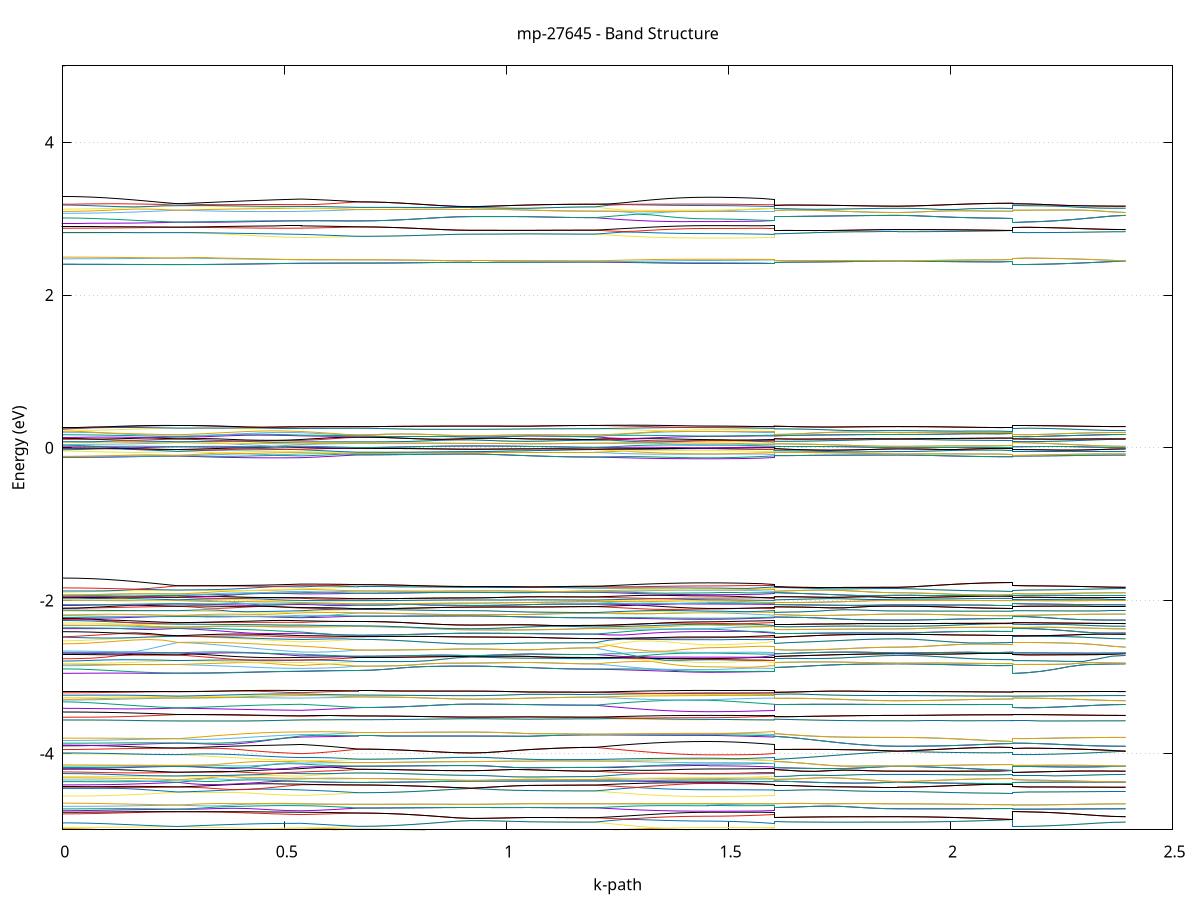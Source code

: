set title 'mp-27645 - Band Structure'
set xlabel 'k-path'
set ylabel 'Energy (eV)'
set grid y
set yrange [-5:5]
set terminal png size 800,600
set output 'mp-27645_bands_gnuplot.png'
plot '-' using 1:2 with lines notitle, '-' using 1:2 with lines notitle, '-' using 1:2 with lines notitle, '-' using 1:2 with lines notitle, '-' using 1:2 with lines notitle, '-' using 1:2 with lines notitle, '-' using 1:2 with lines notitle, '-' using 1:2 with lines notitle, '-' using 1:2 with lines notitle, '-' using 1:2 with lines notitle, '-' using 1:2 with lines notitle, '-' using 1:2 with lines notitle, '-' using 1:2 with lines notitle, '-' using 1:2 with lines notitle, '-' using 1:2 with lines notitle, '-' using 1:2 with lines notitle, '-' using 1:2 with lines notitle, '-' using 1:2 with lines notitle, '-' using 1:2 with lines notitle, '-' using 1:2 with lines notitle, '-' using 1:2 with lines notitle, '-' using 1:2 with lines notitle, '-' using 1:2 with lines notitle, '-' using 1:2 with lines notitle, '-' using 1:2 with lines notitle, '-' using 1:2 with lines notitle, '-' using 1:2 with lines notitle, '-' using 1:2 with lines notitle, '-' using 1:2 with lines notitle, '-' using 1:2 with lines notitle, '-' using 1:2 with lines notitle, '-' using 1:2 with lines notitle, '-' using 1:2 with lines notitle, '-' using 1:2 with lines notitle, '-' using 1:2 with lines notitle, '-' using 1:2 with lines notitle, '-' using 1:2 with lines notitle, '-' using 1:2 with lines notitle, '-' using 1:2 with lines notitle, '-' using 1:2 with lines notitle, '-' using 1:2 with lines notitle, '-' using 1:2 with lines notitle, '-' using 1:2 with lines notitle, '-' using 1:2 with lines notitle, '-' using 1:2 with lines notitle, '-' using 1:2 with lines notitle, '-' using 1:2 with lines notitle, '-' using 1:2 with lines notitle, '-' using 1:2 with lines notitle, '-' using 1:2 with lines notitle, '-' using 1:2 with lines notitle, '-' using 1:2 with lines notitle, '-' using 1:2 with lines notitle, '-' using 1:2 with lines notitle, '-' using 1:2 with lines notitle, '-' using 1:2 with lines notitle, '-' using 1:2 with lines notitle, '-' using 1:2 with lines notitle, '-' using 1:2 with lines notitle, '-' using 1:2 with lines notitle, '-' using 1:2 with lines notitle, '-' using 1:2 with lines notitle, '-' using 1:2 with lines notitle, '-' using 1:2 with lines notitle, '-' using 1:2 with lines notitle, '-' using 1:2 with lines notitle, '-' using 1:2 with lines notitle, '-' using 1:2 with lines notitle, '-' using 1:2 with lines notitle, '-' using 1:2 with lines notitle, '-' using 1:2 with lines notitle, '-' using 1:2 with lines notitle, '-' using 1:2 with lines notitle, '-' using 1:2 with lines notitle, '-' using 1:2 with lines notitle, '-' using 1:2 with lines notitle, '-' using 1:2 with lines notitle, '-' using 1:2 with lines notitle, '-' using 1:2 with lines notitle, '-' using 1:2 with lines notitle, '-' using 1:2 with lines notitle, '-' using 1:2 with lines notitle, '-' using 1:2 with lines notitle, '-' using 1:2 with lines notitle, '-' using 1:2 with lines notitle, '-' using 1:2 with lines notitle, '-' using 1:2 with lines notitle, '-' using 1:2 with lines notitle, '-' using 1:2 with lines notitle, '-' using 1:2 with lines notitle, '-' using 1:2 with lines notitle, '-' using 1:2 with lines notitle, '-' using 1:2 with lines notitle, '-' using 1:2 with lines notitle, '-' using 1:2 with lines notitle, '-' using 1:2 with lines notitle, '-' using 1:2 with lines notitle, '-' using 1:2 with lines notitle, '-' using 1:2 with lines notitle, '-' using 1:2 with lines notitle, '-' using 1:2 with lines notitle, '-' using 1:2 with lines notitle, '-' using 1:2 with lines notitle, '-' using 1:2 with lines notitle, '-' using 1:2 with lines notitle, '-' using 1:2 with lines notitle, '-' using 1:2 with lines notitle, '-' using 1:2 with lines notitle, '-' using 1:2 with lines notitle, '-' using 1:2 with lines notitle, '-' using 1:2 with lines notitle, '-' using 1:2 with lines notitle, '-' using 1:2 with lines notitle, '-' using 1:2 with lines notitle, '-' using 1:2 with lines notitle, '-' using 1:2 with lines notitle, '-' using 1:2 with lines notitle, '-' using 1:2 with lines notitle, '-' using 1:2 with lines notitle, '-' using 1:2 with lines notitle, '-' using 1:2 with lines notitle, '-' using 1:2 with lines notitle, '-' using 1:2 with lines notitle, '-' using 1:2 with lines notitle, '-' using 1:2 with lines notitle, '-' using 1:2 with lines notitle, '-' using 1:2 with lines notitle, '-' using 1:2 with lines notitle, '-' using 1:2 with lines notitle, '-' using 1:2 with lines notitle, '-' using 1:2 with lines notitle, '-' using 1:2 with lines notitle, '-' using 1:2 with lines notitle, '-' using 1:2 with lines notitle, '-' using 1:2 with lines notitle, '-' using 1:2 with lines notitle, '-' using 1:2 with lines notitle, '-' using 1:2 with lines notitle, '-' using 1:2 with lines notitle, '-' using 1:2 with lines notitle, '-' using 1:2 with lines notitle, '-' using 1:2 with lines notitle, '-' using 1:2 with lines notitle, '-' using 1:2 with lines notitle, '-' using 1:2 with lines notitle, '-' using 1:2 with lines notitle, '-' using 1:2 with lines notitle, '-' using 1:2 with lines notitle, '-' using 1:2 with lines notitle, '-' using 1:2 with lines notitle, '-' using 1:2 with lines notitle, '-' using 1:2 with lines notitle, '-' using 1:2 with lines notitle, '-' using 1:2 with lines notitle, '-' using 1:2 with lines notitle, '-' using 1:2 with lines notitle, '-' using 1:2 with lines notitle, '-' using 1:2 with lines notitle, '-' using 1:2 with lines notitle, '-' using 1:2 with lines notitle, '-' using 1:2 with lines notitle, '-' using 1:2 with lines notitle, '-' using 1:2 with lines notitle, '-' using 1:2 with lines notitle, '-' using 1:2 with lines notitle, '-' using 1:2 with lines notitle, '-' using 1:2 with lines notitle, '-' using 1:2 with lines notitle, '-' using 1:2 with lines notitle, '-' using 1:2 with lines notitle, '-' using 1:2 with lines notitle, '-' using 1:2 with lines notitle, '-' using 1:2 with lines notitle, '-' using 1:2 with lines notitle, '-' using 1:2 with lines notitle, '-' using 1:2 with lines notitle, '-' using 1:2 with lines notitle, '-' using 1:2 with lines notitle, '-' using 1:2 with lines notitle, '-' using 1:2 with lines notitle, '-' using 1:2 with lines notitle, '-' using 1:2 with lines notitle, '-' using 1:2 with lines notitle, '-' using 1:2 with lines notitle, '-' using 1:2 with lines notitle, '-' using 1:2 with lines notitle, '-' using 1:2 with lines notitle, '-' using 1:2 with lines notitle, '-' using 1:2 with lines notitle, '-' using 1:2 with lines notitle, '-' using 1:2 with lines notitle, '-' using 1:2 with lines notitle, '-' using 1:2 with lines notitle, '-' using 1:2 with lines notitle, '-' using 1:2 with lines notitle, '-' using 1:2 with lines notitle, '-' using 1:2 with lines notitle, '-' using 1:2 with lines notitle, '-' using 1:2 with lines notitle, '-' using 1:2 with lines notitle, '-' using 1:2 with lines notitle, '-' using 1:2 with lines notitle, '-' using 1:2 with lines notitle, '-' using 1:2 with lines notitle, '-' using 1:2 with lines notitle, '-' using 1:2 with lines notitle, '-' using 1:2 with lines notitle, '-' using 1:2 with lines notitle, '-' using 1:2 with lines notitle, '-' using 1:2 with lines notitle, '-' using 1:2 with lines notitle, '-' using 1:2 with lines notitle, '-' using 1:2 with lines notitle, '-' using 1:2 with lines notitle, '-' using 1:2 with lines notitle, '-' using 1:2 with lines notitle, '-' using 1:2 with lines notitle, '-' using 1:2 with lines notitle, '-' using 1:2 with lines notitle, '-' using 1:2 with lines notitle, '-' using 1:2 with lines notitle, '-' using 1:2 with lines notitle, '-' using 1:2 with lines notitle, '-' using 1:2 with lines notitle, '-' using 1:2 with lines notitle, '-' using 1:2 with lines notitle, '-' using 1:2 with lines notitle, '-' using 1:2 with lines notitle, '-' using 1:2 with lines notitle, '-' using 1:2 with lines notitle, '-' using 1:2 with lines notitle, '-' using 1:2 with lines notitle, '-' using 1:2 with lines notitle, '-' using 1:2 with lines notitle, '-' using 1:2 with lines notitle, '-' using 1:2 with lines notitle, '-' using 1:2 with lines notitle, '-' using 1:2 with lines notitle, '-' using 1:2 with lines notitle, '-' using 1:2 with lines notitle, '-' using 1:2 with lines notitle, '-' using 1:2 with lines notitle, '-' using 1:2 with lines notitle, '-' using 1:2 with lines notitle, '-' using 1:2 with lines notitle, '-' using 1:2 with lines notitle, '-' using 1:2 with lines notitle, '-' using 1:2 with lines notitle, '-' using 1:2 with lines notitle, '-' using 1:2 with lines notitle, '-' using 1:2 with lines notitle, '-' using 1:2 with lines notitle, '-' using 1:2 with lines notitle, '-' using 1:2 with lines notitle, '-' using 1:2 with lines notitle, '-' using 1:2 with lines notitle, '-' using 1:2 with lines notitle, '-' using 1:2 with lines notitle, '-' using 1:2 with lines notitle, '-' using 1:2 with lines notitle, '-' using 1:2 with lines notitle, '-' using 1:2 with lines notitle, '-' using 1:2 with lines notitle, '-' using 1:2 with lines notitle, '-' using 1:2 with lines notitle, '-' using 1:2 with lines notitle, '-' using 1:2 with lines notitle, '-' using 1:2 with lines notitle, '-' using 1:2 with lines notitle, '-' using 1:2 with lines notitle, '-' using 1:2 with lines notitle, '-' using 1:2 with lines notitle, '-' using 1:2 with lines notitle, '-' using 1:2 with lines notitle, '-' using 1:2 with lines notitle, '-' using 1:2 with lines notitle, '-' using 1:2 with lines notitle, '-' using 1:2 with lines notitle, '-' using 1:2 with lines notitle, '-' using 1:2 with lines notitle, '-' using 1:2 with lines notitle, '-' using 1:2 with lines notitle, '-' using 1:2 with lines notitle, '-' using 1:2 with lines notitle, '-' using 1:2 with lines notitle, '-' using 1:2 with lines notitle, '-' using 1:2 with lines notitle, '-' using 1:2 with lines notitle, '-' using 1:2 with lines notitle, '-' using 1:2 with lines notitle, '-' using 1:2 with lines notitle, '-' using 1:2 with lines notitle, '-' using 1:2 with lines notitle, '-' using 1:2 with lines notitle, '-' using 1:2 with lines notitle, '-' using 1:2 with lines notitle, '-' using 1:2 with lines notitle, '-' using 1:2 with lines notitle, '-' using 1:2 with lines notitle, '-' using 1:2 with lines notitle, '-' using 1:2 with lines notitle, '-' using 1:2 with lines notitle, '-' using 1:2 with lines notitle, '-' using 1:2 with lines notitle, '-' using 1:2 with lines notitle, '-' using 1:2 with lines notitle, '-' using 1:2 with lines notitle, '-' using 1:2 with lines notitle, '-' using 1:2 with lines notitle, '-' using 1:2 with lines notitle, '-' using 1:2 with lines notitle, '-' using 1:2 with lines notitle, '-' using 1:2 with lines notitle, '-' using 1:2 with lines notitle, '-' using 1:2 with lines notitle, '-' using 1:2 with lines notitle, '-' using 1:2 with lines notitle, '-' using 1:2 with lines notitle, '-' using 1:2 with lines notitle, '-' using 1:2 with lines notitle, '-' using 1:2 with lines notitle, '-' using 1:2 with lines notitle, '-' using 1:2 with lines notitle, '-' using 1:2 with lines notitle, '-' using 1:2 with lines notitle, '-' using 1:2 with lines notitle, '-' using 1:2 with lines notitle, '-' using 1:2 with lines notitle, '-' using 1:2 with lines notitle, '-' using 1:2 with lines notitle, '-' using 1:2 with lines notitle, '-' using 1:2 with lines notitle, '-' using 1:2 with lines notitle, '-' using 1:2 with lines notitle, '-' using 1:2 with lines notitle, '-' using 1:2 with lines notitle, '-' using 1:2 with lines notitle, '-' using 1:2 with lines notitle, '-' using 1:2 with lines notitle, '-' using 1:2 with lines notitle, '-' using 1:2 with lines notitle, '-' using 1:2 with lines notitle, '-' using 1:2 with lines notitle, '-' using 1:2 with lines notitle, '-' using 1:2 with lines notitle, '-' using 1:2 with lines notitle, '-' using 1:2 with lines notitle, '-' using 1:2 with lines notitle, '-' using 1:2 with lines notitle, '-' using 1:2 with lines notitle, '-' using 1:2 with lines notitle, '-' using 1:2 with lines notitle, '-' using 1:2 with lines notitle, '-' using 1:2 with lines notitle
0.000000 -43.318878
0.032415 -43.318878
0.064831 -43.318878
0.097246 -43.318878
0.129662 -43.318878
0.162077 -43.318878
0.194492 -43.318878
0.226908 -43.318878
0.259323 -43.318878
0.259323 -43.318878
0.290204 -43.318878
0.321086 -43.318878
0.351967 -43.318878
0.382848 -43.318878
0.413729 -43.318878
0.444610 -43.318878
0.475491 -43.318878
0.506373 -43.318878
0.537254 -43.318878
0.537254 -43.318878
0.569462 -43.318878
0.601671 -43.318878
0.633879 -43.318878
0.666088 -43.318878
0.666088 -43.318878
0.697864 -43.318878
0.729641 -43.318878
0.761417 -43.318878
0.793193 -43.318878
0.824969 -43.318878
0.856746 -43.318878
0.888522 -43.318878
0.920298 -43.318878
0.920298 -43.318878
0.952507 -43.318878
0.984715 -43.318878
1.016924 -43.318878
1.049133 -43.318878
1.049133 -43.318878
1.079088 -43.318878
1.109043 -43.318878
1.138998 -43.318878
1.168954 -43.318878
1.198909 -43.318878
1.198909 -43.318878
1.230685 -43.318878
1.262462 -43.318878
1.294238 -43.318878
1.326014 -43.318878
1.357790 -43.318878
1.389567 -43.318878
1.421343 -43.318878
1.453119 -43.318878
1.453119 -43.318878
1.483075 -43.318878
1.513030 -43.318878
1.542985 -43.318878
1.572940 -43.318878
1.602896 -43.318878
1.602896 -43.318878
1.633777 -43.318878
1.664658 -43.318878
1.695539 -43.318878
1.726420 -43.318878
1.757301 -43.318878
1.788183 -43.318878
1.819064 -43.318878
1.849945 -43.318878
1.880826 -43.318878
1.880826 -43.318878
1.913241 -43.318878
1.945657 -43.318878
1.978072 -43.318878
2.010488 -43.318878
2.042903 -43.318878
2.075318 -43.318878
2.107734 -43.318878
2.140149 -43.318878
2.140149 -43.318878
2.171926 -43.318878
2.203702 -43.318878
2.235478 -43.318878
2.267254 -43.318878
2.299031 -43.318878
2.330807 -43.318878
2.362583 -43.318878
2.394360 -43.318878
e
0.000000 -43.318878
0.032415 -43.318878
0.064831 -43.318878
0.097246 -43.318878
0.129662 -43.318878
0.162077 -43.318878
0.194492 -43.318878
0.226908 -43.318878
0.259323 -43.318878
0.259323 -43.318878
0.290204 -43.318878
0.321086 -43.318878
0.351967 -43.318878
0.382848 -43.318878
0.413729 -43.318878
0.444610 -43.318878
0.475491 -43.318878
0.506373 -43.318878
0.537254 -43.318878
0.537254 -43.318878
0.569462 -43.318878
0.601671 -43.318878
0.633879 -43.318878
0.666088 -43.318878
0.666088 -43.318878
0.697864 -43.318878
0.729641 -43.318878
0.761417 -43.318878
0.793193 -43.318878
0.824969 -43.318878
0.856746 -43.318878
0.888522 -43.318878
0.920298 -43.318878
0.920298 -43.318878
0.952507 -43.318878
0.984715 -43.318878
1.016924 -43.318878
1.049133 -43.318878
1.049133 -43.318878
1.079088 -43.318878
1.109043 -43.318878
1.138998 -43.318878
1.168954 -43.318878
1.198909 -43.318878
1.198909 -43.318878
1.230685 -43.318878
1.262462 -43.318878
1.294238 -43.318878
1.326014 -43.318878
1.357790 -43.318878
1.389567 -43.318878
1.421343 -43.318878
1.453119 -43.318878
1.453119 -43.318878
1.483075 -43.318878
1.513030 -43.318878
1.542985 -43.318878
1.572940 -43.318878
1.602896 -43.318878
1.602896 -43.318878
1.633777 -43.318878
1.664658 -43.318878
1.695539 -43.318878
1.726420 -43.318878
1.757301 -43.318878
1.788183 -43.318878
1.819064 -43.318878
1.849945 -43.318878
1.880826 -43.318878
1.880826 -43.318878
1.913241 -43.318878
1.945657 -43.318878
1.978072 -43.318878
2.010488 -43.318878
2.042903 -43.318878
2.075318 -43.318878
2.107734 -43.318878
2.140149 -43.318878
2.140149 -43.318878
2.171926 -43.318878
2.203702 -43.318878
2.235478 -43.318878
2.267254 -43.318878
2.299031 -43.318878
2.330807 -43.318878
2.362583 -43.318878
2.394360 -43.318878
e
0.000000 -43.318878
0.032415 -43.318878
0.064831 -43.318878
0.097246 -43.318878
0.129662 -43.318878
0.162077 -43.318878
0.194492 -43.318878
0.226908 -43.318878
0.259323 -43.318878
0.259323 -43.318878
0.290204 -43.318878
0.321086 -43.318878
0.351967 -43.318878
0.382848 -43.318878
0.413729 -43.318878
0.444610 -43.318878
0.475491 -43.318878
0.506373 -43.318878
0.537254 -43.318878
0.537254 -43.318878
0.569462 -43.318878
0.601671 -43.318878
0.633879 -43.318878
0.666088 -43.318878
0.666088 -43.318878
0.697864 -43.318878
0.729641 -43.318878
0.761417 -43.318878
0.793193 -43.318878
0.824969 -43.318878
0.856746 -43.318878
0.888522 -43.318878
0.920298 -43.318878
0.920298 -43.318878
0.952507 -43.318878
0.984715 -43.318878
1.016924 -43.318878
1.049133 -43.318878
1.049133 -43.318878
1.079088 -43.318878
1.109043 -43.318878
1.138998 -43.318878
1.168954 -43.318878
1.198909 -43.318878
1.198909 -43.318878
1.230685 -43.318878
1.262462 -43.318878
1.294238 -43.318878
1.326014 -43.318878
1.357790 -43.318878
1.389567 -43.318878
1.421343 -43.318878
1.453119 -43.318878
1.453119 -43.318878
1.483075 -43.318878
1.513030 -43.318878
1.542985 -43.318878
1.572940 -43.318878
1.602896 -43.318878
1.602896 -43.318878
1.633777 -43.318878
1.664658 -43.318878
1.695539 -43.318878
1.726420 -43.318878
1.757301 -43.318878
1.788183 -43.318878
1.819064 -43.318878
1.849945 -43.318878
1.880826 -43.318878
1.880826 -43.318878
1.913241 -43.318878
1.945657 -43.318878
1.978072 -43.318878
2.010488 -43.318878
2.042903 -43.318878
2.075318 -43.318878
2.107734 -43.318878
2.140149 -43.318878
2.140149 -43.318878
2.171926 -43.318878
2.203702 -43.318878
2.235478 -43.318878
2.267254 -43.318878
2.299031 -43.318878
2.330807 -43.318878
2.362583 -43.318878
2.394360 -43.318878
e
0.000000 -43.318878
0.032415 -43.318878
0.064831 -43.318878
0.097246 -43.318878
0.129662 -43.318878
0.162077 -43.318878
0.194492 -43.318878
0.226908 -43.318878
0.259323 -43.318878
0.259323 -43.318878
0.290204 -43.318878
0.321086 -43.318878
0.351967 -43.318878
0.382848 -43.318878
0.413729 -43.318878
0.444610 -43.318878
0.475491 -43.318878
0.506373 -43.318878
0.537254 -43.318878
0.537254 -43.318878
0.569462 -43.318878
0.601671 -43.318878
0.633879 -43.318878
0.666088 -43.318878
0.666088 -43.318878
0.697864 -43.318878
0.729641 -43.318878
0.761417 -43.318878
0.793193 -43.318878
0.824969 -43.318878
0.856746 -43.318878
0.888522 -43.318878
0.920298 -43.318878
0.920298 -43.318878
0.952507 -43.318878
0.984715 -43.318878
1.016924 -43.318878
1.049133 -43.318878
1.049133 -43.318878
1.079088 -43.318878
1.109043 -43.318878
1.138998 -43.318878
1.168954 -43.318878
1.198909 -43.318878
1.198909 -43.318878
1.230685 -43.318878
1.262462 -43.318878
1.294238 -43.318878
1.326014 -43.318878
1.357790 -43.318878
1.389567 -43.318878
1.421343 -43.318878
1.453119 -43.318878
1.453119 -43.318878
1.483075 -43.318878
1.513030 -43.318878
1.542985 -43.318878
1.572940 -43.318878
1.602896 -43.318878
1.602896 -43.318878
1.633777 -43.318878
1.664658 -43.318878
1.695539 -43.318878
1.726420 -43.318878
1.757301 -43.318878
1.788183 -43.318878
1.819064 -43.318878
1.849945 -43.318878
1.880826 -43.318878
1.880826 -43.318878
1.913241 -43.318878
1.945657 -43.318878
1.978072 -43.318878
2.010488 -43.318878
2.042903 -43.318878
2.075318 -43.318878
2.107734 -43.318878
2.140149 -43.318878
2.140149 -43.318878
2.171926 -43.318878
2.203702 -43.318878
2.235478 -43.318878
2.267254 -43.318878
2.299031 -43.318878
2.330807 -43.318878
2.362583 -43.318878
2.394360 -43.318878
e
0.000000 -43.304178
0.032415 -43.304178
0.064831 -43.304178
0.097246 -43.304178
0.129662 -43.304178
0.162077 -43.304178
0.194492 -43.304178
0.226908 -43.304178
0.259323 -43.304178
0.259323 -43.304178
0.290204 -43.304178
0.321086 -43.304178
0.351967 -43.304178
0.382848 -43.304178
0.413729 -43.304178
0.444610 -43.304178
0.475491 -43.304178
0.506373 -43.304178
0.537254 -43.304178
0.537254 -43.304178
0.569462 -43.304178
0.601671 -43.304178
0.633879 -43.304178
0.666088 -43.304178
0.666088 -43.304178
0.697864 -43.304178
0.729641 -43.304178
0.761417 -43.304178
0.793193 -43.304178
0.824969 -43.304178
0.856746 -43.304178
0.888522 -43.304178
0.920298 -43.304178
0.920298 -43.304178
0.952507 -43.304178
0.984715 -43.304178
1.016924 -43.304178
1.049133 -43.304178
1.049133 -43.304178
1.079088 -43.304178
1.109043 -43.304178
1.138998 -43.304178
1.168954 -43.304178
1.198909 -43.304178
1.198909 -43.304178
1.230685 -43.304178
1.262462 -43.304178
1.294238 -43.304178
1.326014 -43.304178
1.357790 -43.304178
1.389567 -43.304178
1.421343 -43.304178
1.453119 -43.304178
1.453119 -43.304178
1.483075 -43.304178
1.513030 -43.304178
1.542985 -43.304178
1.572940 -43.304178
1.602896 -43.304178
1.602896 -43.304178
1.633777 -43.304178
1.664658 -43.304178
1.695539 -43.304178
1.726420 -43.304178
1.757301 -43.304178
1.788183 -43.304178
1.819064 -43.304178
1.849945 -43.304178
1.880826 -43.304178
1.880826 -43.304178
1.913241 -43.304178
1.945657 -43.304178
1.978072 -43.304178
2.010488 -43.304178
2.042903 -43.304178
2.075318 -43.304178
2.107734 -43.304178
2.140149 -43.304178
2.140149 -43.304178
2.171926 -43.304178
2.203702 -43.304178
2.235478 -43.304178
2.267254 -43.304178
2.299031 -43.304178
2.330807 -43.304178
2.362583 -43.304178
2.394360 -43.304178
e
0.000000 -43.304178
0.032415 -43.304178
0.064831 -43.304178
0.097246 -43.304178
0.129662 -43.304178
0.162077 -43.304178
0.194492 -43.304178
0.226908 -43.304178
0.259323 -43.304178
0.259323 -43.304178
0.290204 -43.304178
0.321086 -43.304178
0.351967 -43.304178
0.382848 -43.304178
0.413729 -43.304178
0.444610 -43.304178
0.475491 -43.304178
0.506373 -43.304178
0.537254 -43.304178
0.537254 -43.304178
0.569462 -43.304178
0.601671 -43.304178
0.633879 -43.304178
0.666088 -43.304178
0.666088 -43.304178
0.697864 -43.304178
0.729641 -43.304178
0.761417 -43.304178
0.793193 -43.304178
0.824969 -43.304178
0.856746 -43.304178
0.888522 -43.304178
0.920298 -43.304178
0.920298 -43.304178
0.952507 -43.304178
0.984715 -43.304178
1.016924 -43.304178
1.049133 -43.304178
1.049133 -43.304178
1.079088 -43.304178
1.109043 -43.304178
1.138998 -43.304178
1.168954 -43.304178
1.198909 -43.304178
1.198909 -43.304178
1.230685 -43.304178
1.262462 -43.304178
1.294238 -43.304178
1.326014 -43.304178
1.357790 -43.304178
1.389567 -43.304178
1.421343 -43.304178
1.453119 -43.304178
1.453119 -43.304178
1.483075 -43.304178
1.513030 -43.304178
1.542985 -43.304178
1.572940 -43.304178
1.602896 -43.304178
1.602896 -43.304178
1.633777 -43.304178
1.664658 -43.304178
1.695539 -43.304178
1.726420 -43.304178
1.757301 -43.304178
1.788183 -43.304178
1.819064 -43.304178
1.849945 -43.304178
1.880826 -43.304178
1.880826 -43.304178
1.913241 -43.304178
1.945657 -43.304178
1.978072 -43.304178
2.010488 -43.304178
2.042903 -43.304178
2.075318 -43.304178
2.107734 -43.304178
2.140149 -43.304178
2.140149 -43.304178
2.171926 -43.304178
2.203702 -43.304178
2.235478 -43.304178
2.267254 -43.304178
2.299031 -43.304178
2.330807 -43.304178
2.362583 -43.304178
2.394360 -43.304178
e
0.000000 -43.304178
0.032415 -43.304178
0.064831 -43.304178
0.097246 -43.304178
0.129662 -43.304178
0.162077 -43.304178
0.194492 -43.304178
0.226908 -43.304178
0.259323 -43.304178
0.259323 -43.304178
0.290204 -43.304178
0.321086 -43.304178
0.351967 -43.304178
0.382848 -43.304178
0.413729 -43.304178
0.444610 -43.304178
0.475491 -43.304178
0.506373 -43.304178
0.537254 -43.304178
0.537254 -43.304178
0.569462 -43.304178
0.601671 -43.304178
0.633879 -43.304178
0.666088 -43.304178
0.666088 -43.304178
0.697864 -43.304178
0.729641 -43.304178
0.761417 -43.304178
0.793193 -43.304178
0.824969 -43.304178
0.856746 -43.304178
0.888522 -43.304178
0.920298 -43.304178
0.920298 -43.304178
0.952507 -43.304178
0.984715 -43.304178
1.016924 -43.304178
1.049133 -43.304178
1.049133 -43.304178
1.079088 -43.304178
1.109043 -43.304178
1.138998 -43.304178
1.168954 -43.304178
1.198909 -43.304178
1.198909 -43.304178
1.230685 -43.304178
1.262462 -43.304178
1.294238 -43.304178
1.326014 -43.304178
1.357790 -43.304178
1.389567 -43.304178
1.421343 -43.304178
1.453119 -43.304178
1.453119 -43.304178
1.483075 -43.304178
1.513030 -43.304178
1.542985 -43.304178
1.572940 -43.304178
1.602896 -43.304178
1.602896 -43.304178
1.633777 -43.304178
1.664658 -43.304178
1.695539 -43.304178
1.726420 -43.304178
1.757301 -43.304178
1.788183 -43.304178
1.819064 -43.304178
1.849945 -43.304178
1.880826 -43.304178
1.880826 -43.304178
1.913241 -43.304178
1.945657 -43.304178
1.978072 -43.304178
2.010488 -43.304178
2.042903 -43.304178
2.075318 -43.304178
2.107734 -43.304178
2.140149 -43.304178
2.140149 -43.304178
2.171926 -43.304178
2.203702 -43.304178
2.235478 -43.304178
2.267254 -43.304178
2.299031 -43.304178
2.330807 -43.304178
2.362583 -43.304178
2.394360 -43.304178
e
0.000000 -43.304178
0.032415 -43.304178
0.064831 -43.304178
0.097246 -43.304178
0.129662 -43.304178
0.162077 -43.304178
0.194492 -43.304178
0.226908 -43.304178
0.259323 -43.304178
0.259323 -43.304178
0.290204 -43.304178
0.321086 -43.304178
0.351967 -43.304178
0.382848 -43.304178
0.413729 -43.304178
0.444610 -43.304178
0.475491 -43.304178
0.506373 -43.304178
0.537254 -43.304178
0.537254 -43.304178
0.569462 -43.304178
0.601671 -43.304178
0.633879 -43.304178
0.666088 -43.304178
0.666088 -43.304178
0.697864 -43.304178
0.729641 -43.304178
0.761417 -43.304178
0.793193 -43.304178
0.824969 -43.304178
0.856746 -43.304178
0.888522 -43.304178
0.920298 -43.304178
0.920298 -43.304178
0.952507 -43.304178
0.984715 -43.304178
1.016924 -43.304178
1.049133 -43.304178
1.049133 -43.304178
1.079088 -43.304178
1.109043 -43.304178
1.138998 -43.304178
1.168954 -43.304178
1.198909 -43.304178
1.198909 -43.304178
1.230685 -43.304178
1.262462 -43.304178
1.294238 -43.304178
1.326014 -43.304178
1.357790 -43.304178
1.389567 -43.304178
1.421343 -43.304178
1.453119 -43.304178
1.453119 -43.304178
1.483075 -43.304178
1.513030 -43.304178
1.542985 -43.304178
1.572940 -43.304178
1.602896 -43.304178
1.602896 -43.304178
1.633777 -43.304178
1.664658 -43.304178
1.695539 -43.304178
1.726420 -43.304178
1.757301 -43.304178
1.788183 -43.304178
1.819064 -43.304178
1.849945 -43.304178
1.880826 -43.304178
1.880826 -43.304178
1.913241 -43.304178
1.945657 -43.304178
1.978072 -43.304178
2.010488 -43.304178
2.042903 -43.304178
2.075318 -43.304178
2.107734 -43.304178
2.140149 -43.304178
2.140149 -43.304178
2.171926 -43.304178
2.203702 -43.304178
2.235478 -43.304178
2.267254 -43.304178
2.299031 -43.304178
2.330807 -43.304178
2.362583 -43.304178
2.394360 -43.304178
e
0.000000 -43.092378
0.032415 -43.092378
0.064831 -43.092378
0.097246 -43.092378
0.129662 -43.092378
0.162077 -43.092378
0.194492 -43.092378
0.226908 -43.092378
0.259323 -43.092378
0.259323 -43.092378
0.290204 -43.092378
0.321086 -43.092378
0.351967 -43.092378
0.382848 -43.092378
0.413729 -43.092378
0.444610 -43.092378
0.475491 -43.092378
0.506373 -43.092378
0.537254 -43.092378
0.537254 -43.092378
0.569462 -43.092378
0.601671 -43.092378
0.633879 -43.092378
0.666088 -43.092378
0.666088 -43.092378
0.697864 -43.092378
0.729641 -43.092378
0.761417 -43.092378
0.793193 -43.092378
0.824969 -43.092378
0.856746 -43.092378
0.888522 -43.092378
0.920298 -43.092378
0.920298 -43.092378
0.952507 -43.092378
0.984715 -43.092378
1.016924 -43.092378
1.049133 -43.092378
1.049133 -43.092378
1.079088 -43.092378
1.109043 -43.092378
1.138998 -43.092378
1.168954 -43.092378
1.198909 -43.092378
1.198909 -43.092378
1.230685 -43.092378
1.262462 -43.092378
1.294238 -43.092378
1.326014 -43.092378
1.357790 -43.092378
1.389567 -43.092378
1.421343 -43.092378
1.453119 -43.092378
1.453119 -43.092378
1.483075 -43.092378
1.513030 -43.092378
1.542985 -43.092378
1.572940 -43.092378
1.602896 -43.092378
1.602896 -43.092378
1.633777 -43.092378
1.664658 -43.092378
1.695539 -43.092378
1.726420 -43.092378
1.757301 -43.092378
1.788183 -43.092378
1.819064 -43.092378
1.849945 -43.092378
1.880826 -43.092378
1.880826 -43.092378
1.913241 -43.092378
1.945657 -43.092378
1.978072 -43.092378
2.010488 -43.092378
2.042903 -43.092378
2.075318 -43.092378
2.107734 -43.092378
2.140149 -43.092378
2.140149 -43.092378
2.171926 -43.092378
2.203702 -43.092378
2.235478 -43.092378
2.267254 -43.092378
2.299031 -43.092378
2.330807 -43.092378
2.362583 -43.092378
2.394360 -43.092378
e
0.000000 -43.092378
0.032415 -43.092378
0.064831 -43.092378
0.097246 -43.092378
0.129662 -43.092378
0.162077 -43.092378
0.194492 -43.092378
0.226908 -43.092378
0.259323 -43.092378
0.259323 -43.092378
0.290204 -43.092378
0.321086 -43.092378
0.351967 -43.092378
0.382848 -43.092378
0.413729 -43.092378
0.444610 -43.092378
0.475491 -43.092378
0.506373 -43.092378
0.537254 -43.092378
0.537254 -43.092378
0.569462 -43.092378
0.601671 -43.092378
0.633879 -43.092378
0.666088 -43.092378
0.666088 -43.092378
0.697864 -43.092378
0.729641 -43.092378
0.761417 -43.092378
0.793193 -43.092378
0.824969 -43.092378
0.856746 -43.092378
0.888522 -43.092378
0.920298 -43.092378
0.920298 -43.092378
0.952507 -43.092378
0.984715 -43.092378
1.016924 -43.092378
1.049133 -43.092378
1.049133 -43.092378
1.079088 -43.092378
1.109043 -43.092378
1.138998 -43.092378
1.168954 -43.092378
1.198909 -43.092378
1.198909 -43.092378
1.230685 -43.092378
1.262462 -43.092378
1.294238 -43.092378
1.326014 -43.092378
1.357790 -43.092378
1.389567 -43.092378
1.421343 -43.092378
1.453119 -43.092378
1.453119 -43.092378
1.483075 -43.092378
1.513030 -43.092378
1.542985 -43.092378
1.572940 -43.092378
1.602896 -43.092378
1.602896 -43.092378
1.633777 -43.092378
1.664658 -43.092378
1.695539 -43.092378
1.726420 -43.092378
1.757301 -43.092378
1.788183 -43.092378
1.819064 -43.092378
1.849945 -43.092378
1.880826 -43.092378
1.880826 -43.092378
1.913241 -43.092378
1.945657 -43.092378
1.978072 -43.092378
2.010488 -43.092378
2.042903 -43.092378
2.075318 -43.092378
2.107734 -43.092378
2.140149 -43.092378
2.140149 -43.092378
2.171926 -43.092378
2.203702 -43.092378
2.235478 -43.092378
2.267254 -43.092378
2.299031 -43.092378
2.330807 -43.092378
2.362583 -43.092378
2.394360 -43.092378
e
0.000000 -43.092378
0.032415 -43.092378
0.064831 -43.092378
0.097246 -43.092378
0.129662 -43.092378
0.162077 -43.092378
0.194492 -43.092378
0.226908 -43.092378
0.259323 -43.092378
0.259323 -43.092378
0.290204 -43.092378
0.321086 -43.092378
0.351967 -43.092378
0.382848 -43.092378
0.413729 -43.092378
0.444610 -43.092378
0.475491 -43.092378
0.506373 -43.092378
0.537254 -43.092378
0.537254 -43.092378
0.569462 -43.092378
0.601671 -43.092378
0.633879 -43.092378
0.666088 -43.092378
0.666088 -43.092378
0.697864 -43.092378
0.729641 -43.092378
0.761417 -43.092378
0.793193 -43.092378
0.824969 -43.092378
0.856746 -43.092378
0.888522 -43.092378
0.920298 -43.092378
0.920298 -43.092378
0.952507 -43.092378
0.984715 -43.092378
1.016924 -43.092378
1.049133 -43.092378
1.049133 -43.092378
1.079088 -43.092378
1.109043 -43.092378
1.138998 -43.092378
1.168954 -43.092378
1.198909 -43.092378
1.198909 -43.092378
1.230685 -43.092378
1.262462 -43.092378
1.294238 -43.092378
1.326014 -43.092378
1.357790 -43.092378
1.389567 -43.092378
1.421343 -43.092378
1.453119 -43.092378
1.453119 -43.092378
1.483075 -43.092378
1.513030 -43.092378
1.542985 -43.092378
1.572940 -43.092378
1.602896 -43.092378
1.602896 -43.092378
1.633777 -43.092378
1.664658 -43.092378
1.695539 -43.092378
1.726420 -43.092378
1.757301 -43.092378
1.788183 -43.092378
1.819064 -43.092378
1.849945 -43.092378
1.880826 -43.092378
1.880826 -43.092378
1.913241 -43.092378
1.945657 -43.092378
1.978072 -43.092378
2.010488 -43.092378
2.042903 -43.092378
2.075318 -43.092378
2.107734 -43.092378
2.140149 -43.092378
2.140149 -43.092378
2.171926 -43.092378
2.203702 -43.092378
2.235478 -43.092378
2.267254 -43.092378
2.299031 -43.092378
2.330807 -43.092378
2.362583 -43.092378
2.394360 -43.092378
e
0.000000 -43.092378
0.032415 -43.092378
0.064831 -43.092378
0.097246 -43.092378
0.129662 -43.092378
0.162077 -43.092378
0.194492 -43.092378
0.226908 -43.092378
0.259323 -43.092378
0.259323 -43.092378
0.290204 -43.092378
0.321086 -43.092378
0.351967 -43.092378
0.382848 -43.092378
0.413729 -43.092378
0.444610 -43.092378
0.475491 -43.092378
0.506373 -43.092378
0.537254 -43.092378
0.537254 -43.092378
0.569462 -43.092378
0.601671 -43.092378
0.633879 -43.092378
0.666088 -43.092378
0.666088 -43.092378
0.697864 -43.092378
0.729641 -43.092378
0.761417 -43.092378
0.793193 -43.092378
0.824969 -43.092378
0.856746 -43.092378
0.888522 -43.092378
0.920298 -43.092378
0.920298 -43.092378
0.952507 -43.092378
0.984715 -43.092378
1.016924 -43.092378
1.049133 -43.092378
1.049133 -43.092378
1.079088 -43.092378
1.109043 -43.092378
1.138998 -43.092378
1.168954 -43.092378
1.198909 -43.092378
1.198909 -43.092378
1.230685 -43.092378
1.262462 -43.092378
1.294238 -43.092378
1.326014 -43.092378
1.357790 -43.092378
1.389567 -43.092378
1.421343 -43.092378
1.453119 -43.092378
1.453119 -43.092378
1.483075 -43.092378
1.513030 -43.092378
1.542985 -43.092378
1.572940 -43.092378
1.602896 -43.092378
1.602896 -43.092378
1.633777 -43.092378
1.664658 -43.092378
1.695539 -43.092378
1.726420 -43.092378
1.757301 -43.092378
1.788183 -43.092378
1.819064 -43.092378
1.849945 -43.092378
1.880826 -43.092378
1.880826 -43.092378
1.913241 -43.092378
1.945657 -43.092378
1.978072 -43.092378
2.010488 -43.092378
2.042903 -43.092378
2.075318 -43.092378
2.107734 -43.092378
2.140149 -43.092378
2.140149 -43.092378
2.171926 -43.092378
2.203702 -43.092378
2.235478 -43.092378
2.267254 -43.092378
2.299031 -43.092378
2.330807 -43.092378
2.362583 -43.092378
2.394360 -43.092378
e
0.000000 -43.084778
0.032415 -43.084778
0.064831 -43.084778
0.097246 -43.084778
0.129662 -43.084778
0.162077 -43.084778
0.194492 -43.084778
0.226908 -43.084778
0.259323 -43.084778
0.259323 -43.084778
0.290204 -43.084778
0.321086 -43.084778
0.351967 -43.084778
0.382848 -43.084778
0.413729 -43.084778
0.444610 -43.084778
0.475491 -43.084778
0.506373 -43.084778
0.537254 -43.084778
0.537254 -43.084778
0.569462 -43.084778
0.601671 -43.084778
0.633879 -43.084778
0.666088 -43.084778
0.666088 -43.084778
0.697864 -43.084778
0.729641 -43.084778
0.761417 -43.084778
0.793193 -43.084778
0.824969 -43.084778
0.856746 -43.084778
0.888522 -43.084778
0.920298 -43.084778
0.920298 -43.084778
0.952507 -43.084778
0.984715 -43.084778
1.016924 -43.084778
1.049133 -43.084778
1.049133 -43.084778
1.079088 -43.084778
1.109043 -43.084778
1.138998 -43.084778
1.168954 -43.084778
1.198909 -43.084778
1.198909 -43.084778
1.230685 -43.084778
1.262462 -43.084778
1.294238 -43.084778
1.326014 -43.084778
1.357790 -43.084778
1.389567 -43.084778
1.421343 -43.084778
1.453119 -43.084778
1.453119 -43.084778
1.483075 -43.084778
1.513030 -43.084778
1.542985 -43.084778
1.572940 -43.084778
1.602896 -43.084778
1.602896 -43.084778
1.633777 -43.084778
1.664658 -43.084778
1.695539 -43.084778
1.726420 -43.084778
1.757301 -43.084778
1.788183 -43.084778
1.819064 -43.084778
1.849945 -43.084778
1.880826 -43.084778
1.880826 -43.084778
1.913241 -43.084778
1.945657 -43.084778
1.978072 -43.084778
2.010488 -43.084778
2.042903 -43.084778
2.075318 -43.084778
2.107734 -43.084778
2.140149 -43.084778
2.140149 -43.084778
2.171926 -43.084778
2.203702 -43.084778
2.235478 -43.084778
2.267254 -43.084778
2.299031 -43.084778
2.330807 -43.084778
2.362583 -43.084778
2.394360 -43.084778
e
0.000000 -43.084778
0.032415 -43.084778
0.064831 -43.084778
0.097246 -43.084778
0.129662 -43.084778
0.162077 -43.084778
0.194492 -43.084778
0.226908 -43.084778
0.259323 -43.084778
0.259323 -43.084778
0.290204 -43.084778
0.321086 -43.084778
0.351967 -43.084778
0.382848 -43.084778
0.413729 -43.084778
0.444610 -43.084778
0.475491 -43.084778
0.506373 -43.084778
0.537254 -43.084778
0.537254 -43.084778
0.569462 -43.084778
0.601671 -43.084778
0.633879 -43.084778
0.666088 -43.084778
0.666088 -43.084778
0.697864 -43.084778
0.729641 -43.084778
0.761417 -43.084778
0.793193 -43.084778
0.824969 -43.084778
0.856746 -43.084778
0.888522 -43.084778
0.920298 -43.084778
0.920298 -43.084778
0.952507 -43.084778
0.984715 -43.084778
1.016924 -43.084778
1.049133 -43.084778
1.049133 -43.084778
1.079088 -43.084778
1.109043 -43.084778
1.138998 -43.084778
1.168954 -43.084778
1.198909 -43.084778
1.198909 -43.084778
1.230685 -43.084778
1.262462 -43.084778
1.294238 -43.084778
1.326014 -43.084778
1.357790 -43.084778
1.389567 -43.084778
1.421343 -43.084778
1.453119 -43.084778
1.453119 -43.084778
1.483075 -43.084778
1.513030 -43.084778
1.542985 -43.084778
1.572940 -43.084778
1.602896 -43.084778
1.602896 -43.084778
1.633777 -43.084778
1.664658 -43.084778
1.695539 -43.084778
1.726420 -43.084778
1.757301 -43.084778
1.788183 -43.084778
1.819064 -43.084778
1.849945 -43.084778
1.880826 -43.084778
1.880826 -43.084778
1.913241 -43.084778
1.945657 -43.084778
1.978072 -43.084778
2.010488 -43.084778
2.042903 -43.084778
2.075318 -43.084778
2.107734 -43.084778
2.140149 -43.084778
2.140149 -43.084778
2.171926 -43.084778
2.203702 -43.084778
2.235478 -43.084778
2.267254 -43.084778
2.299031 -43.084778
2.330807 -43.084778
2.362583 -43.084778
2.394360 -43.084778
e
0.000000 -43.084778
0.032415 -43.084778
0.064831 -43.084778
0.097246 -43.084778
0.129662 -43.084778
0.162077 -43.084778
0.194492 -43.084778
0.226908 -43.084778
0.259323 -43.084778
0.259323 -43.084778
0.290204 -43.084778
0.321086 -43.084778
0.351967 -43.084778
0.382848 -43.084778
0.413729 -43.084778
0.444610 -43.084778
0.475491 -43.084778
0.506373 -43.084778
0.537254 -43.084778
0.537254 -43.084778
0.569462 -43.084778
0.601671 -43.084778
0.633879 -43.084778
0.666088 -43.084778
0.666088 -43.084778
0.697864 -43.084778
0.729641 -43.084778
0.761417 -43.084778
0.793193 -43.084778
0.824969 -43.084778
0.856746 -43.084778
0.888522 -43.084778
0.920298 -43.084778
0.920298 -43.084778
0.952507 -43.084778
0.984715 -43.084778
1.016924 -43.084778
1.049133 -43.084778
1.049133 -43.084778
1.079088 -43.084778
1.109043 -43.084778
1.138998 -43.084778
1.168954 -43.084778
1.198909 -43.084778
1.198909 -43.084778
1.230685 -43.084778
1.262462 -43.084778
1.294238 -43.084778
1.326014 -43.084778
1.357790 -43.084778
1.389567 -43.084778
1.421343 -43.084778
1.453119 -43.084778
1.453119 -43.084778
1.483075 -43.084778
1.513030 -43.084778
1.542985 -43.084778
1.572940 -43.084778
1.602896 -43.084778
1.602896 -43.084778
1.633777 -43.084778
1.664658 -43.084778
1.695539 -43.084778
1.726420 -43.084778
1.757301 -43.084778
1.788183 -43.084778
1.819064 -43.084778
1.849945 -43.084778
1.880826 -43.084778
1.880826 -43.084778
1.913241 -43.084778
1.945657 -43.084778
1.978072 -43.084778
2.010488 -43.084778
2.042903 -43.084778
2.075318 -43.084778
2.107734 -43.084778
2.140149 -43.084778
2.140149 -43.084778
2.171926 -43.084778
2.203702 -43.084778
2.235478 -43.084778
2.267254 -43.084778
2.299031 -43.084778
2.330807 -43.084778
2.362583 -43.084778
2.394360 -43.084778
e
0.000000 -43.084778
0.032415 -43.084778
0.064831 -43.084778
0.097246 -43.084778
0.129662 -43.084778
0.162077 -43.084778
0.194492 -43.084778
0.226908 -43.084778
0.259323 -43.084778
0.259323 -43.084778
0.290204 -43.084778
0.321086 -43.084778
0.351967 -43.084778
0.382848 -43.084778
0.413729 -43.084778
0.444610 -43.084778
0.475491 -43.084778
0.506373 -43.084778
0.537254 -43.084778
0.537254 -43.084778
0.569462 -43.084778
0.601671 -43.084778
0.633879 -43.084778
0.666088 -43.084778
0.666088 -43.084778
0.697864 -43.084778
0.729641 -43.084778
0.761417 -43.084778
0.793193 -43.084778
0.824969 -43.084778
0.856746 -43.084778
0.888522 -43.084778
0.920298 -43.084778
0.920298 -43.084778
0.952507 -43.084778
0.984715 -43.084778
1.016924 -43.084778
1.049133 -43.084778
1.049133 -43.084778
1.079088 -43.084778
1.109043 -43.084778
1.138998 -43.084778
1.168954 -43.084778
1.198909 -43.084778
1.198909 -43.084778
1.230685 -43.084778
1.262462 -43.084778
1.294238 -43.084778
1.326014 -43.084778
1.357790 -43.084778
1.389567 -43.084778
1.421343 -43.084778
1.453119 -43.084778
1.453119 -43.084778
1.483075 -43.084778
1.513030 -43.084778
1.542985 -43.084778
1.572940 -43.084778
1.602896 -43.084778
1.602896 -43.084778
1.633777 -43.084778
1.664658 -43.084778
1.695539 -43.084778
1.726420 -43.084778
1.757301 -43.084778
1.788183 -43.084778
1.819064 -43.084778
1.849945 -43.084778
1.880826 -43.084778
1.880826 -43.084778
1.913241 -43.084778
1.945657 -43.084778
1.978072 -43.084778
2.010488 -43.084778
2.042903 -43.084778
2.075318 -43.084778
2.107734 -43.084778
2.140149 -43.084778
2.140149 -43.084778
2.171926 -43.084778
2.203702 -43.084778
2.235478 -43.084778
2.267254 -43.084778
2.299031 -43.084778
2.330807 -43.084778
2.362583 -43.084778
2.394360 -43.084778
e
0.000000 -43.081678
0.032415 -43.081678
0.064831 -43.081678
0.097246 -43.081678
0.129662 -43.081678
0.162077 -43.081678
0.194492 -43.081678
0.226908 -43.081678
0.259323 -43.081678
0.259323 -43.081678
0.290204 -43.081678
0.321086 -43.081678
0.351967 -43.081678
0.382848 -43.081678
0.413729 -43.081678
0.444610 -43.081678
0.475491 -43.081678
0.506373 -43.081678
0.537254 -43.081678
0.537254 -43.081678
0.569462 -43.081678
0.601671 -43.081678
0.633879 -43.081678
0.666088 -43.081678
0.666088 -43.081678
0.697864 -43.081678
0.729641 -43.081678
0.761417 -43.081678
0.793193 -43.081678
0.824969 -43.081678
0.856746 -43.081678
0.888522 -43.081678
0.920298 -43.081678
0.920298 -43.081678
0.952507 -43.081678
0.984715 -43.081678
1.016924 -43.081678
1.049133 -43.081678
1.049133 -43.081678
1.079088 -43.081678
1.109043 -43.081678
1.138998 -43.081678
1.168954 -43.081678
1.198909 -43.081678
1.198909 -43.081678
1.230685 -43.081678
1.262462 -43.081678
1.294238 -43.081678
1.326014 -43.081678
1.357790 -43.081678
1.389567 -43.081678
1.421343 -43.081678
1.453119 -43.081678
1.453119 -43.081678
1.483075 -43.081678
1.513030 -43.081678
1.542985 -43.081678
1.572940 -43.081678
1.602896 -43.081678
1.602896 -43.081678
1.633777 -43.081678
1.664658 -43.081678
1.695539 -43.081678
1.726420 -43.081678
1.757301 -43.081678
1.788183 -43.081678
1.819064 -43.081678
1.849945 -43.081678
1.880826 -43.081678
1.880826 -43.081678
1.913241 -43.081678
1.945657 -43.081678
1.978072 -43.081678
2.010488 -43.081678
2.042903 -43.081678
2.075318 -43.081678
2.107734 -43.081678
2.140149 -43.081678
2.140149 -43.081678
2.171926 -43.081678
2.203702 -43.081678
2.235478 -43.081678
2.267254 -43.081678
2.299031 -43.081678
2.330807 -43.081678
2.362583 -43.081678
2.394360 -43.081678
e
0.000000 -43.081678
0.032415 -43.081678
0.064831 -43.081678
0.097246 -43.081678
0.129662 -43.081678
0.162077 -43.081678
0.194492 -43.081678
0.226908 -43.081678
0.259323 -43.081678
0.259323 -43.081678
0.290204 -43.081678
0.321086 -43.081678
0.351967 -43.081678
0.382848 -43.081678
0.413729 -43.081678
0.444610 -43.081678
0.475491 -43.081678
0.506373 -43.081678
0.537254 -43.081678
0.537254 -43.081678
0.569462 -43.081678
0.601671 -43.081678
0.633879 -43.081678
0.666088 -43.081678
0.666088 -43.081678
0.697864 -43.081678
0.729641 -43.081678
0.761417 -43.081678
0.793193 -43.081678
0.824969 -43.081678
0.856746 -43.081678
0.888522 -43.081678
0.920298 -43.081678
0.920298 -43.081678
0.952507 -43.081678
0.984715 -43.081678
1.016924 -43.081678
1.049133 -43.081678
1.049133 -43.081678
1.079088 -43.081678
1.109043 -43.081678
1.138998 -43.081678
1.168954 -43.081678
1.198909 -43.081678
1.198909 -43.081678
1.230685 -43.081678
1.262462 -43.081678
1.294238 -43.081678
1.326014 -43.081678
1.357790 -43.081678
1.389567 -43.081678
1.421343 -43.081678
1.453119 -43.081678
1.453119 -43.081678
1.483075 -43.081678
1.513030 -43.081678
1.542985 -43.081678
1.572940 -43.081678
1.602896 -43.081678
1.602896 -43.081678
1.633777 -43.081678
1.664658 -43.081678
1.695539 -43.081678
1.726420 -43.081678
1.757301 -43.081678
1.788183 -43.081678
1.819064 -43.081678
1.849945 -43.081678
1.880826 -43.081678
1.880826 -43.081678
1.913241 -43.081678
1.945657 -43.081678
1.978072 -43.081678
2.010488 -43.081678
2.042903 -43.081678
2.075318 -43.081678
2.107734 -43.081678
2.140149 -43.081678
2.140149 -43.081678
2.171926 -43.081678
2.203702 -43.081678
2.235478 -43.081678
2.267254 -43.081678
2.299031 -43.081678
2.330807 -43.081678
2.362583 -43.081678
2.394360 -43.081678
e
0.000000 -43.081678
0.032415 -43.081678
0.064831 -43.081678
0.097246 -43.081678
0.129662 -43.081678
0.162077 -43.081678
0.194492 -43.081678
0.226908 -43.081678
0.259323 -43.081678
0.259323 -43.081678
0.290204 -43.081678
0.321086 -43.081678
0.351967 -43.081678
0.382848 -43.081678
0.413729 -43.081678
0.444610 -43.081678
0.475491 -43.081678
0.506373 -43.081678
0.537254 -43.081678
0.537254 -43.081678
0.569462 -43.081678
0.601671 -43.081678
0.633879 -43.081678
0.666088 -43.081678
0.666088 -43.081678
0.697864 -43.081678
0.729641 -43.081678
0.761417 -43.081678
0.793193 -43.081678
0.824969 -43.081678
0.856746 -43.081678
0.888522 -43.081678
0.920298 -43.081678
0.920298 -43.081678
0.952507 -43.081678
0.984715 -43.081678
1.016924 -43.081678
1.049133 -43.081678
1.049133 -43.081678
1.079088 -43.081678
1.109043 -43.081678
1.138998 -43.081678
1.168954 -43.081678
1.198909 -43.081678
1.198909 -43.081678
1.230685 -43.081678
1.262462 -43.081678
1.294238 -43.081678
1.326014 -43.081678
1.357790 -43.081678
1.389567 -43.081678
1.421343 -43.081678
1.453119 -43.081678
1.453119 -43.081678
1.483075 -43.081678
1.513030 -43.081678
1.542985 -43.081678
1.572940 -43.081678
1.602896 -43.081678
1.602896 -43.081678
1.633777 -43.081678
1.664658 -43.081678
1.695539 -43.081678
1.726420 -43.081678
1.757301 -43.081678
1.788183 -43.081678
1.819064 -43.081678
1.849945 -43.081678
1.880826 -43.081678
1.880826 -43.081678
1.913241 -43.081678
1.945657 -43.081678
1.978072 -43.081678
2.010488 -43.081678
2.042903 -43.081678
2.075318 -43.081678
2.107734 -43.081678
2.140149 -43.081678
2.140149 -43.081678
2.171926 -43.081678
2.203702 -43.081678
2.235478 -43.081678
2.267254 -43.081678
2.299031 -43.081678
2.330807 -43.081678
2.362583 -43.081678
2.394360 -43.081678
e
0.000000 -43.081678
0.032415 -43.081678
0.064831 -43.081678
0.097246 -43.081678
0.129662 -43.081678
0.162077 -43.081678
0.194492 -43.081678
0.226908 -43.081678
0.259323 -43.081678
0.259323 -43.081678
0.290204 -43.081678
0.321086 -43.081678
0.351967 -43.081678
0.382848 -43.081678
0.413729 -43.081678
0.444610 -43.081678
0.475491 -43.081678
0.506373 -43.081678
0.537254 -43.081678
0.537254 -43.081678
0.569462 -43.081678
0.601671 -43.081678
0.633879 -43.081678
0.666088 -43.081678
0.666088 -43.081678
0.697864 -43.081678
0.729641 -43.081678
0.761417 -43.081678
0.793193 -43.081678
0.824969 -43.081678
0.856746 -43.081678
0.888522 -43.081678
0.920298 -43.081678
0.920298 -43.081678
0.952507 -43.081678
0.984715 -43.081678
1.016924 -43.081678
1.049133 -43.081678
1.049133 -43.081678
1.079088 -43.081678
1.109043 -43.081678
1.138998 -43.081678
1.168954 -43.081678
1.198909 -43.081678
1.198909 -43.081678
1.230685 -43.081678
1.262462 -43.081678
1.294238 -43.081678
1.326014 -43.081678
1.357790 -43.081678
1.389567 -43.081678
1.421343 -43.081678
1.453119 -43.081678
1.453119 -43.081678
1.483075 -43.081678
1.513030 -43.081678
1.542985 -43.081678
1.572940 -43.081678
1.602896 -43.081678
1.602896 -43.081678
1.633777 -43.081678
1.664658 -43.081678
1.695539 -43.081678
1.726420 -43.081678
1.757301 -43.081678
1.788183 -43.081678
1.819064 -43.081678
1.849945 -43.081678
1.880826 -43.081678
1.880826 -43.081678
1.913241 -43.081678
1.945657 -43.081678
1.978072 -43.081678
2.010488 -43.081678
2.042903 -43.081678
2.075318 -43.081678
2.107734 -43.081678
2.140149 -43.081678
2.140149 -43.081678
2.171926 -43.081678
2.203702 -43.081678
2.235478 -43.081678
2.267254 -43.081678
2.299031 -43.081678
2.330807 -43.081678
2.362583 -43.081678
2.394360 -43.081678
e
0.000000 -43.078178
0.032415 -43.078178
0.064831 -43.078178
0.097246 -43.078178
0.129662 -43.078178
0.162077 -43.078178
0.194492 -43.078178
0.226908 -43.078178
0.259323 -43.078178
0.259323 -43.078178
0.290204 -43.078178
0.321086 -43.078178
0.351967 -43.078178
0.382848 -43.078178
0.413729 -43.078178
0.444610 -43.078178
0.475491 -43.078178
0.506373 -43.078178
0.537254 -43.078178
0.537254 -43.078178
0.569462 -43.078178
0.601671 -43.078178
0.633879 -43.078178
0.666088 -43.078178
0.666088 -43.078178
0.697864 -43.078178
0.729641 -43.078178
0.761417 -43.078178
0.793193 -43.078178
0.824969 -43.078178
0.856746 -43.078178
0.888522 -43.078178
0.920298 -43.078178
0.920298 -43.078178
0.952507 -43.078178
0.984715 -43.078178
1.016924 -43.078178
1.049133 -43.078178
1.049133 -43.078178
1.079088 -43.078178
1.109043 -43.078178
1.138998 -43.078178
1.168954 -43.078178
1.198909 -43.078178
1.198909 -43.078178
1.230685 -43.078178
1.262462 -43.078178
1.294238 -43.078178
1.326014 -43.078178
1.357790 -43.078178
1.389567 -43.078178
1.421343 -43.078178
1.453119 -43.078178
1.453119 -43.078178
1.483075 -43.078178
1.513030 -43.078178
1.542985 -43.078178
1.572940 -43.078178
1.602896 -43.078178
1.602896 -43.078178
1.633777 -43.078178
1.664658 -43.078178
1.695539 -43.078178
1.726420 -43.078178
1.757301 -43.078178
1.788183 -43.078178
1.819064 -43.078178
1.849945 -43.078178
1.880826 -43.078178
1.880826 -43.078178
1.913241 -43.078178
1.945657 -43.078178
1.978072 -43.078178
2.010488 -43.078178
2.042903 -43.078178
2.075318 -43.078178
2.107734 -43.078178
2.140149 -43.078178
2.140149 -43.078178
2.171926 -43.078178
2.203702 -43.078178
2.235478 -43.078178
2.267254 -43.078178
2.299031 -43.078178
2.330807 -43.078178
2.362583 -43.078178
2.394360 -43.078178
e
0.000000 -43.078178
0.032415 -43.078178
0.064831 -43.078178
0.097246 -43.078178
0.129662 -43.078178
0.162077 -43.078178
0.194492 -43.078178
0.226908 -43.078178
0.259323 -43.078178
0.259323 -43.078178
0.290204 -43.078178
0.321086 -43.078178
0.351967 -43.078178
0.382848 -43.078178
0.413729 -43.078178
0.444610 -43.078178
0.475491 -43.078178
0.506373 -43.078178
0.537254 -43.078178
0.537254 -43.078178
0.569462 -43.078178
0.601671 -43.078178
0.633879 -43.078178
0.666088 -43.078178
0.666088 -43.078178
0.697864 -43.078178
0.729641 -43.078178
0.761417 -43.078178
0.793193 -43.078178
0.824969 -43.078178
0.856746 -43.078178
0.888522 -43.078178
0.920298 -43.078178
0.920298 -43.078178
0.952507 -43.078178
0.984715 -43.078178
1.016924 -43.078178
1.049133 -43.078178
1.049133 -43.078178
1.079088 -43.078178
1.109043 -43.078178
1.138998 -43.078178
1.168954 -43.078178
1.198909 -43.078178
1.198909 -43.078178
1.230685 -43.078178
1.262462 -43.078178
1.294238 -43.078178
1.326014 -43.078178
1.357790 -43.078178
1.389567 -43.078178
1.421343 -43.078178
1.453119 -43.078178
1.453119 -43.078178
1.483075 -43.078178
1.513030 -43.078178
1.542985 -43.078178
1.572940 -43.078178
1.602896 -43.078178
1.602896 -43.078178
1.633777 -43.078178
1.664658 -43.078178
1.695539 -43.078178
1.726420 -43.078178
1.757301 -43.078178
1.788183 -43.078178
1.819064 -43.078178
1.849945 -43.078178
1.880826 -43.078178
1.880826 -43.078178
1.913241 -43.078178
1.945657 -43.078178
1.978072 -43.078178
2.010488 -43.078178
2.042903 -43.078178
2.075318 -43.078178
2.107734 -43.078178
2.140149 -43.078178
2.140149 -43.078178
2.171926 -43.078178
2.203702 -43.078178
2.235478 -43.078178
2.267254 -43.078178
2.299031 -43.078178
2.330807 -43.078178
2.362583 -43.078178
2.394360 -43.078178
e
0.000000 -43.078178
0.032415 -43.078178
0.064831 -43.078178
0.097246 -43.078178
0.129662 -43.078178
0.162077 -43.078178
0.194492 -43.078178
0.226908 -43.078178
0.259323 -43.078178
0.259323 -43.078178
0.290204 -43.078178
0.321086 -43.078178
0.351967 -43.078178
0.382848 -43.078178
0.413729 -43.078178
0.444610 -43.078178
0.475491 -43.078178
0.506373 -43.078178
0.537254 -43.078178
0.537254 -43.078178
0.569462 -43.078178
0.601671 -43.078178
0.633879 -43.078178
0.666088 -43.078178
0.666088 -43.078178
0.697864 -43.078178
0.729641 -43.078178
0.761417 -43.078178
0.793193 -43.078178
0.824969 -43.078178
0.856746 -43.078178
0.888522 -43.078178
0.920298 -43.078178
0.920298 -43.078178
0.952507 -43.078178
0.984715 -43.078178
1.016924 -43.078178
1.049133 -43.078178
1.049133 -43.078178
1.079088 -43.078178
1.109043 -43.078178
1.138998 -43.078178
1.168954 -43.078178
1.198909 -43.078178
1.198909 -43.078178
1.230685 -43.078178
1.262462 -43.078178
1.294238 -43.078178
1.326014 -43.078178
1.357790 -43.078178
1.389567 -43.078178
1.421343 -43.078178
1.453119 -43.078178
1.453119 -43.078178
1.483075 -43.078178
1.513030 -43.078178
1.542985 -43.078178
1.572940 -43.078178
1.602896 -43.078178
1.602896 -43.078178
1.633777 -43.078178
1.664658 -43.078178
1.695539 -43.078178
1.726420 -43.078178
1.757301 -43.078178
1.788183 -43.078178
1.819064 -43.078178
1.849945 -43.078178
1.880826 -43.078178
1.880826 -43.078178
1.913241 -43.078178
1.945657 -43.078178
1.978072 -43.078178
2.010488 -43.078178
2.042903 -43.078178
2.075318 -43.078178
2.107734 -43.078178
2.140149 -43.078178
2.140149 -43.078178
2.171926 -43.078178
2.203702 -43.078178
2.235478 -43.078178
2.267254 -43.078178
2.299031 -43.078178
2.330807 -43.078178
2.362583 -43.078178
2.394360 -43.078178
e
0.000000 -43.078178
0.032415 -43.078178
0.064831 -43.078178
0.097246 -43.078178
0.129662 -43.078178
0.162077 -43.078178
0.194492 -43.078178
0.226908 -43.078178
0.259323 -43.078178
0.259323 -43.078178
0.290204 -43.078178
0.321086 -43.078178
0.351967 -43.078178
0.382848 -43.078178
0.413729 -43.078178
0.444610 -43.078178
0.475491 -43.078178
0.506373 -43.078178
0.537254 -43.078178
0.537254 -43.078178
0.569462 -43.078178
0.601671 -43.078178
0.633879 -43.078178
0.666088 -43.078178
0.666088 -43.078178
0.697864 -43.078178
0.729641 -43.078178
0.761417 -43.078178
0.793193 -43.078178
0.824969 -43.078178
0.856746 -43.078178
0.888522 -43.078178
0.920298 -43.078178
0.920298 -43.078178
0.952507 -43.078178
0.984715 -43.078178
1.016924 -43.078178
1.049133 -43.078178
1.049133 -43.078178
1.079088 -43.078178
1.109043 -43.078178
1.138998 -43.078178
1.168954 -43.078178
1.198909 -43.078178
1.198909 -43.078178
1.230685 -43.078178
1.262462 -43.078178
1.294238 -43.078178
1.326014 -43.078178
1.357790 -43.078178
1.389567 -43.078178
1.421343 -43.078178
1.453119 -43.078178
1.453119 -43.078178
1.483075 -43.078178
1.513030 -43.078178
1.542985 -43.078178
1.572940 -43.078178
1.602896 -43.078178
1.602896 -43.078178
1.633777 -43.078178
1.664658 -43.078178
1.695539 -43.078178
1.726420 -43.078178
1.757301 -43.078178
1.788183 -43.078178
1.819064 -43.078178
1.849945 -43.078178
1.880826 -43.078178
1.880826 -43.078178
1.913241 -43.078178
1.945657 -43.078178
1.978072 -43.078178
2.010488 -43.078178
2.042903 -43.078178
2.075318 -43.078178
2.107734 -43.078178
2.140149 -43.078178
2.140149 -43.078178
2.171926 -43.078178
2.203702 -43.078178
2.235478 -43.078178
2.267254 -43.078178
2.299031 -43.078178
2.330807 -43.078178
2.362583 -43.078178
2.394360 -43.078178
e
0.000000 -16.088578
0.032415 -16.088078
0.064831 -16.086578
0.097246 -16.084178
0.129662 -16.080878
0.162077 -16.076778
0.194492 -16.072078
0.226908 -16.066878
0.259323 -16.061378
0.259323 -16.061378
0.290204 -16.061278
0.321086 -16.060478
0.351967 -16.058978
0.382848 -16.056778
0.413729 -16.054078
0.444610 -16.051978
0.475491 -16.050678
0.506373 -16.050078
0.537254 -16.050578
0.537254 -16.050578
0.569462 -16.048978
0.601671 -16.047778
0.633879 -16.046778
0.666088 -16.045878
0.666088 -16.045878
0.697864 -16.045478
0.729641 -16.044478
0.761417 -16.042778
0.793193 -16.040578
0.824969 -16.038078
0.856746 -16.035578
0.888522 -16.033578
0.920298 -16.032778
0.920298 -16.032778
0.952507 -16.032678
0.984715 -16.032378
1.016924 -16.031878
1.049133 -16.031478
1.049133 -16.031478
1.079088 -16.031378
1.109043 -16.031478
1.138998 -16.031678
1.168954 -16.031878
1.198909 -16.031978
1.198909 -16.031978
1.230685 -16.036978
1.262462 -16.041778
1.294238 -16.046078
1.326014 -16.049878
1.357790 -16.052878
1.389567 -16.055078
1.421343 -16.056378
1.453119 -16.056878
1.453119 -16.056878
1.483075 -16.056578
1.513030 -16.055778
1.542985 -16.054478
1.572940 -16.052678
1.602896 -16.050578
1.602896 -16.031478
1.633777 -16.031878
1.664658 -16.032978
1.695539 -16.034378
1.726420 -16.036078
1.757301 -16.037678
1.788183 -16.039178
1.819064 -16.040378
1.849945 -16.041078
1.880826 -16.041278
1.880826 -16.041278
1.913241 -16.042778
1.945657 -16.045578
1.978072 -16.048678
2.010488 -16.051578
2.042903 -16.053878
2.075318 -16.055678
2.107734 -16.056778
2.140149 -16.057178
2.140149 -16.061378
2.171926 -16.060978
2.203702 -16.059578
2.235478 -16.057478
2.267254 -16.054578
2.299031 -16.050978
2.330807 -16.047078
2.362583 -16.043278
2.394360 -16.041278
e
0.000000 -16.030878
0.032415 -16.031578
0.064831 -16.033478
0.097246 -16.036478
0.129662 -16.040478
0.162077 -16.045078
0.194492 -16.050278
0.226908 -16.055778
0.259323 -16.061378
0.259323 -16.061378
0.290204 -16.060778
0.321086 -16.059478
0.351967 -16.057778
0.382848 -16.055778
0.413729 -16.053778
0.444610 -16.050978
0.475491 -16.047478
0.506373 -16.044078
0.537254 -16.040678
0.537254 -16.040678
0.569462 -16.042278
0.601671 -16.043678
0.633879 -16.044878
0.666088 -16.045878
0.666088 -16.045878
0.697864 -16.045478
0.729641 -16.044478
0.761417 -16.042778
0.793193 -16.040578
0.824969 -16.038078
0.856746 -16.035578
0.888522 -16.033578
0.920298 -16.032778
0.920298 -16.032778
0.952507 -16.032678
0.984715 -16.032378
1.016924 -16.031878
1.049133 -16.031478
1.049133 -16.031478
1.079088 -16.031378
1.109043 -16.031478
1.138998 -16.031678
1.168954 -16.031878
1.198909 -16.031978
1.198909 -16.031978
1.230685 -16.026678
1.262462 -16.021478
1.294238 -16.020878
1.326014 -16.023578
1.357790 -16.025778
1.389567 -16.027378
1.421343 -16.028378
1.453119 -16.028778
1.453119 -16.028778
1.483075 -16.029378
1.513030 -16.030978
1.542985 -16.033578
1.572940 -16.036878
1.602896 -16.040678
1.602896 -16.031478
1.633777 -16.031878
1.664658 -16.032978
1.695539 -16.034378
1.726420 -16.036078
1.757301 -16.037678
1.788183 -16.039178
1.819064 -16.040378
1.849945 -16.041078
1.880826 -16.041278
1.880826 -16.041278
1.913241 -16.042778
1.945657 -16.045578
1.978072 -16.048678
2.010488 -16.051578
2.042903 -16.053878
2.075318 -16.055678
2.107734 -16.056778
2.140149 -16.057178
2.140149 -16.061378
2.171926 -16.060978
2.203702 -16.059578
2.235478 -16.057478
2.267254 -16.054578
2.299031 -16.050978
2.330807 -16.047078
2.362583 -16.043278
2.394360 -16.041278
e
0.000000 -16.012178
0.032415 -16.012078
0.064831 -16.011878
0.097246 -16.011478
0.129662 -16.010978
0.162077 -16.010578
0.194492 -16.010178
0.226908 -16.009678
0.259323 -16.009278
0.259323 -16.009278
0.290204 -16.009078
0.321086 -16.008478
0.351967 -16.007378
0.382848 -16.005978
0.413729 -16.004378
0.444610 -16.002678
0.475491 -16.000878
0.506373 -15.999378
0.537254 -15.998278
0.537254 -15.998278
0.569462 -15.997378
0.601671 -15.996678
0.633879 -15.996278
0.666088 -15.996078
0.666088 -15.996078
0.697864 -15.996478
0.729641 -15.997678
0.761417 -15.999578
0.793193 -16.001978
0.824969 -16.004778
0.856746 -16.007478
0.888522 -16.009578
0.920298 -16.010378
0.920298 -16.010378
0.952507 -16.010678
0.984715 -16.011278
1.016924 -16.012378
1.049133 -16.013478
1.049133 -16.013478
1.079088 -16.012978
1.109043 -16.012378
1.138998 -16.011778
1.168954 -16.011378
1.198909 -16.011178
1.198909 -16.011178
1.230685 -16.014578
1.262462 -16.017878
1.294238 -16.016378
1.326014 -16.011778
1.357790 -16.007578
1.389567 -16.004178
1.421343 -16.001678
1.453119 -16.000578
1.453119 -16.000578
1.483075 -16.000378
1.513030 -15.999978
1.542985 -15.999378
1.572940 -15.998778
1.602896 -15.998278
1.602896 -16.013478
1.633777 -16.015778
1.664658 -16.018278
1.695539 -16.020878
1.726420 -16.023578
1.757301 -16.026078
1.788183 -16.028178
1.819064 -16.029778
1.849945 -16.030878
1.880826 -16.031178
1.880826 -16.031178
1.913241 -16.029778
1.945657 -16.026678
1.978072 -16.023478
2.010488 -16.020378
2.042903 -16.017778
2.075318 -16.015778
2.107734 -16.014578
2.140149 -16.014178
2.140149 -16.009278
2.171926 -16.009778
2.203702 -16.011378
2.235478 -16.013778
2.267254 -16.017078
2.299031 -16.020978
2.330807 -16.025178
2.362583 -16.029178
2.394360 -16.031178
e
0.000000 -16.007578
0.032415 -16.007578
0.064831 -16.007678
0.097246 -16.007778
0.129662 -16.007978
0.162077 -16.008278
0.194492 -16.008578
0.226908 -16.008878
0.259323 -16.009278
0.259323 -16.009278
0.290204 -16.008978
0.321086 -16.008278
0.351967 -16.007078
0.382848 -16.005578
0.413729 -16.003878
0.444610 -16.002178
0.475491 -16.000578
0.506373 -15.999178
0.537254 -15.998078
0.537254 -15.998078
0.569462 -15.997278
0.601671 -15.996678
0.633879 -15.996178
0.666088 -15.996078
0.666088 -15.996078
0.697864 -15.996478
0.729641 -15.997678
0.761417 -15.999578
0.793193 -16.001978
0.824969 -16.004778
0.856746 -16.007478
0.888522 -16.009578
0.920298 -16.010378
0.920298 -16.010378
0.952507 -16.010678
0.984715 -16.011278
1.016924 -16.012378
1.049133 -16.013478
1.049133 -16.013478
1.079088 -16.012978
1.109043 -16.012378
1.138998 -16.011778
1.168954 -16.011378
1.198909 -16.011178
1.198909 -16.011178
1.230685 -16.007878
1.262462 -16.004878
1.294238 -16.002178
1.326014 -15.999978
1.357790 -15.998478
1.389567 -15.997678
1.421343 -15.997578
1.453119 -15.997778
1.453119 -15.997778
1.483075 -15.997778
1.513030 -15.997778
1.542985 -15.997878
1.572940 -15.997878
1.602896 -15.998078
1.602896 -16.013478
1.633777 -16.015778
1.664658 -16.018278
1.695539 -16.020878
1.726420 -16.023578
1.757301 -16.026078
1.788183 -16.028178
1.819064 -16.029778
1.849945 -16.030878
1.880826 -16.031178
1.880826 -16.031178
1.913241 -16.029778
1.945657 -16.026678
1.978072 -16.023478
2.010488 -16.020378
2.042903 -16.017778
2.075318 -16.015778
2.107734 -16.014578
2.140149 -16.014178
2.140149 -16.009278
2.171926 -16.009778
2.203702 -16.011378
2.235478 -16.013778
2.267254 -16.017078
2.299031 -16.020978
2.330807 -16.025178
2.362583 -16.029178
2.394360 -16.031178
e
0.000000 -15.462478
0.032415 -15.462578
0.064831 -15.462678
0.097246 -15.462878
0.129662 -15.462978
0.162077 -15.463078
0.194492 -15.463078
0.226908 -15.462778
0.259323 -15.462178
0.259323 -15.462178
0.290204 -15.470578
0.321086 -15.480578
0.351967 -15.491478
0.382848 -15.502578
0.413729 -15.513278
0.444610 -15.522778
0.475491 -15.530678
0.506373 -15.536478
0.537254 -15.539878
0.537254 -15.539878
0.569462 -15.535878
0.601671 -15.530278
0.633879 -15.523278
0.666088 -15.515278
0.666088 -15.515278
0.697864 -15.514978
0.729641 -15.514078
0.761417 -15.512478
0.793193 -15.510278
0.824969 -15.507578
0.856746 -15.504378
0.888522 -15.501078
0.920298 -15.499078
0.920298 -15.499078
0.952507 -15.502878
0.984715 -15.507978
1.016924 -15.512278
1.049133 -15.515278
1.049133 -15.515278
1.079088 -15.518678
1.109043 -15.521378
1.138998 -15.523378
1.168954 -15.524478
1.198909 -15.524878
1.198909 -15.524878
1.230685 -15.530878
1.262462 -15.536278
1.294238 -15.540878
1.326014 -15.544678
1.357790 -15.547678
1.389567 -15.549778
1.421343 -15.551078
1.453119 -15.551478
1.453119 -15.551478
1.483075 -15.550978
1.513030 -15.549578
1.542985 -15.547278
1.572940 -15.543978
1.602896 -15.539878
1.602896 -15.515278
1.633777 -15.512078
1.664658 -15.506778
1.695539 -15.499678
1.726420 -15.491478
1.757301 -15.482678
1.788183 -15.474078
1.819064 -15.466578
1.849945 -15.461278
1.880826 -15.459278
1.880826 -15.459278
1.913241 -15.459078
1.945657 -15.458478
1.978072 -15.457678
2.010488 -15.456478
2.042903 -15.455178
2.075318 -15.453778
2.107734 -15.452678
2.140149 -15.452278
2.140149 -15.462178
2.171926 -15.462078
2.203702 -15.461878
2.235478 -15.461478
2.267254 -15.460878
2.299031 -15.460378
2.330807 -15.459778
2.362583 -15.459378
2.394360 -15.459278
e
0.000000 -15.450878
0.032415 -15.451478
0.064831 -15.453078
0.097246 -15.454978
0.129662 -15.456878
0.162077 -15.458678
0.194492 -15.460178
0.226908 -15.461278
0.259323 -15.462178
0.259323 -15.462178
0.290204 -15.455878
0.321086 -15.451878
0.351967 -15.450578
0.382848 -15.451678
0.413729 -15.455478
0.444610 -15.461678
0.475491 -15.468878
0.506373 -15.475778
0.537254 -15.481778
0.537254 -15.481778
0.569462 -15.489478
0.601671 -15.497978
0.633879 -15.506778
0.666088 -15.515278
0.666088 -15.515278
0.697864 -15.514978
0.729641 -15.514078
0.761417 -15.512478
0.793193 -15.510278
0.824969 -15.507578
0.856746 -15.504378
0.888522 -15.501078
0.920298 -15.499078
0.920298 -15.499078
0.952507 -15.502878
0.984715 -15.507978
1.016924 -15.512278
1.049133 -15.515278
1.049133 -15.515278
1.079088 -15.518678
1.109043 -15.521378
1.138998 -15.523378
1.168954 -15.524478
1.198909 -15.524878
1.198909 -15.524878
1.230685 -15.518378
1.262462 -15.511478
1.294238 -15.504278
1.326014 -15.497078
1.357790 -15.490078
1.389567 -15.483678
1.421343 -15.478178
1.453119 -15.475478
1.453119 -15.475478
1.483075 -15.475378
1.513030 -15.474878
1.542985 -15.476478
1.572940 -15.478878
1.602896 -15.481778
1.602896 -15.515278
1.633777 -15.512078
1.664658 -15.506778
1.695539 -15.499678
1.726420 -15.491478
1.757301 -15.482678
1.788183 -15.474078
1.819064 -15.466578
1.849945 -15.461278
1.880826 -15.459278
1.880826 -15.459278
1.913241 -15.459078
1.945657 -15.458478
1.978072 -15.457678
2.010488 -15.456478
2.042903 -15.455178
2.075318 -15.453778
2.107734 -15.452678
2.140149 -15.452278
2.140149 -15.462178
2.171926 -15.462078
2.203702 -15.461878
2.235478 -15.461478
2.267254 -15.460878
2.299031 -15.460378
2.330807 -15.459778
2.362583 -15.459378
2.394360 -15.459278
e
0.000000 -15.438478
0.032415 -15.437878
0.064831 -15.436278
0.097246 -15.434378
0.129662 -15.432478
0.162077 -15.430678
0.194492 -15.429278
0.226908 -15.428278
0.259323 -15.427678
0.259323 -15.427678
0.290204 -15.428978
0.321086 -15.432378
0.351967 -15.437478
0.382848 -15.443678
0.413729 -15.450478
0.444610 -15.457278
0.475491 -15.463378
0.506373 -15.468478
0.537254 -15.471978
0.537254 -15.471978
0.569462 -15.472478
0.601671 -15.472378
0.633879 -15.471978
0.666088 -15.471178
0.666088 -15.471178
0.697864 -15.471678
0.729641 -15.473178
0.761417 -15.475678
0.793193 -15.478878
0.824969 -15.482678
0.856746 -15.486678
0.888522 -15.490578
0.920298 -15.492778
0.920298 -15.492778
0.952507 -15.488478
0.984715 -15.481878
1.016924 -15.475378
1.049133 -15.469278
1.049133 -15.469278
1.079088 -15.467078
1.109043 -15.465278
1.138998 -15.463978
1.168954 -15.463078
1.198909 -15.462778
1.198909 -15.462778
1.230685 -15.464578
1.262462 -15.466478
1.294238 -15.468378
1.326014 -15.469978
1.357790 -15.471278
1.389567 -15.472278
1.421343 -15.472978
1.453119 -15.473178
1.453119 -15.473178
1.483075 -15.473578
1.513030 -15.474678
1.542985 -15.474178
1.572940 -15.473278
1.602896 -15.471978
1.602896 -15.469278
1.633777 -15.464378
1.664658 -15.458678
1.695539 -15.452678
1.726420 -15.446878
1.757301 -15.441878
1.788183 -15.438078
1.819064 -15.435778
1.849945 -15.434878
1.880826 -15.434678
1.880826 -15.434678
1.913241 -15.434978
1.945657 -15.435578
1.978072 -15.436578
2.010488 -15.437878
2.042903 -15.439378
2.075318 -15.440878
2.107734 -15.442078
2.140149 -15.442578
2.140149 -15.427678
2.171926 -15.427978
2.203702 -15.428678
2.235478 -15.429678
2.267254 -15.431078
2.299031 -15.432378
2.330807 -15.433578
2.362583 -15.434378
2.394360 -15.434678
e
0.000000 -15.429878
0.032415 -15.429778
0.064831 -15.429478
0.097246 -15.428978
0.129662 -15.428378
0.162077 -15.427878
0.194492 -15.427578
0.226908 -15.427478
0.259323 -15.427678
0.259323 -15.427678
0.290204 -15.428678
0.321086 -15.431778
0.351967 -15.436778
0.382848 -15.442878
0.413729 -15.449078
0.444610 -15.454278
0.475491 -15.458778
0.506373 -15.462778
0.537254 -15.465878
0.537254 -15.465878
0.569462 -15.467378
0.601671 -15.468778
0.633879 -15.470078
0.666088 -15.471178
0.666088 -15.471178
0.697864 -15.471678
0.729641 -15.473178
0.761417 -15.475678
0.793193 -15.478878
0.824969 -15.482678
0.856746 -15.486678
0.888522 -15.490578
0.920298 -15.492778
0.920298 -15.492778
0.952507 -15.488478
0.984715 -15.481878
1.016924 -15.475378
1.049133 -15.469278
1.049133 -15.469278
1.079088 -15.467078
1.109043 -15.465278
1.138998 -15.463978
1.168954 -15.463078
1.198909 -15.462778
1.198909 -15.462778
1.230685 -15.461178
1.262462 -15.459978
1.294238 -15.459378
1.326014 -15.459578
1.357790 -15.460678
1.389567 -15.462678
1.421343 -15.465378
1.453119 -15.467078
1.453119 -15.467078
1.483075 -15.467078
1.513030 -15.466878
1.542985 -15.466578
1.572940 -15.466278
1.602896 -15.465878
1.602896 -15.469278
1.633777 -15.464378
1.664658 -15.458678
1.695539 -15.452678
1.726420 -15.446878
1.757301 -15.441878
1.788183 -15.438078
1.819064 -15.435778
1.849945 -15.434878
1.880826 -15.434678
1.880826 -15.434678
1.913241 -15.434978
1.945657 -15.435578
1.978072 -15.436578
2.010488 -15.437878
2.042903 -15.439378
2.075318 -15.440878
2.107734 -15.442078
2.140149 -15.442578
2.140149 -15.427678
2.171926 -15.427978
2.203702 -15.428678
2.235478 -15.429678
2.267254 -15.431078
2.299031 -15.432378
2.330807 -15.433578
2.362583 -15.434378
2.394360 -15.434678
e
0.000000 -15.391078
0.032415 -15.390978
0.064831 -15.390678
0.097246 -15.390278
0.129662 -15.389678
0.162077 -15.389078
0.194492 -15.388278
0.226908 -15.387378
0.259323 -15.386478
0.259323 -15.386478
0.290204 -15.386678
0.321086 -15.386778
0.351967 -15.386778
0.382848 -15.386878
0.413729 -15.387078
0.444610 -15.387178
0.475491 -15.387378
0.506373 -15.387678
0.537254 -15.387878
0.537254 -15.387878
0.569462 -15.387578
0.601671 -15.387178
0.633879 -15.386678
0.666088 -15.386078
0.666088 -15.386078
0.697864 -15.385878
0.729641 -15.384978
0.761417 -15.383778
0.793193 -15.382078
0.824969 -15.380278
0.856746 -15.378378
0.888522 -15.376878
0.920298 -15.376278
0.920298 -15.376278
0.952507 -15.376378
0.984715 -15.376578
1.016924 -15.376878
1.049133 -15.377278
1.049133 -15.377278
1.079088 -15.377678
1.109043 -15.378078
1.138998 -15.378478
1.168954 -15.378678
1.198909 -15.378678
1.198909 -15.378678
1.230685 -15.380878
1.262462 -15.382878
1.294238 -15.384778
1.326014 -15.386378
1.357790 -15.387578
1.389567 -15.388478
1.421343 -15.388978
1.453119 -15.389078
1.453119 -15.389078
1.483075 -15.389078
1.513030 -15.388878
1.542985 -15.388678
1.572940 -15.388378
1.602896 -15.387878
1.602896 -15.377278
1.633777 -15.377178
1.664658 -15.377078
1.695539 -15.376978
1.726420 -15.376878
1.757301 -15.376778
1.788183 -15.376678
1.819064 -15.376578
1.849945 -15.376478
1.880826 -15.376478
1.880826 -15.376478
1.913241 -15.376578
1.945657 -15.376678
1.978072 -15.376878
2.010488 -15.377078
2.042903 -15.377278
2.075318 -15.377478
2.107734 -15.377578
2.140149 -15.377578
2.140149 -15.386478
2.171926 -15.386178
2.203702 -15.385278
2.235478 -15.383978
2.267254 -15.382178
2.299031 -15.380278
2.330807 -15.378478
2.362583 -15.377078
2.394360 -15.376478
e
0.000000 -15.380178
0.032415 -15.380378
0.064831 -15.380878
0.097246 -15.381678
0.129662 -15.382578
0.162077 -15.383578
0.194492 -15.384578
0.226908 -15.385578
0.259323 -15.386478
0.259323 -15.386478
0.290204 -15.386278
0.321086 -15.386078
0.351967 -15.385778
0.382848 -15.385478
0.413729 -15.385078
0.444610 -15.384678
0.475491 -15.384278
0.506373 -15.383878
0.537254 -15.383478
0.537254 -15.383478
0.569462 -15.384178
0.601671 -15.384878
0.633879 -15.385478
0.666088 -15.386078
0.666088 -15.386078
0.697864 -15.385878
0.729641 -15.384978
0.761417 -15.383778
0.793193 -15.382078
0.824969 -15.380278
0.856746 -15.378378
0.888522 -15.376878
0.920298 -15.376278
0.920298 -15.376278
0.952507 -15.376378
0.984715 -15.376578
1.016924 -15.376878
1.049133 -15.377278
1.049133 -15.377278
1.079088 -15.377678
1.109043 -15.378078
1.138998 -15.378478
1.168954 -15.378678
1.198909 -15.378678
1.198909 -15.378678
1.230685 -15.376578
1.262462 -15.374678
1.294238 -15.373178
1.326014 -15.375378
1.357790 -15.377378
1.389567 -15.378978
1.421343 -15.380078
1.453119 -15.380478
1.453119 -15.380478
1.483075 -15.380578
1.513030 -15.381078
1.542985 -15.381778
1.572940 -15.382578
1.602896 -15.383478
1.602896 -15.377278
1.633777 -15.377178
1.664658 -15.377078
1.695539 -15.376978
1.726420 -15.376878
1.757301 -15.376778
1.788183 -15.376678
1.819064 -15.376578
1.849945 -15.376478
1.880826 -15.376478
1.880826 -15.376478
1.913241 -15.376578
1.945657 -15.376678
1.978072 -15.376878
2.010488 -15.377078
2.042903 -15.377278
2.075318 -15.377478
2.107734 -15.377578
2.140149 -15.377578
2.140149 -15.386478
2.171926 -15.386178
2.203702 -15.385278
2.235478 -15.383978
2.267254 -15.382178
2.299031 -15.380278
2.330807 -15.378478
2.362583 -15.377078
2.394360 -15.376478
e
0.000000 -15.369578
0.032415 -15.369378
0.064831 -15.368878
0.097246 -15.368078
0.129662 -15.367178
0.162077 -15.366178
0.194492 -15.365178
0.226908 -15.364278
0.259323 -15.363278
0.259323 -15.363278
0.290204 -15.363578
0.321086 -15.363878
0.351967 -15.364178
0.382848 -15.364478
0.413729 -15.364778
0.444610 -15.365078
0.475491 -15.365378
0.506373 -15.365678
0.537254 -15.365978
0.537254 -15.365978
0.569462 -15.365278
0.601671 -15.364578
0.633879 -15.363978
0.666088 -15.363378
0.666088 -15.363378
0.697864 -15.363478
0.729641 -15.363778
0.761417 -15.364378
0.793193 -15.365178
0.824969 -15.366178
0.856746 -15.367278
0.888522 -15.368278
0.920298 -15.368778
0.920298 -15.368778
0.952507 -15.368678
0.984715 -15.368478
1.016924 -15.368178
1.049133 -15.367878
1.049133 -15.367878
1.079088 -15.367578
1.109043 -15.367278
1.138998 -15.367078
1.168954 -15.366878
1.198909 -15.366878
1.198909 -15.366878
1.230685 -15.368778
1.262462 -15.370978
1.294238 -15.372878
1.326014 -15.371478
1.357790 -15.370278
1.389567 -15.369478
1.421343 -15.368978
1.453119 -15.368878
1.453119 -15.368878
1.483075 -15.368678
1.513030 -15.368278
1.542985 -15.367578
1.572940 -15.366778
1.602896 -15.365978
1.602896 -15.367878
1.633777 -15.367878
1.664658 -15.367778
1.695539 -15.367778
1.726420 -15.367678
1.757301 -15.367578
1.788183 -15.367478
1.819064 -15.367478
1.849945 -15.367378
1.880826 -15.367378
1.880826 -15.367378
1.913241 -15.367378
1.945657 -15.367278
1.978072 -15.367078
2.010488 -15.366978
2.042903 -15.366878
2.075318 -15.366678
2.107734 -15.366678
2.140149 -15.366578
2.140149 -15.363278
2.171926 -15.363378
2.203702 -15.363578
2.235478 -15.363978
2.267254 -15.364578
2.299031 -15.365378
2.330807 -15.366278
2.362583 -15.367078
2.394360 -15.367378
e
0.000000 -15.358978
0.032415 -15.359078
0.064831 -15.359278
0.097246 -15.359678
0.129662 -15.360278
0.162077 -15.360878
0.194492 -15.361578
0.226908 -15.362478
0.259323 -15.363278
0.259323 -15.363278
0.290204 -15.363078
0.321086 -15.362778
0.351967 -15.362578
0.382848 -15.362478
0.413729 -15.362278
0.444610 -15.362078
0.475491 -15.361878
0.506373 -15.361678
0.537254 -15.361478
0.537254 -15.361478
0.569462 -15.361878
0.601671 -15.362378
0.633879 -15.362878
0.666088 -15.363378
0.666088 -15.363378
0.697864 -15.363478
0.729641 -15.363778
0.761417 -15.364378
0.793193 -15.365178
0.824969 -15.366178
0.856746 -15.367278
0.888522 -15.368278
0.920298 -15.368778
0.920298 -15.368778
0.952507 -15.368678
0.984715 -15.368478
1.016924 -15.368178
1.049133 -15.367878
1.049133 -15.367878
1.079088 -15.367578
1.109043 -15.367278
1.138998 -15.367078
1.168954 -15.366878
1.198909 -15.366878
1.198909 -15.366878
1.230685 -15.365178
1.262462 -15.363778
1.294238 -15.362578
1.326014 -15.361678
1.357790 -15.360978
1.389567 -15.360578
1.421343 -15.360278
1.453119 -15.360178
1.453119 -15.360178
1.483075 -15.360278
1.513030 -15.360378
1.542985 -15.360678
1.572940 -15.360978
1.602896 -15.361478
1.602896 -15.367878
1.633777 -15.367878
1.664658 -15.367778
1.695539 -15.367778
1.726420 -15.367678
1.757301 -15.367578
1.788183 -15.367478
1.819064 -15.367478
1.849945 -15.367378
1.880826 -15.367378
1.880826 -15.367378
1.913241 -15.367378
1.945657 -15.367278
1.978072 -15.367078
2.010488 -15.366978
2.042903 -15.366878
2.075318 -15.366678
2.107734 -15.366678
2.140149 -15.366578
2.140149 -15.363278
2.171926 -15.363378
2.203702 -15.363578
2.235478 -15.363978
2.267254 -15.364578
2.299031 -15.365378
2.330807 -15.366278
2.362583 -15.367078
2.394360 -15.367378
e
0.000000 -15.186878
0.032415 -15.186678
0.064831 -15.186378
0.097246 -15.185678
0.129662 -15.184778
0.162077 -15.183578
0.194492 -15.182178
0.226908 -15.180478
0.259323 -15.178478
0.259323 -15.178478
0.290204 -15.179678
0.321086 -15.179878
0.351967 -15.178978
0.382848 -15.177178
0.413729 -15.174678
0.444610 -15.172078
0.475491 -15.169478
0.506373 -15.166978
0.537254 -15.164878
0.537254 -15.164878
0.569462 -15.163878
0.601671 -15.162878
0.633879 -15.161978
0.666088 -15.161278
0.666088 -15.161278
0.697864 -15.161178
0.729641 -15.160678
0.761417 -15.159878
0.793193 -15.158878
0.824969 -15.157778
0.856746 -15.156578
0.888522 -15.155578
0.920298 -15.155278
0.920298 -15.155278
0.952507 -15.155378
0.984715 -15.155778
1.016924 -15.156478
1.049133 -15.157178
1.049133 -15.157178
1.079088 -15.156578
1.109043 -15.155778
1.138998 -15.154878
1.168954 -15.153978
1.198909 -15.153578
1.198909 -15.153578
1.230685 -15.155878
1.262462 -15.157978
1.294238 -15.159778
1.326014 -15.161178
1.357790 -15.162278
1.389567 -15.163078
1.421343 -15.163478
1.453119 -15.163578
1.453119 -15.163578
1.483075 -15.163678
1.513030 -15.163778
1.542985 -15.164078
1.572940 -15.164478
1.602896 -15.164878
1.602896 -15.157178
1.633777 -15.159278
1.664658 -15.161578
1.695539 -15.164078
1.726420 -15.166578
1.757301 -15.168878
1.788183 -15.170678
1.819064 -15.171878
1.849945 -15.172478
1.880826 -15.172578
1.880826 -15.172578
1.913241 -15.172778
1.945657 -15.173278
1.978072 -15.173978
2.010488 -15.174678
2.042903 -15.175278
2.075318 -15.175878
2.107734 -15.176178
2.140149 -15.176278
2.140149 -15.178478
2.171926 -15.178278
2.203702 -15.177778
2.235478 -15.176978
2.267254 -15.175978
2.299031 -15.174878
2.330807 -15.173778
2.362583 -15.172878
2.394360 -15.172578
e
0.000000 -15.159978
0.032415 -15.161678
0.064831 -15.163978
0.097246 -15.166478
0.129662 -15.168978
0.162077 -15.171478
0.194492 -15.173978
0.226908 -15.176278
0.259323 -15.178478
0.259323 -15.178478
0.290204 -15.176278
0.321086 -15.173478
0.351967 -15.170478
0.382848 -15.167578
0.413729 -15.164978
0.444610 -15.163078
0.475491 -15.161778
0.506373 -15.161078
0.537254 -15.160878
0.537254 -15.160878
0.569462 -15.160678
0.601671 -15.160578
0.633879 -15.160878
0.666088 -15.161278
0.666088 -15.161278
0.697864 -15.161178
0.729641 -15.160678
0.761417 -15.159878
0.793193 -15.158878
0.824969 -15.157778
0.856746 -15.156578
0.888522 -15.155578
0.920298 -15.155278
0.920298 -15.155278
0.952507 -15.155378
0.984715 -15.155778
1.016924 -15.156478
1.049133 -15.157178
1.049133 -15.157178
1.079088 -15.156578
1.109043 -15.155778
1.138998 -15.154878
1.168954 -15.153978
1.198909 -15.153578
1.198909 -15.153578
1.230685 -15.152578
1.262462 -15.154678
1.294238 -15.156678
1.326014 -15.158478
1.357790 -15.159978
1.389567 -15.161178
1.421343 -15.161978
1.453119 -15.162278
1.453119 -15.162278
1.483075 -15.162178
1.513030 -15.161978
1.542985 -15.161778
1.572940 -15.161378
1.602896 -15.160878
1.602896 -15.157178
1.633777 -15.159278
1.664658 -15.161578
1.695539 -15.164078
1.726420 -15.166578
1.757301 -15.168878
1.788183 -15.170678
1.819064 -15.171878
1.849945 -15.172478
1.880826 -15.172578
1.880826 -15.172578
1.913241 -15.172778
1.945657 -15.173278
1.978072 -15.173978
2.010488 -15.174678
2.042903 -15.175278
2.075318 -15.175878
2.107734 -15.176178
2.140149 -15.176278
2.140149 -15.178478
2.171926 -15.178278
2.203702 -15.177778
2.235478 -15.176978
2.267254 -15.175978
2.299031 -15.174878
2.330807 -15.173778
2.362583 -15.172878
2.394360 -15.172578
e
0.000000 -15.158478
0.032415 -15.156978
0.064831 -15.154878
0.097246 -15.152978
0.129662 -15.151078
0.162077 -15.149278
0.194492 -15.147778
0.226908 -15.146378
0.259323 -15.145378
0.259323 -15.145378
0.290204 -15.146178
0.321086 -15.146278
0.351967 -15.145678
0.382848 -15.144578
0.413729 -15.143178
0.444610 -15.141978
0.475491 -15.140978
0.506373 -15.140278
0.537254 -15.140078
0.537254 -15.140078
0.569462 -15.140478
0.601671 -15.140778
0.633879 -15.140978
0.666088 -15.140978
0.666088 -15.140978
0.697864 -15.141078
0.729641 -15.141478
0.761417 -15.142178
0.793193 -15.143078
0.824969 -15.144178
0.856746 -15.145278
0.888522 -15.146278
0.920298 -15.146578
0.920298 -15.146578
0.952507 -15.146578
0.984715 -15.146678
1.016924 -15.146678
1.049133 -15.146678
1.049133 -15.146678
1.079088 -15.147378
1.109043 -15.148178
1.138998 -15.149178
1.168954 -15.150078
1.198909 -15.150478
1.198909 -15.150478
1.230685 -15.151178
1.262462 -15.148778
1.294238 -15.146378
1.326014 -15.144178
1.357790 -15.142378
1.389567 -15.141078
1.421343 -15.140378
1.453119 -15.140178
1.453119 -15.140178
1.483075 -15.140178
1.513030 -15.140078
1.542985 -15.140078
1.572940 -15.139978
1.602896 -15.140078
1.602896 -15.146678
1.633777 -15.146078
1.664658 -15.145978
1.695539 -15.146278
1.726420 -15.147078
1.757301 -15.148678
1.788183 -15.150678
1.819064 -15.152778
1.849945 -15.154578
1.880826 -15.155278
1.880826 -15.155278
1.913241 -15.154978
1.945657 -15.154278
1.978072 -15.153378
2.010488 -15.152278
2.042903 -15.151178
2.075318 -15.150378
2.107734 -15.149778
2.140149 -15.149578
2.140149 -15.145378
2.171926 -15.145778
2.203702 -15.146778
2.235478 -15.148278
2.267254 -15.150078
2.299031 -15.151878
2.330807 -15.153578
2.362583 -15.154778
2.394360 -15.155278
e
0.000000 -15.145678
0.032415 -15.145578
0.064831 -15.145378
0.097246 -15.144978
0.129662 -15.144678
0.162077 -15.144478
0.194492 -15.144478
0.226908 -15.144778
0.259323 -15.145378
0.259323 -15.145378
0.290204 -15.144078
0.321086 -15.142578
0.351967 -15.141278
0.382848 -15.140478
0.413729 -15.139978
0.444610 -15.139778
0.475491 -15.139778
0.506373 -15.139878
0.537254 -15.139978
0.537254 -15.139978
0.569462 -15.140278
0.601671 -15.140578
0.633879 -15.140778
0.666088 -15.140978
0.666088 -15.140978
0.697864 -15.141078
0.729641 -15.141478
0.761417 -15.142178
0.793193 -15.143078
0.824969 -15.144178
0.856746 -15.145278
0.888522 -15.146278
0.920298 -15.146578
0.920298 -15.146578
0.952507 -15.146578
0.984715 -15.146678
1.016924 -15.146678
1.049133 -15.146678
1.049133 -15.146678
1.079088 -15.147378
1.109043 -15.148178
1.138998 -15.149178
1.168954 -15.150078
1.198909 -15.150478
1.198909 -15.150478
1.230685 -15.148378
1.262462 -15.146378
1.294238 -15.144478
1.326014 -15.142878
1.357790 -15.141578
1.389567 -15.140378
1.421343 -15.139478
1.453119 -15.139178
1.453119 -15.139178
1.483075 -15.139278
1.513030 -15.139278
1.542985 -15.139478
1.572940 -15.139678
1.602896 -15.139978
1.602896 -15.146678
1.633777 -15.146078
1.664658 -15.145978
1.695539 -15.146278
1.726420 -15.147078
1.757301 -15.148678
1.788183 -15.150678
1.819064 -15.152778
1.849945 -15.154578
1.880826 -15.155278
1.880826 -15.155278
1.913241 -15.154978
1.945657 -15.154278
1.978072 -15.153378
2.010488 -15.152278
2.042903 -15.151178
2.075318 -15.150378
2.107734 -15.149778
2.140149 -15.149578
2.140149 -15.145378
2.171926 -15.145778
2.203702 -15.146778
2.235478 -15.148278
2.267254 -15.150078
2.299031 -15.151878
2.330807 -15.153578
2.362583 -15.154778
2.394360 -15.155278
e
0.000000 -15.103478
0.032415 -15.103478
0.064831 -15.103478
0.097246 -15.103478
0.129662 -15.103278
0.162077 -15.102878
0.194492 -15.102278
0.226908 -15.101478
0.259323 -15.100678
0.259323 -15.100678
0.290204 -15.101078
0.321086 -15.100678
0.351967 -15.099378
0.382848 -15.097378
0.413729 -15.094878
0.444610 -15.092378
0.475491 -15.089878
0.506373 -15.087778
0.537254 -15.085978
0.537254 -15.085978
0.569462 -15.085478
0.601671 -15.084878
0.633879 -15.084378
0.666088 -15.083978
0.666088 -15.083978
0.697864 -15.083678
0.729641 -15.082678
0.761417 -15.080978
0.793193 -15.078678
0.824969 -15.075978
0.856746 -15.072978
0.888522 -15.070278
0.920298 -15.068878
0.920298 -15.068878
0.952507 -15.068878
0.984715 -15.068978
1.016924 -15.069978
1.049133 -15.071978
1.049133 -15.071978
1.079088 -15.072178
1.109043 -15.072278
1.138998 -15.072278
1.168954 -15.072178
1.198909 -15.072178
1.198909 -15.072178
1.230685 -15.074678
1.262462 -15.077278
1.294238 -15.079678
1.326014 -15.081578
1.357790 -15.082878
1.389567 -15.083478
1.421343 -15.083378
1.453119 -15.083078
1.453119 -15.083078
1.483075 -15.083278
1.513030 -15.083778
1.542985 -15.084478
1.572940 -15.085278
1.602896 -15.085978
1.602896 -15.071978
1.633777 -15.075578
1.664658 -15.080078
1.695539 -15.084578
1.726420 -15.088778
1.757301 -15.092378
1.788183 -15.094978
1.819064 -15.096778
1.849945 -15.097678
1.880826 -15.097978
1.880826 -15.097978
1.913241 -15.098078
1.945657 -15.098178
1.978072 -15.098278
2.010488 -15.098378
2.042903 -15.098378
2.075318 -15.098278
2.107734 -15.098078
2.140149 -15.097978
2.140149 -15.100678
2.171926 -15.100578
2.203702 -15.100178
2.235478 -15.099778
2.267254 -15.099278
2.299031 -15.098778
2.330807 -15.098378
2.362583 -15.098078
2.394360 -15.097978
e
0.000000 -15.099678
0.032415 -15.099678
0.064831 -15.099478
0.097246 -15.099278
0.129662 -15.099078
0.162077 -15.099078
0.194492 -15.099378
0.226908 -15.099878
0.259323 -15.100678
0.259323 -15.100678
0.290204 -15.099478
0.321086 -15.097578
0.351967 -15.095278
0.382848 -15.092578
0.413729 -15.089578
0.444610 -15.086878
0.475491 -15.085178
0.506373 -15.084278
0.537254 -15.083778
0.537254 -15.083778
0.569462 -15.083978
0.601671 -15.083978
0.633879 -15.083878
0.666088 -15.083978
0.666088 -15.083978
0.697864 -15.083678
0.729641 -15.082678
0.761417 -15.080978
0.793193 -15.078678
0.824969 -15.075978
0.856746 -15.072978
0.888522 -15.070278
0.920298 -15.068878
0.920298 -15.068878
0.952507 -15.068878
0.984715 -15.068978
1.016924 -15.069978
1.049133 -15.071978
1.049133 -15.071978
1.079088 -15.072178
1.109043 -15.072278
1.138998 -15.072278
1.168954 -15.072178
1.198909 -15.072178
1.198909 -15.072178
1.230685 -15.069978
1.262462 -15.068978
1.294238 -15.070278
1.326014 -15.072078
1.357790 -15.074478
1.389567 -15.077178
1.421343 -15.079378
1.453119 -15.080478
1.453119 -15.080478
1.483075 -15.080678
1.513030 -15.081278
1.542985 -15.082178
1.572940 -15.083078
1.602896 -15.083778
1.602896 -15.071978
1.633777 -15.075578
1.664658 -15.080078
1.695539 -15.084578
1.726420 -15.088778
1.757301 -15.092378
1.788183 -15.094978
1.819064 -15.096778
1.849945 -15.097678
1.880826 -15.097978
1.880826 -15.097978
1.913241 -15.098078
1.945657 -15.098178
1.978072 -15.098278
2.010488 -15.098378
2.042903 -15.098378
2.075318 -15.098278
2.107734 -15.098078
2.140149 -15.097978
2.140149 -15.100678
2.171926 -15.100578
2.203702 -15.100178
2.235478 -15.099778
2.267254 -15.099278
2.299031 -15.098778
2.330807 -15.098378
2.362583 -15.098078
2.394360 -15.097978
e
0.000000 -15.080378
0.032415 -15.080378
0.064831 -15.080278
0.097246 -15.080278
0.129662 -15.080278
0.162077 -15.080178
0.194492 -15.080178
0.226908 -15.079978
0.259323 -15.079678
0.259323 -15.079678
0.290204 -15.081778
0.321086 -15.082978
0.351967 -15.083478
0.382848 -15.083278
0.413729 -15.082278
0.444610 -15.080178
0.475491 -15.076578
0.506373 -15.072078
0.537254 -15.068478
0.537254 -15.068478
0.569462 -15.065978
0.601671 -15.063978
0.633879 -15.062078
0.666088 -15.060078
0.666088 -15.060078
0.697864 -15.059878
0.729641 -15.059178
0.761417 -15.058078
0.793193 -15.056778
0.824969 -15.055578
0.856746 -15.057078
0.888522 -15.059378
0.920298 -15.060578
0.920298 -15.060578
0.952507 -15.060878
0.984715 -15.061478
1.016924 -15.061978
1.049133 -15.062178
1.049133 -15.062178
1.079088 -15.061778
1.109043 -15.063078
1.138998 -15.064578
1.168954 -15.065678
1.198909 -15.066078
1.198909 -15.066078
1.230685 -15.067578
1.262462 -15.068278
1.294238 -15.067078
1.326014 -15.067678
1.357790 -15.069478
1.389567 -15.070278
1.421343 -15.070778
1.453119 -15.070878
1.453119 -15.070878
1.483075 -15.070878
1.513030 -15.070778
1.542985 -15.070378
1.572940 -15.069578
1.602896 -15.068478
1.602896 -15.062178
1.633777 -15.064378
1.664658 -15.066778
1.695539 -15.069778
1.726420 -15.073378
1.757301 -15.077078
1.788183 -15.080578
1.819064 -15.083378
1.849945 -15.085078
1.880826 -15.085778
1.880826 -15.085778
1.913241 -15.085978
1.945657 -15.086778
1.978072 -15.087878
2.010488 -15.089378
2.042903 -15.090978
2.075318 -15.092478
2.107734 -15.093578
2.140149 -15.094078
2.140149 -15.079678
2.171926 -15.080478
2.203702 -15.081478
2.235478 -15.082478
2.267254 -15.083378
2.299031 -15.084278
2.330807 -15.085078
2.362583 -15.085578
2.394360 -15.085778
e
0.000000 -15.079978
0.032415 -15.079978
0.064831 -15.079978
0.097246 -15.079978
0.129662 -15.079978
0.162077 -15.079978
0.194492 -15.079778
0.226908 -15.079578
0.259323 -15.079678
0.259323 -15.079678
0.290204 -15.078578
0.321086 -15.078278
0.351967 -15.077478
0.382848 -15.075978
0.413729 -15.073678
0.444610 -15.070878
0.475491 -15.067678
0.506373 -15.064378
0.537254 -15.061078
0.537254 -15.061078
0.569462 -15.058178
0.601671 -15.056578
0.633879 -15.058178
0.666088 -15.060078
0.666088 -15.060078
0.697864 -15.059878
0.729641 -15.059178
0.761417 -15.058078
0.793193 -15.056778
0.824969 -15.055578
0.856746 -15.057078
0.888522 -15.059378
0.920298 -15.060578
0.920298 -15.060578
0.952507 -15.060878
0.984715 -15.061478
1.016924 -15.061978
1.049133 -15.062178
1.049133 -15.062178
1.079088 -15.061778
1.109043 -15.063078
1.138998 -15.064578
1.168954 -15.065678
1.198909 -15.066078
1.198909 -15.066078
1.230685 -15.064378
1.262462 -15.062378
1.294238 -15.064878
1.326014 -15.066178
1.357790 -15.065578
1.389567 -15.065178
1.421343 -15.064978
1.453119 -15.064878
1.453119 -15.064878
1.483075 -15.064478
1.513030 -15.063678
1.542985 -15.062678
1.572940 -15.061778
1.602896 -15.061078
1.602896 -15.062178
1.633777 -15.064378
1.664658 -15.066778
1.695539 -15.069778
1.726420 -15.073378
1.757301 -15.077078
1.788183 -15.080578
1.819064 -15.083378
1.849945 -15.085078
1.880826 -15.085778
1.880826 -15.085778
1.913241 -15.085978
1.945657 -15.086778
1.978072 -15.087878
2.010488 -15.089378
2.042903 -15.090978
2.075318 -15.092478
2.107734 -15.093578
2.140149 -15.094078
2.140149 -15.079678
2.171926 -15.080478
2.203702 -15.081478
2.235478 -15.082478
2.267254 -15.083378
2.299031 -15.084278
2.330807 -15.085078
2.362583 -15.085578
2.394360 -15.085778
e
0.000000 -15.074778
0.032415 -15.074878
0.064831 -15.075178
0.097246 -15.075678
0.129662 -15.076478
0.162077 -15.077278
0.194492 -15.077978
0.226908 -15.078478
0.259323 -15.078078
0.259323 -15.078078
0.290204 -15.077378
0.321086 -15.075678
0.351967 -15.073478
0.382848 -15.070778
0.413729 -15.067578
0.444610 -15.064178
0.475491 -15.060578
0.506373 -15.057178
0.537254 -15.054678
0.537254 -15.054678
0.569462 -15.055178
0.601671 -15.055478
0.633879 -15.052778
0.666088 -15.050078
0.666088 -15.050078
0.697864 -15.050178
0.729641 -15.050478
0.761417 -15.051178
0.793193 -15.052378
0.824969 -15.053778
0.856746 -15.053078
0.888522 -15.051978
0.920298 -15.051478
0.920298 -15.051478
0.952507 -15.052278
0.984715 -15.054078
1.016924 -15.055878
1.049133 -15.056978
1.049133 -15.056978
1.079088 -15.057878
1.109043 -15.057078
1.138998 -15.055978
1.168954 -15.055178
1.198909 -15.054878
1.198909 -15.054878
1.230685 -15.057978
1.262462 -15.061478
1.294238 -15.060678
1.326014 -15.059378
1.357790 -15.058778
1.389567 -15.058578
1.421343 -15.058678
1.453119 -15.058678
1.453119 -15.058678
1.483075 -15.058478
1.513030 -15.057778
1.542985 -15.056778
1.572940 -15.055778
1.602896 -15.054678
1.602896 -15.056978
1.633777 -15.055578
1.664658 -15.054978
1.695539 -15.054978
1.726420 -15.054978
1.757301 -15.054878
1.788183 -15.054478
1.819064 -15.054178
1.849945 -15.053878
1.880826 -15.053678
1.880826 -15.053678
1.913241 -15.053878
1.945657 -15.054278
1.978072 -15.054678
2.010488 -15.054878
2.042903 -15.054878
2.075318 -15.054678
2.107734 -15.054378
2.140149 -15.054278
2.140149 -15.078078
2.171926 -15.076878
2.203702 -15.074478
2.235478 -15.071478
2.267254 -15.067678
2.299031 -15.063478
2.330807 -15.059178
2.362583 -15.055478
2.394360 -15.053678
e
0.000000 -15.074378
0.032415 -15.074478
0.064831 -15.074478
0.097246 -15.074678
0.129662 -15.075078
0.162077 -15.075578
0.194492 -15.076378
0.226908 -15.077278
0.259323 -15.078078
0.259323 -15.078078
0.290204 -15.076478
0.321086 -15.072978
0.351967 -15.068678
0.382848 -15.063778
0.413729 -15.058578
0.444610 -15.053178
0.475491 -15.050978
0.506373 -15.053378
0.537254 -15.054178
0.537254 -15.054178
0.569462 -15.052778
0.601671 -15.049578
0.633879 -15.047278
0.666088 -15.050078
0.666088 -15.050078
0.697864 -15.050178
0.729641 -15.050478
0.761417 -15.051178
0.793193 -15.052378
0.824969 -15.053778
0.856746 -15.053078
0.888522 -15.051978
0.920298 -15.051478
0.920298 -15.051478
0.952507 -15.052278
0.984715 -15.054078
1.016924 -15.055878
1.049133 -15.056978
1.049133 -15.056978
1.079088 -15.057878
1.109043 -15.057078
1.138998 -15.055978
1.168954 -15.055178
1.198909 -15.054878
1.198909 -15.054878
1.230685 -15.052278
1.262462 -15.050678
1.294238 -15.050178
1.326014 -15.050278
1.357790 -15.050478
1.389567 -15.050578
1.421343 -15.050678
1.453119 -15.050678
1.453119 -15.050678
1.483075 -15.050678
1.513030 -15.050578
1.542985 -15.050778
1.572940 -15.051978
1.602896 -15.054178
1.602896 -15.056978
1.633777 -15.055578
1.664658 -15.054978
1.695539 -15.054978
1.726420 -15.054978
1.757301 -15.054878
1.788183 -15.054478
1.819064 -15.054178
1.849945 -15.053878
1.880826 -15.053678
1.880826 -15.053678
1.913241 -15.053878
1.945657 -15.054278
1.978072 -15.054678
2.010488 -15.054878
2.042903 -15.054878
2.075318 -15.054678
2.107734 -15.054378
2.140149 -15.054278
2.140149 -15.078078
2.171926 -15.076878
2.203702 -15.074478
2.235478 -15.071478
2.267254 -15.067678
2.299031 -15.063478
2.330807 -15.059178
2.362583 -15.055478
2.394360 -15.053678
e
0.000000 -15.043778
0.032415 -15.043778
0.064831 -15.043778
0.097246 -15.043678
0.129662 -15.043378
0.162077 -15.042778
0.194492 -15.041978
0.226908 -15.040978
0.259323 -15.039978
0.259323 -15.039978
0.290204 -15.041278
0.321086 -15.042578
0.351967 -15.043678
0.382848 -15.045078
0.413729 -15.046578
0.444610 -15.048578
0.475491 -15.047778
0.506373 -15.043278
0.537254 -15.042278
0.537254 -15.042278
0.569462 -15.042978
0.601671 -15.044778
0.633879 -15.045878
0.666088 -15.042378
0.666088 -15.042378
0.697864 -15.042478
0.729641 -15.042878
0.761417 -15.043378
0.793193 -15.043678
0.824969 -15.043678
0.856746 -15.043278
0.888522 -15.042578
0.920298 -15.041778
0.920298 -15.041778
0.952507 -15.041778
0.984715 -15.041778
1.016924 -15.041878
1.049133 -15.041978
1.049133 -15.041978
1.079088 -15.041078
1.109043 -15.040478
1.138998 -15.040178
1.168954 -15.040078
1.198909 -15.040078
1.198909 -15.040078
1.230685 -15.041178
1.262462 -15.041778
1.294238 -15.041678
1.326014 -15.041378
1.357790 -15.041078
1.389567 -15.040878
1.421343 -15.040778
1.453119 -15.040778
1.453119 -15.040778
1.483075 -15.040978
1.513030 -15.041478
1.542985 -15.042078
1.572940 -15.042378
1.602896 -15.042278
1.602896 -15.041978
1.633777 -15.043878
1.664658 -15.044978
1.695539 -15.045078
1.726420 -15.044478
1.757301 -15.043778
1.788183 -15.043078
1.819064 -15.042378
1.849945 -15.041978
1.880826 -15.041778
1.880826 -15.041778
1.913241 -15.041578
1.945657 -15.040878
1.978072 -15.040178
2.010488 -15.039778
2.042903 -15.039678
2.075318 -15.039878
2.107734 -15.040078
2.140149 -15.040178
2.140149 -15.039978
2.171926 -15.039878
2.203702 -15.039478
2.235478 -15.038778
2.267254 -15.037978
2.299031 -15.037178
2.330807 -15.037878
2.362583 -15.040478
2.394360 -15.041778
e
0.000000 -15.037678
0.032415 -15.037678
0.064831 -15.037878
0.097246 -15.038078
0.129662 -15.038178
0.162077 -15.038378
0.194492 -15.038678
0.226908 -15.039178
0.259323 -15.039978
0.259323 -15.039978
0.290204 -15.038578
0.321086 -15.037278
0.351967 -15.036778
0.382848 -15.037278
0.413729 -15.038278
0.444610 -15.039278
0.475491 -15.040178
0.506373 -15.040278
0.537254 -15.037378
0.537254 -15.037378
0.569462 -15.036478
0.601671 -15.037278
0.633879 -15.039378
0.666088 -15.042378
0.666088 -15.042378
0.697864 -15.042478
0.729641 -15.042878
0.761417 -15.043378
0.793193 -15.043678
0.824969 -15.043678
0.856746 -15.043278
0.888522 -15.042578
0.920298 -15.041778
0.920298 -15.041778
0.952507 -15.041778
0.984715 -15.041778
1.016924 -15.041878
1.049133 -15.041978
1.049133 -15.041978
1.079088 -15.041078
1.109043 -15.040478
1.138998 -15.040178
1.168954 -15.040078
1.198909 -15.040078
1.198909 -15.040078
1.230685 -15.038678
1.262462 -15.037278
1.294238 -15.035878
1.326014 -15.034678
1.357790 -15.033678
1.389567 -15.032878
1.421343 -15.032478
1.453119 -15.032278
1.453119 -15.032278
1.483075 -15.032578
1.513030 -15.033478
1.542985 -15.034778
1.572940 -15.036078
1.602896 -15.037378
1.602896 -15.041978
1.633777 -15.043878
1.664658 -15.044978
1.695539 -15.045078
1.726420 -15.044478
1.757301 -15.043778
1.788183 -15.043078
1.819064 -15.042378
1.849945 -15.041978
1.880826 -15.041778
1.880826 -15.041778
1.913241 -15.041478
1.945657 -15.040878
1.978072 -15.040178
2.010488 -15.039778
2.042903 -15.039678
2.075318 -15.039878
2.107734 -15.040078
2.140149 -15.040178
2.140149 -15.039978
2.171926 -15.039878
2.203702 -15.039478
2.235478 -15.038778
2.267254 -15.037978
2.299031 -15.037178
2.330807 -15.037878
2.362583 -15.040478
2.394360 -15.041778
e
0.000000 -15.028778
0.032415 -15.028878
0.064831 -15.029178
0.097246 -15.029478
0.129662 -15.029678
0.162077 -15.029578
0.194492 -15.029178
0.226908 -15.028478
0.259323 -15.027478
0.259323 -15.027478
0.290204 -15.029078
0.321086 -15.030378
0.351967 -15.030578
0.382848 -15.029378
0.413729 -15.027478
0.444610 -15.025578
0.475491 -15.024778
0.506373 -15.026478
0.537254 -15.029578
0.537254 -15.029578
0.569462 -15.030978
0.601671 -15.030578
0.633879 -15.029178
0.666088 -15.027478
0.666088 -15.027478
0.697864 -15.027778
0.729641 -15.028478
0.761417 -15.029878
0.793193 -15.031678
0.824969 -15.033878
0.856746 -15.036278
0.888522 -15.038478
0.920298 -15.039678
0.920298 -15.039678
0.952507 -15.039078
0.984715 -15.037678
1.016924 -15.035978
1.049133 -15.034178
1.049133 -15.034178
1.079088 -15.032578
1.109043 -15.030778
1.138998 -15.029278
1.168954 -15.028278
1.198909 -15.027978
1.198909 -15.027978
1.230685 -15.029278
1.262462 -15.030378
1.294238 -15.031078
1.326014 -15.031278
1.357790 -15.030978
1.389567 -15.030378
1.421343 -15.029778
1.453119 -15.029578
1.453119 -15.029578
1.483075 -15.029678
1.513030 -15.029878
1.542985 -15.029878
1.572940 -15.029778
1.602896 -15.029578
1.602896 -15.034178
1.633777 -15.033778
1.664658 -15.033278
1.695539 -15.032978
1.726420 -15.032978
1.757301 -15.033178
1.788183 -15.033678
1.819064 -15.034278
1.849945 -15.034878
1.880826 -15.035078
1.880826 -15.035078
1.913241 -15.035078
1.945657 -15.034978
1.978072 -15.034578
2.010488 -15.033778
2.042903 -15.032778
2.075318 -15.031778
2.107734 -15.031178
2.140149 -15.030978
2.140149 -15.027478
2.171926 -15.027878
2.203702 -15.028878
2.235478 -15.030378
2.267254 -15.032378
2.299031 -15.034678
2.330807 -15.035778
2.362583 -15.035278
2.394360 -15.035078
e
0.000000 -15.020178
0.032415 -15.021578
0.064831 -15.022978
0.097246 -15.023978
0.129662 -15.024578
0.162077 -15.025078
0.194492 -15.025678
0.226908 -15.026478
0.259323 -15.027478
0.259323 -15.027478
0.290204 -15.025878
0.321086 -15.024378
0.351967 -15.023378
0.382848 -15.022778
0.413729 -15.022578
0.444610 -15.022478
0.475491 -15.022378
0.506373 -15.022378
0.537254 -15.022578
0.537254 -15.022578
0.569462 -15.022978
0.601671 -15.024178
0.633879 -15.025778
0.666088 -15.027478
0.666088 -15.027478
0.697864 -15.027778
0.729641 -15.028478
0.761417 -15.029878
0.793193 -15.031678
0.824969 -15.033878
0.856746 -15.036278
0.888522 -15.038478
0.920298 -15.039678
0.920298 -15.039678
0.952507 -15.039078
0.984715 -15.037678
1.016924 -15.035978
1.049133 -15.034178
1.049133 -15.034178
1.079088 -15.032578
1.109043 -15.030778
1.138998 -15.029278
1.168954 -15.028278
1.198909 -15.027978
1.198909 -15.027978
1.230685 -15.026778
1.262462 -15.025678
1.294238 -15.024778
1.326014 -15.024078
1.357790 -15.023678
1.389567 -15.023478
1.421343 -15.023378
1.453119 -15.023278
1.453119 -15.023278
1.483075 -15.022878
1.513030 -15.021978
1.542985 -15.022478
1.572940 -15.022678
1.602896 -15.022578
1.602896 -15.034178
1.633777 -15.033778
1.664658 -15.033278
1.695539 -15.032978
1.726420 -15.032978
1.757301 -15.033178
1.788183 -15.033678
1.819064 -15.034278
1.849945 -15.034878
1.880826 -15.035078
1.880826 -15.035078
1.913241 -15.035078
1.945657 -15.034978
1.978072 -15.034578
2.010488 -15.033778
2.042903 -15.032778
2.075318 -15.031778
2.107734 -15.031178
2.140149 -15.030978
2.140149 -15.027478
2.171926 -15.027878
2.203702 -15.028878
2.235478 -15.030378
2.267254 -15.032378
2.299031 -15.034678
2.330807 -15.035778
2.362583 -15.035278
2.394360 -15.035078
e
0.000000 -15.018278
0.032415 -15.016578
0.064831 -15.014678
0.097246 -15.013978
0.129662 -15.014078
0.162077 -15.014578
0.194492 -15.014978
0.226908 -15.014878
0.259323 -15.014078
0.259323 -15.014078
0.290204 -15.014178
0.321086 -15.014578
0.351967 -15.015278
0.382848 -15.016178
0.413729 -15.017478
0.444610 -15.018878
0.475491 -15.019678
0.506373 -15.019078
0.537254 -15.018378
0.537254 -15.018378
0.569462 -15.018778
0.601671 -15.018678
0.633879 -15.017978
0.666088 -15.017078
0.666088 -15.017078
0.697864 -15.017578
0.729641 -15.018578
0.761417 -15.019478
0.793193 -15.020078
0.824969 -15.020478
0.856746 -15.020678
0.888522 -15.020778
0.920298 -15.020778
0.920298 -15.020778
0.952507 -15.020278
0.984715 -15.018978
1.016924 -15.017378
1.049133 -15.015878
1.049133 -15.015878
1.079088 -15.016078
1.109043 -15.016478
1.138998 -15.016778
1.168954 -15.016978
1.198909 -15.017078
1.198909 -15.017078
1.230685 -15.018078
1.262462 -15.018978
1.294238 -15.019678
1.326014 -15.020278
1.357790 -15.020678
1.389567 -15.020878
1.421343 -15.020878
1.453119 -15.020978
1.453119 -15.020978
1.483075 -15.021378
1.513030 -15.021978
1.542985 -15.020778
1.572940 -15.019578
1.602896 -15.018378
1.602896 -15.015878
1.633777 -15.014378
1.664658 -15.014078
1.695539 -15.014778
1.726420 -15.015778
1.757301 -15.016978
1.788183 -15.018078
1.819064 -15.018878
1.849945 -15.019378
1.880826 -15.019478
1.880826 -15.019478
1.913241 -15.019378
1.945657 -15.019178
1.978072 -15.019278
2.010488 -15.019678
2.042903 -15.020278
2.075318 -15.020778
2.107734 -15.021078
2.140149 -15.021178
2.140149 -15.014078
2.171926 -15.013878
2.203702 -15.013478
2.235478 -15.013278
2.267254 -15.013978
2.299031 -15.015678
2.330807 -15.017578
2.362583 -15.018978
2.394360 -15.019478
e
0.000000 -15.015478
0.032415 -15.015078
0.064831 -15.013978
0.097246 -15.012278
0.129662 -15.010278
0.162077 -15.009178
0.194492 -15.010778
0.226908 -15.012578
0.259323 -15.014078
0.259323 -15.014078
0.290204 -15.014178
0.321086 -15.014378
0.351967 -15.014578
0.382848 -15.014778
0.413729 -15.014978
0.444610 -15.015378
0.475491 -15.016078
0.506373 -15.016978
0.537254 -15.018178
0.537254 -15.018178
0.569462 -15.017178
0.601671 -15.016378
0.633879 -15.016278
0.666088 -15.017078
0.666088 -15.017078
0.697864 -15.017578
0.729641 -15.018578
0.761417 -15.019478
0.793193 -15.020078
0.824969 -15.020478
0.856746 -15.020678
0.888522 -15.020778
0.920298 -15.020778
0.920298 -15.020778
0.952507 -15.020278
0.984715 -15.018978
1.016924 -15.017378
1.049133 -15.015878
1.049133 -15.015878
1.079088 -15.016078
1.109043 -15.016478
1.138998 -15.016778
1.168954 -15.016978
1.198909 -15.017078
1.198909 -15.017078
1.230685 -15.016178
1.262462 -15.015578
1.294238 -15.015778
1.326014 -15.016678
1.357790 -15.017778
1.389567 -15.018778
1.421343 -15.019478
1.453119 -15.019678
1.453119 -15.019678
1.483075 -15.019378
1.513030 -15.018778
1.542985 -15.018378
1.572940 -15.018278
1.602896 -15.018178
1.602896 -15.015878
1.633777 -15.014378
1.664658 -15.014078
1.695539 -15.014778
1.726420 -15.015778
1.757301 -15.016978
1.788183 -15.018078
1.819064 -15.018878
1.849945 -15.019378
1.880826 -15.019478
1.880826 -15.019478
1.913241 -15.019378
1.945657 -15.019178
1.978072 -15.019278
2.010488 -15.019678
2.042903 -15.020278
2.075318 -15.020778
2.107734 -15.021078
2.140149 -15.021178
2.140149 -15.014078
2.171926 -15.013878
2.203702 -15.013478
2.235478 -15.013278
2.267254 -15.013978
2.299031 -15.015678
2.330807 -15.017578
2.362583 -15.018978
2.394360 -15.019478
e
0.000000 -15.008878
0.032415 -15.008578
0.064831 -15.007178
0.097246 -15.005478
0.129662 -15.006978
0.162077 -15.007678
0.194492 -15.005678
0.226908 -15.003778
0.259323 -15.002278
0.259323 -15.002278
0.290204 -15.003378
0.321086 -15.004378
0.351967 -15.005078
0.382848 -15.005478
0.413729 -15.005878
0.444610 -15.006078
0.475491 -15.006278
0.506373 -15.006578
0.537254 -15.006878
0.537254 -15.006878
0.569462 -15.008378
0.601671 -15.010678
0.633879 -15.011878
0.666088 -15.011678
0.666088 -15.011678
0.697864 -15.011078
0.729641 -15.009578
0.761417 -15.007878
0.793193 -15.005878
0.824969 -15.003878
0.856746 -15.001678
0.888522 -14.999478
0.920298 -14.997678
0.920298 -14.997678
0.952507 -14.997978
0.984715 -14.998678
1.016924 -14.999678
1.049133 -15.000778
1.049133 -15.000778
1.079088 -15.001678
1.109043 -15.002478
1.138998 -15.003178
1.168954 -15.003678
1.198909 -15.003778
1.198909 -15.003778
1.230685 -15.006178
1.262462 -15.007878
1.294238 -15.008378
1.326014 -15.007878
1.357790 -15.006878
1.389567 -15.005878
1.421343 -15.005078
1.453119 -15.004678
1.453119 -15.004678
1.483075 -15.004778
1.513030 -15.004978
1.542985 -15.005478
1.572940 -15.006078
1.602896 -15.006878
1.602896 -15.000778
1.633777 -15.000778
1.664658 -15.000578
1.695539 -15.000278
1.726420 -15.000178
1.757301 -15.000178
1.788183 -15.000178
1.819064 -15.000178
1.849945 -15.000278
1.880826 -15.000278
1.880826 -15.000278
1.913241 -15.000378
1.945657 -15.000678
1.978072 -15.000678
2.010488 -15.000178
2.042903 -14.999578
2.075318 -14.998878
2.107734 -14.998478
2.140149 -14.998278
2.140149 -15.002278
2.171926 -15.002678
2.203702 -15.003578
2.235478 -15.004478
2.267254 -15.004678
2.299031 -15.003778
2.330807 -15.002378
2.362583 -15.000878
2.394360 -15.000278
e
0.000000 -15.003378
0.032415 -15.003578
0.064831 -15.004278
0.097246 -15.004678
0.129662 -15.001978
0.162077 -15.000878
0.194492 -15.000878
0.226908 -15.001278
0.259323 -15.002278
0.259323 -15.002278
0.290204 -15.000878
0.321086 -14.999578
0.351967 -14.998178
0.382848 -14.997078
0.413729 -14.996478
0.444610 -14.997078
0.475491 -14.999378
0.506373 -15.002578
0.537254 -15.005678
0.537254 -15.005678
0.569462 -15.008178
0.601671 -15.009478
0.633879 -15.010678
0.666088 -15.011678
0.666088 -15.011678
0.697864 -15.011078
0.729641 -15.009578
0.761417 -15.007878
0.793193 -15.005878
0.824969 -15.003878
0.856746 -15.001678
0.888522 -14.999478
0.920298 -14.997678
0.920298 -14.997678
0.952507 -14.997978
0.984715 -14.998678
1.016924 -14.999678
1.049133 -15.000778
1.049133 -15.000778
1.079088 -15.001678
1.109043 -15.002478
1.138998 -15.003178
1.168954 -15.003678
1.198909 -15.003778
1.198909 -15.003778
1.230685 -15.000978
1.262462 -15.000278
1.294238 -15.000978
1.326014 -15.001578
1.357790 -15.002078
1.389567 -15.002578
1.421343 -15.003078
1.453119 -15.003278
1.453119 -15.003278
1.483075 -15.003378
1.513030 -15.003778
1.542985 -15.004278
1.572940 -15.004878
1.602896 -15.005678
1.602896 -15.000778
1.633777 -15.000778
1.664658 -15.000578
1.695539 -15.000278
1.726420 -15.000178
1.757301 -15.000178
1.788183 -15.000178
1.819064 -15.000178
1.849945 -15.000278
1.880826 -15.000278
1.880826 -15.000278
1.913241 -15.000378
1.945657 -15.000678
1.978072 -15.000678
2.010488 -15.000178
2.042903 -14.999578
2.075318 -14.998878
2.107734 -14.998478
2.140149 -14.998278
2.140149 -15.002278
2.171926 -15.002678
2.203702 -15.003578
2.235478 -15.004478
2.267254 -15.004678
2.299031 -15.003778
2.330807 -15.002378
2.362583 -15.000878
2.394360 -15.000278
e
0.000000 -14.989978
0.032415 -14.991378
0.064831 -14.993578
0.097246 -14.995278
0.129662 -14.995478
0.162077 -14.992878
0.194492 -14.989078
0.226908 -14.985978
0.259323 -14.984178
0.259323 -14.984178
0.290204 -14.984778
0.321086 -14.985678
0.351967 -14.986978
0.382848 -14.988578
0.413729 -14.990378
0.444610 -14.991478
0.475491 -14.991478
0.506373 -14.990878
0.537254 -14.990178
0.537254 -14.990178
0.569462 -14.988578
0.601671 -14.987078
0.633879 -14.985878
0.666088 -14.984978
0.666088 -14.984978
0.697864 -14.985278
0.729641 -14.985978
0.761417 -14.987178
0.793193 -14.988678
0.824969 -14.990578
0.856746 -14.992578
0.888522 -14.994678
0.920298 -14.996478
0.920298 -14.996478
0.952507 -14.996578
0.984715 -14.996878
1.016924 -14.997378
1.049133 -14.997978
1.049133 -14.997978
1.079088 -14.998178
1.109043 -14.998378
1.138998 -14.998478
1.168954 -14.998578
1.198909 -14.998578
1.198909 -14.998578
1.230685 -14.999478
1.262462 -14.998278
1.294238 -14.996478
1.326014 -14.995378
1.357790 -14.994578
1.389567 -14.993978
1.421343 -14.993678
1.453119 -14.993578
1.453119 -14.993578
1.483075 -14.993378
1.513030 -14.992878
1.542985 -14.992078
1.572940 -14.991178
1.602896 -14.990178
1.602896 -14.997978
1.633777 -14.998078
1.664658 -14.997778
1.695539 -14.996978
1.726420 -14.996078
1.757301 -14.995178
1.788183 -14.994478
1.819064 -14.993978
1.849945 -14.993678
1.880826 -14.993678
1.880826 -14.993678
1.913241 -14.993278
1.945657 -14.992578
1.978072 -14.991778
2.010488 -14.991078
2.042903 -14.990678
2.075318 -14.990478
2.107734 -14.990378
2.140149 -14.990378
2.140149 -14.984178
2.171926 -14.984478
2.203702 -14.985178
2.235478 -14.986378
2.267254 -14.987878
2.299031 -14.989578
2.330807 -14.991278
2.362583 -14.992878
2.394360 -14.993678
e
0.000000 -14.986978
0.032415 -14.985778
0.064831 -14.983978
0.097246 -14.982578
0.129662 -14.981578
0.162077 -14.981878
0.194492 -14.982478
0.226908 -14.983178
0.259323 -14.984178
0.259323 -14.984178
0.290204 -14.983878
0.321086 -14.983878
0.351967 -14.984078
0.382848 -14.984378
0.413729 -14.984678
0.444610 -14.984978
0.475491 -14.985278
0.506373 -14.985378
0.537254 -14.985478
0.537254 -14.985478
0.569462 -14.984778
0.601671 -14.984478
0.633879 -14.984478
0.666088 -14.984978
0.666088 -14.984978
0.697864 -14.985278
0.729641 -14.985978
0.761417 -14.987178
0.793193 -14.988678
0.824969 -14.990578
0.856746 -14.992578
0.888522 -14.994678
0.920298 -14.996478
0.920298 -14.996478
0.952507 -14.996578
0.984715 -14.996878
1.016924 -14.997378
1.049133 -14.997978
1.049133 -14.997978
1.079088 -14.998178
1.109043 -14.998378
1.138998 -14.998478
1.168954 -14.998578
1.198909 -14.998578
1.198909 -14.998578
1.230685 -14.997578
1.262462 -14.996478
1.294238 -14.994578
1.326014 -14.992278
1.357790 -14.990278
1.389567 -14.988678
1.421343 -14.987778
1.453119 -14.987578
1.453119 -14.987578
1.483075 -14.987578
1.513030 -14.987378
1.542985 -14.986878
1.572940 -14.986178
1.602896 -14.985478
1.602896 -14.997978
1.633777 -14.998078
1.664658 -14.997778
1.695539 -14.996978
1.726420 -14.996078
1.757301 -14.995178
1.788183 -14.994478
1.819064 -14.993978
1.849945 -14.993678
1.880826 -14.993678
1.880826 -14.993678
1.913241 -14.993278
1.945657 -14.992578
1.978072 -14.991778
2.010488 -14.991078
2.042903 -14.990678
2.075318 -14.990478
2.107734 -14.990378
2.140149 -14.990378
2.140149 -14.984178
2.171926 -14.984478
2.203702 -14.985178
2.235478 -14.986378
2.267254 -14.987878
2.299031 -14.989578
2.330807 -14.991278
2.362583 -14.992878
2.394360 -14.993678
e
0.000000 -14.981178
0.032415 -14.981178
0.064831 -14.981278
0.097246 -14.981378
0.129662 -14.981378
0.162077 -14.980378
0.194492 -14.978878
0.226908 -14.975878
0.259323 -14.971078
0.259323 -14.971078
0.290204 -14.971878
0.321086 -14.972778
0.351967 -14.973778
0.382848 -14.974978
0.413729 -14.976178
0.444610 -14.977378
0.475491 -14.978478
0.506373 -14.979478
0.537254 -14.980578
0.537254 -14.980578
0.569462 -14.978278
0.601671 -14.975978
0.633879 -14.973678
0.666088 -14.971478
0.666088 -14.971478
0.697864 -14.971078
0.729641 -14.969678
0.761417 -14.967578
0.793193 -14.964878
0.824969 -14.961778
0.856746 -14.958278
0.888522 -14.954878
0.920298 -14.952878
0.920298 -14.952878
0.952507 -14.953178
0.984715 -14.953878
1.016924 -14.954878
1.049133 -14.955978
1.049133 -14.955978
1.079088 -14.957278
1.109043 -14.958478
1.138998 -14.959378
1.168954 -14.959978
1.198909 -14.960178
1.198909 -14.960178
1.230685 -14.965178
1.262462 -14.970078
1.294238 -14.974778
1.326014 -14.978978
1.357790 -14.982478
1.389567 -14.985278
1.421343 -14.986978
1.453119 -14.987378
1.453119 -14.987378
1.483075 -14.986978
1.513030 -14.986178
1.542985 -14.984878
1.572940 -14.983078
1.602896 -14.980578
1.602896 -14.955978
1.633777 -14.955778
1.664658 -14.955878
1.695539 -14.956078
1.726420 -14.956278
1.757301 -14.956378
1.788183 -14.956478
1.819064 -14.956478
1.849945 -14.956378
1.880826 -14.956378
1.880826 -14.956378
1.913241 -14.957078
1.945657 -14.958578
1.978072 -14.960678
2.010488 -14.962678
2.042903 -14.964378
2.075318 -14.965678
2.107734 -14.966478
2.140149 -14.966678
2.140149 -14.971078
2.171926 -14.970578
2.203702 -14.968978
2.235478 -14.966778
2.267254 -14.964178
2.299031 -14.961478
2.330807 -14.958978
2.362583 -14.957078
2.394360 -14.956378
e
0.000000 -14.937678
0.032415 -14.938678
0.064831 -14.941078
0.097246 -14.944578
0.129662 -14.948978
0.162077 -14.953978
0.194492 -14.959578
0.226908 -14.965378
0.259323 -14.971078
0.259323 -14.971078
0.290204 -14.970478
0.321086 -14.969878
0.351967 -14.969378
0.382848 -14.968778
0.413729 -14.968078
0.444610 -14.967178
0.475491 -14.966078
0.506373 -14.964578
0.537254 -14.962878
0.537254 -14.962878
0.569462 -14.965078
0.601671 -14.967278
0.633879 -14.969378
0.666088 -14.971478
0.666088 -14.971478
0.697864 -14.971078
0.729641 -14.969678
0.761417 -14.967578
0.793193 -14.964878
0.824969 -14.961778
0.856746 -14.958278
0.888522 -14.954878
0.920298 -14.952878
0.920298 -14.952878
0.952507 -14.953178
0.984715 -14.953878
1.016924 -14.954878
1.049133 -14.955978
1.049133 -14.955978
1.079088 -14.957278
1.109043 -14.958478
1.138998 -14.959378
1.168954 -14.959978
1.198909 -14.960178
1.198909 -14.960178
1.230685 -14.955178
1.262462 -14.950478
1.294238 -14.946778
1.326014 -14.948878
1.357790 -14.950678
1.389567 -14.951978
1.421343 -14.952878
1.453119 -14.953178
1.453119 -14.953178
1.483075 -14.953578
1.513030 -14.954878
1.542985 -14.956978
1.572940 -14.959678
1.602896 -14.962878
1.602896 -14.955978
1.633777 -14.955778
1.664658 -14.955878
1.695539 -14.956078
1.726420 -14.956278
1.757301 -14.956378
1.788183 -14.956478
1.819064 -14.956478
1.849945 -14.956378
1.880826 -14.956378
1.880826 -14.956378
1.913241 -14.957078
1.945657 -14.958578
1.978072 -14.960678
2.010488 -14.962678
2.042903 -14.964378
2.075318 -14.965678
2.107734 -14.966478
2.140149 -14.966678
2.140149 -14.971078
2.171926 -14.970578
2.203702 -14.968978
2.235478 -14.966778
2.267254 -14.964178
2.299031 -14.961478
2.330807 -14.958978
2.362583 -14.957078
2.394360 -14.956378
e
0.000000 -14.932778
0.032415 -14.932378
0.064831 -14.931478
0.097246 -14.930778
0.129662 -14.930378
0.162077 -14.930078
0.194492 -14.929778
0.226908 -14.929478
0.259323 -14.929378
0.259323 -14.929378
0.290204 -14.930278
0.321086 -14.931278
0.351967 -14.932178
0.382848 -14.932978
0.413729 -14.933578
0.444610 -14.934078
0.475491 -14.934278
0.506373 -14.934378
0.537254 -14.934378
0.537254 -14.934378
0.569462 -14.933778
0.601671 -14.932878
0.633879 -14.931978
0.666088 -14.930978
0.666088 -14.930978
0.697864 -14.931278
0.729641 -14.932378
0.761417 -14.934078
0.793193 -14.936378
0.824969 -14.939178
0.856746 -14.942378
0.888522 -14.945578
0.920298 -14.947478
0.920298 -14.947478
0.952507 -14.947178
0.984715 -14.946378
1.016924 -14.945278
1.049133 -14.943978
1.049133 -14.943978
1.079088 -14.942478
1.109043 -14.941278
1.138998 -14.940278
1.168954 -14.939678
1.198909 -14.939478
1.198909 -14.939478
1.230685 -14.941978
1.262462 -14.944478
1.294238 -14.946278
1.326014 -14.942578
1.357790 -14.939678
1.389567 -14.937478
1.421343 -14.936178
1.453119 -14.935778
1.453119 -14.935778
1.483075 -14.935678
1.513030 -14.935478
1.542985 -14.935178
1.572940 -14.934778
1.602896 -14.934378
1.602896 -14.943978
1.633777 -14.943878
1.664658 -14.943378
1.695539 -14.942578
1.726420 -14.941678
1.757301 -14.940778
1.788183 -14.939978
1.819064 -14.939378
1.849945 -14.938978
1.880826 -14.938778
1.880826 -14.938778
1.913241 -14.938278
1.945657 -14.936978
1.978072 -14.935278
2.010488 -14.933578
2.042903 -14.932178
2.075318 -14.931078
2.107734 -14.930378
2.140149 -14.930178
2.140149 -14.929378
2.171926 -14.929578
2.203702 -14.930378
2.235478 -14.931578
2.267254 -14.933178
2.299031 -14.934978
2.330807 -14.936778
2.362583 -14.938278
2.394360 -14.938778
e
0.000000 -14.931078
0.032415 -14.931078
0.064831 -14.930878
0.097246 -14.930678
0.129662 -14.930178
0.162077 -14.929678
0.194492 -14.929478
0.226908 -14.929278
0.259323 -14.929378
0.259323 -14.929378
0.290204 -14.928478
0.321086 -14.927678
0.351967 -14.927178
0.382848 -14.926778
0.413729 -14.926578
0.444610 -14.926578
0.475491 -14.926778
0.506373 -14.926978
0.537254 -14.927378
0.537254 -14.927378
0.569462 -14.928078
0.601671 -14.928978
0.633879 -14.929978
0.666088 -14.930978
0.666088 -14.930978
0.697864 -14.931278
0.729641 -14.932378
0.761417 -14.934078
0.793193 -14.936378
0.824969 -14.939178
0.856746 -14.942378
0.888522 -14.945578
0.920298 -14.947478
0.920298 -14.947478
0.952507 -14.947178
0.984715 -14.946378
1.016924 -14.945278
1.049133 -14.943978
1.049133 -14.943978
1.079088 -14.942478
1.109043 -14.941278
1.138998 -14.940278
1.168954 -14.939678
1.198909 -14.939478
1.198909 -14.939478
1.230685 -14.936978
1.262462 -14.934678
1.294238 -14.932578
1.326014 -14.930678
1.357790 -14.929178
1.389567 -14.927978
1.421343 -14.927178
1.453119 -14.926978
1.453119 -14.926978
1.483075 -14.926978
1.513030 -14.926978
1.542985 -14.927078
1.572940 -14.927178
1.602896 -14.927378
1.602896 -14.943978
1.633777 -14.943878
1.664658 -14.943378
1.695539 -14.942578
1.726420 -14.941678
1.757301 -14.940778
1.788183 -14.939978
1.819064 -14.939378
1.849945 -14.938978
1.880826 -14.938778
1.880826 -14.938778
1.913241 -14.938278
1.945657 -14.936978
1.978072 -14.935278
2.010488 -14.933578
2.042903 -14.932178
2.075318 -14.931078
2.107734 -14.930378
2.140149 -14.930178
2.140149 -14.929378
2.171926 -14.929578
2.203702 -14.930378
2.235478 -14.931578
2.267254 -14.933178
2.299031 -14.934978
2.330807 -14.936778
2.362583 -14.938278
2.394360 -14.938778
e
0.000000 -14.824078
0.032415 -14.823878
0.064831 -14.823278
0.097246 -14.822278
0.129662 -14.820978
0.162077 -14.819378
0.194492 -14.817578
0.226908 -14.815678
0.259323 -14.813678
0.259323 -14.813678
0.290204 -14.815478
0.321086 -14.817178
0.351967 -14.818678
0.382848 -14.820078
0.413729 -14.821278
0.444610 -14.822378
0.475491 -14.823278
0.506373 -14.824078
0.537254 -14.824778
0.537254 -14.824778
0.569462 -14.822778
0.601671 -14.820378
0.633879 -14.817778
0.666088 -14.814878
0.666088 -14.814878
0.697864 -14.814778
0.729641 -14.814678
0.761417 -14.814378
0.793193 -14.814178
0.824969 -14.813878
0.856746 -14.813578
0.888522 -14.813378
0.920298 -14.813278
0.920298 -14.813278
0.952507 -14.813478
0.984715 -14.814078
1.016924 -14.814778
1.049133 -14.815678
1.049133 -14.815678
1.079088 -14.816978
1.109043 -14.818078
1.138998 -14.818978
1.168954 -14.819478
1.198909 -14.819678
1.198909 -14.819678
1.230685 -14.822078
1.262462 -14.824278
1.294238 -14.826278
1.326014 -14.827878
1.357790 -14.829078
1.389567 -14.829978
1.421343 -14.830578
1.453119 -14.830778
1.453119 -14.830778
1.483075 -14.830478
1.513030 -14.829778
1.542985 -14.828478
1.572940 -14.826878
1.602896 -14.824778
1.602896 -14.815678
1.633777 -14.814978
1.664658 -14.814178
1.695539 -14.813378
1.726420 -14.812378
1.757301 -14.811478
1.788183 -14.810478
1.819064 -14.809578
1.849945 -14.808778
1.880826 -14.808478
1.880826 -14.808478
1.913241 -14.809178
1.945657 -14.810678
1.978072 -14.812378
2.010488 -14.813878
2.042903 -14.815278
2.075318 -14.816178
2.107734 -14.816878
2.140149 -14.817078
2.140149 -14.813678
2.171926 -14.813578
2.203702 -14.813178
2.235478 -14.812578
2.267254 -14.811678
2.299031 -14.810778
2.330807 -14.809778
2.362583 -14.808878
2.394360 -14.808478
e
0.000000 -14.810978
0.032415 -14.810678
0.064831 -14.809978
0.097246 -14.808678
0.129662 -14.807078
0.162077 -14.808178
0.194492 -14.809878
0.226908 -14.811778
0.259323 -14.813678
0.259323 -14.813678
0.290204 -14.811678
0.321086 -14.809678
0.351967 -14.807478
0.382848 -14.805278
0.413729 -14.803178
0.444610 -14.801878
0.475491 -14.801878
0.506373 -14.802178
0.537254 -14.802378
0.537254 -14.802378
0.569462 -14.805378
0.601671 -14.808578
0.633879 -14.811778
0.666088 -14.814878
0.666088 -14.814878
0.697864 -14.814778
0.729641 -14.814678
0.761417 -14.814378
0.793193 -14.814178
0.824969 -14.813878
0.856746 -14.813578
0.888522 -14.813378
0.920298 -14.813278
0.920298 -14.813278
0.952507 -14.813478
0.984715 -14.814078
1.016924 -14.814778
1.049133 -14.815678
1.049133 -14.815678
1.079088 -14.816978
1.109043 -14.818078
1.138998 -14.818978
1.168954 -14.819478
1.198909 -14.819678
1.198909 -14.819678
1.230685 -14.817078
1.262462 -14.814278
1.294238 -14.811578
1.326014 -14.808778
1.357790 -14.806178
1.389567 -14.803778
1.421343 -14.801978
1.453119 -14.801178
1.453119 -14.801178
1.483075 -14.800978
1.513030 -14.800478
1.542985 -14.799778
1.572940 -14.799978
1.602896 -14.802378
1.602896 -14.815678
1.633777 -14.814978
1.664658 -14.814178
1.695539 -14.813378
1.726420 -14.812378
1.757301 -14.811478
1.788183 -14.810478
1.819064 -14.809578
1.849945 -14.808778
1.880826 -14.808478
1.880826 -14.808478
1.913241 -14.809178
1.945657 -14.810678
1.978072 -14.812378
2.010488 -14.813878
2.042903 -14.815278
2.075318 -14.816178
2.107734 -14.816878
2.140149 -14.817078
2.140149 -14.813678
2.171926 -14.813578
2.203702 -14.813178
2.235478 -14.812578
2.267254 -14.811678
2.299031 -14.810778
2.330807 -14.809778
2.362583 -14.808878
2.394360 -14.808478
e
0.000000 -14.803778
0.032415 -14.803978
0.064831 -14.804478
0.097246 -14.805378
0.129662 -14.806678
0.162077 -14.805078
0.194492 -14.802878
0.226908 -14.800478
0.259323 -14.797978
0.259323 -14.797978
0.290204 -14.798578
0.321086 -14.799178
0.351967 -14.799778
0.382848 -14.800178
0.413729 -14.800478
0.444610 -14.799778
0.475491 -14.797978
0.506373 -14.796778
0.537254 -14.797478
0.537254 -14.797478
0.569462 -14.796678
0.601671 -14.795978
0.633879 -14.795378
0.666088 -14.794878
0.666088 -14.794878
0.697864 -14.794878
0.729641 -14.795178
0.761417 -14.795478
0.793193 -14.795878
0.824969 -14.796278
0.856746 -14.796678
0.888522 -14.796978
0.920298 -14.796978
0.920298 -14.796978
0.952507 -14.796778
0.984715 -14.796178
1.016924 -14.795278
1.049133 -14.794278
1.049133 -14.794278
1.079088 -14.792878
1.109043 -14.791578
1.138998 -14.790578
1.168954 -14.789978
1.198909 -14.789778
1.198909 -14.789778
1.230685 -14.789978
1.262462 -14.790378
1.294238 -14.790978
1.326014 -14.791778
1.357790 -14.792678
1.389567 -14.793878
1.421343 -14.794978
1.453119 -14.795478
1.453119 -14.795478
1.483075 -14.795778
1.513030 -14.796578
1.542985 -14.797978
1.572940 -14.798678
1.602896 -14.797478
1.602896 -14.794278
1.633777 -14.795078
1.664658 -14.796078
1.695539 -14.797178
1.726420 -14.798378
1.757301 -14.799678
1.788183 -14.800878
1.819064 -14.802078
1.849945 -14.802878
1.880826 -14.803278
1.880826 -14.803278
1.913241 -14.802578
1.945657 -14.801178
1.978072 -14.799578
2.010488 -14.798178
2.042903 -14.796978
2.075318 -14.796078
2.107734 -14.795578
2.140149 -14.795378
2.140149 -14.797978
2.171926 -14.798178
2.203702 -14.798578
2.235478 -14.799178
2.267254 -14.800078
2.299031 -14.800978
2.330807 -14.802078
2.362583 -14.802878
2.394360 -14.803278
e
0.000000 -14.785978
0.032415 -14.786278
0.064831 -14.786878
0.097246 -14.787978
0.129662 -14.789478
0.162077 -14.791278
0.194492 -14.793278
0.226908 -14.795578
0.259323 -14.797978
0.259323 -14.797978
0.290204 -14.797478
0.321086 -14.796978
0.351967 -14.796578
0.382848 -14.796278
0.413729 -14.796078
0.444610 -14.796178
0.475491 -14.796378
0.506373 -14.795878
0.537254 -14.793978
0.537254 -14.793978
0.569462 -14.794078
0.601671 -14.794178
0.633879 -14.794478
0.666088 -14.794878
0.666088 -14.794878
0.697864 -14.794878
0.729641 -14.795178
0.761417 -14.795478
0.793193 -14.795878
0.824969 -14.796278
0.856746 -14.796678
0.888522 -14.796978
0.920298 -14.796978
0.920298 -14.796978
0.952507 -14.796778
0.984715 -14.796178
1.016924 -14.795278
1.049133 -14.794278
1.049133 -14.794278
1.079088 -14.792878
1.109043 -14.791578
1.138998 -14.790578
1.168954 -14.789978
1.198909 -14.789778
1.198909 -14.789778
1.230685 -14.789678
1.262462 -14.789678
1.294238 -14.789778
1.326014 -14.789878
1.357790 -14.789978
1.389567 -14.789978
1.421343 -14.790078
1.453119 -14.790078
1.453119 -14.790078
1.483075 -14.790278
1.513030 -14.790878
1.542985 -14.791678
1.572940 -14.792778
1.602896 -14.793978
1.602896 -14.794278
1.633777 -14.795078
1.664658 -14.796078
1.695539 -14.797178
1.726420 -14.798378
1.757301 -14.799678
1.788183 -14.800878
1.819064 -14.802078
1.849945 -14.802878
1.880826 -14.803278
1.880826 -14.803278
1.913241 -14.802578
1.945657 -14.801178
1.978072 -14.799578
2.010488 -14.798178
2.042903 -14.796978
2.075318 -14.796078
2.107734 -14.795578
2.140149 -14.795378
2.140149 -14.797978
2.171926 -14.798178
2.203702 -14.798578
2.235478 -14.799178
2.267254 -14.800078
2.299031 -14.800978
2.330807 -14.802078
2.362583 -14.802878
2.394360 -14.803278
e
0.000000 -6.001078
0.032415 -6.000178
0.064831 -5.997578
0.097246 -5.993378
0.129662 -5.987778
0.162077 -5.981178
0.194492 -5.974378
0.226908 -5.969878
0.259323 -5.967878
0.259323 -5.967878
0.290204 -5.969978
0.321086 -5.976478
0.351967 -5.987978
0.382848 -5.999278
0.413729 -6.009478
0.444610 -6.018078
0.475491 -6.024678
0.506373 -6.028878
0.537254 -6.030378
0.537254 -6.030378
0.569462 -6.028478
0.601671 -6.024578
0.633879 -6.019178
0.666088 -6.012478
0.666088 -6.012478
0.697864 -6.012478
0.729641 -6.012178
0.761417 -6.011678
0.793193 -6.011078
0.824969 -6.010278
0.856746 -6.009478
0.888522 -6.008578
0.920298 -6.007978
0.920298 -6.007978
0.952507 -6.012578
0.984715 -6.016878
1.016924 -6.020078
1.049133 -6.021878
1.049133 -6.021878
1.079088 -6.023278
1.109043 -6.024478
1.138998 -6.025378
1.168954 -6.025878
1.198909 -6.026078
1.198909 -6.026078
1.230685 -6.027578
1.262462 -6.028878
1.294238 -6.029978
1.326014 -6.030878
1.357790 -6.031478
1.389567 -6.031978
1.421343 -6.032178
1.453119 -6.032278
1.453119 -6.032278
1.483075 -6.032278
1.513030 -6.032078
1.542985 -6.031678
1.572940 -6.031178
1.602896 -6.030378
1.602896 -6.021878
1.633777 -6.019878
1.664658 -6.015778
1.695539 -6.009878
1.726420 -6.002478
1.757301 -5.994178
1.788183 -5.985478
1.819064 -5.976978
1.849945 -5.969578
1.880826 -5.965778
1.880826 -5.965778
1.913241 -5.968678
1.945657 -5.973578
1.978072 -5.978578
2.010488 -5.983078
2.042903 -5.986778
2.075318 -5.989678
2.107734 -5.991378
2.140149 -5.991978
2.140149 -5.967878
2.171926 -5.967878
2.203702 -5.967678
2.235478 -5.967378
2.267254 -5.966978
2.299031 -5.966578
2.330807 -5.966178
2.362583 -5.965878
2.394360 -5.965778
e
0.000000 -5.973078
0.032415 -5.972878
0.064831 -5.972478
0.097246 -5.971778
0.129662 -5.970878
0.162077 -5.969578
0.194492 -5.967478
0.226908 -5.966578
0.259323 -5.967878
0.259323 -5.967878
0.290204 -5.967778
0.321086 -5.973478
0.351967 -5.978278
0.382848 -5.983778
0.413729 -5.989778
0.444610 -5.995678
0.475491 -6.001078
0.506373 -6.005578
0.537254 -6.008878
0.537254 -6.008878
0.569462 -6.008078
0.601671 -6.006978
0.633879 -6.006778
0.666088 -6.012478
0.666088 -6.012478
0.697864 -6.012478
0.729641 -6.012178
0.761417 -6.011678
0.793193 -6.011078
0.824969 -6.010278
0.856746 -6.009478
0.888522 -6.008578
0.920298 -6.007978
0.920298 -6.007978
0.952507 -6.012578
0.984715 -6.016878
1.016924 -6.020078
1.049133 -6.021878
1.049133 -6.021878
1.079088 -6.023278
1.109043 -6.024478
1.138998 -6.025378
1.168954 -6.025878
1.198909 -6.026078
1.198909 -6.026078
1.230685 -6.024478
1.262462 -6.022678
1.294238 -6.020978
1.326014 -6.019278
1.357790 -6.017778
1.389567 -6.016678
1.421343 -6.015878
1.453119 -6.015678
1.453119 -6.015678
1.483075 -6.015378
1.513030 -6.014478
1.542985 -6.013078
1.572940 -6.011178
1.602896 -6.008878
1.602896 -6.021878
1.633777 -6.019878
1.664658 -6.015778
1.695539 -6.009878
1.726420 -6.002478
1.757301 -5.994178
1.788183 -5.985478
1.819064 -5.976978
1.849945 -5.969578
1.880826 -5.965778
1.880826 -5.965778
1.913241 -5.968678
1.945657 -5.973578
1.978072 -5.978578
2.010488 -5.983078
2.042903 -5.986778
2.075318 -5.989678
2.107734 -5.991378
2.140149 -5.991978
2.140149 -5.967878
2.171926 -5.967878
2.203702 -5.967678
2.235478 -5.967378
2.267254 -5.966978
2.299031 -5.966578
2.330807 -5.966178
2.362583 -5.965878
2.394360 -5.965778
e
0.000000 -5.963078
0.032415 -5.963178
0.064831 -5.963278
0.097246 -5.963578
0.129662 -5.963978
0.162077 -5.964678
0.194492 -5.965478
0.226908 -5.962578
0.259323 -5.954978
0.259323 -5.954978
0.290204 -5.964578
0.321086 -5.968078
0.351967 -5.970478
0.382848 -5.973978
0.413729 -5.978178
0.444610 -5.982678
0.475491 -5.986878
0.506373 -5.990578
0.537254 -5.993278
0.537254 -5.993278
0.569462 -5.995678
0.601671 -5.998078
0.633879 -6.002278
0.666088 -6.002278
0.666088 -6.002278
0.697864 -6.002378
0.729641 -6.002578
0.761417 -6.002978
0.793193 -6.003478
0.824969 -6.004178
0.856746 -6.005078
0.888522 -6.005978
0.920298 -6.006478
0.920298 -6.006478
0.952507 -6.001278
0.984715 -5.995278
1.016924 -5.989578
1.049133 -5.984478
1.049133 -5.984478
1.079088 -5.984178
1.109043 -5.983878
1.138998 -5.983578
1.168954 -5.983478
1.198909 -5.983378
1.198909 -5.983378
1.230685 -5.984278
1.262462 -5.985378
1.294238 -5.986578
1.326014 -5.987978
1.357790 -5.989378
1.389567 -5.990578
1.421343 -5.991378
1.453119 -5.991678
1.453119 -5.991678
1.483075 -5.991678
1.513030 -5.991878
1.542985 -5.992178
1.572940 -5.992678
1.602896 -5.993278
1.602896 -5.984478
1.633777 -5.978378
1.664658 -5.971778
1.695539 -5.965278
1.726420 -5.959578
1.757301 -5.955378
1.788183 -5.953178
1.819064 -5.953178
1.849945 -5.955278
1.880826 -5.957278
1.880826 -5.957278
1.913241 -5.954478
1.945657 -5.949778
1.978072 -5.945178
2.010488 -5.941178
2.042903 -5.937878
2.075318 -5.935378
2.107734 -5.933878
2.140149 -5.933378
2.140149 -5.954978
2.171926 -5.954978
2.203702 -5.955178
2.235478 -5.955578
2.267254 -5.955978
2.299031 -5.956378
2.330807 -5.956878
2.362583 -5.957178
2.394360 -5.957278
e
0.000000 -5.913278
0.032415 -5.914478
0.064831 -5.917078
0.097246 -5.920778
0.129662 -5.925878
0.162077 -5.931978
0.194492 -5.939078
0.226908 -5.946878
0.259323 -5.954978
0.259323 -5.954978
0.290204 -5.947078
0.321086 -5.942178
0.351967 -5.940778
0.382848 -5.942778
0.413729 -5.947778
0.444610 -5.955078
0.475491 -5.963778
0.506373 -5.972778
0.537254 -5.981478
0.537254 -5.981478
0.569462 -5.988278
0.601671 -5.995778
0.633879 -6.000378
0.666088 -6.002278
0.666088 -6.002278
0.697864 -6.002378
0.729641 -6.002578
0.761417 -6.002978
0.793193 -6.003478
0.824969 -6.004178
0.856746 -6.005078
0.888522 -6.005978
0.920298 -6.006478
0.920298 -6.006478
0.952507 -6.001278
0.984715 -5.995278
1.016924 -5.989578
1.049133 -5.984478
1.049133 -5.984478
1.079088 -5.984178
1.109043 -5.983878
1.138998 -5.983578
1.168954 -5.983478
1.198909 -5.983378
1.198909 -5.983378
1.230685 -5.982678
1.262462 -5.982278
1.294238 -5.981978
1.326014 -5.981778
1.357790 -5.981678
1.389567 -5.981678
1.421343 -5.981678
1.453119 -5.981678
1.453119 -5.981678
1.483075 -5.981678
1.513030 -5.981678
1.542985 -5.981678
1.572940 -5.981578
1.602896 -5.981478
1.602896 -5.984478
1.633777 -5.978378
1.664658 -5.971778
1.695539 -5.965278
1.726420 -5.959578
1.757301 -5.955378
1.788183 -5.953178
1.819064 -5.953178
1.849945 -5.955278
1.880826 -5.957278
1.880826 -5.957278
1.913241 -5.954478
1.945657 -5.949778
1.978072 -5.945178
2.010488 -5.941178
2.042903 -5.937878
2.075318 -5.935378
2.107734 -5.933878
2.140149 -5.933378
2.140149 -5.954978
2.171926 -5.954978
2.203702 -5.955178
2.235478 -5.955578
2.267254 -5.955978
2.299031 -5.956378
2.330807 -5.956878
2.362583 -5.957178
2.394360 -5.957278
e
0.000000 -5.910278
0.032415 -5.908378
0.064831 -5.903978
0.097246 -5.897178
0.129662 -5.888278
0.162077 -5.877478
0.194492 -5.865378
0.226908 -5.852578
0.259323 -5.839678
0.259323 -5.839678
0.290204 -5.844278
0.321086 -5.848478
0.351967 -5.852378
0.382848 -5.856278
0.413729 -5.859978
0.444610 -5.863578
0.475491 -5.867078
0.506373 -5.870378
0.537254 -5.873378
0.537254 -5.873378
0.569462 -5.861178
0.601671 -5.847878
0.633879 -5.834078
0.666088 -5.820178
0.666088 -5.820178
0.697864 -5.819178
0.729641 -5.816278
0.761417 -5.811378
0.793193 -5.804778
0.824969 -5.796578
0.856746 -5.787178
0.888522 -5.776878
0.920298 -5.767778
0.920298 -5.767778
0.952507 -5.777178
0.984715 -5.787578
1.016924 -5.797278
1.049133 -5.805878
1.049133 -5.805878
1.079088 -5.815078
1.109043 -5.822478
1.138998 -5.827878
1.168954 -5.831178
1.198909 -5.832278
1.198909 -5.832278
1.230685 -5.849178
1.262462 -5.864578
1.294238 -5.877978
1.326014 -5.889178
1.357790 -5.897978
1.389567 -5.904278
1.421343 -5.908078
1.453119 -5.909378
1.453119 -5.909378
1.483075 -5.907778
1.513030 -5.903178
1.542985 -5.895678
1.572940 -5.885678
1.602896 -5.873378
1.602896 -5.805878
1.633777 -5.802178
1.664658 -5.798178
1.695539 -5.793778
1.726420 -5.789178
1.757301 -5.784478
1.788183 -5.779778
1.819064 -5.775478
1.849945 -5.771778
1.880826 -5.770078
1.880826 -5.770078
1.913241 -5.777678
1.945657 -5.788278
1.978072 -5.798178
2.010488 -5.806578
2.042903 -5.813378
2.075318 -5.818278
2.107734 -5.821278
2.140149 -5.822278
2.140149 -5.839678
2.171926 -5.838078
2.203702 -5.833578
2.235478 -5.826178
2.267254 -5.816478
2.299031 -5.804778
2.330807 -5.791978
2.362583 -5.778878
2.394360 -5.770078
e
0.000000 -5.782878
0.032415 -5.783778
0.064831 -5.786478
0.097246 -5.791078
0.129662 -5.797478
0.162077 -5.805778
0.194492 -5.815778
0.226908 -5.827178
0.259323 -5.839678
0.259323 -5.839678
0.290204 -5.834378
0.321086 -5.828078
0.351967 -5.820878
0.382848 -5.812678
0.413729 -5.804078
0.444610 -5.795478
0.475491 -5.787378
0.506373 -5.780378
0.537254 -5.774578
0.537254 -5.774578
0.569462 -5.783578
0.601671 -5.794478
0.633879 -5.806778
0.666088 -5.820178
0.666088 -5.820178
0.697864 -5.819178
0.729641 -5.816278
0.761417 -5.811378
0.793193 -5.804778
0.824969 -5.796578
0.856746 -5.787178
0.888522 -5.776878
0.920298 -5.767778
0.920298 -5.767778
0.952507 -5.777178
0.984715 -5.787578
1.016924 -5.797278
1.049133 -5.805878
1.049133 -5.805878
1.079088 -5.815078
1.109043 -5.822478
1.138998 -5.827878
1.168954 -5.831178
1.198909 -5.832278
1.198909 -5.832278
1.230685 -5.814078
1.262462 -5.794978
1.294238 -5.775578
1.326014 -5.756178
1.357790 -5.737278
1.389567 -5.741678
1.421343 -5.744778
1.453119 -5.745878
1.453119 -5.745878
1.483075 -5.747078
1.513030 -5.750578
1.542985 -5.756378
1.572940 -5.764478
1.602896 -5.774578
1.602896 -5.805878
1.633777 -5.802178
1.664658 -5.798178
1.695539 -5.793778
1.726420 -5.789178
1.757301 -5.784478
1.788183 -5.779778
1.819064 -5.775478
1.849945 -5.771778
1.880826 -5.770078
1.880826 -5.770078
1.913241 -5.777678
1.945657 -5.788278
1.978072 -5.798178
2.010488 -5.806578
2.042903 -5.813378
2.075318 -5.818278
2.107734 -5.821278
2.140149 -5.822278
2.140149 -5.839678
2.171926 -5.838078
2.203702 -5.833578
2.235478 -5.826178
2.267254 -5.816478
2.299031 -5.804778
2.330807 -5.791978
2.362583 -5.778878
2.394360 -5.770078
e
0.000000 -5.681478
0.032415 -5.683278
0.064831 -5.688178
0.097246 -5.694578
0.129662 -5.701178
0.162077 -5.706878
0.194492 -5.711178
0.226908 -5.713478
0.259323 -5.713578
0.259323 -5.713578
0.290204 -5.713578
0.321086 -5.713578
0.351967 -5.713478
0.382848 -5.713378
0.413729 -5.713278
0.444610 -5.713178
0.475491 -5.712778
0.506373 -5.712178
0.537254 -5.710978
0.537254 -5.710978
0.569462 -5.714778
0.601671 -5.717378
0.633879 -5.718678
0.666088 -5.718778
0.666088 -5.718778
0.697864 -5.719478
0.729641 -5.721578
0.761417 -5.725178
0.793193 -5.730378
0.824969 -5.737378
0.856746 -5.745878
0.888522 -5.755478
0.920298 -5.764478
0.920298 -5.764478
0.952507 -5.754778
0.984715 -5.743778
1.016924 -5.733278
1.049133 -5.723478
1.049133 -5.723478
1.079088 -5.712778
1.109043 -5.704078
1.138998 -5.697578
1.168954 -5.693678
1.198909 -5.692378
1.198909 -5.692378
1.230685 -5.702478
1.262462 -5.712478
1.294238 -5.721778
1.326014 -5.729878
1.357790 -5.736678
1.389567 -5.719378
1.421343 -5.703078
1.453119 -5.689978
1.453119 -5.689978
1.483075 -5.691178
1.513030 -5.694678
1.542985 -5.699678
1.572940 -5.705478
1.602896 -5.710978
1.602896 -5.723478
1.633777 -5.727178
1.664658 -5.731178
1.695539 -5.735378
1.726420 -5.739778
1.757301 -5.744278
1.788183 -5.748678
1.819064 -5.752978
1.849945 -5.756578
1.880826 -5.758178
1.880826 -5.758178
1.913241 -5.750178
1.945657 -5.738378
1.978072 -5.726878
2.010488 -5.716578
2.042903 -5.707978
2.075318 -5.701578
2.107734 -5.697678
2.140149 -5.696378
2.140149 -5.713578
2.171926 -5.714178
2.203702 -5.715878
2.235478 -5.719078
2.267254 -5.723978
2.299031 -5.730878
2.330807 -5.739778
2.362583 -5.750278
2.394360 -5.758178
e
0.000000 -5.675578
0.032415 -5.677278
0.064831 -5.681778
0.097246 -5.688178
0.129662 -5.695178
0.162077 -5.701878
0.194492 -5.707578
0.226908 -5.711578
0.259323 -5.713578
0.259323 -5.713578
0.290204 -5.713478
0.321086 -5.713278
0.351967 -5.712878
0.382848 -5.712378
0.413729 -5.711878
0.444610 -5.711278
0.475491 -5.710578
0.506373 -5.709778
0.537254 -5.708778
0.537254 -5.708778
0.569462 -5.712578
0.601671 -5.715578
0.633879 -5.717778
0.666088 -5.718778
0.666088 -5.718778
0.697864 -5.719478
0.729641 -5.721578
0.761417 -5.725178
0.793193 -5.730378
0.824969 -5.737378
0.856746 -5.745878
0.888522 -5.755478
0.920298 -5.764478
0.920298 -5.764478
0.952507 -5.754778
0.984715 -5.743778
1.016924 -5.733278
1.049133 -5.723478
1.049133 -5.723478
1.079088 -5.712778
1.109043 -5.704078
1.138998 -5.697578
1.168954 -5.693678
1.198909 -5.692378
1.198909 -5.692378
1.230685 -5.682678
1.262462 -5.674278
1.294238 -5.668078
1.326014 -5.664778
1.357790 -5.665978
1.389567 -5.669378
1.421343 -5.677478
1.453119 -5.687878
1.453119 -5.687878
1.483075 -5.689178
1.513030 -5.692878
1.542985 -5.697978
1.572940 -5.703578
1.602896 -5.708778
1.602896 -5.723478
1.633777 -5.727178
1.664658 -5.731178
1.695539 -5.735378
1.726420 -5.739778
1.757301 -5.744278
1.788183 -5.748678
1.819064 -5.752978
1.849945 -5.756578
1.880826 -5.758178
1.880826 -5.758178
1.913241 -5.750178
1.945657 -5.738378
1.978072 -5.726878
2.010488 -5.716578
2.042903 -5.707978
2.075318 -5.701578
2.107734 -5.697678
2.140149 -5.696378
2.140149 -5.713578
2.171926 -5.714178
2.203702 -5.715878
2.235478 -5.719078
2.267254 -5.723978
2.299031 -5.730878
2.330807 -5.739778
2.362583 -5.750278
2.394360 -5.758178
e
0.000000 -5.645678
0.032415 -5.645278
0.064831 -5.644378
0.097246 -5.643078
0.129662 -5.641578
0.162077 -5.639878
0.194492 -5.637878
0.226908 -5.635678
0.259323 -5.632978
0.259323 -5.632978
0.290204 -5.635978
0.321086 -5.640078
0.351967 -5.644978
0.382848 -5.650078
0.413729 -5.655078
0.444610 -5.659378
0.475491 -5.662878
0.506373 -5.665478
0.537254 -5.666878
0.537254 -5.666878
0.569462 -5.665378
0.601671 -5.663178
0.633879 -5.660378
0.666088 -5.657078
0.666088 -5.657078
0.697864 -5.656178
0.729641 -5.653678
0.761417 -5.649678
0.793193 -5.644478
0.824969 -5.638678
0.856746 -5.632878
0.888522 -5.628078
0.920298 -5.626078
0.920298 -5.626078
0.952507 -5.626378
0.984715 -5.627278
1.016924 -5.628378
1.049133 -5.629578
1.049133 -5.629578
1.079088 -5.630478
1.109043 -5.631278
1.138998 -5.631778
1.168954 -5.632178
1.198909 -5.632278
1.198909 -5.632278
1.230685 -5.641078
1.262462 -5.649178
1.294238 -5.656178
1.326014 -5.661878
1.357790 -5.665178
1.389567 -5.668578
1.421343 -5.669978
1.453119 -5.670478
1.453119 -5.670478
1.483075 -5.670378
1.513030 -5.669978
1.542985 -5.669278
1.572940 -5.668278
1.602896 -5.666878
1.602896 -5.629578
1.633777 -5.629078
1.664658 -5.627878
1.695539 -5.625978
1.726420 -5.623678
1.757301 -5.620978
1.788183 -5.618378
1.819064 -5.615978
1.849945 -5.614378
1.880826 -5.613678
1.880826 -5.613678
1.913241 -5.614078
1.945657 -5.614778
1.978072 -5.615378
2.010488 -5.615578
2.042903 -5.615478
2.075318 -5.615178
2.107734 -5.614878
2.140149 -5.614778
2.140149 -5.632978
2.171926 -5.632478
2.203702 -5.631078
2.235478 -5.628778
2.267254 -5.625778
2.299031 -5.622278
2.330807 -5.618578
2.362583 -5.615278
2.394360 -5.613678
e
0.000000 -5.618578
0.032415 -5.618378
0.064831 -5.618178
0.097246 -5.618978
0.129662 -5.620878
0.162077 -5.623678
0.194492 -5.626878
0.226908 -5.629978
0.259323 -5.632978
0.259323 -5.632978
0.290204 -5.631478
0.321086 -5.631378
0.351967 -5.632278
0.382848 -5.633778
0.413729 -5.635378
0.444610 -5.637078
0.475491 -5.638678
0.506373 -5.640278
0.537254 -5.641878
0.537254 -5.641878
0.569462 -5.645478
0.601671 -5.649378
0.633879 -5.653278
0.666088 -5.657078
0.666088 -5.657078
0.697864 -5.656178
0.729641 -5.653678
0.761417 -5.649678
0.793193 -5.644478
0.824969 -5.638678
0.856746 -5.632878
0.888522 -5.628078
0.920298 -5.626078
0.920298 -5.626078
0.952507 -5.626378
0.984715 -5.627278
1.016924 -5.628378
1.049133 -5.629578
1.049133 -5.629578
1.079088 -5.630478
1.109043 -5.631278
1.138998 -5.631778
1.168954 -5.632178
1.198909 -5.632278
1.198909 -5.632278
1.230685 -5.623178
1.262462 -5.614278
1.294238 -5.610778
1.326014 -5.618578
1.357790 -5.625578
1.389567 -5.631178
1.421343 -5.634978
1.453119 -5.636278
1.453119 -5.636278
1.483075 -5.636478
1.513030 -5.637178
1.542985 -5.638378
1.572940 -5.639978
1.602896 -5.641878
1.602896 -5.629578
1.633777 -5.629078
1.664658 -5.627878
1.695539 -5.625978
1.726420 -5.623678
1.757301 -5.620978
1.788183 -5.618378
1.819064 -5.615978
1.849945 -5.614378
1.880826 -5.613678
1.880826 -5.613678
1.913241 -5.614078
1.945657 -5.614778
1.978072 -5.615378
2.010488 -5.615578
2.042903 -5.615478
2.075318 -5.615178
2.107734 -5.614878
2.140149 -5.614778
2.140149 -5.632978
2.171926 -5.632478
2.203702 -5.631078
2.235478 -5.628778
2.267254 -5.625778
2.299031 -5.622278
2.330807 -5.618578
2.362583 -5.615278
2.394360 -5.613678
e
0.000000 -5.599278
0.032415 -5.598778
0.064831 -5.597378
0.097246 -5.595278
0.129662 -5.592578
0.162077 -5.589678
0.194492 -5.586878
0.226908 -5.584378
0.259323 -5.582278
0.259323 -5.582278
0.290204 -5.582978
0.321086 -5.582978
0.351967 -5.582378
0.382848 -5.581578
0.413729 -5.580778
0.444610 -5.580078
0.475491 -5.579378
0.506373 -5.578678
0.537254 -5.577878
0.537254 -5.577878
0.569462 -5.575578
0.601671 -5.573278
0.633879 -5.571478
0.666088 -5.570078
0.666088 -5.570078
0.697864 -5.571078
0.729641 -5.573878
0.761417 -5.577978
0.793193 -5.582778
0.824969 -5.587978
0.856746 -5.592978
0.888522 -5.597078
0.920298 -5.598878
0.920298 -5.598878
0.952507 -5.598578
0.984715 -5.597678
1.016924 -5.596478
1.049133 -5.595078
1.049133 -5.595078
1.079088 -5.593278
1.109043 -5.591478
1.138998 -5.589878
1.168954 -5.588778
1.198909 -5.588278
1.198909 -5.588278
1.230685 -5.595178
1.262462 -5.602778
1.294238 -5.605878
1.326014 -5.598378
1.357790 -5.592078
1.389567 -5.587178
1.421343 -5.584078
1.453119 -5.582978
1.453119 -5.582978
1.483075 -5.582778
1.513030 -5.581978
1.542985 -5.580878
1.572940 -5.579378
1.602896 -5.577878
1.602896 -5.595078
1.633777 -5.595478
1.664658 -5.596078
1.695539 -5.596678
1.726420 -5.597378
1.757301 -5.598178
1.788183 -5.598878
1.819064 -5.599678
1.849945 -5.600178
1.880826 -5.600378
1.880826 -5.600378
1.913241 -5.599778
1.945657 -5.598378
1.978072 -5.596678
2.010488 -5.595178
2.042903 -5.594178
2.075318 -5.593678
2.107734 -5.593378
2.140149 -5.593378
2.140149 -5.582278
2.171926 -5.582678
2.203702 -5.584078
2.235478 -5.586278
2.267254 -5.589078
2.299031 -5.592378
2.330807 -5.595878
2.362583 -5.598978
2.394360 -5.600378
e
0.000000 -5.571278
0.032415 -5.571578
0.064831 -5.572578
0.097246 -5.573978
0.129662 -5.575478
0.162077 -5.577178
0.194492 -5.578778
0.226908 -5.580378
0.259323 -5.582278
0.259323 -5.582278
0.290204 -5.580678
0.321086 -5.578578
0.351967 -5.576178
0.382848 -5.573978
0.413729 -5.572178
0.444610 -5.570678
0.475491 -5.569678
0.506373 -5.568978
0.537254 -5.568678
0.537254 -5.568678
0.569462 -5.568578
0.601671 -5.568678
0.633879 -5.569078
0.666088 -5.570078
0.666088 -5.570078
0.697864 -5.571078
0.729641 -5.573878
0.761417 -5.577978
0.793193 -5.582778
0.824969 -5.587978
0.856746 -5.592978
0.888522 -5.597078
0.920298 -5.598878
0.920298 -5.598878
0.952507 -5.598578
0.984715 -5.597678
1.016924 -5.596478
1.049133 -5.595078
1.049133 -5.595078
1.079088 -5.593278
1.109043 -5.591478
1.138998 -5.589878
1.168954 -5.588778
1.198909 -5.588278
1.198909 -5.588278
1.230685 -5.582578
1.262462 -5.578078
1.294238 -5.574678
1.326014 -5.572378
1.357790 -5.570678
1.389567 -5.569578
1.421343 -5.568978
1.453119 -5.568778
1.453119 -5.568778
1.483075 -5.568778
1.513030 -5.568878
1.542985 -5.568778
1.572940 -5.568778
1.602896 -5.568678
1.602896 -5.595078
1.633777 -5.595478
1.664658 -5.596078
1.695539 -5.596678
1.726420 -5.597378
1.757301 -5.598178
1.788183 -5.598878
1.819064 -5.599678
1.849945 -5.600178
1.880826 -5.600378
1.880826 -5.600378
1.913241 -5.599778
1.945657 -5.598378
1.978072 -5.596678
2.010488 -5.595178
2.042903 -5.594178
2.075318 -5.593678
2.107734 -5.593378
2.140149 -5.593378
2.140149 -5.582278
2.171926 -5.582678
2.203702 -5.584078
2.235478 -5.586278
2.267254 -5.589078
2.299031 -5.592378
2.330807 -5.595878
2.362583 -5.598978
2.394360 -5.600378
e
0.000000 -5.544678
0.032415 -5.543578
0.064831 -5.540278
0.097246 -5.534878
0.129662 -5.528178
0.162077 -5.520978
0.194492 -5.514278
0.226908 -5.508878
0.259323 -5.505178
0.259323 -5.505178
0.290204 -5.506378
0.321086 -5.507778
0.351967 -5.509478
0.382848 -5.511378
0.413729 -5.513378
0.444610 -5.515478
0.475491 -5.517578
0.506373 -5.519778
0.537254 -5.521878
0.537254 -5.521878
0.569462 -5.517878
0.601671 -5.514378
0.633879 -5.511478
0.666088 -5.509378
0.666088 -5.509378
0.697864 -5.508978
0.729641 -5.507878
0.761417 -5.506178
0.793193 -5.503978
0.824969 -5.501578
0.856746 -5.498978
0.888522 -5.496878
0.920298 -5.495978
0.920298 -5.495978
0.952507 -5.496378
0.984715 -5.497578
1.016924 -5.499278
1.049133 -5.501378
1.049133 -5.501378
1.079088 -5.504178
1.109043 -5.506978
1.138998 -5.509278
1.168954 -5.510778
1.198909 -5.511278
1.198909 -5.511278
1.230685 -5.519078
1.262462 -5.526078
1.294238 -5.532078
1.326014 -5.536878
1.357790 -5.540278
1.389567 -5.542278
1.421343 -5.543278
1.453119 -5.543478
1.453119 -5.543478
1.483075 -5.542178
1.513030 -5.538578
1.542985 -5.533478
1.572940 -5.527678
1.602896 -5.521878
1.602896 -5.501378
1.633777 -5.500578
1.664658 -5.500078
1.695539 -5.499878
1.726420 -5.499778
1.757301 -5.499878
1.788183 -5.499878
1.819064 -5.499878
1.849945 -5.499878
1.880826 -5.499878
1.880826 -5.499878
1.913241 -5.500678
1.945657 -5.502778
1.978072 -5.505478
2.010488 -5.508178
2.042903 -5.510478
2.075318 -5.512078
2.107734 -5.513178
2.140149 -5.513478
2.140149 -5.505178
2.171926 -5.505178
2.203702 -5.505178
2.235478 -5.505078
2.267254 -5.504478
2.299031 -5.503378
2.330807 -5.501878
2.362583 -5.500478
2.394360 -5.499878
e
0.000000 -5.519278
0.032415 -5.518278
0.064831 -5.515578
0.097246 -5.511978
0.129662 -5.508178
0.162077 -5.505178
0.194492 -5.503478
0.226908 -5.503378
0.259323 -5.505178
0.259323 -5.505178
0.290204 -5.504278
0.321086 -5.503778
0.351967 -5.503578
0.382848 -5.503878
0.413729 -5.504478
0.444610 -5.505478
0.475491 -5.506778
0.506373 -5.508278
0.537254 -5.509778
0.537254 -5.509778
0.569462 -5.508278
0.601671 -5.507778
0.633879 -5.508078
0.666088 -5.509378
0.666088 -5.509378
0.697864 -5.508978
0.729641 -5.507878
0.761417 -5.506178
0.793193 -5.503978
0.824969 -5.501578
0.856746 -5.498978
0.888522 -5.496878
0.920298 -5.495978
0.920298 -5.495978
0.952507 -5.496378
0.984715 -5.497578
1.016924 -5.499278
1.049133 -5.501378
1.049133 -5.501378
1.079088 -5.504178
1.109043 -5.506978
1.138998 -5.509278
1.168954 -5.510778
1.198909 -5.511278
1.198909 -5.511278
1.230685 -5.502978
1.262462 -5.494578
1.294238 -5.486478
1.326014 -5.498778
1.357790 -5.509278
1.389567 -5.517378
1.421343 -5.522678
1.453119 -5.524578
1.453119 -5.524578
1.483075 -5.523478
1.513030 -5.520778
1.542985 -5.516978
1.572940 -5.513078
1.602896 -5.509778
1.602896 -5.501378
1.633777 -5.500578
1.664658 -5.500078
1.695539 -5.499878
1.726420 -5.499778
1.757301 -5.499878
1.788183 -5.499878
1.819064 -5.499878
1.849945 -5.499878
1.880826 -5.499878
1.880826 -5.499878
1.913241 -5.500678
1.945657 -5.502778
1.978072 -5.505478
2.010488 -5.508178
2.042903 -5.510478
2.075318 -5.512078
2.107734 -5.513178
2.140149 -5.513478
2.140149 -5.505178
2.171926 -5.505178
2.203702 -5.505178
2.235478 -5.505078
2.267254 -5.504478
2.299031 -5.503378
2.330807 -5.501878
2.362583 -5.500478
2.394360 -5.499878
e
0.000000 -5.467578
0.032415 -5.467478
0.064831 -5.467178
0.097246 -5.467078
0.129662 -5.467178
0.162077 -5.467178
0.194492 -5.466778
0.226908 -5.465278
0.259323 -5.462678
0.259323 -5.462678
0.290204 -5.463378
0.321086 -5.463078
0.351967 -5.461778
0.382848 -5.459678
0.413729 -5.456978
0.444610 -5.453878
0.475491 -5.450678
0.506373 -5.447678
0.537254 -5.445478
0.537254 -5.445478
0.569462 -5.441978
0.601671 -5.438578
0.633879 -5.435978
0.666088 -5.434378
0.666088 -5.434378
0.697864 -5.434378
0.729641 -5.434578
0.761417 -5.435278
0.793193 -5.437078
0.824969 -5.440478
0.856746 -5.444878
0.888522 -5.448678
0.920298 -5.450178
0.920298 -5.450178
0.952507 -5.449878
0.984715 -5.449078
1.016924 -5.447978
1.049133 -5.446578
1.049133 -5.446578
1.079088 -5.444978
1.109043 -5.443678
1.138998 -5.442678
1.168954 -5.442178
1.198909 -5.442078
1.198909 -5.442078
1.230685 -5.457578
1.262462 -5.472478
1.294238 -5.486378
1.326014 -5.479078
1.357790 -5.472678
1.389567 -5.467678
1.421343 -5.464378
1.453119 -5.463178
1.453119 -5.463178
1.483075 -5.462278
1.513030 -5.459478
1.542985 -5.455178
1.572940 -5.449678
1.602896 -5.445478
1.602896 -5.446578
1.633777 -5.447378
1.664658 -5.448478
1.695539 -5.450078
1.726420 -5.451878
1.757301 -5.453678
1.788183 -5.455378
1.819064 -5.456778
1.849945 -5.457778
1.880826 -5.458078
1.880826 -5.458078
1.913241 -5.457478
1.945657 -5.456078
1.978072 -5.454478
2.010488 -5.453178
2.042903 -5.452578
2.075318 -5.452478
2.107734 -5.452478
2.140149 -5.452478
2.140149 -5.462678
2.171926 -5.462378
2.203702 -5.461578
2.235478 -5.460378
2.267254 -5.459078
2.299031 -5.458078
2.330807 -5.457678
2.362583 -5.457878
2.394360 -5.458078
e
0.000000 -5.462978
0.032415 -5.462078
0.064831 -5.459678
0.097246 -5.456378
0.129662 -5.453478
0.162077 -5.453078
0.194492 -5.455378
0.226908 -5.459078
0.259323 -5.462678
0.259323 -5.462678
0.290204 -5.460878
0.321086 -5.458178
0.351967 -5.454678
0.382848 -5.450778
0.413729 -5.447078
0.444610 -5.444178
0.475491 -5.442478
0.506373 -5.442478
0.537254 -5.443778
0.537254 -5.443778
0.569462 -5.439478
0.601671 -5.436078
0.633879 -5.434278
0.666088 -5.434378
0.666088 -5.434378
0.697864 -5.434378
0.729641 -5.434578
0.761417 -5.435278
0.793193 -5.437078
0.824969 -5.440478
0.856746 -5.444878
0.888522 -5.448678
0.920298 -5.450178
0.920298 -5.450178
0.952507 -5.449878
0.984715 -5.449078
1.016924 -5.447978
1.049133 -5.446578
1.049133 -5.446578
1.079088 -5.444978
1.109043 -5.443678
1.138998 -5.442678
1.168954 -5.442178
1.198909 -5.442078
1.198909 -5.442078
1.230685 -5.440278
1.262462 -5.443178
1.294238 -5.445578
1.326014 -5.447578
1.357790 -5.449078
1.389567 -5.450378
1.421343 -5.451178
1.453119 -5.451578
1.453119 -5.451578
1.483075 -5.451278
1.513030 -5.450378
1.542985 -5.449178
1.572940 -5.447478
1.602896 -5.443778
1.602896 -5.446578
1.633777 -5.447378
1.664658 -5.448478
1.695539 -5.450078
1.726420 -5.451878
1.757301 -5.453678
1.788183 -5.455378
1.819064 -5.456778
1.849945 -5.457778
1.880826 -5.458078
1.880826 -5.458078
1.913241 -5.457478
1.945657 -5.456078
1.978072 -5.454478
2.010488 -5.453178
2.042903 -5.452578
2.075318 -5.452478
2.107734 -5.452478
2.140149 -5.452478
2.140149 -5.462678
2.171926 -5.462378
2.203702 -5.461578
2.235478 -5.460378
2.267254 -5.459078
2.299031 -5.458078
2.330807 -5.457678
2.362583 -5.457878
2.394360 -5.458078
e
0.000000 -5.397078
0.032415 -5.400978
0.064831 -5.407178
0.097246 -5.412878
0.129662 -5.416578
0.162077 -5.416478
0.194492 -5.411878
0.226908 -5.404578
0.259323 -5.395978
0.259323 -5.395978
0.290204 -5.398878
0.321086 -5.401978
0.351967 -5.405078
0.382848 -5.408178
0.413729 -5.410778
0.444610 -5.412478
0.475491 -5.412978
0.506373 -5.411978
0.537254 -5.409878
0.537254 -5.409878
0.569462 -5.410778
0.601671 -5.410378
0.633879 -5.408478
0.666088 -5.405778
0.666088 -5.405778
0.697864 -5.406378
0.729641 -5.408178
0.761417 -5.410778
0.793193 -5.413378
0.824969 -5.414978
0.856746 -5.415078
0.888522 -5.414078
0.920298 -5.413178
0.920298 -5.413178
0.952507 -5.415578
0.984715 -5.419178
1.016924 -5.423078
1.049133 -5.427078
1.049133 -5.427078
1.079088 -5.430578
1.109043 -5.433378
1.138998 -5.435378
1.168954 -5.436578
1.198909 -5.436878
1.198909 -5.436878
1.230685 -5.433378
1.262462 -5.429678
1.294238 -5.426078
1.326014 -5.422878
1.357790 -5.420078
1.389567 -5.417878
1.421343 -5.416578
1.453119 -5.416178
1.453119 -5.416178
1.483075 -5.415878
1.513030 -5.415178
1.542985 -5.413778
1.572940 -5.411778
1.602896 -5.409878
1.602896 -5.427078
1.633777 -5.427378
1.664658 -5.427978
1.695539 -5.428578
1.726420 -5.428978
1.757301 -5.429178
1.788183 -5.429378
1.819064 -5.429378
1.849945 -5.429378
1.880826 -5.429378
1.880826 -5.429378
1.913241 -5.429978
1.945657 -5.431678
1.978072 -5.433678
2.010488 -5.435378
2.042903 -5.436478
2.075318 -5.436878
2.107734 -5.436978
2.140149 -5.437078
2.140149 -5.395978
2.171926 -5.397278
2.203702 -5.400878
2.235478 -5.406278
2.267254 -5.412778
2.299031 -5.419278
2.330807 -5.424678
2.362583 -5.428178
2.394360 -5.429378
e
0.000000 -5.393878
0.032415 -5.393578
0.064831 -5.392578
0.097246 -5.390878
0.129662 -5.388478
0.162077 -5.385578
0.194492 -5.383478
0.226908 -5.387578
0.259323 -5.395978
0.259323 -5.395978
0.290204 -5.393278
0.321086 -5.390878
0.351967 -5.388778
0.382848 -5.389178
0.413729 -5.393578
0.444610 -5.398278
0.475491 -5.402678
0.506373 -5.406478
0.537254 -5.409178
0.537254 -5.409178
0.569462 -5.407478
0.601671 -5.405578
0.633879 -5.404478
0.666088 -5.405778
0.666088 -5.405778
0.697864 -5.406378
0.729641 -5.408178
0.761417 -5.410778
0.793193 -5.413378
0.824969 -5.414978
0.856746 -5.415078
0.888522 -5.414078
0.920298 -5.413178
0.920298 -5.413178
0.952507 -5.415578
0.984715 -5.419178
1.016924 -5.423078
1.049133 -5.427078
1.049133 -5.427078
1.079088 -5.430578
1.109043 -5.433378
1.138998 -5.435378
1.168954 -5.436578
1.198909 -5.436878
1.198909 -5.436878
1.230685 -5.426778
1.262462 -5.412978
1.294238 -5.403878
1.326014 -5.400578
1.357790 -5.399078
1.389567 -5.398178
1.421343 -5.397578
1.453119 -5.397278
1.453119 -5.397278
1.483075 -5.397978
1.513030 -5.399878
1.542985 -5.402878
1.572940 -5.406478
1.602896 -5.409178
1.602896 -5.427078
1.633777 -5.427378
1.664658 -5.427978
1.695539 -5.428578
1.726420 -5.428978
1.757301 -5.429178
1.788183 -5.429378
1.819064 -5.429378
1.849945 -5.429378
1.880826 -5.429378
1.880826 -5.429378
1.913241 -5.429978
1.945657 -5.431678
1.978072 -5.433678
2.010488 -5.435378
2.042903 -5.436478
2.075318 -5.436878
2.107734 -5.436978
2.140149 -5.437078
2.140149 -5.395978
2.171926 -5.397278
2.203702 -5.400878
2.235478 -5.406278
2.267254 -5.412778
2.299031 -5.419278
2.330807 -5.424678
2.362583 -5.428178
2.394360 -5.429378
e
0.000000 -5.390078
0.032415 -5.386578
0.064831 -5.381778
0.097246 -5.377778
0.129662 -5.374778
0.162077 -5.373078
0.194492 -5.375578
0.226908 -5.376978
0.259323 -5.374978
0.259323 -5.374978
0.290204 -5.377078
0.321086 -5.380078
0.351967 -5.383778
0.382848 -5.385678
0.413729 -5.383978
0.444610 -5.381878
0.475491 -5.379778
0.506373 -5.379278
0.537254 -5.380778
0.537254 -5.380778
0.569462 -5.382478
0.601671 -5.386178
0.633879 -5.389778
0.666088 -5.389978
0.666088 -5.389978
0.697864 -5.390778
0.729641 -5.392878
0.761417 -5.395878
0.793193 -5.399278
0.824969 -5.402578
0.856746 -5.405778
0.888522 -5.408578
0.920298 -5.410078
0.920298 -5.410078
0.952507 -5.407978
0.984715 -5.405178
1.016924 -5.402578
1.049133 -5.400078
1.049133 -5.400078
1.079088 -5.397978
1.109043 -5.396178
1.138998 -5.394978
1.168954 -5.394278
1.198909 -5.394078
1.198909 -5.394078
1.230685 -5.394878
1.262462 -5.394178
1.294238 -5.389378
1.326014 -5.386178
1.357790 -5.384278
1.389567 -5.382778
1.421343 -5.381878
1.453119 -5.381578
1.453119 -5.381578
1.483075 -5.381478
1.513030 -5.381178
1.542985 -5.380978
1.572940 -5.380778
1.602896 -5.380778
1.602896 -5.400078
1.633777 -5.399678
1.664658 -5.398478
1.695539 -5.396778
1.726420 -5.394778
1.757301 -5.392878
1.788183 -5.391278
1.819064 -5.389878
1.849945 -5.389078
1.880826 -5.388778
1.880826 -5.388778
1.913241 -5.388278
1.945657 -5.386878
1.978072 -5.384978
2.010488 -5.383078
2.042903 -5.381478
2.075318 -5.380278
2.107734 -5.379478
2.140149 -5.379278
2.140149 -5.374978
2.171926 -5.375378
2.203702 -5.376778
2.235478 -5.378878
2.267254 -5.381478
2.299031 -5.384178
2.330807 -5.386578
2.362583 -5.388178
2.394360 -5.388778
e
0.000000 -5.350178
0.032415 -5.350978
0.064831 -5.353378
0.097246 -5.357178
0.129662 -5.362478
0.162077 -5.368978
0.194492 -5.372578
0.226908 -5.373278
0.259323 -5.374978
0.259323 -5.374978
0.290204 -5.373778
0.321086 -5.373378
0.351967 -5.373578
0.382848 -5.374278
0.413729 -5.375278
0.444610 -5.376478
0.475491 -5.377878
0.506373 -5.377678
0.537254 -5.375478
0.537254 -5.375478
0.569462 -5.380978
0.601671 -5.384878
0.633879 -5.387678
0.666088 -5.389978
0.666088 -5.389978
0.697864 -5.390778
0.729641 -5.392878
0.761417 -5.395878
0.793193 -5.399278
0.824969 -5.402578
0.856746 -5.405778
0.888522 -5.408578
0.920298 -5.410078
0.920298 -5.410078
0.952507 -5.407978
0.984715 -5.405178
1.016924 -5.402578
1.049133 -5.400078
1.049133 -5.400078
1.079088 -5.397978
1.109043 -5.396178
1.138998 -5.394978
1.168954 -5.394278
1.198909 -5.394078
1.198909 -5.394078
1.230685 -5.392478
1.262462 -5.390478
1.294238 -5.388278
1.326014 -5.379978
1.357790 -5.370578
1.389567 -5.363278
1.421343 -5.358678
1.453119 -5.357178
1.453119 -5.357178
1.483075 -5.357878
1.513030 -5.360178
1.542985 -5.363978
1.572940 -5.369178
1.602896 -5.375478
1.602896 -5.400078
1.633777 -5.399678
1.664658 -5.398478
1.695539 -5.396778
1.726420 -5.394778
1.757301 -5.392878
1.788183 -5.391278
1.819064 -5.389878
1.849945 -5.389078
1.880826 -5.388778
1.880826 -5.388778
1.913241 -5.388278
1.945657 -5.386878
1.978072 -5.384978
2.010488 -5.383078
2.042903 -5.381478
2.075318 -5.380278
2.107734 -5.379478
2.140149 -5.379278
2.140149 -5.374978
2.171926 -5.375378
2.203702 -5.376778
2.235478 -5.378878
2.267254 -5.381478
2.299031 -5.384178
2.330807 -5.386578
2.362583 -5.388178
2.394360 -5.388778
e
0.000000 -5.182278
0.032415 -5.183078
0.064831 -5.185178
0.097246 -5.187878
0.129662 -5.190478
0.162077 -5.192478
0.194492 -5.193578
0.226908 -5.193678
0.259323 -5.192778
0.259323 -5.192778
0.290204 -5.195178
0.321086 -5.196778
0.351967 -5.197078
0.382848 -5.195378
0.413729 -5.191478
0.444610 -5.186378
0.475491 -5.182578
0.506373 -5.187378
0.537254 -5.189478
0.537254 -5.189478
0.569462 -5.193578
0.601671 -5.196478
0.633879 -5.197978
0.666088 -5.197878
0.666088 -5.197878
0.697864 -5.197778
0.729641 -5.197478
0.761417 -5.197078
0.793193 -5.196578
0.824969 -5.196078
0.856746 -5.195678
0.888522 -5.195478
0.920298 -5.195378
0.920298 -5.195378
0.952507 -5.194378
0.984715 -5.191578
1.016924 -5.186978
1.049133 -5.181178
1.049133 -5.181178
1.079088 -5.178478
1.109043 -5.175978
1.138998 -5.173778
1.168954 -5.172378
1.198909 -5.171778
1.198909 -5.171778
1.230685 -5.173578
1.262462 -5.175678
1.294238 -5.177978
1.326014 -5.179978
1.357790 -5.181678
1.389567 -5.182878
1.421343 -5.183678
1.453119 -5.183978
1.453119 -5.183978
1.483075 -5.184178
1.513030 -5.184678
1.542985 -5.185178
1.572940 -5.185578
1.602896 -5.189478
1.602896 -5.181178
1.633777 -5.176178
1.664658 -5.171178
1.695539 -5.168978
1.726420 -5.170778
1.757301 -5.173678
1.788183 -5.175578
1.819064 -5.175878
1.849945 -5.175178
1.880826 -5.174678
1.880826 -5.174678
1.913241 -5.175278
1.945657 -5.176678
1.978072 -5.178178
2.010488 -5.179278
2.042903 -5.179978
2.075318 -5.180378
2.107734 -5.180578
2.140149 -5.180578
2.140149 -5.192778
2.171926 -5.192478
2.203702 -5.191578
2.235478 -5.189978
2.267254 -5.187578
2.299031 -5.184378
2.330807 -5.180378
2.362583 -5.176578
2.394360 -5.174678
e
0.000000 -5.158778
0.032415 -5.163778
0.064831 -5.169478
0.097246 -5.174978
0.129662 -5.180078
0.162077 -5.184378
0.194492 -5.188078
0.226908 -5.190878
0.259323 -5.192778
0.259323 -5.192778
0.290204 -5.189478
0.321086 -5.184978
0.351967 -5.179478
0.382848 -5.174378
0.413729 -5.172978
0.444610 -5.176678
0.475491 -5.182478
0.506373 -5.181878
0.537254 -5.185078
0.537254 -5.185078
0.569462 -5.188678
0.601671 -5.192678
0.633879 -5.195978
0.666088 -5.197878
0.666088 -5.197878
0.697864 -5.197778
0.729641 -5.197478
0.761417 -5.197078
0.793193 -5.196578
0.824969 -5.196078
0.856746 -5.195678
0.888522 -5.195478
0.920298 -5.195378
0.920298 -5.195378
0.952507 -5.194378
0.984715 -5.191578
1.016924 -5.186978
1.049133 -5.181178
1.049133 -5.181178
1.079088 -5.178478
1.109043 -5.175978
1.138998 -5.173778
1.168954 -5.172378
1.198909 -5.171778
1.198909 -5.171778
1.230685 -5.170778
1.262462 -5.170678
1.294238 -5.171478
1.326014 -5.172778
1.357790 -5.174278
1.389567 -5.175678
1.421343 -5.176578
1.453119 -5.176878
1.453119 -5.176878
1.483075 -5.177478
1.513030 -5.179278
1.542985 -5.182078
1.572940 -5.185378
1.602896 -5.185078
1.602896 -5.181178
1.633777 -5.176178
1.664658 -5.171178
1.695539 -5.168978
1.726420 -5.170778
1.757301 -5.173678
1.788183 -5.175578
1.819064 -5.175878
1.849945 -5.175178
1.880826 -5.174678
1.880826 -5.174678
1.913241 -5.175278
1.945657 -5.176678
1.978072 -5.178178
2.010488 -5.179278
2.042903 -5.179978
2.075318 -5.180378
2.107734 -5.180578
2.140149 -5.180578
2.140149 -5.192778
2.171926 -5.192478
2.203702 -5.191578
2.235478 -5.189978
2.267254 -5.187578
2.299031 -5.184378
2.330807 -5.180378
2.362583 -5.176578
2.394360 -5.174678
e
0.000000 -5.156778
0.032415 -5.151878
0.064831 -5.146078
0.097246 -5.140278
0.129662 -5.134378
0.162077 -5.128178
0.194492 -5.121978
0.226908 -5.115878
0.259323 -5.110578
0.259323 -5.110578
0.290204 -5.116178
0.321086 -5.120178
0.351967 -5.123078
0.382848 -5.125778
0.413729 -5.128278
0.444610 -5.129978
0.475491 -5.130778
0.506373 -5.136478
0.537254 -5.140578
0.537254 -5.140578
0.569462 -5.143578
0.601671 -5.144878
0.633879 -5.143878
0.666088 -5.140778
0.666088 -5.140778
0.697864 -5.140478
0.729641 -5.139578
0.761417 -5.138178
0.793193 -5.136478
0.824969 -5.134878
0.856746 -5.133578
0.888522 -5.132678
0.920298 -5.132378
0.920298 -5.132378
0.952507 -5.131978
0.984715 -5.131278
1.016924 -5.131578
1.049133 -5.133878
1.049133 -5.133878
1.079088 -5.137078
1.109043 -5.139978
1.138998 -5.142478
1.168954 -5.144078
1.198909 -5.144678
1.198909 -5.144678
1.230685 -5.145278
1.262462 -5.145078
1.294238 -5.144378
1.326014 -5.143278
1.357790 -5.142178
1.389567 -5.141278
1.421343 -5.140778
1.453119 -5.140578
1.453119 -5.140578
1.483075 -5.139878
1.513030 -5.139378
1.542985 -5.139378
1.572940 -5.139678
1.602896 -5.140578
1.602896 -5.133878
1.633777 -5.134878
1.664658 -5.136678
1.695539 -5.135378
1.726420 -5.129678
1.757301 -5.126778
1.788183 -5.132578
1.819064 -5.141478
1.849945 -5.148478
1.880826 -5.151178
1.880826 -5.151178
1.913241 -5.149578
1.945657 -5.145578
1.978072 -5.140078
2.010488 -5.134378
2.042903 -5.129578
2.075318 -5.126978
2.107734 -5.126578
2.140149 -5.126778
2.140149 -5.110578
2.171926 -5.111778
2.203702 -5.115278
2.235478 -5.120578
2.267254 -5.127378
2.299031 -5.134778
2.330807 -5.142278
2.362583 -5.148478
2.394360 -5.151178
e
0.000000 -5.121178
0.032415 -5.121078
0.064831 -5.120178
0.097246 -5.118078
0.129662 -5.114678
0.162077 -5.110578
0.194492 -5.107378
0.226908 -5.107178
0.259323 -5.110578
0.259323 -5.110578
0.290204 -5.104478
0.321086 -5.102178
0.351967 -5.107778
0.382848 -5.116378
0.413729 -5.121978
0.444610 -5.125478
0.475491 -5.130078
0.506373 -5.128978
0.537254 -5.129678
0.537254 -5.129678
0.569462 -5.129678
0.601671 -5.132278
0.633879 -5.136478
0.666088 -5.140778
0.666088 -5.140778
0.697864 -5.140478
0.729641 -5.139578
0.761417 -5.138178
0.793193 -5.136478
0.824969 -5.134878
0.856746 -5.133578
0.888522 -5.132678
0.920298 -5.132378
0.920298 -5.132378
0.952507 -5.131978
0.984715 -5.131278
1.016924 -5.131578
1.049133 -5.133878
1.049133 -5.133878
1.079088 -5.137078
1.109043 -5.139978
1.138998 -5.142478
1.168954 -5.144078
1.198909 -5.144678
1.198909 -5.144678
1.230685 -5.143678
1.262462 -5.142478
1.294238 -5.141478
1.326014 -5.140578
1.357790 -5.140078
1.389567 -5.139778
1.421343 -5.139678
1.453119 -5.139578
1.453119 -5.139578
1.483075 -5.139578
1.513030 -5.138178
1.542985 -5.135578
1.572940 -5.132578
1.602896 -5.129678
1.602896 -5.133878
1.633777 -5.134878
1.664658 -5.136678
1.695539 -5.135378
1.726420 -5.129678
1.757301 -5.126778
1.788183 -5.132578
1.819064 -5.141478
1.849945 -5.148478
1.880826 -5.151178
1.880826 -5.151178
1.913241 -5.149578
1.945657 -5.145578
1.978072 -5.140078
2.010488 -5.134378
2.042903 -5.129578
2.075318 -5.126978
2.107734 -5.126578
2.140149 -5.126778
2.140149 -5.110578
2.171926 -5.111778
2.203702 -5.115278
2.235478 -5.120578
2.267254 -5.127378
2.299031 -5.134778
2.330807 -5.142278
2.362583 -5.148478
2.394360 -5.151178
e
0.000000 -5.102978
0.032415 -5.101078
0.064831 -5.096378
0.097246 -5.090778
0.129662 -5.086078
0.162077 -5.082878
0.194492 -5.080078
0.226908 -5.074878
0.259323 -5.066078
0.259323 -5.066078
0.290204 -5.071578
0.321086 -5.077478
0.351967 -5.081178
0.382848 -5.086078
0.413729 -5.091578
0.444610 -5.091378
0.475491 -5.082478
0.506373 -5.069178
0.537254 -5.056078
0.537254 -5.056078
0.569462 -5.049178
0.601671 -5.045278
0.633879 -5.039978
0.666088 -5.035678
0.666088 -5.035678
0.697864 -5.035578
0.729641 -5.035178
0.761417 -5.034578
0.793193 -5.033678
0.824969 -5.032478
0.856746 -5.031278
0.888522 -5.030278
0.920298 -5.029978
0.920298 -5.029978
0.952507 -5.031678
0.984715 -5.035578
1.016924 -5.039478
1.049133 -5.041678
1.049133 -5.041678
1.079088 -5.039578
1.109043 -5.037678
1.138998 -5.036078
1.168954 -5.034978
1.198909 -5.034578
1.198909 -5.034578
1.230685 -5.036878
1.262462 -5.039178
1.294238 -5.041678
1.326014 -5.045078
1.357790 -5.048878
1.389567 -5.052178
1.421343 -5.054378
1.453119 -5.055078
1.453119 -5.055078
1.483075 -5.055178
1.513030 -5.055378
1.542985 -5.055678
1.572940 -5.055878
1.602896 -5.056078
1.602896 -5.041678
1.633777 -5.046378
1.664658 -5.053778
1.695539 -5.066278
1.726420 -5.079278
1.757301 -5.084778
1.788183 -5.078078
1.819064 -5.066078
1.849945 -5.055578
1.880826 -5.051178
1.880826 -5.051178
1.913241 -5.056178
1.945657 -5.066278
1.978072 -5.077178
2.010488 -5.086978
2.042903 -5.094378
2.075318 -5.098278
2.107734 -5.099078
2.140149 -5.098978
2.140149 -5.066078
2.171926 -5.065478
2.203702 -5.063878
2.235478 -5.061678
2.267254 -5.058978
2.299031 -5.056178
2.330807 -5.053678
2.362583 -5.051878
2.394360 -5.051178
e
0.000000 -5.052078
0.032415 -5.050478
0.064831 -5.046078
0.097246 -5.039478
0.129662 -5.032478
0.162077 -5.031378
0.194492 -5.042278
0.226908 -5.054778
0.259323 -5.066078
0.259323 -5.066078
0.290204 -5.063378
0.321086 -5.062878
0.351967 -5.062578
0.382848 -5.060678
0.413729 -5.057278
0.444610 -5.054378
0.475491 -5.053778
0.506373 -5.053778
0.537254 -5.050678
0.537254 -5.050678
0.569462 -5.047078
0.601671 -5.039378
0.633879 -5.035078
0.666088 -5.035678
0.666088 -5.035678
0.697864 -5.035578
0.729641 -5.035178
0.761417 -5.034578
0.793193 -5.033678
0.824969 -5.032478
0.856746 -5.031278
0.888522 -5.030278
0.920298 -5.029978
0.920298 -5.029978
0.952507 -5.031678
0.984715 -5.035578
1.016924 -5.039478
1.049133 -5.041678
1.049133 -5.041678
1.079088 -5.039578
1.109043 -5.037678
1.138998 -5.036078
1.168954 -5.034978
1.198909 -5.034578
1.198909 -5.034578
1.230685 -5.032178
1.262462 -5.029678
1.294238 -5.030378
1.326014 -5.034278
1.357790 -5.036178
1.389567 -5.036978
1.421343 -5.037178
1.453119 -5.037278
1.453119 -5.037278
1.483075 -5.038078
1.513030 -5.040378
1.542985 -5.043478
1.572940 -5.046978
1.602896 -5.050678
1.602896 -5.041678
1.633777 -5.046378
1.664658 -5.053778
1.695539 -5.066278
1.726420 -5.079278
1.757301 -5.084778
1.788183 -5.078078
1.819064 -5.066078
1.849945 -5.055578
1.880826 -5.051178
1.880826 -5.051178
1.913241 -5.056178
1.945657 -5.066278
1.978072 -5.077178
2.010488 -5.086978
2.042903 -5.094378
2.075318 -5.098278
2.107734 -5.099078
2.140149 -5.098978
2.140149 -5.066078
2.171926 -5.065478
2.203702 -5.063878
2.235478 -5.061678
2.267254 -5.058978
2.299031 -5.056178
2.330807 -5.053678
2.362583 -5.051878
2.394360 -5.051178
e
0.000000 -5.007778
0.032415 -5.008378
0.064831 -5.010078
0.097246 -5.011878
0.129662 -5.012878
0.162077 -5.018278
0.194492 -5.013978
0.226908 -5.009678
0.259323 -5.007678
0.259323 -5.007678
0.290204 -5.010178
0.321086 -5.014078
0.351967 -5.016278
0.382848 -5.021778
0.413729 -5.026578
0.444610 -5.028578
0.475491 -5.025978
0.506373 -5.019678
0.537254 -5.012478
0.537254 -5.012478
0.569462 -5.006278
0.601671 -5.000678
0.633879 -4.996578
0.666088 -4.993878
0.666088 -4.993878
0.697864 -4.994278
0.729641 -4.995478
0.761417 -4.996978
0.793193 -4.998678
0.824969 -5.000378
0.856746 -5.001878
0.888522 -5.002978
0.920298 -5.003478
0.920298 -5.003478
0.952507 -5.003678
0.984715 -5.005078
1.016924 -5.008278
1.049133 -5.012778
1.049133 -5.012778
1.079088 -5.011578
1.109043 -5.010678
1.138998 -5.010178
1.168954 -5.009978
1.198909 -5.009878
1.198909 -5.009878
1.230685 -5.017378
1.262462 -5.024478
1.294238 -5.027178
1.326014 -5.024778
1.357790 -5.022478
1.389567 -5.020278
1.421343 -5.018178
1.453119 -5.017078
1.453119 -5.017078
1.483075 -5.016778
1.513030 -5.015778
1.542985 -5.014578
1.572940 -5.013478
1.602896 -5.012478
1.602896 -5.012778
1.633777 -5.022078
1.664658 -5.028778
1.695539 -5.029278
1.726420 -5.026978
1.757301 -5.024378
1.788183 -5.022778
1.819064 -5.022678
1.849945 -5.023878
1.880826 -5.024878
1.880826 -5.024878
1.913241 -5.021178
1.945657 -5.014478
1.978072 -5.008978
2.010488 -5.005578
2.042903 -5.004378
2.075318 -5.004778
2.107734 -5.005578
2.140149 -5.006078
2.140149 -5.007678
2.171926 -5.008278
2.203702 -5.010078
2.235478 -5.012678
2.267254 -5.015778
2.299031 -5.019078
2.330807 -5.021978
2.362583 -5.024078
2.394360 -5.024878
e
0.000000 -4.982978
0.032415 -4.985278
0.064831 -4.991678
0.097246 -5.001078
0.129662 -5.012078
0.162077 -5.012178
0.194492 -5.010078
0.226908 -5.008078
0.259323 -5.007678
0.259323 -5.007678
0.290204 -5.008078
0.321086 -5.011278
0.351967 -5.015378
0.382848 -5.011078
0.413729 -5.002378
0.444610 -4.992478
0.475491 -4.985978
0.506373 -4.988978
0.537254 -4.991878
0.537254 -4.991878
0.569462 -4.989378
0.601671 -4.989378
0.633879 -4.991478
0.666088 -4.993878
0.666088 -4.993878
0.697864 -4.994278
0.729641 -4.995478
0.761417 -4.996978
0.793193 -4.998678
0.824969 -5.000378
0.856746 -5.001878
0.888522 -5.002978
0.920298 -5.003478
0.920298 -5.003478
0.952507 -5.003678
0.984715 -5.005078
1.016924 -5.008278
1.049133 -5.012778
1.049133 -5.012778
1.079088 -5.011578
1.109043 -5.010678
1.138998 -5.010178
1.168954 -5.009978
1.198909 -5.009878
1.198909 -5.009878
1.230685 -5.002578
1.262462 -4.995678
1.294238 -4.989378
1.326014 -4.983978
1.357790 -4.985178
1.389567 -4.995278
1.421343 -5.002478
1.453119 -5.005378
1.453119 -5.005378
1.483075 -5.004778
1.513030 -5.003078
1.542985 -5.000278
1.572940 -4.996478
1.602896 -4.991878
1.602896 -5.012778
1.633777 -5.022078
1.664658 -5.028778
1.695539 -5.029278
1.726420 -5.026978
1.757301 -5.024378
1.788183 -5.022778
1.819064 -5.022678
1.849945 -5.023878
1.880826 -5.024878
1.880826 -5.024878
1.913241 -5.021178
1.945657 -5.014478
1.978072 -5.008978
2.010488 -5.005578
2.042903 -5.004378
2.075318 -5.004778
2.107734 -5.005578
2.140149 -5.006078
2.140149 -5.007678
2.171926 -5.008278
2.203702 -5.010078
2.235478 -5.012678
2.267254 -5.015778
2.299031 -5.019078
2.330807 -5.021978
2.362583 -5.024078
2.394360 -5.024878
e
0.000000 -4.967978
0.032415 -4.967778
0.064831 -4.967478
0.097246 -4.966978
0.129662 -4.966378
0.162077 -4.965378
0.194492 -4.963578
0.226908 -4.960878
0.259323 -4.956778
0.259323 -4.956778
0.290204 -4.962678
0.321086 -4.967778
0.351967 -4.972278
0.382848 -4.976178
0.413729 -4.979678
0.444610 -4.982978
0.475491 -4.983478
0.506373 -4.976878
0.537254 -4.973478
0.537254 -4.973478
0.569462 -4.972478
0.601671 -4.969578
0.633879 -4.963578
0.666088 -4.955478
0.666088 -4.955478
0.697864 -4.953578
0.729641 -4.948078
0.761417 -4.939578
0.793193 -4.928578
0.824969 -4.915678
0.856746 -4.901578
0.888522 -4.887778
0.920298 -4.879978
0.920298 -4.879978
0.952507 -4.881678
0.984715 -4.885678
1.016924 -4.890378
1.049133 -4.894878
1.049133 -4.894878
1.079088 -4.897078
1.109043 -4.898378
1.138998 -4.899178
1.168954 -4.899478
1.198909 -4.899578
1.198909 -4.899578
1.230685 -4.918478
1.262462 -4.937278
1.294238 -4.954978
1.326014 -4.970678
1.357790 -4.978078
1.389567 -4.974578
1.421343 -4.972078
1.453119 -4.971078
1.453119 -4.971078
1.483075 -4.971278
1.513030 -4.971678
1.542985 -4.972178
1.572940 -4.972878
1.602896 -4.973478
1.602896 -4.894878
1.633777 -4.896878
1.664658 -4.898478
1.695539 -4.899578
1.726420 -4.900178
1.757301 -4.900278
1.788183 -4.900078
1.819064 -4.899778
1.849945 -4.899478
1.880826 -4.899378
1.880826 -4.899378
1.913241 -4.898778
1.945657 -4.897178
1.978072 -4.894478
2.010488 -4.890778
2.042903 -4.886078
2.075318 -4.880478
2.107734 -4.874178
2.140149 -4.869478
2.140149 -4.956778
2.171926 -4.955378
2.203702 -4.950978
2.235478 -4.944078
2.267254 -4.934978
2.299031 -4.924278
2.330807 -4.912978
2.362583 -4.903378
2.394360 -4.899378
e
0.000000 -4.909578
0.032415 -4.910978
0.064831 -4.914878
0.097246 -4.920778
0.129662 -4.928278
0.162077 -4.936278
0.194492 -4.944178
0.226908 -4.951178
0.259323 -4.956778
0.259323 -4.956778
0.290204 -4.950078
0.321086 -4.942978
0.351967 -4.936078
0.382848 -4.929878
0.413729 -4.924878
0.444610 -4.920878
0.475491 -4.918078
0.506373 -4.916278
0.537254 -4.915378
0.537254 -4.915378
0.569462 -4.925378
0.601671 -4.935878
0.633879 -4.946078
0.666088 -4.955478
0.666088 -4.955478
0.697864 -4.953578
0.729641 -4.948078
0.761417 -4.939578
0.793193 -4.928578
0.824969 -4.915678
0.856746 -4.901578
0.888522 -4.887778
0.920298 -4.879978
0.920298 -4.879978
0.952507 -4.881678
0.984715 -4.885678
1.016924 -4.890378
1.049133 -4.894878
1.049133 -4.894878
1.079088 -4.897078
1.109043 -4.898378
1.138998 -4.899178
1.168954 -4.899478
1.198909 -4.899578
1.198909 -4.899578
1.230685 -4.881478
1.262462 -4.865178
1.294238 -4.865478
1.326014 -4.871778
1.357790 -4.877478
1.389567 -4.882078
1.421343 -4.885278
1.453119 -4.886378
1.453119 -4.886378
1.483075 -4.887678
1.513030 -4.891678
1.542985 -4.897978
1.572940 -4.906078
1.602896 -4.915378
1.602896 -4.894878
1.633777 -4.896878
1.664658 -4.898478
1.695539 -4.899578
1.726420 -4.900178
1.757301 -4.900278
1.788183 -4.900078
1.819064 -4.899778
1.849945 -4.899478
1.880826 -4.899378
1.880826 -4.899378
1.913241 -4.898778
1.945657 -4.897178
1.978072 -4.894478
2.010488 -4.890778
2.042903 -4.886078
2.075318 -4.880478
2.107734 -4.874178
2.140149 -4.869478
2.140149 -4.956778
2.171926 -4.955378
2.203702 -4.950978
2.235478 -4.944078
2.267254 -4.934978
2.299031 -4.924278
2.330807 -4.912978
2.362583 -4.903378
2.394360 -4.899378
e
0.000000 -4.791578
0.032415 -4.790678
0.064831 -4.788078
0.097246 -4.784178
0.129662 -4.779378
0.162077 -4.774478
0.194492 -4.769878
0.226908 -4.766178
0.259323 -4.763578
0.259323 -4.763578
0.290204 -4.763878
0.321086 -4.765278
0.351967 -4.768378
0.382848 -4.772978
0.413729 -4.778678
0.444610 -4.784778
0.475491 -4.790978
0.506373 -4.796578
0.537254 -4.801078
0.537254 -4.801078
0.569462 -4.796078
0.601671 -4.790778
0.633879 -4.785678
0.666088 -4.780978
0.666088 -4.780978
0.697864 -4.782478
0.729641 -4.787078
0.761417 -4.794478
0.793193 -4.804478
0.824969 -4.816678
0.856746 -4.830378
0.888522 -4.843978
0.920298 -4.851578
0.920298 -4.851578
0.952507 -4.850078
0.984715 -4.846478
1.016924 -4.842478
1.049133 -4.839178
1.049133 -4.839178
1.079088 -4.838978
1.109043 -4.839678
1.138998 -4.840878
1.168954 -4.841778
1.198909 -4.842178
1.198909 -4.842178
1.230685 -4.850778
1.262462 -4.858478
1.294238 -4.851378
1.326014 -4.840478
1.357790 -4.832478
1.389567 -4.826978
1.421343 -4.823778
1.453119 -4.822678
1.453119 -4.822678
1.483075 -4.821678
1.513030 -4.818678
1.542985 -4.813978
1.572940 -4.807878
1.602896 -4.801078
1.602896 -4.839178
1.633777 -4.836578
1.664658 -4.834278
1.695539 -4.832378
1.726420 -4.830978
1.757301 -4.830078
1.788183 -4.829578
1.819064 -4.829378
1.849945 -4.829178
1.880826 -4.829078
1.880826 -4.829078
1.913241 -4.829678
1.945657 -4.831678
1.978072 -4.834978
2.010488 -4.839578
2.042903 -4.845278
2.075318 -4.851778
2.107734 -4.858678
2.140149 -4.863578
2.140149 -4.763578
2.171926 -4.765078
2.203702 -4.769578
2.235478 -4.777278
2.267254 -4.787778
2.299031 -4.800478
2.330807 -4.813578
2.362583 -4.824478
2.394360 -4.829078
e
0.000000 -4.770478
0.032415 -4.770078
0.064831 -4.768978
0.097246 -4.767278
0.129662 -4.765378
0.162077 -4.763578
0.194492 -4.762478
0.226908 -4.762378
0.259323 -4.763578
0.259323 -4.763578
0.290204 -4.763778
0.321086 -4.763578
0.351967 -4.763278
0.382848 -4.763378
0.413729 -4.764178
0.444610 -4.765678
0.475491 -4.767478
0.506373 -4.769178
0.537254 -4.770378
0.537254 -4.770378
0.569462 -4.771778
0.601671 -4.773978
0.633879 -4.777078
0.666088 -4.780978
0.666088 -4.780978
0.697864 -4.782478
0.729641 -4.787078
0.761417 -4.794478
0.793193 -4.804478
0.824969 -4.816678
0.856746 -4.830378
0.888522 -4.843978
0.920298 -4.851578
0.920298 -4.851578
0.952507 -4.850078
0.984715 -4.846478
1.016924 -4.842478
1.049133 -4.839178
1.049133 -4.839178
1.079088 -4.838978
1.109043 -4.839678
1.138998 -4.840878
1.168954 -4.841778
1.198909 -4.842178
1.198909 -4.842178
1.230685 -4.832678
1.262462 -4.822178
1.294238 -4.810778
1.326014 -4.799178
1.357790 -4.788178
1.389567 -4.779078
1.421343 -4.772978
1.453119 -4.770778
1.453119 -4.770778
1.483075 -4.770678
1.513030 -4.770578
1.542985 -4.770278
1.572940 -4.770178
1.602896 -4.770378
1.602896 -4.839178
1.633777 -4.836578
1.664658 -4.834278
1.695539 -4.832378
1.726420 -4.830978
1.757301 -4.830078
1.788183 -4.829578
1.819064 -4.829378
1.849945 -4.829178
1.880826 -4.829078
1.880826 -4.829078
1.913241 -4.829678
1.945657 -4.831678
1.978072 -4.834978
2.010488 -4.839578
2.042903 -4.845278
2.075318 -4.851778
2.107734 -4.858678
2.140149 -4.863578
2.140149 -4.763578
2.171926 -4.765078
2.203702 -4.769578
2.235478 -4.777278
2.267254 -4.787778
2.299031 -4.800478
2.330807 -4.813578
2.362583 -4.824478
2.394360 -4.829078
e
0.000000 -4.750478
0.032415 -4.749478
0.064831 -4.746978
0.097246 -4.743578
0.129662 -4.740178
0.162077 -4.737178
0.194492 -4.734778
0.226908 -4.732678
0.259323 -4.730378
0.259323 -4.730378
0.290204 -4.730978
0.321086 -4.726978
0.351967 -4.721578
0.382848 -4.718578
0.413729 -4.721378
0.444610 -4.729878
0.475491 -4.740278
0.506373 -4.748378
0.537254 -4.751278
0.537254 -4.751278
0.569462 -4.746078
0.601671 -4.737478
0.633879 -4.726878
0.666088 -4.715578
0.666088 -4.715578
0.697864 -4.715278
0.729641 -4.714578
0.761417 -4.713478
0.793193 -4.712278
0.824969 -4.710978
0.856746 -4.709678
0.888522 -4.708778
0.920298 -4.708378
0.920298 -4.708378
0.952507 -4.708678
0.984715 -4.709178
1.016924 -4.709278
1.049133 -4.708678
1.049133 -4.708678
1.079088 -4.709678
1.109043 -4.710678
1.138998 -4.711478
1.168954 -4.711978
1.198909 -4.712178
1.198909 -4.712178
1.230685 -4.721778
1.262462 -4.730978
1.294238 -4.739078
1.326014 -4.745878
1.357790 -4.750978
1.389567 -4.754478
1.421343 -4.756478
1.453119 -4.757078
1.453119 -4.757078
1.483075 -4.756978
1.513030 -4.756478
1.542985 -4.755478
1.572940 -4.753778
1.602896 -4.751278
1.602896 -4.708678
1.633777 -4.704578
1.664658 -4.698678
1.695539 -4.692678
1.726420 -4.690078
1.757301 -4.694978
1.788183 -4.704878
1.819064 -4.715178
1.849945 -4.722678
1.880826 -4.725278
1.880826 -4.725278
1.913241 -4.725478
1.945657 -4.725978
1.978072 -4.726278
2.010488 -4.725978
2.042903 -4.724978
2.075318 -4.723578
2.107734 -4.722278
2.140149 -4.721778
2.140149 -4.730378
2.171926 -4.730278
2.203702 -4.729878
2.235478 -4.729178
2.267254 -4.728278
2.299031 -4.727278
2.330807 -4.726278
2.362583 -4.725578
2.394360 -4.725278
e
0.000000 -4.726778
0.032415 -4.726378
0.064831 -4.725178
0.097246 -4.723978
0.129662 -4.723478
0.162077 -4.723978
0.194492 -4.725678
0.226908 -4.727978
0.259323 -4.730378
0.259323 -4.730378
0.290204 -4.723878
0.321086 -4.712378
0.351967 -4.700578
0.382848 -4.695078
0.413729 -4.691178
0.444610 -4.687278
0.475491 -4.684178
0.506373 -4.683178
0.537254 -4.684578
0.537254 -4.684578
0.569462 -4.687978
0.601671 -4.694878
0.633879 -4.704478
0.666088 -4.715578
0.666088 -4.715578
0.697864 -4.715278
0.729641 -4.714578
0.761417 -4.713478
0.793193 -4.712278
0.824969 -4.710978
0.856746 -4.709678
0.888522 -4.708778
0.920298 -4.708378
0.920298 -4.708378
0.952507 -4.708678
0.984715 -4.709178
1.016924 -4.709278
1.049133 -4.708678
1.049133 -4.708678
1.079088 -4.709678
1.109043 -4.710678
1.138998 -4.711478
1.168954 -4.711978
1.198909 -4.712178
1.198909 -4.712178
1.230685 -4.702878
1.262462 -4.694678
1.294238 -4.688378
1.326014 -4.684778
1.357790 -4.683778
1.389567 -4.684378
1.421343 -4.685278
1.453119 -4.685678
1.453119 -4.685678
1.483075 -4.685678
1.513030 -4.685378
1.542985 -4.685078
1.572940 -4.684778
1.602896 -4.684578
1.602896 -4.708678
1.633777 -4.704578
1.664658 -4.698678
1.695539 -4.692678
1.726420 -4.690078
1.757301 -4.694978
1.788183 -4.704878
1.819064 -4.715178
1.849945 -4.722678
1.880826 -4.725278
1.880826 -4.725278
1.913241 -4.725478
1.945657 -4.725978
1.978072 -4.726278
2.010488 -4.725978
2.042903 -4.724978
2.075318 -4.723578
2.107734 -4.722278
2.140149 -4.721778
2.140149 -4.730378
2.171926 -4.730278
2.203702 -4.729878
2.235478 -4.729178
2.267254 -4.728278
2.299031 -4.727278
2.330807 -4.726278
2.362583 -4.725578
2.394360 -4.725278
e
0.000000 -4.692978
0.032415 -4.692778
0.064831 -4.692278
0.097246 -4.691078
0.129662 -4.688978
0.162077 -4.686178
0.194492 -4.682678
0.226908 -4.679178
0.259323 -4.675778
0.259323 -4.675778
0.290204 -4.683378
0.321086 -4.687778
0.351967 -4.686178
0.382848 -4.675578
0.413729 -4.664178
0.444610 -4.660578
0.475491 -4.660778
0.506373 -4.661278
0.537254 -4.662678
0.537254 -4.662678
0.569462 -4.664278
0.601671 -4.665878
0.633879 -4.666778
0.666088 -4.666878
0.666088 -4.666878
0.697864 -4.666678
0.729641 -4.666078
0.761417 -4.665478
0.793193 -4.665078
0.824969 -4.665178
0.856746 -4.665678
0.888522 -4.666278
0.920298 -4.666478
0.920298 -4.666478
0.952507 -4.665578
0.984715 -4.663378
1.016924 -4.660678
1.049133 -4.658278
1.049133 -4.658278
1.079088 -4.658878
1.109043 -4.659278
1.138998 -4.659578
1.168954 -4.659678
1.198909 -4.659778
1.198909 -4.659778
1.230685 -4.660678
1.262462 -4.661478
1.294238 -4.661978
1.326014 -4.662078
1.357790 -4.661978
1.389567 -4.662078
1.421343 -4.662278
1.453119 -4.662478
1.453119 -4.662478
1.483075 -4.662578
1.513030 -4.662578
1.542985 -4.662678
1.572940 -4.662778
1.602896 -4.662678
1.602896 -4.658278
1.633777 -4.655378
1.664658 -4.654778
1.695539 -4.656878
1.726420 -4.659178
1.757301 -4.658378
1.788183 -4.656778
1.819064 -4.657378
1.849945 -4.659578
1.880826 -4.660778
1.880826 -4.660778
1.913241 -4.661078
1.945657 -4.661778
1.978072 -4.663078
2.010488 -4.664978
2.042903 -4.667178
2.075318 -4.669478
2.107734 -4.671278
2.140149 -4.671878
2.140149 -4.675778
2.171926 -4.675378
2.203702 -4.674178
2.235478 -4.672078
2.267254 -4.669178
2.299031 -4.666078
2.330807 -4.663278
2.362583 -4.661478
2.394360 -4.660778
e
0.000000 -4.651478
0.032415 -4.652278
0.064831 -4.654578
0.097246 -4.657978
0.129662 -4.661878
0.162077 -4.665778
0.194492 -4.669278
0.226908 -4.672578
0.259323 -4.675778
0.259323 -4.675778
0.290204 -4.666778
0.321086 -4.659278
0.351967 -4.655978
0.382848 -4.657078
0.413729 -4.659478
0.444610 -4.656778
0.475491 -4.654078
0.506373 -4.655278
0.537254 -4.658778
0.537254 -4.658778
0.569462 -4.662278
0.601671 -4.664778
0.633879 -4.666178
0.666088 -4.666878
0.666088 -4.666878
0.697864 -4.666678
0.729641 -4.666078
0.761417 -4.665478
0.793193 -4.665078
0.824969 -4.665178
0.856746 -4.665678
0.888522 -4.666278
0.920298 -4.666478
0.920298 -4.666478
0.952507 -4.665578
0.984715 -4.663378
1.016924 -4.660678
1.049133 -4.658278
1.049133 -4.658278
1.079088 -4.658878
1.109043 -4.659278
1.138998 -4.659578
1.168954 -4.659678
1.198909 -4.659778
1.198909 -4.659778
1.230685 -4.658878
1.262462 -4.658078
1.294238 -4.657278
1.326014 -4.656778
1.357790 -4.656378
1.389567 -4.656078
1.421343 -4.655978
1.453119 -4.655878
1.453119 -4.655878
1.483075 -4.656078
1.513030 -4.656578
1.542985 -4.657278
1.572940 -4.658078
1.602896 -4.658778
1.602896 -4.658278
1.633777 -4.655378
1.664658 -4.654778
1.695539 -4.656878
1.726420 -4.659178
1.757301 -4.658378
1.788183 -4.656778
1.819064 -4.657378
1.849945 -4.659578
1.880826 -4.660778
1.880826 -4.660778
1.913241 -4.661078
1.945657 -4.661778
1.978072 -4.663078
2.010488 -4.664978
2.042903 -4.667178
2.075318 -4.669478
2.107734 -4.671278
2.140149 -4.671878
2.140149 -4.675778
2.171926 -4.675378
2.203702 -4.674178
2.235478 -4.672078
2.267254 -4.669178
2.299031 -4.666078
2.330807 -4.663278
2.362583 -4.661478
2.394360 -4.660778
e
0.000000 -4.558878
0.032415 -4.558278
0.064831 -4.556178
0.097246 -4.552478
0.129662 -4.546978
0.162077 -4.539478
0.194492 -4.529978
0.226908 -4.518578
0.259323 -4.505678
0.259323 -4.505678
0.290204 -4.509578
0.321086 -4.511478
0.351967 -4.511078
0.382848 -4.510778
0.413729 -4.516978
0.444610 -4.528178
0.475491 -4.538678
0.506373 -4.546178
0.537254 -4.549878
0.537254 -4.549878
0.569462 -4.544078
0.601671 -4.535878
0.633879 -4.525878
0.666088 -4.514978
0.666088 -4.514978
0.697864 -4.513978
0.729641 -4.510978
0.761417 -4.505778
0.793193 -4.498378
0.824969 -4.489078
0.856746 -4.478578
0.888522 -4.467878
0.920298 -4.458978
0.920298 -4.458978
0.952507 -4.468178
0.984715 -4.476778
1.016924 -4.482978
1.049133 -4.486178
1.049133 -4.486178
1.079088 -4.487978
1.109043 -4.489378
1.138998 -4.490478
1.168954 -4.491078
1.198909 -4.491278
1.198909 -4.491278
1.230685 -4.506478
1.262462 -4.520878
1.294238 -4.533978
1.326014 -4.545178
1.357790 -4.553978
1.389567 -4.560178
1.421343 -4.563678
1.453119 -4.564778
1.453119 -4.564778
1.483075 -4.564178
1.513030 -4.562278
1.542985 -4.559078
1.572940 -4.554978
1.602896 -4.549878
1.602896 -4.486178
1.633777 -4.483878
1.664658 -4.479078
1.695539 -4.476178
1.726420 -4.479178
1.757301 -4.486078
1.788183 -4.492478
1.819064 -4.496478
1.849945 -4.498278
1.880826 -4.498678
1.880826 -4.498678
1.913241 -4.500278
1.945657 -4.504278
1.978072 -4.508978
2.010488 -4.513478
2.042903 -4.517078
2.075318 -4.519678
2.107734 -4.521278
2.140149 -4.521778
2.140149 -4.505678
2.171926 -4.505578
2.203702 -4.504978
2.235478 -4.504178
2.267254 -4.502978
2.299031 -4.501578
2.330807 -4.500178
2.362583 -4.499078
2.394360 -4.498678
e
0.000000 -4.458178
0.032415 -4.458078
0.064831 -4.457678
0.097246 -4.457278
0.129662 -4.458878
0.162077 -4.466778
0.194492 -4.478678
0.226908 -4.492078
0.259323 -4.505678
0.259323 -4.505678
0.290204 -4.500478
0.321086 -4.493778
0.351967 -4.485578
0.382848 -4.476878
0.413729 -4.473078
0.444610 -4.467378
0.475491 -4.468878
0.506373 -4.473178
0.537254 -4.478878
0.537254 -4.478878
0.569462 -4.485378
0.601671 -4.493878
0.633879 -4.503978
0.666088 -4.514978
0.666088 -4.514978
0.697864 -4.513978
0.729641 -4.510978
0.761417 -4.505778
0.793193 -4.498378
0.824969 -4.489078
0.856746 -4.478578
0.888522 -4.467878
0.920298 -4.458978
0.920298 -4.458978
0.952507 -4.468178
0.984715 -4.476778
1.016924 -4.482978
1.049133 -4.486178
1.049133 -4.486178
1.079088 -4.487978
1.109043 -4.489378
1.138998 -4.490478
1.168954 -4.491078
1.198909 -4.491278
1.198909 -4.491278
1.230685 -4.475778
1.262462 -4.460078
1.294238 -4.446778
1.326014 -4.456778
1.357790 -4.465078
1.389567 -4.471178
1.421343 -4.474978
1.453119 -4.476278
1.453119 -4.476278
1.483075 -4.476378
1.513030 -4.476778
1.542985 -4.477378
1.572940 -4.478078
1.602896 -4.478878
1.602896 -4.486178
1.633777 -4.483878
1.664658 -4.479078
1.695539 -4.476178
1.726420 -4.479178
1.757301 -4.486078
1.788183 -4.492478
1.819064 -4.496478
1.849945 -4.498278
1.880826 -4.498678
1.880826 -4.498678
1.913241 -4.500278
1.945657 -4.504278
1.978072 -4.508978
2.010488 -4.513478
2.042903 -4.517078
2.075318 -4.519678
2.107734 -4.521278
2.140149 -4.521778
2.140149 -4.505678
2.171926 -4.505578
2.203702 -4.504978
2.235478 -4.504178
2.267254 -4.502978
2.299031 -4.501578
2.330807 -4.500178
2.362583 -4.499078
2.394360 -4.498678
e
0.000000 -4.441978
0.032415 -4.441178
0.064831 -4.438678
0.097246 -4.442978
0.129662 -4.448078
0.162077 -4.448678
0.194492 -4.446378
0.226908 -4.442878
0.259323 -4.439078
0.259323 -4.439078
0.290204 -4.443978
0.321086 -4.451478
0.351967 -4.463678
0.382848 -4.474178
0.413729 -4.469978
0.444610 -4.460878
0.475491 -4.443878
0.506373 -4.426178
0.537254 -4.410978
0.537254 -4.410978
0.569462 -4.409378
0.601671 -4.411278
0.633879 -4.413278
0.666088 -4.413678
0.666088 -4.413678
0.697864 -4.414678
0.729641 -4.417578
0.761417 -4.421778
0.793193 -4.426978
0.824969 -4.432978
0.856746 -4.439978
0.888522 -4.448078
0.920298 -4.455878
0.920298 -4.455878
0.952507 -4.445778
0.984715 -4.434678
1.016924 -4.425478
1.049133 -4.419678
1.049133 -4.419678
1.079088 -4.418378
1.109043 -4.417178
1.138998 -4.416078
1.168954 -4.415378
1.198909 -4.415078
1.198909 -4.415078
1.230685 -4.425278
1.262462 -4.436078
1.294238 -4.444678
1.326014 -4.429778
1.357790 -4.416078
1.389567 -4.404478
1.421343 -4.396278
1.453119 -4.393178
1.453119 -4.393178
1.483075 -4.393678
1.513030 -4.395678
1.542985 -4.399278
1.572940 -4.404578
1.602896 -4.410978
1.602896 -4.419678
1.633777 -4.420178
1.664658 -4.426178
1.695539 -4.433178
1.726420 -4.436278
1.757301 -4.437478
1.788183 -4.439878
1.819064 -4.442278
1.849945 -4.443178
1.880826 -4.443178
1.880826 -4.443178
1.913241 -4.440978
1.945657 -4.435378
1.978072 -4.428078
2.010488 -4.420478
2.042903 -4.413378
2.075318 -4.407478
2.107734 -4.403378
2.140149 -4.401878
2.140149 -4.439078
2.171926 -4.439178
2.203702 -4.439478
2.235478 -4.439978
2.267254 -4.440678
2.299031 -4.441478
2.330807 -4.442278
2.362583 -4.442878
2.394360 -4.443178
e
0.000000 -4.433578
0.032415 -4.434678
0.064831 -4.437878
0.097246 -4.435478
0.129662 -4.432578
0.162077 -4.431378
0.194492 -4.432478
0.226908 -4.435278
0.259323 -4.439078
0.259323 -4.439078
0.290204 -4.432778
0.321086 -4.424778
0.351967 -4.416178
0.382848 -4.407978
0.413729 -4.401278
0.444610 -4.397478
0.475491 -4.398078
0.506373 -4.401078
0.537254 -4.402878
0.537254 -4.402878
0.569462 -4.407678
0.601671 -4.410278
0.633879 -4.412378
0.666088 -4.413678
0.666088 -4.413678
0.697864 -4.414678
0.729641 -4.417578
0.761417 -4.421778
0.793193 -4.426978
0.824969 -4.432978
0.856746 -4.439978
0.888522 -4.448078
0.920298 -4.455878
0.920298 -4.455878
0.952507 -4.445778
0.984715 -4.434678
1.016924 -4.425478
1.049133 -4.419678
1.049133 -4.419678
1.079088 -4.418378
1.109043 -4.417178
1.138998 -4.416078
1.168954 -4.415378
1.198909 -4.415078
1.198909 -4.415078
1.230685 -4.406178
1.262462 -4.398678
1.294238 -4.392778
1.326014 -4.388478
1.357790 -4.385678
1.389567 -4.383978
1.421343 -4.383378
1.453119 -4.383278
1.453119 -4.383278
1.483075 -4.384578
1.513030 -4.388078
1.542985 -4.392778
1.572940 -4.397878
1.602896 -4.402878
1.602896 -4.419678
1.633777 -4.420178
1.664658 -4.426178
1.695539 -4.433178
1.726420 -4.436278
1.757301 -4.437478
1.788183 -4.439878
1.819064 -4.442278
1.849945 -4.443178
1.880826 -4.443178
1.880826 -4.443178
1.913241 -4.440978
1.945657 -4.435378
1.978072 -4.428078
2.010488 -4.420478
2.042903 -4.413378
2.075318 -4.407478
2.107734 -4.403378
2.140149 -4.401878
2.140149 -4.439078
2.171926 -4.439178
2.203702 -4.439478
2.235478 -4.439978
2.267254 -4.440678
2.299031 -4.441478
2.330807 -4.442278
2.362583 -4.442878
2.394360 -4.443178
e
0.000000 -4.412378
0.032415 -4.412078
0.064831 -4.411178
0.097246 -4.409178
0.129662 -4.405578
0.162077 -4.400278
0.194492 -4.393878
0.226908 -4.386878
0.259323 -4.379378
0.259323 -4.379378
0.290204 -4.398278
0.321086 -4.408478
0.351967 -4.408178
0.382848 -4.401378
0.413729 -4.391478
0.444610 -4.379978
0.475491 -4.368278
0.506373 -4.362578
0.537254 -4.369078
0.537254 -4.369078
0.569462 -4.374378
0.601671 -4.379278
0.633879 -4.380778
0.666088 -4.380178
0.666088 -4.380178
0.697864 -4.379678
0.729641 -4.378278
0.761417 -4.376378
0.793193 -4.373878
0.824969 -4.371078
0.856746 -4.367778
0.888522 -4.364278
0.920298 -4.362378
0.920298 -4.362378
0.952507 -4.362678
0.984715 -4.362878
1.016924 -4.362378
1.049133 -4.362478
1.049133 -4.362478
1.079088 -4.362278
1.109043 -4.361978
1.138998 -4.361678
1.168954 -4.361278
1.198909 -4.361178
1.198909 -4.361178
1.230685 -4.362178
1.262462 -4.363378
1.294238 -4.364978
1.326014 -4.367178
1.357790 -4.369578
1.389567 -4.371878
1.421343 -4.373378
1.453119 -4.373878
1.453119 -4.373878
1.483075 -4.373578
1.513030 -4.372678
1.542985 -4.371478
1.572940 -4.370178
1.602896 -4.369078
1.602896 -4.362478
1.633777 -4.366778
1.664658 -4.372978
1.695539 -4.378478
1.726420 -4.383778
1.757301 -4.387978
1.788183 -4.389278
1.819064 -4.387378
1.849945 -4.382278
1.880826 -4.375078
1.880826 -4.375078
1.913241 -4.379578
1.945657 -4.384278
1.978072 -4.387978
2.010488 -4.390678
2.042903 -4.392478
2.075318 -4.393778
2.107734 -4.394678
2.140149 -4.395078
2.140149 -4.379378
2.171926 -4.378978
2.203702 -4.377978
2.235478 -4.376678
2.267254 -4.375678
2.299031 -4.374978
2.330807 -4.374778
2.362583 -4.374978
2.394360 -4.375078
e
0.000000 -4.369678
0.032415 -4.369878
0.064831 -4.370578
0.097246 -4.371278
0.129662 -4.371378
0.162077 -4.369578
0.194492 -4.364778
0.226908 -4.371578
0.259323 -4.379378
0.259323 -4.379378
0.290204 -4.361678
0.321086 -4.368678
0.351967 -4.365378
0.382848 -4.351478
0.413729 -4.347178
0.444610 -4.345978
0.475491 -4.353178
0.506373 -4.359578
0.537254 -4.365878
0.537254 -4.365878
0.569462 -4.371778
0.601671 -4.374978
0.633879 -4.378078
0.666088 -4.380178
0.666088 -4.380178
0.697864 -4.379678
0.729641 -4.378278
0.761417 -4.376378
0.793193 -4.373878
0.824969 -4.371078
0.856746 -4.367778
0.888522 -4.364278
0.920298 -4.362378
0.920298 -4.362378
0.952507 -4.362678
0.984715 -4.362878
1.016924 -4.362378
1.049133 -4.362478
1.049133 -4.362478
1.079088 -4.362278
1.109043 -4.361978
1.138998 -4.361678
1.168954 -4.361278
1.198909 -4.361178
1.198909 -4.361178
1.230685 -4.359678
1.262462 -4.357478
1.294238 -4.354278
1.326014 -4.354178
1.357790 -4.357778
1.389567 -4.360278
1.421343 -4.361578
1.453119 -4.362078
1.453119 -4.362078
1.483075 -4.362778
1.513030 -4.364378
1.542985 -4.365678
1.572940 -4.366178
1.602896 -4.365878
1.602896 -4.362478
1.633777 -4.366778
1.664658 -4.372978
1.695539 -4.378478
1.726420 -4.383778
1.757301 -4.387978
1.788183 -4.389278
1.819064 -4.387378
1.849945 -4.382278
1.880826 -4.375078
1.880826 -4.375078
1.913241 -4.379578
1.945657 -4.384278
1.978072 -4.387978
2.010488 -4.390678
2.042903 -4.392478
2.075318 -4.393778
2.107734 -4.394678
2.140149 -4.395078
2.140149 -4.379378
2.171926 -4.378978
2.203702 -4.377978
2.235478 -4.376678
2.267254 -4.375678
2.299031 -4.374978
2.330807 -4.374778
2.362583 -4.374978
2.394360 -4.375078
e
0.000000 -4.347678
0.032415 -4.347778
0.064831 -4.348278
0.097246 -4.349578
0.129662 -4.352378
0.162077 -4.357278
0.194492 -4.363978
0.226908 -4.357178
0.259323 -4.348078
0.259323 -4.348078
0.290204 -4.355478
0.321086 -4.330478
0.351967 -4.335778
0.382848 -4.343878
0.413729 -4.331278
0.444610 -4.334778
0.475491 -4.333678
0.506373 -4.335278
0.537254 -4.335078
0.537254 -4.335078
0.569462 -4.330178
0.601671 -4.333178
0.633879 -4.332278
0.666088 -4.328778
0.666088 -4.328778
0.697864 -4.329378
0.729641 -4.331278
0.761417 -4.334278
0.793193 -4.338178
0.824969 -4.342678
0.856746 -4.347278
0.888522 -4.351578
0.920298 -4.353778
0.920298 -4.353778
0.952507 -4.351878
0.984715 -4.347278
1.016924 -4.342178
1.049133 -4.339178
1.049133 -4.339178
1.079088 -4.338378
1.109043 -4.338078
1.138998 -4.338078
1.168954 -4.338178
1.198909 -4.338178
1.198909 -4.338178
1.230685 -4.342078
1.262462 -4.345878
1.294238 -4.349878
1.326014 -4.350578
1.357790 -4.346978
1.389567 -4.344178
1.421343 -4.342678
1.453119 -4.342278
1.453119 -4.342278
1.483075 -4.341578
1.513030 -4.340078
1.542985 -4.338278
1.572940 -4.336578
1.602896 -4.335078
1.602896 -4.339178
1.633777 -4.336978
1.664658 -4.330578
1.695539 -4.321978
1.726420 -4.317578
1.757301 -4.324678
1.788183 -4.335978
1.819064 -4.348278
1.849945 -4.361278
1.880826 -4.371478
1.880826 -4.371478
1.913241 -4.366178
1.945657 -4.358778
1.978072 -4.351178
2.010488 -4.343978
2.042903 -4.337778
2.075318 -4.333178
2.107734 -4.330478
2.140149 -4.329578
2.140149 -4.348078
2.171926 -4.348878
2.203702 -4.351378
2.235478 -4.355178
2.267254 -4.359878
2.299031 -4.364578
2.330807 -4.368378
2.362583 -4.370778
2.394360 -4.371478
e
0.000000 -4.319878
0.032415 -4.320378
0.064831 -4.321878
0.097246 -4.324178
0.129662 -4.326578
0.162077 -4.329178
0.194492 -4.332978
0.226908 -4.339378
0.259323 -4.348078
0.259323 -4.348078
0.290204 -4.332678
0.321086 -4.325178
0.351967 -4.304678
0.382848 -4.305178
0.413729 -4.319578
0.444610 -4.315878
0.475491 -4.321278
0.506373 -4.326378
0.537254 -4.324678
0.537254 -4.324678
0.569462 -4.327678
0.601671 -4.323678
0.633879 -4.324878
0.666088 -4.328778
0.666088 -4.328778
0.697864 -4.329378
0.729641 -4.331278
0.761417 -4.334278
0.793193 -4.338178
0.824969 -4.342678
0.856746 -4.347278
0.888522 -4.351578
0.920298 -4.353778
0.920298 -4.353778
0.952507 -4.351878
0.984715 -4.347278
1.016924 -4.342178
1.049133 -4.339178
1.049133 -4.339178
1.079088 -4.338378
1.109043 -4.338078
1.138998 -4.338078
1.168954 -4.338178
1.198909 -4.338178
1.198909 -4.338178
1.230685 -4.334278
1.262462 -4.330378
1.294238 -4.330478
1.326014 -4.332678
1.357790 -4.332678
1.389567 -4.331978
1.421343 -4.331278
1.453119 -4.330978
1.453119 -4.330978
1.483075 -4.329378
1.513030 -4.325478
1.542985 -4.322378
1.572940 -4.322778
1.602896 -4.324678
1.602896 -4.339178
1.633777 -4.336978
1.664658 -4.330578
1.695539 -4.321978
1.726420 -4.317578
1.757301 -4.324678
1.788183 -4.335978
1.819064 -4.348278
1.849945 -4.361278
1.880826 -4.371478
1.880826 -4.371478
1.913241 -4.366178
1.945657 -4.358778
1.978072 -4.351178
2.010488 -4.343978
2.042903 -4.337778
2.075318 -4.333178
2.107734 -4.330478
2.140149 -4.329578
2.140149 -4.348078
2.171926 -4.348878
2.203702 -4.351378
2.235478 -4.355178
2.267254 -4.359878
2.299031 -4.364578
2.330807 -4.368378
2.362583 -4.370778
2.394360 -4.371478
e
0.000000 -4.301278
0.032415 -4.301478
0.064831 -4.301778
0.097246 -4.301778
0.129662 -4.300978
0.162077 -4.299478
0.194492 -4.297878
0.226908 -4.296578
0.259323 -4.295678
0.259323 -4.295678
0.290204 -4.305178
0.321086 -4.307978
0.351967 -4.299478
0.382848 -4.287678
0.413729 -4.283478
0.444610 -4.283178
0.475491 -4.289578
0.506373 -4.295778
0.537254 -4.297378
0.537254 -4.297378
0.569462 -4.284178
0.601671 -4.270978
0.633879 -4.260978
0.666088 -4.256278
0.666088 -4.256278
0.697864 -4.257278
0.729641 -4.260078
0.761417 -4.264478
0.793193 -4.269978
0.824969 -4.275978
0.856746 -4.281778
0.888522 -4.285978
0.920298 -4.287578
0.920298 -4.287578
0.952507 -4.290978
0.984715 -4.299178
1.016924 -4.307178
1.049133 -4.308878
1.049133 -4.308878
1.079088 -4.308178
1.109043 -4.306778
1.138998 -4.305278
1.168954 -4.304178
1.198909 -4.303778
1.198909 -4.303778
1.230685 -4.315578
1.262462 -4.324778
1.294238 -4.326678
1.326014 -4.323478
1.357790 -4.320778
1.389567 -4.318578
1.421343 -4.316978
1.453119 -4.316378
1.453119 -4.316378
1.483075 -4.316478
1.513030 -4.316378
1.542985 -4.313578
1.572940 -4.306478
1.602896 -4.297378
1.602896 -4.308878
1.633777 -4.299778
1.664658 -4.287778
1.695539 -4.285178
1.726420 -4.289778
1.757301 -4.285878
1.788183 -4.279778
1.819064 -4.276478
1.849945 -4.275578
1.880826 -4.275378
1.880826 -4.275378
1.913241 -4.275678
1.945657 -4.276578
1.978072 -4.277978
2.010488 -4.279578
2.042903 -4.280878
2.075318 -4.281278
2.107734 -4.280978
2.140149 -4.280578
2.140149 -4.295678
2.171926 -4.295878
2.203702 -4.295878
2.235478 -4.294578
2.267254 -4.291478
2.299031 -4.286778
2.330807 -4.281478
2.362583 -4.277178
2.394360 -4.275378
e
0.000000 -4.264278
0.032415 -4.265278
0.064831 -4.268378
0.097246 -4.273378
0.129662 -4.279878
0.162077 -4.286678
0.194492 -4.291978
0.226908 -4.294678
0.259323 -4.295678
0.259323 -4.295678
0.290204 -4.290578
0.321086 -4.290178
0.351967 -4.290078
0.382848 -4.286378
0.413729 -4.281078
0.444610 -4.277878
0.475491 -4.264078
0.506373 -4.260278
0.537254 -4.264878
0.537254 -4.264878
0.569462 -4.266878
0.601671 -4.264578
0.633879 -4.258578
0.666088 -4.256278
0.666088 -4.256278
0.697864 -4.257278
0.729641 -4.260078
0.761417 -4.264478
0.793193 -4.269978
0.824969 -4.275978
0.856746 -4.281778
0.888522 -4.285978
0.920298 -4.287578
0.920298 -4.287578
0.952507 -4.290978
0.984715 -4.299178
1.016924 -4.307178
1.049133 -4.308878
1.049133 -4.308878
1.079088 -4.308178
1.109043 -4.306778
1.138998 -4.305278
1.168954 -4.304178
1.198909 -4.303778
1.198909 -4.303778
1.230685 -4.290478
1.262462 -4.277278
1.294238 -4.265978
1.326014 -4.262178
1.357790 -4.263878
1.389567 -4.264178
1.421343 -4.267678
1.453119 -4.269178
1.453119 -4.269178
1.483075 -4.268678
1.513030 -4.267778
1.542985 -4.267078
1.572940 -4.266278
1.602896 -4.264878
1.602896 -4.308878
1.633777 -4.299778
1.664658 -4.287778
1.695539 -4.285178
1.726420 -4.289778
1.757301 -4.285878
1.788183 -4.279778
1.819064 -4.276478
1.849945 -4.275578
1.880826 -4.275378
1.880826 -4.275378
1.913241 -4.275678
1.945657 -4.276578
1.978072 -4.277978
2.010488 -4.279578
2.042903 -4.280878
2.075318 -4.281278
2.107734 -4.280978
2.140149 -4.280578
2.140149 -4.295678
2.171926 -4.295878
2.203702 -4.295878
2.235478 -4.294578
2.267254 -4.291478
2.299031 -4.286778
2.330807 -4.281478
2.362583 -4.277178
2.394360 -4.275378
e
0.000000 -4.242878
0.032415 -4.244278
0.064831 -4.247778
0.097246 -4.251678
0.129662 -4.254578
0.162077 -4.255778
0.194492 -4.254978
0.226908 -4.252078
0.259323 -4.246778
0.259323 -4.246778
0.290204 -4.246478
0.321086 -4.244478
0.351967 -4.247078
0.382848 -4.238878
0.413729 -4.248878
0.444610 -4.258578
0.475491 -4.259778
0.506373 -4.250078
0.537254 -4.243878
0.537254 -4.243878
0.569462 -4.235878
0.601671 -4.229278
0.633879 -4.221178
0.666088 -4.208278
0.666088 -4.208278
0.697864 -4.209078
0.729641 -4.211178
0.761417 -4.214378
0.793193 -4.217978
0.824969 -4.221478
0.856746 -4.224278
0.888522 -4.226078
0.920298 -4.226678
0.920298 -4.226678
0.952507 -4.223478
0.984715 -4.216278
1.016924 -4.210378
1.049133 -4.213578
1.049133 -4.213578
1.079088 -4.218478
1.109043 -4.223678
1.138998 -4.228278
1.168954 -4.231478
1.198909 -4.232578
1.198909 -4.232578
1.230685 -4.243078
1.262462 -4.252078
1.294238 -4.258378
1.326014 -4.259578
1.357790 -4.259978
1.389567 -4.263878
1.421343 -4.263978
1.453119 -4.263778
1.453119 -4.263778
1.483075 -4.263178
1.513030 -4.260578
1.542985 -4.255778
1.572940 -4.249878
1.602896 -4.243878
1.602896 -4.213578
1.633777 -4.221778
1.664658 -4.232778
1.695539 -4.235378
1.726420 -4.226578
1.757301 -4.218878
1.788183 -4.221578
1.819064 -4.227778
1.849945 -4.231478
1.880826 -4.232678
1.880826 -4.232678
1.913241 -4.232778
1.945657 -4.233178
1.978072 -4.233478
2.010488 -4.233378
2.042903 -4.232778
2.075318 -4.231778
2.107734 -4.230678
2.140149 -4.230178
2.140149 -4.246778
2.171926 -4.245378
2.203702 -4.241478
2.235478 -4.236778
2.267254 -4.232778
2.299031 -4.230578
2.330807 -4.230678
2.362583 -4.231878
2.394360 -4.232678
e
0.000000 -4.206278
0.032415 -4.205678
0.064831 -4.205278
0.097246 -4.207978
0.129662 -4.213878
0.162077 -4.221878
0.194492 -4.230778
0.226908 -4.239478
0.259323 -4.246778
0.259323 -4.246778
0.290204 -4.243978
0.321086 -4.240778
0.351967 -4.235278
0.382848 -4.237778
0.413729 -4.227378
0.444610 -4.221578
0.475491 -4.211578
0.506373 -4.207978
0.537254 -4.198778
0.537254 -4.198778
0.569462 -4.187078
0.601671 -4.179178
0.633879 -4.192478
0.666088 -4.208278
0.666088 -4.208278
0.697864 -4.209078
0.729641 -4.211178
0.761417 -4.214378
0.793193 -4.217978
0.824969 -4.221478
0.856746 -4.224278
0.888522 -4.226078
0.920298 -4.226678
0.920298 -4.226678
0.952507 -4.223478
0.984715 -4.216278
1.016924 -4.210378
1.049133 -4.213578
1.049133 -4.213578
1.079088 -4.218478
1.109043 -4.223678
1.138998 -4.228278
1.168954 -4.231478
1.198909 -4.232578
1.198909 -4.232578
1.230685 -4.223278
1.262462 -4.219678
1.294238 -4.220978
1.326014 -4.221078
1.357790 -4.216878
1.389567 -4.210778
1.421343 -4.206078
1.453119 -4.204278
1.453119 -4.204278
1.483075 -4.204078
1.513030 -4.203278
1.542985 -4.201978
1.572940 -4.200478
1.602896 -4.198778
1.602896 -4.213578
1.633777 -4.221778
1.664658 -4.232778
1.695539 -4.235378
1.726420 -4.226578
1.757301 -4.218878
1.788183 -4.221578
1.819064 -4.227778
1.849945 -4.231478
1.880826 -4.232678
1.880826 -4.232678
1.913241 -4.232778
1.945657 -4.233178
1.978072 -4.233478
2.010488 -4.233378
2.042903 -4.232778
2.075318 -4.231778
2.107734 -4.230678
2.140149 -4.230178
2.140149 -4.246778
2.171926 -4.245378
2.203702 -4.241478
2.235478 -4.236778
2.267254 -4.232778
2.299031 -4.230578
2.330807 -4.230678
2.362583 -4.231878
2.394360 -4.232678
e
0.000000 -4.194578
0.032415 -4.194978
0.064831 -4.194878
0.097246 -4.192278
0.129662 -4.187578
0.162077 -4.182378
0.194492 -4.177378
0.226908 -4.173078
0.259323 -4.170178
0.259323 -4.170178
0.290204 -4.175178
0.321086 -4.183278
0.351967 -4.192178
0.382848 -4.198078
0.413729 -4.189178
0.444610 -4.196678
0.475491 -4.206078
0.506373 -4.196478
0.537254 -4.178278
0.537254 -4.178278
0.569462 -4.174078
0.601671 -4.177278
0.633879 -4.171478
0.666088 -4.167678
0.666088 -4.167678
0.697864 -4.167278
0.729641 -4.166178
0.761417 -4.164678
0.793193 -4.163078
0.824969 -4.161478
0.856746 -4.160178
0.888522 -4.159378
0.920298 -4.159078
0.920298 -4.159078
0.952507 -4.163478
0.984715 -4.173878
1.016924 -4.184378
1.049133 -4.187978
1.049133 -4.187978
1.079088 -4.186778
1.109043 -4.185678
1.138998 -4.184678
1.168954 -4.183978
1.198909 -4.183778
1.198909 -4.183778
1.230685 -4.186278
1.262462 -4.182278
1.294238 -4.172278
1.326014 -4.165578
1.357790 -4.163678
1.389567 -4.162878
1.421343 -4.162778
1.453119 -4.162778
1.453119 -4.162778
1.483075 -4.163278
1.513030 -4.164978
1.542985 -4.167978
1.572940 -4.172478
1.602896 -4.178278
1.602896 -4.187978
1.633777 -4.190678
1.664658 -4.194678
1.695539 -4.197578
1.726420 -4.198878
1.757301 -4.198778
1.788183 -4.192878
1.819064 -4.183278
1.849945 -4.174078
1.880826 -4.168378
1.880826 -4.168378
1.913241 -4.171578
1.945657 -4.176878
1.978072 -4.183678
2.010488 -4.191678
2.042903 -4.200378
2.075318 -4.208878
2.107734 -4.215278
2.140149 -4.217878
2.140149 -4.170178
2.171926 -4.171278
2.203702 -4.173778
2.235478 -4.176478
2.267254 -4.178278
2.299031 -4.178178
2.330807 -4.175878
2.362583 -4.171978
2.394360 -4.168378
e
0.000000 -4.184878
0.032415 -4.184578
0.064831 -4.183778
0.097246 -4.182078
0.129662 -4.179178
0.162077 -4.175378
0.194492 -4.171578
0.226908 -4.169378
0.259323 -4.170178
0.259323 -4.170178
0.290204 -4.170878
0.321086 -4.176478
0.351967 -4.183378
0.382848 -4.186478
0.413729 -4.188378
0.444610 -4.164278
0.475491 -4.145078
0.506373 -4.134078
0.537254 -4.137478
0.537254 -4.137478
0.569462 -4.150078
0.601671 -4.158278
0.633879 -4.163378
0.666088 -4.167678
0.666088 -4.167678
0.697864 -4.167278
0.729641 -4.166178
0.761417 -4.164678
0.793193 -4.163078
0.824969 -4.161478
0.856746 -4.160178
0.888522 -4.159378
0.920298 -4.159078
0.920298 -4.159078
0.952507 -4.163478
0.984715 -4.173878
1.016924 -4.184378
1.049133 -4.187978
1.049133 -4.187978
1.079088 -4.186778
1.109043 -4.185678
1.138998 -4.184678
1.168954 -4.183978
1.198909 -4.183778
1.198909 -4.183778
1.230685 -4.178678
1.262462 -4.173378
1.294238 -4.168878
1.326014 -4.161278
1.357790 -4.151878
1.389567 -4.145278
1.421343 -4.141478
1.453119 -4.140278
1.453119 -4.140278
1.483075 -4.139878
1.513030 -4.138978
1.542985 -4.138078
1.572940 -4.137478
1.602896 -4.137478
1.602896 -4.187978
1.633777 -4.190678
1.664658 -4.194678
1.695539 -4.197578
1.726420 -4.198878
1.757301 -4.198778
1.788183 -4.192878
1.819064 -4.183278
1.849945 -4.174078
1.880826 -4.168378
1.880826 -4.168378
1.913241 -4.171578
1.945657 -4.176878
1.978072 -4.183678
2.010488 -4.191678
2.042903 -4.200378
2.075318 -4.208878
2.107734 -4.215278
2.140149 -4.217878
2.140149 -4.170178
2.171926 -4.171278
2.203702 -4.173778
2.235478 -4.176478
2.267254 -4.178278
2.299031 -4.178178
2.330807 -4.175878
2.362583 -4.171978
2.394360 -4.168378
e
0.000000 -4.167678
0.032415 -4.166978
0.064831 -4.165178
0.097246 -4.163178
0.129662 -4.161578
0.162077 -4.160678
0.194492 -4.160178
0.226908 -4.159378
0.259323 -4.157578
0.259323 -4.157578
0.290204 -4.157678
0.321086 -4.154978
0.351967 -4.157978
0.382848 -4.163278
0.413729 -4.164678
0.444610 -4.156778
0.475491 -4.138378
0.506373 -4.124578
0.537254 -4.126478
0.537254 -4.126478
0.569462 -4.124978
0.601671 -4.123378
0.633879 -4.121978
0.666088 -4.120578
0.666088 -4.120578
0.697864 -4.120178
0.729641 -4.118778
0.761417 -4.116678
0.793193 -4.114078
0.824969 -4.111478
0.856746 -4.109278
0.888522 -4.107978
0.920298 -4.107478
0.920298 -4.107478
0.952507 -4.106178
0.984715 -4.103578
1.016924 -4.101878
1.049133 -4.102578
1.049133 -4.102578
1.079088 -4.099278
1.109043 -4.098378
1.138998 -4.098978
1.168954 -4.099578
1.198909 -4.099778
1.198909 -4.099778
1.230685 -4.102078
1.262462 -4.104878
1.294238 -4.108778
1.326014 -4.113078
1.357790 -4.116878
1.389567 -4.119678
1.421343 -4.121278
1.453119 -4.121778
1.453119 -4.121778
1.483075 -4.121878
1.513030 -4.122278
1.542985 -4.123078
1.572940 -4.124378
1.602896 -4.126478
1.602896 -4.102578
1.633777 -4.113678
1.664658 -4.126778
1.695539 -4.141978
1.726420 -4.156978
1.757301 -4.166278
1.788183 -4.166978
1.819064 -4.164578
1.849945 -4.163978
1.880826 -4.165978
1.880826 -4.165978
1.913241 -4.163678
1.945657 -4.160678
1.978072 -4.157578
2.010488 -4.154378
2.042903 -4.151278
2.075318 -4.148578
2.107734 -4.146878
2.140149 -4.146278
2.140149 -4.157578
2.171926 -4.156978
2.203702 -4.155778
2.235478 -4.154978
2.267254 -4.155178
2.299031 -4.156478
2.330807 -4.159078
2.362583 -4.162678
2.394360 -4.165978
e
0.000000 -4.150878
0.032415 -4.151278
0.064831 -4.152178
0.097246 -4.153178
0.129662 -4.153878
0.162077 -4.154378
0.194492 -4.154878
0.226908 -4.155878
0.259323 -4.157578
0.259323 -4.157578
0.290204 -4.155478
0.321086 -4.152978
0.351967 -4.141978
0.382848 -4.127278
0.413729 -4.113678
0.444610 -4.105678
0.475491 -4.106078
0.506373 -4.108278
0.537254 -4.096978
0.537254 -4.096978
0.569462 -4.103278
0.601671 -4.111778
0.633879 -4.117878
0.666088 -4.120578
0.666088 -4.120578
0.697864 -4.120178
0.729641 -4.118778
0.761417 -4.116678
0.793193 -4.114078
0.824969 -4.111478
0.856746 -4.109278
0.888522 -4.107978
0.920298 -4.107478
0.920298 -4.107478
0.952507 -4.106178
0.984715 -4.103578
1.016924 -4.101878
1.049133 -4.102578
1.049133 -4.102578
1.079088 -4.099278
1.109043 -4.098378
1.138998 -4.098978
1.168954 -4.099578
1.198909 -4.099778
1.198909 -4.099778
1.230685 -4.097378
1.262462 -4.094478
1.294238 -4.091078
1.326014 -4.087378
1.357790 -4.083878
1.389567 -4.080778
1.421343 -4.078678
1.453119 -4.077978
1.453119 -4.077978
1.483075 -4.076678
1.513030 -4.079578
1.542985 -4.083778
1.572940 -4.088278
1.602896 -4.096978
1.602896 -4.102578
1.633777 -4.113678
1.664658 -4.126778
1.695539 -4.141978
1.726420 -4.156978
1.757301 -4.166278
1.788183 -4.166978
1.819064 -4.164578
1.849945 -4.163978
1.880826 -4.165978
1.880826 -4.165978
1.913241 -4.163678
1.945657 -4.160678
1.978072 -4.157578
2.010488 -4.154378
2.042903 -4.151278
2.075318 -4.148578
2.107734 -4.146878
2.140149 -4.146278
2.140149 -4.157578
2.171926 -4.156978
2.203702 -4.155778
2.235478 -4.154978
2.267254 -4.155178
2.299031 -4.156478
2.330807 -4.159078
2.362583 -4.162678
2.394360 -4.165978
e
0.000000 -4.005678
0.032415 -4.005978
0.064831 -4.006878
0.097246 -4.008378
0.129662 -4.010478
0.162077 -4.012678
0.194492 -4.014778
0.226908 -4.016178
0.259323 -4.016378
0.259323 -4.016378
0.290204 -4.025478
0.321086 -4.035178
0.351967 -4.045178
0.382848 -4.055078
0.413729 -4.064978
0.444610 -4.074278
0.475491 -4.082578
0.506373 -4.088878
0.537254 -4.092078
0.537254 -4.092078
0.569462 -4.094778
0.601671 -4.093278
0.633879 -4.086378
0.666088 -4.075978
0.666088 -4.075978
0.697864 -4.075578
0.729641 -4.074178
0.761417 -4.071878
0.793193 -4.068378
0.824969 -4.063678
0.856746 -4.058078
0.888522 -4.052978
0.920298 -4.050778
0.920298 -4.050778
0.952507 -4.054078
0.984715 -4.061878
1.016924 -4.070478
1.049133 -4.076478
1.049133 -4.076478
1.079088 -4.081178
1.109043 -4.082278
1.138998 -4.081478
1.168954 -4.080578
1.198909 -4.080278
1.198909 -4.080278
1.230685 -4.084378
1.262462 -4.087178
1.294238 -4.087578
1.326014 -4.085878
1.357790 -4.082978
1.389567 -4.079578
1.421343 -4.076778
1.453119 -4.075678
1.453119 -4.075678
1.483075 -4.076678
1.513030 -4.072978
1.542985 -4.077578
1.572940 -4.086778
1.602896 -4.092078
1.602896 -4.076478
1.633777 -4.069178
1.664658 -4.057978
1.695539 -4.044978
1.726420 -4.031478
1.757301 -4.018078
1.788183 -4.005178
1.819064 -3.992778
1.849945 -3.981178
1.880826 -3.971178
1.880826 -3.971178
1.913241 -3.976978
1.945657 -3.981678
1.978072 -3.985278
2.010488 -3.988178
2.042903 -3.990478
2.075318 -3.992078
2.107734 -3.993078
2.140149 -3.993378
2.140149 -4.016378
2.171926 -4.015678
2.203702 -4.013378
2.235478 -4.009578
2.267254 -4.004278
2.299031 -3.997578
2.330807 -3.989478
2.362583 -3.980578
2.394360 -3.971178
e
0.000000 -3.994078
0.032415 -3.994878
0.064831 -3.996978
0.097246 -4.000178
0.129662 -4.004178
0.162077 -4.008378
0.194492 -4.012178
0.226908 -4.015078
0.259323 -4.016378
0.259323 -4.016378
0.290204 -4.009478
0.321086 -4.006678
0.351967 -4.008878
0.382848 -4.014878
0.413729 -4.023378
0.444610 -4.033078
0.475491 -4.042678
0.506373 -4.050478
0.537254 -4.054978
0.537254 -4.054978
0.569462 -4.054678
0.601671 -4.058078
0.633879 -4.065678
0.666088 -4.075978
0.666088 -4.075978
0.697864 -4.075578
0.729641 -4.074178
0.761417 -4.071878
0.793193 -4.068378
0.824969 -4.063678
0.856746 -4.058078
0.888522 -4.052978
0.920298 -4.050778
0.920298 -4.050778
0.952507 -4.054078
0.984715 -4.061878
1.016924 -4.070478
1.049133 -4.076478
1.049133 -4.076478
1.079088 -4.081178
1.109043 -4.082278
1.138998 -4.081478
1.168954 -4.080578
1.198909 -4.080278
1.198909 -4.080278
1.230685 -4.075878
1.262462 -4.072078
1.294238 -4.068978
1.326014 -4.066678
1.357790 -4.064978
1.389567 -4.063878
1.421343 -4.063078
1.453119 -4.062878
1.453119 -4.062878
1.483075 -4.064678
1.513030 -4.069578
1.542985 -4.066478
1.572940 -4.059678
1.602896 -4.054978
1.602896 -4.076478
1.633777 -4.069178
1.664658 -4.057978
1.695539 -4.044978
1.726420 -4.031478
1.757301 -4.018078
1.788183 -4.005178
1.819064 -3.992778
1.849945 -3.981178
1.880826 -3.971178
1.880826 -3.971178
1.913241 -3.976978
1.945657 -3.981678
1.978072 -3.985278
2.010488 -3.988178
2.042903 -3.990478
2.075318 -3.992078
2.107734 -3.993078
2.140149 -3.993378
2.140149 -4.016378
2.171926 -4.015678
2.203702 -4.013378
2.235478 -4.009578
2.267254 -4.004278
2.299031 -3.997578
2.330807 -3.989478
2.362583 -3.980578
2.394360 -3.971178
e
0.000000 -3.949978
0.032415 -3.948878
0.064831 -3.946078
0.097246 -3.942378
0.129662 -3.938778
0.162077 -3.936078
0.194492 -3.934278
0.226908 -3.932678
0.259323 -3.930578
0.259323 -3.930578
0.290204 -3.933678
0.321086 -3.933478
0.351967 -3.933778
0.382848 -3.942678
0.413729 -3.958278
0.444610 -3.973678
0.475491 -3.985978
0.506373 -3.995278
0.537254 -4.003778
0.537254 -4.003778
0.569462 -3.994878
0.601671 -3.980678
0.633879 -3.962878
0.666088 -3.943878
0.666088 -3.943878
0.697864 -3.945278
0.729641 -3.949378
0.761417 -3.955878
0.793193 -3.964378
0.824969 -3.973978
0.856746 -3.983678
0.888522 -3.991378
0.920298 -3.994578
0.920298 -3.994578
0.952507 -3.989578
0.984715 -3.977678
1.016924 -3.963578
1.049133 -3.950578
1.049133 -3.950578
1.079088 -3.941678
1.109043 -3.933478
1.138998 -3.926878
1.168954 -3.922478
1.198909 -3.920978
1.198909 -3.920978
1.230685 -3.937878
1.262462 -3.954678
1.294238 -3.970878
1.326014 -3.985878
1.357790 -3.998978
1.389567 -4.009578
1.421343 -4.016678
1.453119 -4.019178
1.453119 -4.019178
1.483075 -4.018978
1.513030 -4.018278
1.542985 -4.016678
1.572940 -4.012578
1.602896 -4.003778
1.602896 -3.950578
1.633777 -3.948178
1.664658 -3.946978
1.695539 -3.947178
1.726420 -3.948578
1.757301 -3.950878
1.788183 -3.953878
1.819064 -3.957878
1.849945 -3.963378
1.880826 -3.971078
1.880826 -3.971078
1.913241 -3.963778
1.945657 -3.955178
1.978072 -3.945878
2.010488 -3.936678
2.042903 -3.928578
2.075318 -3.922478
2.107734 -3.918678
2.140149 -3.917378
2.140149 -3.930578
2.171926 -3.931178
2.203702 -3.933078
2.235478 -3.936078
2.267254 -3.940478
2.299031 -3.946178
2.330807 -3.953378
2.362583 -3.961878
2.394360 -3.971078
e
0.000000 -3.900878
0.032415 -3.900078
0.064831 -3.897578
0.097246 -3.900278
0.129662 -3.906978
0.162077 -3.914378
0.194492 -3.921378
0.226908 -3.926878
0.259323 -3.930578
0.259323 -3.930578
0.290204 -3.924878
0.321086 -3.917978
0.351967 -3.910978
0.382848 -3.905078
0.413729 -3.900578
0.444610 -3.896678
0.475491 -3.892778
0.506373 -3.888278
0.537254 -3.883278
0.537254 -3.883278
0.569462 -3.894578
0.601671 -3.908678
0.633879 -3.925378
0.666088 -3.943878
0.666088 -3.943878
0.697864 -3.945278
0.729641 -3.949378
0.761417 -3.955878
0.793193 -3.964378
0.824969 -3.973978
0.856746 -3.983678
0.888522 -3.991378
0.920298 -3.994578
0.920298 -3.994578
0.952507 -3.989578
0.984715 -3.977678
1.016924 -3.963578
1.049133 -3.950578
1.049133 -3.950578
1.079088 -3.941678
1.109043 -3.933478
1.138998 -3.926878
1.168954 -3.922478
1.198909 -3.920978
1.198909 -3.920978
1.230685 -3.904678
1.262462 -3.889578
1.294238 -3.876078
1.326014 -3.864678
1.357790 -3.855678
1.389567 -3.849278
1.421343 -3.845478
1.453119 -3.844278
1.453119 -3.844278
1.483075 -3.846078
1.513030 -3.851578
1.542985 -3.859978
1.572940 -3.870778
1.602896 -3.883278
1.602896 -3.950578
1.633777 -3.948178
1.664658 -3.946978
1.695539 -3.947178
1.726420 -3.948578
1.757301 -3.950878
1.788183 -3.953878
1.819064 -3.957878
1.849945 -3.963378
1.880826 -3.971078
1.880826 -3.971078
1.913241 -3.963778
1.945657 -3.955178
1.978072 -3.945878
2.010488 -3.936678
2.042903 -3.928578
2.075318 -3.922478
2.107734 -3.918678
2.140149 -3.917378
2.140149 -3.930578
2.171926 -3.931178
2.203702 -3.933078
2.235478 -3.936078
2.267254 -3.940478
2.299031 -3.946178
2.330807 -3.953378
2.362583 -3.961878
2.394360 -3.971078
e
0.000000 -3.891378
0.032415 -3.892278
0.064831 -3.895278
0.097246 -3.893578
0.129662 -3.888278
0.162077 -3.882078
0.194492 -3.875678
0.226908 -3.869878
0.259323 -3.865478
0.259323 -3.865478
0.290204 -3.868178
0.321086 -3.876278
0.351967 -3.883478
0.382848 -3.879078
0.413729 -3.863678
0.444610 -3.842378
0.475491 -3.818278
0.506373 -3.798378
0.537254 -3.785778
0.537254 -3.785778
0.569462 -3.783278
0.601671 -3.780278
0.633879 -3.776678
0.666088 -3.772378
0.666088 -3.772378
0.697864 -3.772378
0.729641 -3.772478
0.761417 -3.772578
0.793193 -3.772678
0.824969 -3.772778
0.856746 -3.772978
0.888522 -3.773078
0.920298 -3.773178
0.920298 -3.773178
0.952507 -3.773478
0.984715 -3.774178
1.016924 -3.775278
1.049133 -3.776078
1.049133 -3.776078
1.079088 -3.769978
1.109043 -3.764778
1.138998 -3.760478
1.168954 -3.757478
1.198909 -3.756278
1.198909 -3.756278
1.230685 -3.757478
1.262462 -3.759178
1.294238 -3.760778
1.326014 -3.762278
1.357790 -3.763378
1.389567 -3.764078
1.421343 -3.764478
1.453119 -3.764678
1.453119 -3.764678
1.483075 -3.766778
1.513030 -3.771178
1.542985 -3.776178
1.572940 -3.781078
1.602896 -3.785778
1.602896 -3.776078
1.633777 -3.788878
1.664658 -3.806178
1.695539 -3.826078
1.726420 -3.846278
1.757301 -3.865178
1.788183 -3.881578
1.819064 -3.894678
1.849945 -3.903478
1.880826 -3.906678
1.880826 -3.906678
1.913241 -3.906178
1.945657 -3.904478
1.978072 -3.901378
2.010488 -3.896578
2.042903 -3.890178
2.075318 -3.882378
2.107734 -3.874678
2.140149 -3.870878
2.140149 -3.865478
2.171926 -3.867478
2.203702 -3.872778
2.235478 -3.880178
2.267254 -3.888178
2.299031 -3.895678
2.330807 -3.901678
2.362583 -3.905378
2.394360 -3.906678
e
0.000000 -3.866578
0.032415 -3.866278
0.064831 -3.865678
0.097246 -3.864578
0.129662 -3.863278
0.162077 -3.862078
0.194492 -3.861678
0.226908 -3.862778
0.259323 -3.865478
0.259323 -3.865478
0.290204 -3.866278
0.321086 -3.867078
0.351967 -3.865278
0.382848 -3.858978
0.413729 -3.847578
0.444610 -3.832178
0.475491 -3.814778
0.506373 -3.793678
0.537254 -3.771678
0.537254 -3.771678
0.569462 -3.764078
0.601671 -3.763978
0.633879 -3.767878
0.666088 -3.772378
0.666088 -3.772378
0.697864 -3.772378
0.729641 -3.772478
0.761417 -3.772578
0.793193 -3.772678
0.824969 -3.772778
0.856746 -3.772978
0.888522 -3.773078
0.920298 -3.773178
0.920298 -3.773178
0.952507 -3.773478
0.984715 -3.774178
1.016924 -3.775278
1.049133 -3.776078
1.049133 -3.776078
1.079088 -3.769978
1.109043 -3.764778
1.138998 -3.760478
1.168954 -3.757478
1.198909 -3.756278
1.198909 -3.756278
1.230685 -3.755778
1.262462 -3.756078
1.294238 -3.756378
1.326014 -3.756578
1.357790 -3.756478
1.389567 -3.756178
1.421343 -3.755978
1.453119 -3.755878
1.453119 -3.755878
1.483075 -3.756578
1.513030 -3.758578
1.542985 -3.761878
1.572940 -3.766278
1.602896 -3.771678
1.602896 -3.776078
1.633777 -3.788878
1.664658 -3.806178
1.695539 -3.826078
1.726420 -3.846278
1.757301 -3.865178
1.788183 -3.881578
1.819064 -3.894678
1.849945 -3.903478
1.880826 -3.906678
1.880826 -3.906678
1.913241 -3.906178
1.945657 -3.904478
1.978072 -3.901378
2.010488 -3.896578
2.042903 -3.890178
2.075318 -3.882378
2.107734 -3.874678
2.140149 -3.870878
2.140149 -3.865478
2.171926 -3.867478
2.203702 -3.872778
2.235478 -3.880178
2.267254 -3.888178
2.299031 -3.895678
2.330807 -3.901678
2.362583 -3.905378
2.394360 -3.906678
e
0.000000 -3.831278
0.032415 -3.830578
0.064831 -3.828678
0.097246 -3.825578
0.129662 -3.821478
0.162077 -3.817178
0.194492 -3.813178
0.226908 -3.809878
0.259323 -3.807278
0.259323 -3.807278
0.290204 -3.816078
0.321086 -3.817078
0.351967 -3.811478
0.382848 -3.802378
0.413729 -3.791678
0.444610 -3.780678
0.475491 -3.770178
0.506373 -3.760878
0.537254 -3.753378
0.537254 -3.753378
0.569462 -3.753978
0.601671 -3.747078
0.633879 -3.736878
0.666088 -3.727478
0.666088 -3.727478
0.697864 -3.727178
0.729641 -3.726478
0.761417 -3.725478
0.793193 -3.724278
0.824969 -3.723078
0.856746 -3.722078
0.888522 -3.721378
0.920298 -3.721078
0.920298 -3.721078
0.952507 -3.722478
0.984715 -3.726578
1.016924 -3.733178
1.049133 -3.741478
1.049133 -3.741478
1.079088 -3.742178
1.109043 -3.743578
1.138998 -3.745378
1.168954 -3.747178
1.198909 -3.747978
1.198909 -3.747978
1.230685 -3.748078
1.262462 -3.747278
1.294238 -3.746078
1.326014 -3.744978
1.357790 -3.744178
1.389567 -3.743678
1.421343 -3.743478
1.453119 -3.743378
1.453119 -3.743378
1.483075 -3.740778
1.513030 -3.740178
1.542985 -3.743378
1.572940 -3.747878
1.602896 -3.753378
1.602896 -3.741478
1.633777 -3.753778
1.664658 -3.765878
1.695539 -3.775678
1.726420 -3.782378
1.757301 -3.786678
1.788183 -3.789078
1.819064 -3.790278
1.849945 -3.790878
1.880826 -3.790978
1.880826 -3.790978
1.913241 -3.792278
1.945657 -3.795978
1.978072 -3.801878
2.010488 -3.809578
2.042903 -3.818578
2.075318 -3.828078
2.107734 -3.836678
2.140149 -3.840778
2.140149 -3.807278
2.171926 -3.806278
2.203702 -3.803478
2.235478 -3.800078
2.267254 -3.796878
2.299031 -3.794278
2.330807 -3.792478
2.362583 -3.791378
2.394360 -3.790978
e
0.000000 -3.800278
0.032415 -3.800378
0.064831 -3.800678
0.097246 -3.801178
0.129662 -3.801978
0.162077 -3.802878
0.194492 -3.804078
0.226908 -3.805478
0.259323 -3.807278
0.259323 -3.807278
0.290204 -3.793978
0.321086 -3.779478
0.351967 -3.765378
0.382848 -3.752478
0.413729 -3.741178
0.444610 -3.731978
0.475491 -3.724978
0.506373 -3.720678
0.537254 -3.719178
0.537254 -3.719178
0.569462 -3.716678
0.601671 -3.716878
0.633879 -3.720478
0.666088 -3.727478
0.666088 -3.727478
0.697864 -3.727178
0.729641 -3.726478
0.761417 -3.725478
0.793193 -3.724278
0.824969 -3.723078
0.856746 -3.722078
0.888522 -3.721378
0.920298 -3.721078
0.920298 -3.721078
0.952507 -3.722478
0.984715 -3.726578
1.016924 -3.733178
1.049133 -3.741478
1.049133 -3.741478
1.079088 -3.742178
1.109043 -3.743578
1.138998 -3.745378
1.168954 -3.747178
1.198909 -3.747978
1.198909 -3.747978
1.230685 -3.746878
1.262462 -3.745078
1.294238 -3.743178
1.326014 -3.741278
1.357790 -3.739778
1.389567 -3.738578
1.421343 -3.737878
1.453119 -3.737578
1.453119 -3.737578
1.483075 -3.738278
1.513030 -3.735178
1.542985 -3.728978
1.572940 -3.723378
1.602896 -3.719178
1.602896 -3.741478
1.633777 -3.753778
1.664658 -3.765878
1.695539 -3.775678
1.726420 -3.782378
1.757301 -3.786678
1.788183 -3.789078
1.819064 -3.790278
1.849945 -3.790878
1.880826 -3.790978
1.880826 -3.790978
1.913241 -3.792278
1.945657 -3.795978
1.978072 -3.801878
2.010488 -3.809578
2.042903 -3.818578
2.075318 -3.828078
2.107734 -3.836678
2.140149 -3.840778
2.140149 -3.807278
2.171926 -3.806278
2.203702 -3.803478
2.235478 -3.800078
2.267254 -3.796878
2.299031 -3.794278
2.330807 -3.792478
2.362583 -3.791378
2.394360 -3.790978
e
0.000000 -3.564578
0.032415 -3.564978
0.064831 -3.566178
0.097246 -3.568078
0.129662 -3.570378
0.162077 -3.572778
0.194492 -3.574878
0.226908 -3.576078
0.259323 -3.576078
0.259323 -3.576078
0.290204 -3.576878
0.321086 -3.577878
0.351967 -3.578478
0.382848 -3.578078
0.413729 -3.576378
0.444610 -3.573978
0.475491 -3.571678
0.506373 -3.568678
0.537254 -3.564978
0.537254 -3.564978
0.569462 -3.563878
0.601671 -3.561978
0.633879 -3.560078
0.666088 -3.559078
0.666088 -3.559078
0.697864 -3.558678
0.729641 -3.557778
0.761417 -3.556178
0.793193 -3.554178
0.824969 -3.551678
0.856746 -3.549178
0.888522 -3.547078
0.920298 -3.546178
0.920298 -3.546178
0.952507 -3.546778
0.984715 -3.548378
1.016924 -3.550178
1.049133 -3.551878
1.049133 -3.551878
1.079088 -3.550778
1.109043 -3.549578
1.138998 -3.548478
1.168954 -3.547578
1.198909 -3.547278
1.198909 -3.547278
1.230685 -3.550078
1.262462 -3.552778
1.294238 -3.554978
1.326014 -3.556878
1.357790 -3.558178
1.389567 -3.559078
1.421343 -3.559578
1.453119 -3.559778
1.453119 -3.559778
1.483075 -3.559778
1.513030 -3.560078
1.542985 -3.560578
1.572940 -3.562378
1.602896 -3.564978
1.602896 -3.551878
1.633777 -3.555978
1.664658 -3.560278
1.695539 -3.564178
1.726420 -3.567478
1.757301 -3.569978
1.788183 -3.571678
1.819064 -3.572678
1.849945 -3.573278
1.880826 -3.573378
1.880826 -3.573378
1.913241 -3.573478
1.945657 -3.573578
1.978072 -3.573578
2.010488 -3.573278
2.042903 -3.572778
2.075318 -3.572178
2.107734 -3.571678
2.140149 -3.571578
2.140149 -3.576078
2.171926 -3.576078
2.203702 -3.575878
2.235478 -3.575578
2.267254 -3.575178
2.299031 -3.574578
2.330807 -3.573978
2.362583 -3.573578
2.394360 -3.573378
e
0.000000 -3.562178
0.032415 -3.562278
0.064831 -3.562678
0.097246 -3.563778
0.129662 -3.565978
0.162077 -3.569078
0.194492 -3.572178
0.226908 -3.574778
0.259323 -3.576078
0.259323 -3.576078
0.290204 -3.575778
0.321086 -3.575878
0.351967 -3.576078
0.382848 -3.575978
0.413729 -3.575378
0.444610 -3.573278
0.475491 -3.569278
0.506373 -3.565178
0.537254 -3.561878
0.537254 -3.561878
0.569462 -3.560578
0.601671 -3.559678
0.633879 -3.558978
0.666088 -3.559078
0.666088 -3.559078
0.697864 -3.558678
0.729641 -3.557778
0.761417 -3.556178
0.793193 -3.554178
0.824969 -3.551678
0.856746 -3.549178
0.888522 -3.547078
0.920298 -3.546178
0.920298 -3.546178
0.952507 -3.546778
0.984715 -3.548378
1.016924 -3.550178
1.049133 -3.551878
1.049133 -3.551878
1.079088 -3.550778
1.109043 -3.549578
1.138998 -3.548478
1.168954 -3.547578
1.198909 -3.547278
1.198909 -3.547278
1.230685 -3.544278
1.262462 -3.541478
1.294238 -3.541378
1.326014 -3.545778
1.357790 -3.549478
1.389567 -3.552378
1.421343 -3.554078
1.453119 -3.554678
1.453119 -3.554678
1.483075 -3.555378
1.513030 -3.557178
1.542985 -3.559678
1.572940 -3.561178
1.602896 -3.561878
1.602896 -3.551878
1.633777 -3.555978
1.664658 -3.560278
1.695539 -3.564178
1.726420 -3.567478
1.757301 -3.569978
1.788183 -3.571678
1.819064 -3.572678
1.849945 -3.573278
1.880826 -3.573378
1.880826 -3.573378
1.913241 -3.573478
1.945657 -3.573578
1.978072 -3.573578
2.010488 -3.573278
2.042903 -3.572778
2.075318 -3.572178
2.107734 -3.571678
2.140149 -3.571578
2.140149 -3.576078
2.171926 -3.576078
2.203702 -3.575878
2.235478 -3.575578
2.267254 -3.575178
2.299031 -3.574578
2.330807 -3.573978
2.362583 -3.573578
2.394360 -3.573378
e
0.000000 -3.526378
0.032415 -3.526278
0.064831 -3.525778
0.097246 -3.523878
0.129662 -3.520178
0.162077 -3.514478
0.194492 -3.507278
0.226908 -3.499378
0.259323 -3.491378
0.259323 -3.491378
0.290204 -3.492378
0.321086 -3.493878
0.351967 -3.496078
0.382848 -3.498778
0.413729 -3.501778
0.444610 -3.504778
0.475491 -3.507178
0.506373 -3.508478
0.537254 -3.512378
0.537254 -3.512378
0.569462 -3.510478
0.601671 -3.510178
0.633879 -3.510178
0.666088 -3.509778
0.666088 -3.509778
0.697864 -3.510178
0.729641 -3.511278
0.761417 -3.513178
0.793193 -3.515778
0.824969 -3.518778
0.856746 -3.521778
0.888522 -3.524178
0.920298 -3.525178
0.920298 -3.525178
0.952507 -3.524778
0.984715 -3.523978
1.016924 -3.523078
1.049133 -3.522378
1.049133 -3.522378
1.079088 -3.523378
1.109043 -3.524278
1.138998 -3.525178
1.168954 -3.525878
1.198909 -3.526078
1.198909 -3.526078
1.230685 -3.531278
1.262462 -3.536478
1.294238 -3.538878
1.326014 -3.536678
1.357790 -3.534878
1.389567 -3.533678
1.421343 -3.532878
1.453119 -3.532678
1.453119 -3.532678
1.483075 -3.531478
1.513030 -3.528378
1.542985 -3.523778
1.572940 -3.518278
1.602896 -3.512378
1.602896 -3.522378
1.633777 -3.519678
1.664658 -3.516678
1.695539 -3.513778
1.726420 -3.510978
1.757301 -3.508378
1.788183 -3.506178
1.819064 -3.504478
1.849945 -3.503378
1.880826 -3.502978
1.880826 -3.502978
1.913241 -3.502478
1.945657 -3.500978
1.978072 -3.498978
2.010488 -3.497078
2.042903 -3.495678
2.075318 -3.494878
2.107734 -3.494478
2.140149 -3.494378
2.140149 -3.491378
2.171926 -3.491778
2.203702 -3.492978
2.235478 -3.494878
2.267254 -3.497078
2.299031 -3.499278
2.330807 -3.501278
2.362583 -3.502578
2.394360 -3.502978
e
0.000000 -3.458178
0.032415 -3.458778
0.064831 -3.460378
0.097246 -3.463078
0.129662 -3.466878
0.162077 -3.471578
0.194492 -3.477278
0.226908 -3.483878
0.259323 -3.491378
0.259323 -3.491378
0.290204 -3.490978
0.321086 -3.491378
0.351967 -3.492478
0.382848 -3.494278
0.413729 -3.496778
0.444610 -3.499978
0.475491 -3.503578
0.506373 -3.507778
0.537254 -3.508278
0.537254 -3.508278
0.569462 -3.509578
0.601671 -3.509578
0.633879 -3.509378
0.666088 -3.509778
0.666088 -3.509778
0.697864 -3.510178
0.729641 -3.511278
0.761417 -3.513178
0.793193 -3.515778
0.824969 -3.518778
0.856746 -3.521778
0.888522 -3.524178
0.920298 -3.525178
0.920298 -3.525178
0.952507 -3.524778
0.984715 -3.523978
1.016924 -3.523078
1.049133 -3.522378
1.049133 -3.522378
1.079088 -3.523378
1.109043 -3.524278
1.138998 -3.525178
1.168954 -3.525878
1.198909 -3.526078
1.198909 -3.526078
1.230685 -3.521078
1.262462 -3.516478
1.294238 -3.512478
1.326014 -3.509078
1.357790 -3.506278
1.389567 -3.504378
1.421343 -3.503178
1.453119 -3.502678
1.453119 -3.502678
1.483075 -3.502878
1.513030 -3.503578
1.542985 -3.504678
1.572940 -3.506178
1.602896 -3.508278
1.602896 -3.522378
1.633777 -3.519678
1.664658 -3.516678
1.695539 -3.513778
1.726420 -3.510978
1.757301 -3.508378
1.788183 -3.506178
1.819064 -3.504478
1.849945 -3.503378
1.880826 -3.502978
1.880826 -3.502978
1.913241 -3.502478
1.945657 -3.500978
1.978072 -3.498978
2.010488 -3.497078
2.042903 -3.495678
2.075318 -3.494878
2.107734 -3.494478
2.140149 -3.494378
2.140149 -3.491378
2.171926 -3.491778
2.203702 -3.492978
2.235478 -3.494878
2.267254 -3.497078
2.299031 -3.499278
2.330807 -3.501278
2.362583 -3.502578
2.394360 -3.502978
e
0.000000 -3.410078
0.032415 -3.410878
0.064831 -3.412878
0.097246 -3.415278
0.129662 -3.417178
0.162077 -3.417578
0.194492 -3.415878
0.226908 -3.411778
0.259323 -3.405278
0.259323 -3.405278
0.290204 -3.409778
0.321086 -3.413778
0.351967 -3.417578
0.382848 -3.421378
0.413729 -3.425178
0.444610 -3.428578
0.475491 -3.431578
0.506373 -3.434078
0.537254 -3.436278
0.537254 -3.436278
0.569462 -3.428878
0.601671 -3.420278
0.633879 -3.410578
0.666088 -3.399978
0.666088 -3.399978
0.697864 -3.398878
0.729641 -3.395578
0.761417 -3.390178
0.793193 -3.382678
0.824969 -3.373878
0.856746 -3.364778
0.888522 -3.357578
0.920298 -3.354678
0.920298 -3.354678
0.952507 -3.355278
0.984715 -3.356778
1.016924 -3.358878
1.049133 -3.360978
1.049133 -3.360978
1.079088 -3.363678
1.109043 -3.365978
1.138998 -3.367778
1.168954 -3.368878
1.198909 -3.369278
1.198909 -3.369278
1.230685 -3.385578
1.262462 -3.401578
1.294238 -3.416378
1.326014 -3.429378
1.357790 -3.439978
1.389567 -3.447778
1.421343 -3.452678
1.453119 -3.454278
1.453119 -3.454278
1.483075 -3.453578
1.513030 -3.451578
1.542985 -3.448078
1.572940 -3.443078
1.602896 -3.436278
1.602896 -3.360978
1.633777 -3.359678
1.664658 -3.358378
1.695539 -3.357478
1.726420 -3.357078
1.757301 -3.357278
1.788183 -3.357978
1.819064 -3.358878
1.849945 -3.359578
1.880826 -3.359878
1.880826 -3.359878
1.913241 -3.359978
1.945657 -3.360278
1.978072 -3.360578
2.010488 -3.360778
2.042903 -3.360678
2.075318 -3.360378
2.107734 -3.360078
2.140149 -3.359978
2.140149 -3.405278
2.171926 -3.403978
2.203702 -3.400278
2.235478 -3.394378
2.267254 -3.386678
2.299031 -3.378078
2.330807 -3.369578
2.362583 -3.362678
2.394360 -3.359878
e
0.000000 -3.325078
0.032415 -3.328778
0.064831 -3.337778
0.097246 -3.349378
0.129662 -3.361878
0.162077 -3.374378
0.194492 -3.386178
0.226908 -3.396578
0.259323 -3.405278
0.259323 -3.405278
0.290204 -3.399978
0.321086 -3.393778
0.351967 -3.386978
0.382848 -3.380178
0.413729 -3.373778
0.444610 -3.368278
0.475491 -3.363778
0.506373 -3.360178
0.537254 -3.356978
0.537254 -3.356978
0.569462 -3.367278
0.601671 -3.377878
0.633879 -3.388978
0.666088 -3.399978
0.666088 -3.399978
0.697864 -3.398878
0.729641 -3.395578
0.761417 -3.390178
0.793193 -3.382678
0.824969 -3.373878
0.856746 -3.364778
0.888522 -3.357578
0.920298 -3.354678
0.920298 -3.354678
0.952507 -3.355278
0.984715 -3.356778
1.016924 -3.358878
1.049133 -3.360978
1.049133 -3.360978
1.079088 -3.363678
1.109043 -3.365978
1.138998 -3.367778
1.168954 -3.368878
1.198909 -3.369278
1.198909 -3.369278
1.230685 -3.353278
1.262462 -3.338478
1.294238 -3.325478
1.326014 -3.314878
1.357790 -3.306878
1.389567 -3.302578
1.421343 -3.304478
1.453119 -3.305078
1.453119 -3.305078
1.483075 -3.311478
1.513030 -3.321678
1.542985 -3.332978
1.572940 -3.344878
1.602896 -3.356978
1.602896 -3.360978
1.633777 -3.359678
1.664658 -3.358378
1.695539 -3.357478
1.726420 -3.357078
1.757301 -3.357278
1.788183 -3.357978
1.819064 -3.358878
1.849945 -3.359578
1.880826 -3.359878
1.880826 -3.359878
1.913241 -3.359978
1.945657 -3.360278
1.978072 -3.360578
2.010488 -3.360778
2.042903 -3.360678
2.075318 -3.360378
2.107734 -3.360078
2.140149 -3.359978
2.140149 -3.405278
2.171926 -3.403978
2.203702 -3.400278
2.235478 -3.394378
2.267254 -3.386678
2.299031 -3.378078
2.330807 -3.369578
2.362583 -3.362678
2.394360 -3.359878
e
0.000000 -3.302078
0.032415 -3.301178
0.064831 -3.298678
0.097246 -3.294978
0.129662 -3.290678
0.162077 -3.286078
0.194492 -3.281678
0.226908 -3.277878
0.259323 -3.275078
0.259323 -3.275078
0.290204 -3.274678
0.321086 -3.273478
0.351967 -3.272178
0.382848 -3.271478
0.413729 -3.271478
0.444610 -3.272278
0.475491 -3.273578
0.506373 -3.274978
0.537254 -3.275778
0.537254 -3.275778
0.569462 -3.273478
0.601671 -3.270378
0.633879 -3.266078
0.666088 -3.260578
0.666088 -3.260578
0.697864 -3.261078
0.729641 -3.262778
0.761417 -3.265678
0.793193 -3.270078
0.824969 -3.275678
0.856746 -3.281978
0.888522 -3.287378
0.920298 -3.289578
0.920298 -3.289578
0.952507 -3.288578
0.984715 -3.285778
1.016924 -3.281878
1.049133 -3.277578
1.049133 -3.277578
1.079088 -3.273278
1.109043 -3.269378
1.138998 -3.266378
1.168954 -3.264378
1.198909 -3.263778
1.198909 -3.263778
1.230685 -3.271578
1.262462 -3.279878
1.294238 -3.287578
1.326014 -3.294178
1.357790 -3.299278
1.389567 -3.301478
1.421343 -3.298578
1.453119 -3.297578
1.453119 -3.297578
1.483075 -3.292578
1.513030 -3.286478
1.542985 -3.281678
1.572940 -3.278178
1.602896 -3.275778
1.602896 -3.277578
1.633777 -3.278278
1.664658 -3.279778
1.695539 -3.282878
1.726420 -3.287678
1.757301 -3.293778
1.788183 -3.300078
1.819064 -3.305578
1.849945 -3.309178
1.880826 -3.310478
1.880826 -3.310478
1.913241 -3.309678
1.945657 -3.307478
1.978072 -3.304078
2.010488 -3.299878
2.042903 -3.295578
2.075318 -3.291778
2.107734 -3.289178
2.140149 -3.288178
2.140149 -3.275078
2.171926 -3.276078
2.203702 -3.278878
2.235478 -3.283378
2.267254 -3.289078
2.299031 -3.295678
2.330807 -3.302478
2.362583 -3.308078
2.394360 -3.310478
e
0.000000 -3.292078
0.032415 -3.289978
0.064831 -3.285378
0.097246 -3.280678
0.129662 -3.276678
0.162077 -3.274078
0.194492 -3.272978
0.226908 -3.273378
0.259323 -3.275078
0.259323 -3.275078
0.290204 -3.273978
0.321086 -3.271278
0.351967 -3.267178
0.382848 -3.262078
0.413729 -3.256878
0.444610 -3.252178
0.475491 -3.248178
0.506373 -3.245178
0.537254 -3.243178
0.537254 -3.243178
0.569462 -3.242978
0.601671 -3.246378
0.633879 -3.253678
0.666088 -3.260578
0.666088 -3.260578
0.697864 -3.261078
0.729641 -3.262778
0.761417 -3.265678
0.793193 -3.270078
0.824969 -3.275678
0.856746 -3.281978
0.888522 -3.287378
0.920298 -3.289578
0.920298 -3.289578
0.952507 -3.288578
0.984715 -3.285778
1.016924 -3.281878
1.049133 -3.277578
1.049133 -3.277578
1.079088 -3.273278
1.109043 -3.269378
1.138998 -3.266378
1.168954 -3.264378
1.198909 -3.263778
1.198909 -3.263778
1.230685 -3.257078
1.262462 -3.252378
1.294238 -3.249478
1.326014 -3.247778
1.357790 -3.246478
1.389567 -3.245078
1.421343 -3.244078
1.453119 -3.243578
1.453119 -3.243578
1.483075 -3.243578
1.513030 -3.243478
1.542985 -3.243278
1.572940 -3.243178
1.602896 -3.243178
1.602896 -3.277578
1.633777 -3.278278
1.664658 -3.279778
1.695539 -3.282878
1.726420 -3.287678
1.757301 -3.293778
1.788183 -3.300078
1.819064 -3.305578
1.849945 -3.309178
1.880826 -3.310478
1.880826 -3.310478
1.913241 -3.309678
1.945657 -3.307478
1.978072 -3.304078
2.010488 -3.299878
2.042903 -3.295578
2.075318 -3.291778
2.107734 -3.289178
2.140149 -3.288178
2.140149 -3.275078
2.171926 -3.276078
2.203702 -3.278878
2.235478 -3.283378
2.267254 -3.289078
2.299031 -3.295678
2.330807 -3.302478
2.362583 -3.308078
2.394360 -3.310478
e
0.000000 -3.261978
0.032415 -3.261978
0.064831 -3.261978
0.097246 -3.261778
0.129662 -3.261078
0.162077 -3.259678
0.194492 -3.257478
0.226908 -3.254378
0.259323 -3.250678
0.259323 -3.250678
0.290204 -3.253378
0.321086 -3.254478
0.351967 -3.253678
0.382848 -3.250778
0.413729 -3.245778
0.444610 -3.238878
0.475491 -3.230778
0.506373 -3.223578
0.537254 -3.224578
0.537254 -3.224578
0.569462 -3.231678
0.601671 -3.237078
0.633879 -3.237678
0.666088 -3.236478
0.666088 -3.236478
0.697864 -3.236778
0.729641 -3.237878
0.761417 -3.239278
0.793193 -3.240878
0.824969 -3.242278
0.856746 -3.243278
0.888522 -3.243778
0.920298 -3.243978
0.920298 -3.243978
0.952507 -3.242678
0.984715 -3.238678
1.016924 -3.232878
1.049133 -3.226678
1.049133 -3.226678
1.079088 -3.226778
1.109043 -3.227078
1.138998 -3.227278
1.168954 -3.227378
1.198909 -3.227378
1.198909 -3.227378
1.230685 -3.228878
1.262462 -3.229078
1.294238 -3.228178
1.326014 -3.227078
1.357790 -3.226578
1.389567 -3.226778
1.421343 -3.227078
1.453119 -3.227178
1.453119 -3.227178
1.483075 -3.227078
1.513030 -3.226778
1.542985 -3.226278
1.572940 -3.225578
1.602896 -3.224578
1.602896 -3.226678
1.633777 -3.222278
1.664658 -3.224978
1.695539 -3.230478
1.726420 -3.235678
1.757301 -3.239478
1.788183 -3.241678
1.819064 -3.242578
1.849945 -3.242778
1.880826 -3.242778
1.880826 -3.242778
1.913241 -3.243078
1.945657 -3.244078
1.978072 -3.245478
2.010488 -3.246978
2.042903 -3.248478
2.075318 -3.249578
2.107734 -3.250278
2.140149 -3.250578
2.140149 -3.250678
2.171926 -3.250278
2.203702 -3.249378
2.235478 -3.247978
2.267254 -3.246478
2.299031 -3.244978
2.330807 -3.243878
2.362583 -3.243078
2.394360 -3.242778
e
0.000000 -3.238278
0.032415 -3.237878
0.064831 -3.237078
0.097246 -3.236578
0.129662 -3.237278
0.162077 -3.239378
0.194492 -3.242678
0.226908 -3.246578
0.259323 -3.250678
0.259323 -3.250678
0.290204 -3.246978
0.321086 -3.242678
0.351967 -3.238078
0.382848 -3.233378
0.413729 -3.228678
0.444610 -3.224678
0.475491 -3.221878
0.506373 -3.220878
0.537254 -3.221878
0.537254 -3.221878
0.569462 -3.225878
0.601671 -3.230278
0.633879 -3.233878
0.666088 -3.236478
0.666088 -3.236478
0.697864 -3.236778
0.729641 -3.237878
0.761417 -3.239278
0.793193 -3.240878
0.824969 -3.242278
0.856746 -3.243278
0.888522 -3.243778
0.920298 -3.243978
0.920298 -3.243978
0.952507 -3.242678
0.984715 -3.238678
1.016924 -3.232878
1.049133 -3.226678
1.049133 -3.226678
1.079088 -3.226778
1.109043 -3.227078
1.138998 -3.227278
1.168954 -3.227378
1.198909 -3.227378
1.198909 -3.227378
1.230685 -3.224978
1.262462 -3.221978
1.294238 -3.218678
1.326014 -3.215478
1.357790 -3.215978
1.389567 -3.216878
1.421343 -3.217278
1.453119 -3.217378
1.453119 -3.217378
1.483075 -3.217578
1.513030 -3.218078
1.542985 -3.218878
1.572940 -3.220178
1.602896 -3.221878
1.602896 -3.226678
1.633777 -3.222278
1.664658 -3.224978
1.695539 -3.230478
1.726420 -3.235678
1.757301 -3.239478
1.788183 -3.241678
1.819064 -3.242578
1.849945 -3.242778
1.880826 -3.242778
1.880826 -3.242778
1.913241 -3.243078
1.945657 -3.244078
1.978072 -3.245478
2.010488 -3.246978
2.042903 -3.248478
2.075318 -3.249578
2.107734 -3.250278
2.140149 -3.250578
2.140149 -3.250678
2.171926 -3.250278
2.203702 -3.249378
2.235478 -3.247978
2.267254 -3.246478
2.299031 -3.244978
2.330807 -3.243878
2.362583 -3.243078
2.394360 -3.242778
e
0.000000 -3.206878
0.032415 -3.206278
0.064831 -3.204678
0.097246 -3.202378
0.129662 -3.199778
0.162077 -3.197178
0.194492 -3.194778
0.226908 -3.192978
0.259323 -3.191678
0.259323 -3.191678
0.290204 -3.191578
0.321086 -3.189378
0.351967 -3.185678
0.382848 -3.183178
0.413729 -3.183678
0.444610 -3.187178
0.475491 -3.193778
0.506373 -3.201978
0.537254 -3.204478
0.537254 -3.204478
0.569462 -3.198678
0.601671 -3.192278
0.633879 -3.186878
0.666088 -3.182878
0.666088 -3.182878
0.697864 -3.182878
0.729641 -3.183078
0.761417 -3.183378
0.793193 -3.183778
0.824969 -3.184178
0.856746 -3.184478
0.888522 -3.184778
0.920298 -3.184878
0.920298 -3.184878
0.952507 -3.185678
0.984715 -3.188278
1.016924 -3.192178
1.049133 -3.196478
1.049133 -3.196478
1.079088 -3.197078
1.109043 -3.197578
1.138998 -3.198078
1.168954 -3.198478
1.198909 -3.198578
1.198909 -3.198578
1.230685 -3.203278
1.262462 -3.207578
1.294238 -3.211378
1.326014 -3.214178
1.357790 -3.212378
1.389567 -3.209878
1.421343 -3.208178
1.453119 -3.207578
1.453119 -3.207578
1.483075 -3.207478
1.513030 -3.207178
1.542985 -3.206578
1.572940 -3.205678
1.602896 -3.204478
1.602896 -3.196478
1.633777 -3.197878
1.664658 -3.193778
1.695539 -3.188378
1.726420 -3.185078
1.757301 -3.184278
1.788183 -3.185578
1.819064 -3.187878
1.849945 -3.190078
1.880826 -3.190978
1.880826 -3.190978
1.913241 -3.190978
1.945657 -3.191078
1.978072 -3.191478
2.010488 -3.192278
2.042903 -3.193478
2.075318 -3.194978
2.107734 -3.196178
2.140149 -3.196678
2.140149 -3.191678
2.171926 -3.191578
2.203702 -3.191378
2.235478 -3.191078
2.267254 -3.190878
2.299031 -3.190778
2.330807 -3.190878
2.362583 -3.190878
2.394360 -3.190978
e
0.000000 -3.191678
0.032415 -3.191678
0.064831 -3.191878
0.097246 -3.191878
0.129662 -3.191678
0.162077 -3.191278
0.194492 -3.191078
0.226908 -3.191078
0.259323 -3.191678
0.259323 -3.191678
0.290204 -3.190078
0.321086 -3.187478
0.351967 -3.184778
0.382848 -3.181378
0.413729 -3.177678
0.444610 -3.175578
0.475491 -3.175178
0.506373 -3.175878
0.537254 -3.176578
0.537254 -3.176578
0.569462 -3.177478
0.601671 -3.178478
0.633879 -3.180178
0.666088 -3.182878
0.666088 -3.182878
0.697864 -3.182878
0.729641 -3.183078
0.761417 -3.183378
0.793193 -3.183778
0.824969 -3.184178
0.856746 -3.184478
0.888522 -3.184778
0.920298 -3.184878
0.920298 -3.184878
0.952507 -3.185678
0.984715 -3.188278
1.016924 -3.192178
1.049133 -3.196478
1.049133 -3.196478
1.079088 -3.197078
1.109043 -3.197578
1.138998 -3.198078
1.168954 -3.198478
1.198909 -3.198578
1.198909 -3.198578
1.230685 -3.193978
1.262462 -3.189578
1.294238 -3.185678
1.326014 -3.182178
1.357790 -3.179478
1.389567 -3.177378
1.421343 -3.176178
1.453119 -3.175778
1.453119 -3.175778
1.483075 -3.175678
1.513030 -3.175678
1.542985 -3.175778
1.572940 -3.175978
1.602896 -3.176578
1.602896 -3.196478
1.633777 -3.197878
1.664658 -3.193778
1.695539 -3.188378
1.726420 -3.185078
1.757301 -3.184278
1.788183 -3.185578
1.819064 -3.187878
1.849945 -3.190078
1.880826 -3.190978
1.880826 -3.190978
1.913241 -3.190978
1.945657 -3.191078
1.978072 -3.191478
2.010488 -3.192278
2.042903 -3.193478
2.075318 -3.194978
2.107734 -3.196178
2.140149 -3.196678
2.140149 -3.191678
2.171926 -3.191578
2.203702 -3.191378
2.235478 -3.191078
2.267254 -3.190878
2.299031 -3.190778
2.330807 -3.190878
2.362583 -3.190878
2.394360 -3.190978
e
0.000000 -2.951478
0.032415 -2.950978
0.064831 -2.949878
0.097246 -2.949078
0.129662 -2.949178
0.162077 -2.950178
0.194492 -2.951278
0.226908 -2.951478
0.259323 -2.949978
0.259323 -2.949978
0.290204 -2.950078
0.321086 -2.949178
0.351967 -2.947078
0.382848 -2.943978
0.413729 -2.939678
0.444610 -2.934678
0.475491 -2.930378
0.506373 -2.928078
0.537254 -2.926778
0.537254 -2.926778
0.569462 -2.922978
0.601671 -2.919478
0.633879 -2.916678
0.666088 -2.914778
0.666088 -2.914778
0.697864 -2.910378
0.729641 -2.898278
0.761417 -2.881678
0.793193 -2.868378
0.824969 -2.862178
0.856746 -2.859078
0.888522 -2.857578
0.920298 -2.857078
0.920298 -2.857078
0.952507 -2.859478
0.984715 -2.865078
1.016924 -2.871178
1.049133 -2.876078
1.049133 -2.876078
1.079088 -2.883078
1.109043 -2.888978
1.138998 -2.893378
1.168954 -2.896178
1.198909 -2.897078
1.198909 -2.897078
1.230685 -2.901078
1.262462 -2.906178
1.294238 -2.911778
1.326014 -2.917578
1.357790 -2.923578
1.389567 -2.930078
1.421343 -2.935978
1.453119 -2.938478
1.453119 -2.938478
1.483075 -2.937678
1.513030 -2.935678
1.542985 -2.932878
1.572940 -2.929778
1.602896 -2.926778
1.602896 -2.876078
1.633777 -2.869478
1.664658 -2.860678
1.695539 -2.851378
1.726420 -2.843278
1.757301 -2.836978
1.788183 -2.832678
1.819064 -2.829878
1.849945 -2.827978
1.880826 -2.827078
1.880826 -2.827078
1.913241 -2.828578
1.945657 -2.831878
1.978072 -2.835978
2.010488 -2.840378
2.042903 -2.844778
2.075318 -2.848578
2.107734 -2.851278
2.140149 -2.852278
2.140149 -2.949978
2.171926 -2.943878
2.203702 -2.926078
2.235478 -2.898178
2.267254 -2.863978
2.299031 -2.840178
2.330807 -2.833678
2.362583 -2.829478
2.394360 -2.827078
e
0.000000 -2.893678
0.032415 -2.896278
0.064831 -2.903078
0.097246 -2.912478
0.129662 -2.922578
0.162077 -2.932178
0.194492 -2.940278
0.226908 -2.946278
0.259323 -2.949978
0.259323 -2.949978
0.290204 -2.948778
0.321086 -2.946678
0.351967 -2.943678
0.382848 -2.940278
0.413729 -2.936778
0.444610 -2.933378
0.475491 -2.929678
0.506373 -2.925678
0.537254 -2.923178
0.537254 -2.923178
0.569462 -2.918878
0.601671 -2.915478
0.633879 -2.914178
0.666088 -2.914778
0.666088 -2.914778
0.697864 -2.910378
0.729641 -2.898278
0.761417 -2.881678
0.793193 -2.868378
0.824969 -2.862178
0.856746 -2.859078
0.888522 -2.857578
0.920298 -2.857078
0.920298 -2.857078
0.952507 -2.859478
0.984715 -2.865078
1.016924 -2.871178
1.049133 -2.876078
1.049133 -2.876078
1.079088 -2.883078
1.109043 -2.888978
1.138998 -2.893378
1.168954 -2.896178
1.198909 -2.897078
1.198909 -2.897078
1.230685 -2.894678
1.262462 -2.893978
1.294238 -2.894778
1.326014 -2.896578
1.357790 -2.907478
1.389567 -2.918178
1.421343 -2.924378
1.453119 -2.926278
1.453119 -2.926278
1.483075 -2.926878
1.513030 -2.927478
1.542985 -2.927078
1.572940 -2.925378
1.602896 -2.923178
1.602896 -2.876078
1.633777 -2.869478
1.664658 -2.860678
1.695539 -2.851378
1.726420 -2.843278
1.757301 -2.836978
1.788183 -2.832678
1.819064 -2.829878
1.849945 -2.827978
1.880826 -2.827078
1.880826 -2.827078
1.913241 -2.828578
1.945657 -2.831878
1.978072 -2.835978
2.010488 -2.840378
2.042903 -2.844778
2.075318 -2.848578
2.107734 -2.851278
2.140149 -2.852278
2.140149 -2.949978
2.171926 -2.943878
2.203702 -2.926078
2.235478 -2.898178
2.267254 -2.863978
2.299031 -2.840178
2.330807 -2.833678
2.362583 -2.829478
2.394360 -2.827078
e
0.000000 -2.852578
0.032415 -2.851278
0.064831 -2.847878
0.097246 -2.843678
0.129662 -2.839778
0.162077 -2.839778
0.194492 -2.838878
0.226908 -2.837378
0.259323 -2.836178
0.259323 -2.836178
0.290204 -2.841778
0.321086 -2.847578
0.351967 -2.853878
0.382848 -2.860678
0.413729 -2.867978
0.444610 -2.875378
0.475491 -2.882078
0.506373 -2.886278
0.537254 -2.886978
0.537254 -2.886978
0.569462 -2.885678
0.601671 -2.880578
0.633879 -2.871078
0.666088 -2.858378
0.666088 -2.858378
0.697864 -2.857778
0.729641 -2.855778
0.761417 -2.850878
0.793193 -2.839878
0.824969 -2.826678
0.856746 -2.820378
0.888522 -2.818678
0.920298 -2.818278
0.920298 -2.818278
0.952507 -2.816678
0.984715 -2.813378
1.016924 -2.810678
1.049133 -2.809878
1.049133 -2.809878
1.079088 -2.812878
1.109043 -2.817578
1.138998 -2.822778
1.168954 -2.826878
1.198909 -2.828378
1.198909 -2.828378
1.230685 -2.844878
1.262462 -2.861578
1.294238 -2.877878
1.326014 -2.893478
1.357790 -2.898878
1.389567 -2.900978
1.421343 -2.902378
1.453119 -2.902878
1.453119 -2.902878
1.483075 -2.899978
1.513030 -2.892578
1.542985 -2.884478
1.572940 -2.884778
1.602896 -2.886978
1.602896 -2.809878
1.633777 -2.806878
1.664658 -2.803878
1.695539 -2.802078
1.726420 -2.802378
1.757301 -2.804978
1.788183 -2.809078
1.819064 -2.813578
1.849945 -2.817178
1.880826 -2.818678
1.880826 -2.818678
1.913241 -2.818078
1.945657 -2.817378
1.978072 -2.817578
2.010488 -2.818678
2.042903 -2.820578
2.075318 -2.822678
2.107734 -2.824378
2.140149 -2.824978
2.140149 -2.836178
2.171926 -2.835978
2.203702 -2.835578
2.235478 -2.834278
2.267254 -2.830578
2.299031 -2.814378
2.330807 -2.811178
2.362583 -2.815778
2.394360 -2.818678
e
0.000000 -2.830878
0.032415 -2.832178
0.064831 -2.835078
0.097246 -2.837978
0.129662 -2.839578
0.162077 -2.837078
0.194492 -2.835678
0.226908 -2.835478
0.259323 -2.836178
0.259323 -2.836178
0.290204 -2.830678
0.321086 -2.825178
0.351967 -2.819778
0.382848 -2.814578
0.413729 -2.810178
0.444610 -2.813578
0.475491 -2.827278
0.506373 -2.840278
0.537254 -2.849978
0.537254 -2.849978
0.569462 -2.838178
0.601671 -2.829578
0.633879 -2.844078
0.666088 -2.858378
0.666088 -2.858378
0.697864 -2.857778
0.729641 -2.855778
0.761417 -2.850878
0.793193 -2.839878
0.824969 -2.826678
0.856746 -2.820378
0.888522 -2.818678
0.920298 -2.818278
0.920298 -2.818278
0.952507 -2.816678
0.984715 -2.813378
1.016924 -2.810678
1.049133 -2.809878
1.049133 -2.809878
1.079088 -2.812878
1.109043 -2.817578
1.138998 -2.822778
1.168954 -2.826878
1.198909 -2.828378
1.198909 -2.828378
1.230685 -2.813578
1.262462 -2.802578
1.294238 -2.795478
1.326014 -2.795178
1.357790 -2.824678
1.389567 -2.847778
1.421343 -2.861878
1.453119 -2.866578
1.453119 -2.866578
1.483075 -2.867978
1.513030 -2.871478
1.542985 -2.873578
1.572940 -2.864578
1.602896 -2.849978
1.602896 -2.809878
1.633777 -2.806878
1.664658 -2.803878
1.695539 -2.802078
1.726420 -2.802378
1.757301 -2.804978
1.788183 -2.809078
1.819064 -2.813578
1.849945 -2.817178
1.880826 -2.818678
1.880826 -2.818678
1.913241 -2.818078
1.945657 -2.817378
1.978072 -2.817578
2.010488 -2.818678
2.042903 -2.820578
2.075318 -2.822678
2.107734 -2.824378
2.140149 -2.824978
2.140149 -2.836178
2.171926 -2.835978
2.203702 -2.835578
2.235478 -2.834278
2.267254 -2.830578
2.299031 -2.814378
2.330807 -2.811178
2.362583 -2.815778
2.394360 -2.818678
e
0.000000 -2.822578
0.032415 -2.822178
0.064831 -2.820878
0.097246 -2.818178
0.129662 -2.813578
0.162077 -2.807078
0.194492 -2.799378
0.226908 -2.791778
0.259323 -2.785178
0.259323 -2.785178
0.290204 -2.788078
0.321086 -2.791078
0.351967 -2.793978
0.382848 -2.797478
0.413729 -2.803078
0.444610 -2.806978
0.475491 -2.805278
0.506373 -2.804778
0.537254 -2.804778
0.537254 -2.804778
0.569462 -2.816078
0.601671 -2.824378
0.633879 -2.810378
0.666088 -2.797778
0.666088 -2.797778
0.697864 -2.797978
0.729641 -2.798278
0.761417 -2.798178
0.793193 -2.795678
0.824969 -2.785978
0.856746 -2.767178
0.888522 -2.747878
0.920298 -2.739078
0.920298 -2.739078
0.952507 -2.742278
0.984715 -2.747578
1.016924 -2.751678
1.049133 -2.753778
1.049133 -2.753778
1.079088 -2.753978
1.109043 -2.755578
1.138998 -2.758078
1.168954 -2.759878
1.198909 -2.760478
1.198909 -2.760478
1.230685 -2.760478
1.262462 -2.759678
1.294238 -2.766178
1.326014 -2.790378
1.357790 -2.785678
1.389567 -2.796878
1.421343 -2.806678
1.453119 -2.809978
1.453119 -2.809978
1.483075 -2.808178
1.513030 -2.802778
1.542985 -2.796078
1.572940 -2.796678
1.602896 -2.804778
1.602896 -2.753778
1.633777 -2.755978
1.664658 -2.758078
1.695539 -2.758578
1.726420 -2.755978
1.757301 -2.749578
1.788183 -2.740278
1.819064 -2.729978
1.849945 -2.721278
1.880826 -2.717678
1.880826 -2.717678
1.913241 -2.719078
1.945657 -2.724978
1.978072 -2.735778
2.010488 -2.748278
2.042903 -2.759178
2.075318 -2.767178
2.107734 -2.771778
2.140149 -2.773378
2.140149 -2.785178
2.171926 -2.785878
2.203702 -2.788178
2.235478 -2.791678
2.267254 -2.795778
2.299031 -2.795978
2.330807 -2.763778
2.362583 -2.728178
2.394360 -2.717678
e
0.000000 -2.791478
0.032415 -2.788678
0.064831 -2.782278
0.097246 -2.776878
0.129662 -2.774578
0.162077 -2.774678
0.194492 -2.776578
0.226908 -2.779978
0.259323 -2.785178
0.259323 -2.785178
0.290204 -2.782278
0.321086 -2.779678
0.351967 -2.777878
0.382848 -2.776778
0.413729 -2.779778
0.444610 -2.786278
0.475491 -2.786978
0.506373 -2.784178
0.537254 -2.779478
0.537254 -2.779478
0.569462 -2.778578
0.601671 -2.781578
0.633879 -2.787978
0.666088 -2.797778
0.666088 -2.797778
0.697864 -2.797978
0.729641 -2.798278
0.761417 -2.798178
0.793193 -2.795678
0.824969 -2.785978
0.856746 -2.767178
0.888522 -2.747878
0.920298 -2.739078
0.920298 -2.739078
0.952507 -2.742278
0.984715 -2.747578
1.016924 -2.751678
1.049133 -2.753778
1.049133 -2.753778
1.079088 -2.753978
1.109043 -2.755578
1.138998 -2.758078
1.168954 -2.759878
1.198909 -2.760478
1.198909 -2.760478
1.230685 -2.757778
1.262462 -2.753878
1.294238 -2.756778
1.326014 -2.760778
1.357790 -2.780778
1.389567 -2.780978
1.421343 -2.776678
1.453119 -2.774478
1.453119 -2.774478
1.483075 -2.774878
1.513030 -2.776078
1.542985 -2.781178
1.572940 -2.780778
1.602896 -2.779478
1.602896 -2.753778
1.633777 -2.755978
1.664658 -2.758078
1.695539 -2.758578
1.726420 -2.755978
1.757301 -2.749578
1.788183 -2.740278
1.819064 -2.729978
1.849945 -2.721278
1.880826 -2.717678
1.880826 -2.717678
1.913241 -2.719078
1.945657 -2.724978
1.978072 -2.735778
2.010488 -2.748278
2.042903 -2.759178
2.075318 -2.767178
2.107734 -2.771778
2.140149 -2.773378
2.140149 -2.785178
2.171926 -2.785878
2.203702 -2.788178
2.235478 -2.791678
2.267254 -2.795778
2.299031 -2.795978
2.330807 -2.763778
2.362583 -2.728178
2.394360 -2.717678
e
0.000000 -2.760978
0.032415 -2.759578
0.064831 -2.753778
0.097246 -2.739578
0.129662 -2.716678
0.162077 -2.713278
0.194492 -2.714178
0.226908 -2.713478
0.259323 -2.711078
0.259323 -2.711078
0.290204 -2.724378
0.321086 -2.738478
0.351967 -2.753078
0.382848 -2.767478
0.413729 -2.776578
0.444610 -2.776878
0.475491 -2.777378
0.506373 -2.777878
0.537254 -2.778178
0.537254 -2.778178
0.569462 -2.774378
0.601671 -2.766578
0.633879 -2.756678
0.666088 -2.745178
0.666088 -2.745178
0.697864 -2.744678
0.729641 -2.743178
0.761417 -2.741078
0.793193 -2.738478
0.824969 -2.735978
0.856746 -2.733678
0.888522 -2.731478
0.920298 -2.728178
0.920298 -2.728178
0.952507 -2.727878
0.984715 -2.727078
1.016924 -2.727278
1.049133 -2.730278
1.049133 -2.730278
1.079088 -2.737378
1.109043 -2.742078
1.138998 -2.743878
1.168954 -2.744378
1.198909 -2.744578
1.198909 -2.744578
1.230685 -2.745078
1.262462 -2.745778
1.294238 -2.754078
1.326014 -2.756078
1.357790 -2.758678
1.389567 -2.761578
1.421343 -2.764578
1.453119 -2.766378
1.453119 -2.766378
1.483075 -2.769678
1.513030 -2.775478
1.542985 -2.777478
1.572940 -2.778878
1.602896 -2.778178
1.602896 -2.730278
1.633777 -2.725778
1.664658 -2.720778
1.695539 -2.715678
1.726420 -2.710778
1.757301 -2.706278
1.788183 -2.702378
1.819064 -2.698978
1.849945 -2.696078
1.880826 -2.694178
1.880826 -2.694178
1.913241 -2.696878
1.945657 -2.700578
1.978072 -2.700778
2.010488 -2.698378
2.042903 -2.694878
2.075318 -2.691178
2.107734 -2.688378
2.140149 -2.687278
2.140149 -2.711078
2.171926 -2.710878
2.203702 -2.710278
2.235478 -2.709578
2.267254 -2.708878
2.299031 -2.708178
2.330807 -2.706978
2.362583 -2.702278
2.394360 -2.694178
e
0.000000 -2.705478
0.032415 -2.705878
0.064831 -2.707078
0.097246 -2.708978
0.129662 -2.711278
0.162077 -2.702378
0.194492 -2.704278
0.226908 -2.707678
0.259323 -2.711078
0.259323 -2.711078
0.290204 -2.699578
0.321086 -2.706378
0.351967 -2.718778
0.382848 -2.730078
0.413729 -2.738978
0.444610 -2.744678
0.475491 -2.747278
0.506373 -2.746778
0.537254 -2.743578
0.537254 -2.743578
0.569462 -2.740978
0.601671 -2.737578
0.633879 -2.733578
0.666088 -2.745178
0.666088 -2.745178
0.697864 -2.744678
0.729641 -2.743178
0.761417 -2.741078
0.793193 -2.738478
0.824969 -2.735978
0.856746 -2.733678
0.888522 -2.731478
0.920298 -2.728178
0.920298 -2.728178
0.952507 -2.727878
0.984715 -2.727078
1.016924 -2.727278
1.049133 -2.730278
1.049133 -2.730278
1.079088 -2.737378
1.109043 -2.742078
1.138998 -2.743878
1.168954 -2.744378
1.198909 -2.744578
1.198909 -2.744578
1.230685 -2.743878
1.262462 -2.741278
1.294238 -2.738378
1.326014 -2.755478
1.357790 -2.758178
1.389567 -2.759278
1.421343 -2.759978
1.453119 -2.760278
1.453119 -2.760278
1.483075 -2.757678
1.513030 -2.753578
1.542985 -2.748278
1.572940 -2.742378
1.602896 -2.743578
1.602896 -2.730278
1.633777 -2.725778
1.664658 -2.720778
1.695539 -2.715678
1.726420 -2.710778
1.757301 -2.706278
1.788183 -2.702378
1.819064 -2.698978
1.849945 -2.696078
1.880826 -2.694178
1.880826 -2.694178
1.913241 -2.696878
1.945657 -2.700578
1.978072 -2.700778
2.010488 -2.698378
2.042903 -2.694878
2.075318 -2.691178
2.107734 -2.688378
2.140149 -2.687278
2.140149 -2.711078
2.171926 -2.710878
2.203702 -2.710278
2.235478 -2.709578
2.267254 -2.708878
2.299031 -2.708178
2.330807 -2.706978
2.362583 -2.702278
2.394360 -2.694178
e
0.000000 -2.688878
0.032415 -2.689778
0.064831 -2.691878
0.097246 -2.694478
0.129662 -2.696478
0.162077 -2.690778
0.194492 -2.687178
0.226908 -2.686178
0.259323 -2.684278
0.259323 -2.684278
0.290204 -2.694478
0.321086 -2.690678
0.351967 -2.685078
0.382848 -2.683078
0.413729 -2.684278
0.444610 -2.687978
0.475491 -2.697778
0.506373 -2.710578
0.537254 -2.724478
0.537254 -2.724478
0.569462 -2.720878
0.601671 -2.723378
0.633879 -2.733178
0.666088 -2.728878
0.666088 -2.728878
0.697864 -2.728178
0.729641 -2.726278
0.761417 -2.723078
0.793193 -2.719078
0.824969 -2.715278
0.856746 -2.713578
0.888522 -2.716078
0.920298 -2.720978
0.920298 -2.720978
0.952507 -2.717078
0.984715 -2.709878
1.016924 -2.703178
1.049133 -2.698878
1.049133 -2.698878
1.079088 -2.701478
1.109043 -2.703578
1.138998 -2.704978
1.168954 -2.705578
1.198909 -2.705778
1.198909 -2.705778
1.230685 -2.717878
1.262462 -2.732278
1.294238 -2.730578
1.326014 -2.738678
1.357790 -2.738978
1.389567 -2.739578
1.421343 -2.740178
1.453119 -2.740378
1.453119 -2.740378
1.483075 -2.740478
1.513030 -2.740778
1.542985 -2.741378
1.572940 -2.738978
1.602896 -2.724478
1.602896 -2.698878
1.633777 -2.692078
1.664658 -2.685378
1.695539 -2.679678
1.726420 -2.675578
1.757301 -2.673678
1.788183 -2.674278
1.819064 -2.677278
1.849945 -2.681878
1.880826 -2.684878
1.880826 -2.684878
1.913241 -2.683878
1.945657 -2.681778
1.978072 -2.679378
2.010488 -2.677278
2.042903 -2.675878
2.075318 -2.675278
2.107734 -2.675278
2.140149 -2.675378
2.140149 -2.684278
2.171926 -2.684678
2.203702 -2.685378
2.235478 -2.686378
2.267254 -2.687278
2.299031 -2.687678
2.330807 -2.687778
2.362583 -2.687178
2.394360 -2.684878
e
0.000000 -2.676978
0.032415 -2.676878
0.064831 -2.676978
0.097246 -2.677478
0.129662 -2.677378
0.162077 -2.673878
0.194492 -2.677878
0.226908 -2.681478
0.259323 -2.684278
0.259323 -2.684278
0.290204 -2.676878
0.321086 -2.672478
0.351967 -2.671378
0.382848 -2.673478
0.413729 -2.678678
0.444610 -2.686578
0.475491 -2.692278
0.506373 -2.697178
0.537254 -2.701878
0.537254 -2.701878
0.569462 -2.709078
0.601671 -2.717478
0.633879 -2.723678
0.666088 -2.728878
0.666088 -2.728878
0.697864 -2.728178
0.729641 -2.726278
0.761417 -2.723078
0.793193 -2.719078
0.824969 -2.715278
0.856746 -2.713578
0.888522 -2.716078
0.920298 -2.720978
0.920298 -2.720978
0.952507 -2.717078
0.984715 -2.709878
1.016924 -2.703178
1.049133 -2.698878
1.049133 -2.698878
1.079088 -2.701478
1.109043 -2.703578
1.138998 -2.704978
1.168954 -2.705578
1.198909 -2.705778
1.198909 -2.705778
1.230685 -2.696178
1.262462 -2.695778
1.294238 -2.728078
1.326014 -2.711378
1.357790 -2.697778
1.389567 -2.690278
1.421343 -2.687178
1.453119 -2.686378
1.453119 -2.686378
1.483075 -2.688278
1.513030 -2.691978
1.542985 -2.695778
1.572940 -2.699078
1.602896 -2.701878
1.602896 -2.698878
1.633777 -2.692078
1.664658 -2.685378
1.695539 -2.679678
1.726420 -2.675578
1.757301 -2.673678
1.788183 -2.674278
1.819064 -2.677278
1.849945 -2.681878
1.880826 -2.684878
1.880826 -2.684878
1.913241 -2.683878
1.945657 -2.681778
1.978072 -2.679378
2.010488 -2.677278
2.042903 -2.675878
2.075318 -2.675278
2.107734 -2.675278
2.140149 -2.675378
2.140149 -2.684278
2.171926 -2.684678
2.203702 -2.685378
2.235478 -2.686378
2.267254 -2.687278
2.299031 -2.687678
2.330807 -2.687778
2.362583 -2.687178
2.394360 -2.684878
e
0.000000 -2.660178
0.032415 -2.660978
0.064831 -2.662978
0.097246 -2.666078
0.129662 -2.669878
0.162077 -2.667778
0.194492 -2.633078
0.226908 -2.589878
0.259323 -2.547778
0.259323 -2.547778
0.290204 -2.555078
0.321086 -2.566278
0.351967 -2.580778
0.382848 -2.597178
0.413729 -2.614278
0.444610 -2.630878
0.475491 -2.646278
0.506373 -2.660378
0.537254 -2.673378
0.537254 -2.673378
0.569462 -2.674978
0.601671 -2.670378
0.633879 -2.660678
0.666088 -2.648078
0.666088 -2.648078
0.697864 -2.647778
0.729641 -2.646978
0.761417 -2.645678
0.793193 -2.643878
0.824969 -2.641478
0.856746 -2.637978
0.888522 -2.633778
0.920298 -2.631678
0.920298 -2.631678
0.952507 -2.633578
0.984715 -2.638478
1.016924 -2.643478
1.049133 -2.644678
1.049133 -2.644678
1.079088 -2.638278
1.109043 -2.630678
1.138998 -2.623878
1.168954 -2.619178
1.198909 -2.617578
1.198909 -2.617578
1.230685 -2.656478
1.262462 -2.688178
1.294238 -2.681078
1.326014 -2.673178
1.357790 -2.670578
1.389567 -2.675778
1.421343 -2.678178
1.453119 -2.678878
1.453119 -2.678878
1.483075 -2.677778
1.513030 -2.676478
1.542985 -2.676078
1.572940 -2.675878
1.602896 -2.673378
1.602896 -2.644678
1.633777 -2.647478
1.664658 -2.647278
1.695539 -2.644078
1.726420 -2.638278
1.757301 -2.630778
1.788183 -2.622878
1.819064 -2.615878
1.849945 -2.611178
1.880826 -2.609478
1.880826 -2.609478
1.913241 -2.606078
1.945657 -2.597678
1.978072 -2.587078
2.010488 -2.576678
2.042903 -2.568378
2.075318 -2.567978
2.107734 -2.571678
2.140149 -2.573078
2.140149 -2.547778
2.171926 -2.548278
2.203702 -2.549778
2.235478 -2.552578
2.267254 -2.557078
2.299031 -2.564578
2.330807 -2.577378
2.362583 -2.596478
2.394360 -2.609478
e
0.000000 -2.566078
0.032415 -2.562978
0.064831 -2.554178
0.097246 -2.541578
0.129662 -2.527678
0.162077 -2.515578
0.194492 -2.509678
0.226908 -2.517878
0.259323 -2.547778
0.259323 -2.547778
0.290204 -2.544478
0.321086 -2.544978
0.351967 -2.548278
0.382848 -2.553978
0.413729 -2.561478
0.444610 -2.570078
0.475491 -2.579178
0.506373 -2.588278
0.537254 -2.596478
0.537254 -2.596478
0.569462 -2.606578
0.601671 -2.619678
0.633879 -2.633978
0.666088 -2.648078
0.666088 -2.648078
0.697864 -2.647778
0.729641 -2.646978
0.761417 -2.645678
0.793193 -2.643878
0.824969 -2.641478
0.856746 -2.637978
0.888522 -2.633778
0.920298 -2.631678
0.920298 -2.631678
0.952507 -2.633578
0.984715 -2.638478
1.016924 -2.643478
1.049133 -2.644678
1.049133 -2.644678
1.079088 -2.638278
1.109043 -2.630678
1.138998 -2.623878
1.168954 -2.619178
1.198909 -2.617578
1.198909 -2.617578
1.230685 -2.587478
1.262462 -2.619578
1.294238 -2.644278
1.326014 -2.660778
1.357790 -2.661478
1.389567 -2.644578
1.421343 -2.626478
1.453119 -2.616478
1.453119 -2.616478
1.483075 -2.614478
1.513030 -2.609378
1.542985 -2.602778
1.572940 -2.597378
1.602896 -2.596478
1.602896 -2.644678
1.633777 -2.647478
1.664658 -2.647278
1.695539 -2.644078
1.726420 -2.638278
1.757301 -2.630778
1.788183 -2.622878
1.819064 -2.615878
1.849945 -2.611178
1.880826 -2.609478
1.880826 -2.609478
1.913241 -2.606078
1.945657 -2.597678
1.978072 -2.587078
2.010488 -2.576678
2.042903 -2.568378
2.075318 -2.567978
2.107734 -2.571678
2.140149 -2.573078
2.140149 -2.547778
2.171926 -2.548278
2.203702 -2.549778
2.235478 -2.552578
2.267254 -2.557078
2.299031 -2.564578
2.330807 -2.577378
2.362583 -2.596478
2.394360 -2.609478
e
0.000000 -2.526078
0.032415 -2.523378
0.064831 -2.516078
0.097246 -2.505678
0.129662 -2.494378
0.162077 -2.485878
0.194492 -2.480478
0.226908 -2.473478
0.259323 -2.467378
0.259323 -2.467378
0.290204 -2.468978
0.321086 -2.476278
0.351967 -2.484578
0.382848 -2.493278
0.413729 -2.502378
0.444610 -2.511678
0.475491 -2.521378
0.506373 -2.531378
0.537254 -2.541378
0.537254 -2.541378
0.569462 -2.535578
0.601671 -2.527478
0.633879 -2.517078
0.666088 -2.506578
0.666088 -2.506578
0.697864 -2.508978
0.729641 -2.515278
0.761417 -2.524178
0.793193 -2.534678
0.824969 -2.545678
0.856746 -2.556378
0.888522 -2.564978
0.920298 -2.568578
0.920298 -2.568578
0.952507 -2.567378
0.984715 -2.564178
1.016924 -2.559878
1.049133 -2.555278
1.049133 -2.555278
1.079088 -2.554278
1.109043 -2.553478
1.138998 -2.552578
1.168954 -2.551878
1.198909 -2.551578
1.198909 -2.551578
1.230685 -2.581878
1.262462 -2.551478
1.294238 -2.530678
1.326014 -2.528178
1.357790 -2.539178
1.389567 -2.554578
1.421343 -2.570578
1.453119 -2.579778
1.453119 -2.579778
1.483075 -2.577678
1.513030 -2.571878
1.542985 -2.563178
1.572940 -2.552678
1.602896 -2.541378
1.602896 -2.555278
1.633777 -2.550178
1.664658 -2.543878
1.695539 -2.536678
1.726420 -2.528778
1.757301 -2.520578
1.788183 -2.512678
1.819064 -2.505978
1.849945 -2.501578
1.880826 -2.499978
1.880826 -2.499978
1.913241 -2.505078
1.945657 -2.517078
1.978072 -2.531278
2.010488 -2.544578
2.042903 -2.554478
2.075318 -2.555578
2.107734 -2.551978
2.140149 -2.550478
2.140149 -2.467378
2.171926 -2.467178
2.203702 -2.467278
2.235478 -2.468878
2.267254 -2.472478
2.299031 -2.478778
2.330807 -2.487878
2.362583 -2.496478
2.394360 -2.499978
e
0.000000 -2.478478
0.032415 -2.483878
0.064831 -2.488378
0.097246 -2.490078
0.129662 -2.489178
0.162077 -2.483978
0.194492 -2.475678
0.226908 -2.469878
0.259323 -2.467378
0.259323 -2.467378
0.290204 -2.468578
0.321086 -2.472178
0.351967 -2.477078
0.382848 -2.483178
0.413729 -2.489478
0.444610 -2.495578
0.475491 -2.500978
0.506373 -2.505478
0.537254 -2.508678
0.537254 -2.508678
0.569462 -2.505278
0.601671 -2.501378
0.633879 -2.500578
0.666088 -2.506578
0.666088 -2.506578
0.697864 -2.508978
0.729641 -2.515278
0.761417 -2.524178
0.793193 -2.534678
0.824969 -2.545678
0.856746 -2.556378
0.888522 -2.564978
0.920298 -2.568578
0.920298 -2.568578
0.952507 -2.567378
0.984715 -2.564178
1.016924 -2.559878
1.049133 -2.555278
1.049133 -2.555278
1.079088 -2.554278
1.109043 -2.553478
1.138998 -2.552578
1.168954 -2.551878
1.198909 -2.551578
1.198909 -2.551578
1.230685 -2.517578
1.262462 -2.503878
1.294238 -2.506678
1.326014 -2.508878
1.357790 -2.510478
1.389567 -2.511378
1.421343 -2.511878
1.453119 -2.512078
1.453119 -2.512078
1.483075 -2.512678
1.513030 -2.513578
1.542985 -2.513578
1.572940 -2.511978
1.602896 -2.508678
1.602896 -2.555278
1.633777 -2.550178
1.664658 -2.543878
1.695539 -2.536678
1.726420 -2.528778
1.757301 -2.520578
1.788183 -2.512678
1.819064 -2.505978
1.849945 -2.501578
1.880826 -2.499978
1.880826 -2.499978
1.913241 -2.505078
1.945657 -2.517078
1.978072 -2.531278
2.010488 -2.544578
2.042903 -2.554478
2.075318 -2.555578
2.107734 -2.551978
2.140149 -2.550478
2.140149 -2.467378
2.171926 -2.467178
2.203702 -2.467278
2.235478 -2.468878
2.267254 -2.472478
2.299031 -2.478778
2.330807 -2.487878
2.362583 -2.496478
2.394360 -2.499978
e
0.000000 -2.474178
0.032415 -2.466378
0.064831 -2.455078
0.097246 -2.442878
0.129662 -2.431078
0.162077 -2.436478
0.194492 -2.445978
0.226908 -2.454978
0.259323 -2.460278
0.259323 -2.460278
0.290204 -2.466178
0.321086 -2.465978
0.351967 -2.464378
0.382848 -2.461778
0.413729 -2.459378
0.444610 -2.460678
0.475491 -2.467378
0.506373 -2.474778
0.537254 -2.478878
0.537254 -2.478878
0.569462 -2.479178
0.601671 -2.477678
0.633879 -2.474978
0.666088 -2.471478
0.666088 -2.471478
0.697864 -2.470878
0.729641 -2.469478
0.761417 -2.468378
0.793193 -2.468278
0.824969 -2.469578
0.856746 -2.472078
0.888522 -2.474878
0.920298 -2.476078
0.920298 -2.476078
0.952507 -2.476778
0.984715 -2.478178
1.016924 -2.479478
1.049133 -2.480078
1.049133 -2.480078
1.079088 -2.484578
1.109043 -2.489078
1.138998 -2.493178
1.168954 -2.496278
1.198909 -2.497478
1.198909 -2.497478
1.230685 -2.500678
1.262462 -2.495778
1.294238 -2.496678
1.326014 -2.492178
1.357790 -2.488878
1.389567 -2.487878
1.421343 -2.486478
1.453119 -2.485778
1.453119 -2.485778
1.483075 -2.483378
1.513030 -2.477478
1.542985 -2.477978
1.572940 -2.478678
1.602896 -2.478878
1.602896 -2.480078
1.633777 -2.473378
1.664658 -2.465378
1.695539 -2.457678
1.726420 -2.451178
1.757301 -2.446678
1.788183 -2.443978
1.819064 -2.442278
1.849945 -2.441078
1.880826 -2.440478
1.880826 -2.440478
1.913241 -2.440978
1.945657 -2.443278
1.978072 -2.446578
2.010488 -2.449578
2.042903 -2.451578
2.075318 -2.452478
2.107734 -2.452678
2.140149 -2.452678
2.140149 -2.460278
2.171926 -2.459978
2.203702 -2.458678
2.235478 -2.455478
2.267254 -2.450278
2.299031 -2.443978
2.330807 -2.438378
2.362583 -2.438878
2.394360 -2.440478
e
0.000000 -2.406978
0.032415 -2.408278
0.064831 -2.412378
0.097246 -2.418878
0.129662 -2.427178
0.162077 -2.423278
0.194492 -2.430278
0.226908 -2.450078
0.259323 -2.460278
0.259323 -2.460278
0.290204 -2.452878
0.321086 -2.446078
0.351967 -2.440778
0.382848 -2.437778
0.413729 -2.438078
0.444610 -2.441278
0.475491 -2.446378
0.506373 -2.452278
0.537254 -2.458678
0.537254 -2.458678
0.569462 -2.460178
0.601671 -2.463378
0.633879 -2.467478
0.666088 -2.471478
0.666088 -2.471478
0.697864 -2.470878
0.729641 -2.469478
0.761417 -2.468378
0.793193 -2.468278
0.824969 -2.469578
0.856746 -2.472078
0.888522 -2.474878
0.920298 -2.476078
0.920298 -2.476078
0.952507 -2.476778
0.984715 -2.478178
1.016924 -2.479478
1.049133 -2.480078
1.049133 -2.480078
1.079088 -2.484578
1.109043 -2.489078
1.138998 -2.493178
1.168954 -2.496278
1.198909 -2.497478
1.198909 -2.497478
1.230685 -2.495178
1.262462 -2.493878
1.294238 -2.488078
1.326014 -2.486578
1.357790 -2.481078
1.389567 -2.476778
1.421343 -2.475778
1.453119 -2.476078
1.453119 -2.476078
1.483075 -2.476378
1.513030 -2.477078
1.542985 -2.470378
1.572940 -2.463678
1.602896 -2.458678
1.602896 -2.480078
1.633777 -2.473378
1.664658 -2.465378
1.695539 -2.457678
1.726420 -2.451178
1.757301 -2.446678
1.788183 -2.443978
1.819064 -2.442278
1.849945 -2.441078
1.880826 -2.440478
1.880826 -2.440478
1.913241 -2.440978
1.945657 -2.443278
1.978072 -2.446578
2.010488 -2.449578
2.042903 -2.451578
2.075318 -2.452478
2.107734 -2.452678
2.140149 -2.452678
2.140149 -2.460278
2.171926 -2.459978
2.203702 -2.458678
2.235478 -2.455478
2.267254 -2.450278
2.299031 -2.443978
2.330807 -2.438378
2.362583 -2.438878
2.394360 -2.440478
e
0.000000 -2.366678
0.032415 -2.366778
0.064831 -2.366678
0.097246 -2.365878
0.129662 -2.366078
0.162077 -2.374878
0.194492 -2.379478
0.226908 -2.372878
0.259323 -2.363378
0.259323 -2.363378
0.290204 -2.372178
0.321086 -2.383378
0.351967 -2.396378
0.382848 -2.410178
0.413729 -2.423178
0.444610 -2.431378
0.475491 -2.432178
0.506373 -2.429178
0.537254 -2.425378
0.537254 -2.425378
0.569462 -2.433878
0.601671 -2.442078
0.633879 -2.450978
0.666088 -2.453378
0.666088 -2.453378
0.697864 -2.452478
0.729641 -2.449778
0.761417 -2.445778
0.793193 -2.441178
0.824969 -2.436478
0.856746 -2.431978
0.888522 -2.428478
0.920298 -2.427078
0.920298 -2.427078
0.952507 -2.427378
0.984715 -2.428278
1.016924 -2.429778
1.049133 -2.431778
1.049133 -2.431778
1.079088 -2.434178
1.109043 -2.436178
1.138998 -2.437678
1.168954 -2.438378
1.198909 -2.438578
1.198909 -2.438578
1.230685 -2.449478
1.262462 -2.450678
1.294238 -2.438278
1.326014 -2.424878
1.357790 -2.415378
1.389567 -2.409278
1.421343 -2.405778
1.453119 -2.404678
1.453119 -2.404678
1.483075 -2.404178
1.513030 -2.402978
1.542985 -2.402578
1.572940 -2.414178
1.602896 -2.425378
1.602896 -2.431778
1.633777 -2.430878
1.664658 -2.429278
1.695539 -2.427278
1.726420 -2.425278
1.757301 -2.423678
1.788183 -2.422778
1.819064 -2.422878
1.849945 -2.423678
1.880826 -2.424178
1.880826 -2.424178
1.913241 -2.421878
1.945657 -2.416478
1.978072 -2.410678
2.010488 -2.406278
2.042903 -2.403778
2.075318 -2.402978
2.107734 -2.403078
2.140149 -2.403278
2.140149 -2.363378
2.171926 -2.365878
2.203702 -2.372578
2.235478 -2.382978
2.267254 -2.396478
2.299031 -2.411878
2.330807 -2.423978
2.362583 -2.425778
2.394360 -2.424178
e
0.000000 -2.355478
0.032415 -2.355978
0.064831 -2.357578
0.097246 -2.360578
0.129662 -2.363978
0.162077 -2.361178
0.194492 -2.358078
0.226908 -2.357078
0.259323 -2.363378
0.259323 -2.363378
0.290204 -2.358978
0.321086 -2.361578
0.351967 -2.367378
0.382848 -2.373678
0.413729 -2.379478
0.444610 -2.385678
0.475491 -2.393978
0.506373 -2.403578
0.537254 -2.411178
0.537254 -2.411178
0.569462 -2.426078
0.601671 -2.440678
0.633879 -2.449278
0.666088 -2.453378
0.666088 -2.453378
0.697864 -2.452478
0.729641 -2.449778
0.761417 -2.445778
0.793193 -2.441178
0.824969 -2.436478
0.856746 -2.431978
0.888522 -2.428478
0.920298 -2.427078
0.920298 -2.427078
0.952507 -2.427378
0.984715 -2.428278
1.016924 -2.429778
1.049133 -2.431778
1.049133 -2.431778
1.079088 -2.434178
1.109043 -2.436178
1.138998 -2.437678
1.168954 -2.438378
1.198909 -2.438578
1.198909 -2.438578
1.230685 -2.424078
1.262462 -2.408578
1.294238 -2.393778
1.326014 -2.382478
1.357790 -2.376478
1.389567 -2.374178
1.421343 -2.373278
1.453119 -2.373078
1.453119 -2.373078
1.483075 -2.380378
1.513030 -2.391178
1.542985 -2.402178
1.572940 -2.404178
1.602896 -2.411178
1.602896 -2.431778
1.633777 -2.430878
1.664658 -2.429278
1.695539 -2.427278
1.726420 -2.425278
1.757301 -2.423678
1.788183 -2.422778
1.819064 -2.422878
1.849945 -2.423678
1.880826 -2.424178
1.880826 -2.424178
1.913241 -2.421878
1.945657 -2.416478
1.978072 -2.410678
2.010488 -2.406278
2.042903 -2.403778
2.075318 -2.402978
2.107734 -2.403078
2.140149 -2.403278
2.140149 -2.363378
2.171926 -2.365878
2.203702 -2.372578
2.235478 -2.382978
2.267254 -2.396478
2.299031 -2.411878
2.330807 -2.423978
2.362583 -2.425778
2.394360 -2.424178
e
0.000000 -2.324678
0.032415 -2.324178
0.064831 -2.325078
0.097246 -2.328178
0.129662 -2.332378
0.162077 -2.337478
0.194492 -2.343278
0.226908 -2.348078
0.259323 -2.347078
0.259323 -2.347078
0.290204 -2.347778
0.321086 -2.343578
0.351967 -2.338478
0.382848 -2.335178
0.413729 -2.335678
0.444610 -2.339478
0.475491 -2.343078
0.506373 -2.344878
0.537254 -2.345478
0.537254 -2.345478
0.569462 -2.345278
0.601671 -2.343178
0.633879 -2.340678
0.666088 -2.338878
0.666088 -2.338878
0.697864 -2.340078
0.729641 -2.343478
0.761417 -2.348878
0.793193 -2.355478
0.824969 -2.363278
0.856746 -2.372178
0.888522 -2.379678
0.920298 -2.382678
0.920298 -2.382678
0.952507 -2.383078
0.984715 -2.383878
1.016924 -2.384078
1.049133 -2.382378
1.049133 -2.382378
1.079088 -2.380878
1.109043 -2.377478
1.138998 -2.372878
1.168954 -2.367878
1.198909 -2.365278
1.198909 -2.365278
1.230685 -2.368278
1.262462 -2.370778
1.294238 -2.372578
1.326014 -2.373178
1.357790 -2.371978
1.389567 -2.369278
1.421343 -2.366878
1.453119 -2.365878
1.453119 -2.365878
1.483075 -2.359678
1.513030 -2.352278
1.542985 -2.346178
1.572940 -2.342078
1.602896 -2.345478
1.602896 -2.382378
1.633777 -2.379678
1.664658 -2.377778
1.695539 -2.376378
1.726420 -2.375178
1.757301 -2.373778
1.788183 -2.372378
1.819064 -2.371178
1.849945 -2.370378
1.880826 -2.370178
1.880826 -2.370178
1.913241 -2.367678
1.945657 -2.361778
1.978072 -2.355778
2.010488 -2.352178
2.042903 -2.350678
2.075318 -2.350078
2.107734 -2.349678
2.140149 -2.349578
2.140149 -2.347078
2.171926 -2.347078
2.203702 -2.347778
2.235478 -2.349778
2.267254 -2.353278
2.299031 -2.357778
2.330807 -2.362978
2.362583 -2.367978
2.394360 -2.370178
e
0.000000 -2.322478
0.032415 -2.323178
0.064831 -2.322878
0.097246 -2.320978
0.129662 -2.318778
0.162077 -2.321978
0.194492 -2.335078
0.226908 -2.342778
0.259323 -2.347078
0.259323 -2.347078
0.290204 -2.343678
0.321086 -2.338678
0.351967 -2.332578
0.382848 -2.328578
0.413729 -2.333678
0.444610 -2.338178
0.475491 -2.340878
0.506373 -2.341378
0.537254 -2.340278
0.537254 -2.340278
0.569462 -2.338578
0.601671 -2.337778
0.633879 -2.337878
0.666088 -2.338878
0.666088 -2.338878
0.697864 -2.340078
0.729641 -2.343478
0.761417 -2.348878
0.793193 -2.355478
0.824969 -2.363278
0.856746 -2.372178
0.888522 -2.379678
0.920298 -2.382678
0.920298 -2.382678
0.952507 -2.383078
0.984715 -2.383878
1.016924 -2.384078
1.049133 -2.382378
1.049133 -2.382378
1.079088 -2.380878
1.109043 -2.377478
1.138998 -2.372878
1.168954 -2.367878
1.198909 -2.365278
1.198909 -2.365278
1.230685 -2.362178
1.262462 -2.359578
1.294238 -2.356578
1.326014 -2.350978
1.357790 -2.341578
1.389567 -2.330778
1.421343 -2.322278
1.453119 -2.319978
1.453119 -2.319978
1.483075 -2.324278
1.513030 -2.328878
1.542985 -2.334778
1.572940 -2.341878
1.602896 -2.340278
1.602896 -2.382378
1.633777 -2.379678
1.664658 -2.377778
1.695539 -2.376378
1.726420 -2.375178
1.757301 -2.373778
1.788183 -2.372378
1.819064 -2.371178
1.849945 -2.370378
1.880826 -2.370178
1.880826 -2.370178
1.913241 -2.367678
1.945657 -2.361778
1.978072 -2.355778
2.010488 -2.352178
2.042903 -2.350678
2.075318 -2.350078
2.107734 -2.349678
2.140149 -2.349578
2.140149 -2.347078
2.171926 -2.347078
2.203702 -2.347778
2.235478 -2.349778
2.267254 -2.353278
2.299031 -2.357778
2.330807 -2.362978
2.362583 -2.367978
2.394360 -2.370178
e
0.000000 -2.292078
0.032415 -2.292978
0.064831 -2.295478
0.097246 -2.299478
0.129662 -2.306578
0.162077 -2.315578
0.194492 -2.313578
0.226908 -2.311278
0.259323 -2.308378
0.259323 -2.308378
0.290204 -2.310778
0.321086 -2.315178
0.351967 -2.320878
0.382848 -2.324878
0.413729 -2.320978
0.444610 -2.319378
0.475491 -2.319978
0.506373 -2.322178
0.537254 -2.326578
0.537254 -2.326578
0.569462 -2.329578
0.601671 -2.331678
0.633879 -2.332278
0.666088 -2.331178
0.666088 -2.331178
0.697864 -2.332578
0.729641 -2.336578
0.761417 -2.342678
0.793193 -2.350278
0.824969 -2.357978
0.856746 -2.363778
0.888522 -2.367178
0.920298 -2.368278
0.920298 -2.368278
0.952507 -2.366278
0.984715 -2.360678
1.016924 -2.352978
1.049133 -2.344678
1.049133 -2.344678
1.079088 -2.338378
1.109043 -2.334278
1.138998 -2.336678
1.168954 -2.342378
1.198909 -2.345278
1.198909 -2.345278
1.230685 -2.349078
1.262462 -2.350878
1.294238 -2.348178
1.326014 -2.341578
1.357790 -2.333678
1.389567 -2.326578
1.421343 -2.321678
1.453119 -2.318978
1.453119 -2.318978
1.483075 -2.314178
1.513030 -2.316278
1.542985 -2.322778
1.572940 -2.325978
1.602896 -2.326578
1.602896 -2.344678
1.633777 -2.343378
1.664658 -2.341078
1.695539 -2.337878
1.726420 -2.334678
1.757301 -2.333278
1.788183 -2.333578
1.819064 -2.334578
1.849945 -2.335478
1.880826 -2.335778
1.880826 -2.335778
1.913241 -2.335078
1.945657 -2.332778
1.978072 -2.328178
2.010488 -2.321078
2.042903 -2.313078
2.075318 -2.306178
2.107734 -2.301778
2.140149 -2.300478
2.140149 -2.308378
2.171926 -2.308178
2.203702 -2.308178
2.235478 -2.309978
2.267254 -2.314778
2.299031 -2.322078
2.330807 -2.329278
2.362583 -2.334178
2.394360 -2.335778
e
0.000000 -2.260478
0.032415 -2.262378
0.064831 -2.267278
0.097246 -2.274278
0.129662 -2.282278
0.162077 -2.292378
0.194492 -2.297978
0.226908 -2.304078
0.259323 -2.308378
0.259323 -2.308378
0.290204 -2.308478
0.321086 -2.309878
0.351967 -2.311278
0.382848 -2.312578
0.413729 -2.313978
0.444610 -2.315978
0.475491 -2.318678
0.506373 -2.320778
0.537254 -2.319778
0.537254 -2.319778
0.569462 -2.323278
0.601671 -2.326378
0.633879 -2.328978
0.666088 -2.331178
0.666088 -2.331178
0.697864 -2.332578
0.729641 -2.336578
0.761417 -2.342678
0.793193 -2.350278
0.824969 -2.357978
0.856746 -2.363778
0.888522 -2.367178
0.920298 -2.368278
0.920298 -2.368278
0.952507 -2.366278
0.984715 -2.360678
1.016924 -2.352978
1.049133 -2.344678
1.049133 -2.344678
1.079088 -2.338378
1.109043 -2.334278
1.138998 -2.336678
1.168954 -2.342378
1.198909 -2.345278
1.198909 -2.345278
1.230685 -2.342078
1.262462 -2.338378
1.294238 -2.333278
1.326014 -2.327178
1.357790 -2.320778
1.389567 -2.314978
1.421343 -2.310278
1.453119 -2.307978
1.453119 -2.307978
1.483075 -2.310178
1.513030 -2.307978
1.542985 -2.308478
1.572940 -2.314178
1.602896 -2.319778
1.602896 -2.344678
1.633777 -2.343378
1.664658 -2.341078
1.695539 -2.337878
1.726420 -2.334678
1.757301 -2.333278
1.788183 -2.333578
1.819064 -2.334578
1.849945 -2.335478
1.880826 -2.335778
1.880826 -2.335778
1.913241 -2.335078
1.945657 -2.332778
1.978072 -2.328178
2.010488 -2.321078
2.042903 -2.313078
2.075318 -2.306178
2.107734 -2.301778
2.140149 -2.300478
2.140149 -2.308378
2.171926 -2.308178
2.203702 -2.308178
2.235478 -2.309978
2.267254 -2.314778
2.299031 -2.322078
2.330807 -2.329278
2.362583 -2.334178
2.394360 -2.335778
e
0.000000 -2.248578
0.032415 -2.248778
0.064831 -2.250078
0.097246 -2.260578
0.129662 -2.281278
0.162077 -2.290378
0.194492 -2.294778
0.226908 -2.293278
0.259323 -2.288978
0.259323 -2.288978
0.290204 -2.288378
0.321086 -2.286078
0.351967 -2.284278
0.382848 -2.283878
0.413729 -2.284278
0.444610 -2.284178
0.475491 -2.283778
0.506373 -2.283878
0.537254 -2.284978
0.537254 -2.284978
0.569462 -2.277978
0.601671 -2.274178
0.633879 -2.273078
0.666088 -2.273178
0.666088 -2.273178
0.697864 -2.274378
0.729641 -2.278378
0.761417 -2.285478
0.793193 -2.294778
0.824969 -2.304678
0.856746 -2.312978
0.888522 -2.318478
0.920298 -2.320378
0.920298 -2.320378
0.952507 -2.319378
0.984715 -2.317478
1.016924 -2.316078
1.049133 -2.316978
1.049133 -2.316978
1.079088 -2.321878
1.109043 -2.326778
1.138998 -2.327178
1.168954 -2.325378
1.198909 -2.324578
1.198909 -2.324578
1.230685 -2.323578
1.262462 -2.318378
1.294238 -2.310278
1.326014 -2.300378
1.357790 -2.296178
1.389567 -2.294878
1.421343 -2.296178
1.453119 -2.297578
1.453119 -2.297578
1.483075 -2.299278
1.513030 -2.303378
1.542985 -2.301278
1.572940 -2.293578
1.602896 -2.284978
1.602896 -2.316978
1.633777 -2.313078
1.664658 -2.309478
1.695539 -2.307478
1.726420 -2.306178
1.757301 -2.304178
1.788183 -2.301778
1.819064 -2.300378
1.849945 -2.300178
1.880826 -2.300278
1.880826 -2.300278
1.913241 -2.300178
1.945657 -2.299878
1.978072 -2.299278
2.010488 -2.298478
2.042903 -2.297678
2.075318 -2.297278
2.107734 -2.296878
2.140149 -2.296478
2.140149 -2.288978
2.171926 -2.289578
2.203702 -2.291278
2.235478 -2.293178
2.267254 -2.294778
2.299031 -2.296478
2.330807 -2.298378
2.362583 -2.299778
2.394360 -2.300278
e
0.000000 -2.235378
0.032415 -2.235378
0.064831 -2.241678
0.097246 -2.253178
0.129662 -2.258678
0.162077 -2.266178
0.194492 -2.274378
0.226908 -2.282378
0.259323 -2.288978
0.259323 -2.288978
0.290204 -2.286678
0.321086 -2.282778
0.351967 -2.278778
0.382848 -2.274878
0.413729 -2.270378
0.444610 -2.264878
0.475491 -2.260178
0.506373 -2.259578
0.537254 -2.263878
0.537254 -2.263878
0.569462 -2.267778
0.601671 -2.270978
0.633879 -2.272678
0.666088 -2.273178
0.666088 -2.273178
0.697864 -2.274378
0.729641 -2.278378
0.761417 -2.285478
0.793193 -2.294778
0.824969 -2.304678
0.856746 -2.312978
0.888522 -2.318478
0.920298 -2.320378
0.920298 -2.320378
0.952507 -2.319378
0.984715 -2.317478
1.016924 -2.316078
1.049133 -2.316978
1.049133 -2.316978
1.079088 -2.321878
1.109043 -2.326778
1.138998 -2.327178
1.168954 -2.325378
1.198909 -2.324578
1.198909 -2.324578
1.230685 -2.320778
1.262462 -2.313878
1.294238 -2.306478
1.326014 -2.300178
1.357790 -2.290778
1.389567 -2.283378
1.421343 -2.279078
1.453119 -2.277678
1.453119 -2.277678
1.483075 -2.276078
1.513030 -2.272278
1.542985 -2.268378
1.572940 -2.265278
1.602896 -2.263878
1.602896 -2.316978
1.633777 -2.313078
1.664658 -2.309478
1.695539 -2.307478
1.726420 -2.306178
1.757301 -2.304178
1.788183 -2.301778
1.819064 -2.300378
1.849945 -2.300178
1.880826 -2.300278
1.880826 -2.300278
1.913241 -2.300178
1.945657 -2.299878
1.978072 -2.299278
2.010488 -2.298478
2.042903 -2.297678
2.075318 -2.297278
2.107734 -2.296878
2.140149 -2.296478
2.140149 -2.288978
2.171926 -2.289578
2.203702 -2.291278
2.235478 -2.293178
2.267254 -2.294778
2.299031 -2.296478
2.330807 -2.298378
2.362583 -2.299778
2.394360 -2.300278
e
0.000000 -2.222978
0.032415 -2.226378
0.064831 -2.231178
0.097246 -2.228778
0.129662 -2.224278
0.162077 -2.218578
0.194492 -2.212678
0.226908 -2.208178
0.259323 -2.206378
0.259323 -2.206378
0.290204 -2.208778
0.321086 -2.211178
0.351967 -2.212078
0.382848 -2.211078
0.413729 -2.208778
0.444610 -2.210378
0.475491 -2.214378
0.506373 -2.220478
0.537254 -2.224178
0.537254 -2.224178
0.569462 -2.220078
0.601671 -2.215078
0.633879 -2.209278
0.666088 -2.203678
0.666088 -2.203678
0.697864 -2.203878
0.729641 -2.204078
0.761417 -2.203678
0.793193 -2.202778
0.824969 -2.201778
0.856746 -2.201078
0.888522 -2.200678
0.920298 -2.200578
0.920298 -2.200578
0.952507 -2.201978
0.984715 -2.205378
1.016924 -2.209778
1.049133 -2.214678
1.049133 -2.214678
1.079088 -2.217678
1.109043 -2.220578
1.138998 -2.222978
1.168954 -2.224578
1.198909 -2.225178
1.198909 -2.225178
1.230685 -2.227978
1.262462 -2.230678
1.294238 -2.233478
1.326014 -2.236478
1.357790 -2.239578
1.389567 -2.242278
1.421343 -2.244078
1.453119 -2.244678
1.453119 -2.244678
1.483075 -2.243478
1.513030 -2.240178
1.542985 -2.235078
1.572940 -2.229278
1.602896 -2.224178
1.602896 -2.214678
1.633777 -2.217178
1.664658 -2.219978
1.695539 -2.225478
1.726420 -2.233778
1.757301 -2.242378
1.788183 -2.249278
1.819064 -2.253278
1.849945 -2.254878
1.880826 -2.255178
1.880826 -2.255178
1.913241 -2.254178
1.945657 -2.251378
1.978072 -2.247478
2.010488 -2.243178
2.042903 -2.239278
2.075318 -2.236478
2.107734 -2.235078
2.140149 -2.234678
2.140149 -2.206378
2.171926 -2.210278
2.203702 -2.219578
2.235478 -2.231278
2.267254 -2.242178
2.299031 -2.249778
2.330807 -2.253478
2.362583 -2.254778
2.394360 -2.255178
e
0.000000 -2.219478
0.032415 -2.218978
0.064831 -2.216578
0.097246 -2.213178
0.129662 -2.209678
0.162077 -2.207178
0.194492 -2.206778
0.226908 -2.206178
0.259323 -2.206378
0.259323 -2.206378
0.290204 -2.206478
0.321086 -2.208678
0.351967 -2.209378
0.382848 -2.208078
0.413729 -2.207878
0.444610 -2.206578
0.475491 -2.209178
0.506373 -2.212378
0.537254 -2.215178
0.537254 -2.215178
0.569462 -2.206078
0.601671 -2.195478
0.633879 -2.198978
0.666088 -2.203678
0.666088 -2.203678
0.697864 -2.203878
0.729641 -2.204078
0.761417 -2.203678
0.793193 -2.202778
0.824969 -2.201778
0.856746 -2.201078
0.888522 -2.200678
0.920298 -2.200578
0.920298 -2.200578
0.952507 -2.201978
0.984715 -2.205378
1.016924 -2.209778
1.049133 -2.214678
1.049133 -2.214678
1.079088 -2.217678
1.109043 -2.220578
1.138998 -2.222978
1.168954 -2.224578
1.198909 -2.225178
1.198909 -2.225178
1.230685 -2.222978
1.262462 -2.221978
1.294238 -2.222778
1.326014 -2.224778
1.357790 -2.227078
1.389567 -2.229178
1.421343 -2.230578
1.453119 -2.230978
1.453119 -2.230978
1.483075 -2.230478
1.513030 -2.228878
1.542985 -2.226178
1.572940 -2.221878
1.602896 -2.215178
1.602896 -2.214678
1.633777 -2.217178
1.664658 -2.219978
1.695539 -2.225478
1.726420 -2.233778
1.757301 -2.242378
1.788183 -2.249278
1.819064 -2.253278
1.849945 -2.254878
1.880826 -2.255178
1.880826 -2.255178
1.913241 -2.254178
1.945657 -2.251378
1.978072 -2.247478
2.010488 -2.243178
2.042903 -2.239278
2.075318 -2.236478
2.107734 -2.235078
2.140149 -2.234678
2.140149 -2.206378
2.171926 -2.210278
2.203702 -2.219578
2.235478 -2.231278
2.267254 -2.242178
2.299031 -2.249778
2.330807 -2.253478
2.362583 -2.254778
2.394360 -2.255178
e
0.000000 -2.194078
0.032415 -2.196978
0.064831 -2.201378
0.097246 -2.204978
0.129662 -2.206878
0.162077 -2.206478
0.194492 -2.203478
0.226908 -2.199678
0.259323 -2.194378
0.259323 -2.194378
0.290204 -2.197778
0.321086 -2.198578
0.351967 -2.200378
0.382848 -2.203278
0.413729 -2.204778
0.444610 -2.205578
0.475491 -2.204778
0.506373 -2.200078
0.537254 -2.191478
0.537254 -2.191478
0.569462 -2.193078
0.601671 -2.191978
0.633879 -2.175578
0.666088 -2.161578
0.666088 -2.161578
0.697864 -2.162678
0.729641 -2.165478
0.761417 -2.169578
0.793193 -2.173978
0.824969 -2.178078
0.856746 -2.181178
0.888522 -2.183178
0.920298 -2.183878
0.920298 -2.183878
0.952507 -2.183478
0.984715 -2.182678
1.016924 -2.182078
1.049133 -2.181478
1.049133 -2.181478
1.079088 -2.176578
1.109043 -2.171978
1.138998 -2.168278
1.168954 -2.165978
1.198909 -2.165178
1.198909 -2.165178
1.230685 -2.169378
1.262462 -2.172178
1.294238 -2.172878
1.326014 -2.170978
1.357790 -2.168078
1.389567 -2.163578
1.421343 -2.159778
1.453119 -2.159078
1.453119 -2.159078
1.483075 -2.161278
1.513030 -2.166978
1.542985 -2.174478
1.572940 -2.182778
1.602896 -2.191478
1.602896 -2.181478
1.633777 -2.187778
1.664658 -2.193478
1.695539 -2.195678
1.726420 -2.194078
1.757301 -2.190578
1.788183 -2.186478
1.819064 -2.181978
1.849945 -2.178178
1.880826 -2.176578
1.880826 -2.176578
1.913241 -2.177378
1.945657 -2.179678
1.978072 -2.183078
2.010488 -2.187378
2.042903 -2.191678
2.075318 -2.195178
2.107734 -2.197278
2.140149 -2.197978
2.140149 -2.194378
2.171926 -2.192578
2.203702 -2.189278
2.235478 -2.185778
2.267254 -2.182478
2.299031 -2.179778
2.330807 -2.177978
2.362583 -2.176878
2.394360 -2.176578
e
0.000000 -2.186978
0.032415 -2.184278
0.064831 -2.180678
0.097246 -2.178778
0.129662 -2.178978
0.162077 -2.180878
0.194492 -2.184278
0.226908 -2.188878
0.259323 -2.194378
0.259323 -2.194378
0.290204 -2.187978
0.321086 -2.181578
0.351967 -2.177878
0.382848 -2.177978
0.413729 -2.180178
0.444610 -2.180678
0.475491 -2.176578
0.506373 -2.168778
0.537254 -2.159078
0.537254 -2.159078
0.569462 -2.156978
0.601671 -2.154978
0.633879 -2.155178
0.666088 -2.161578
0.666088 -2.161578
0.697864 -2.162678
0.729641 -2.165478
0.761417 -2.169578
0.793193 -2.173978
0.824969 -2.178078
0.856746 -2.181178
0.888522 -2.183178
0.920298 -2.183878
0.920298 -2.183878
0.952507 -2.183478
0.984715 -2.182678
1.016924 -2.182078
1.049133 -2.181478
1.049133 -2.181478
1.079088 -2.176578
1.109043 -2.171978
1.138998 -2.168278
1.168954 -2.165978
1.198909 -2.165178
1.198909 -2.165178
1.230685 -2.163178
1.262462 -2.168278
1.294238 -2.170978
1.326014 -2.170878
1.357790 -2.166478
1.389567 -2.159878
1.421343 -2.152478
1.453119 -2.152178
1.453119 -2.152178
1.483075 -2.151478
1.513030 -2.149178
1.542985 -2.147178
1.572940 -2.153178
1.602896 -2.159078
1.602896 -2.181478
1.633777 -2.187778
1.664658 -2.193478
1.695539 -2.195678
1.726420 -2.194078
1.757301 -2.190578
1.788183 -2.186478
1.819064 -2.181978
1.849945 -2.178178
1.880826 -2.176578
1.880826 -2.176578
1.913241 -2.177378
1.945657 -2.179678
1.978072 -2.183078
2.010488 -2.187378
2.042903 -2.191678
2.075318 -2.195178
2.107734 -2.197278
2.140149 -2.197978
2.140149 -2.194378
2.171926 -2.192578
2.203702 -2.189278
2.235478 -2.185778
2.267254 -2.182478
2.299031 -2.179778
2.330807 -2.177978
2.362583 -2.176878
2.394360 -2.176578
e
0.000000 -2.136078
0.032415 -2.137478
0.064831 -2.139678
0.097246 -2.140178
0.129662 -2.138878
0.162077 -2.136778
0.194492 -2.134578
0.226908 -2.132978
0.259323 -2.131878
0.259323 -2.131878
0.290204 -2.137578
0.321086 -2.142178
0.351967 -2.144978
0.382848 -2.145778
0.413729 -2.154978
0.444610 -2.162178
0.475491 -2.160978
0.506373 -2.154178
0.537254 -2.145378
0.537254 -2.145378
0.569462 -2.137278
0.601671 -2.129178
0.633879 -2.121978
0.666088 -2.115878
0.666088 -2.115878
0.697864 -2.116378
0.729641 -2.118078
0.761417 -2.120878
0.793193 -2.124078
0.824969 -2.127078
0.856746 -2.129278
0.888522 -2.130678
0.920298 -2.131178
0.920298 -2.131178
0.952507 -2.133478
0.984715 -2.138978
1.016924 -2.144878
1.049133 -2.149478
1.049133 -2.149478
1.079088 -2.151278
1.109043 -2.153078
1.138998 -2.154678
1.168954 -2.155878
1.198909 -2.156278
1.198909 -2.156278
1.230685 -2.159778
1.262462 -2.153578
1.294238 -2.147378
1.326014 -2.143278
1.357790 -2.143978
1.389567 -2.148478
1.421343 -2.151778
1.453119 -2.147878
1.453119 -2.147878
1.483075 -2.147778
1.513030 -2.147578
1.542985 -2.147178
1.572940 -2.146478
1.602896 -2.145378
1.602896 -2.149478
1.633777 -2.150078
1.664658 -2.146978
1.695539 -2.139278
1.726420 -2.128078
1.757301 -2.119478
1.788183 -2.121478
1.819064 -2.127878
1.849945 -2.133578
1.880826 -2.135978
1.880826 -2.135978
1.913241 -2.136178
1.945657 -2.136578
1.978072 -2.137278
2.010488 -2.137778
2.042903 -2.138178
2.075318 -2.138478
2.107734 -2.138678
2.140149 -2.138778
2.140149 -2.131878
2.171926 -2.132378
2.203702 -2.133378
2.235478 -2.134578
2.267254 -2.135478
2.299031 -2.135978
2.330807 -2.136078
2.362583 -2.135978
2.394360 -2.135978
e
0.000000 -2.124578
0.032415 -2.125278
0.064831 -2.126978
0.097246 -2.128678
0.129662 -2.129978
0.162077 -2.130678
0.194492 -2.131078
0.226908 -2.131378
0.259323 -2.131878
0.259323 -2.131878
0.290204 -2.125778
0.321086 -2.120578
0.351967 -2.125878
0.382848 -2.141378
0.413729 -2.145178
0.444610 -2.143478
0.475491 -2.140478
0.506373 -2.136478
0.537254 -2.132378
0.537254 -2.132378
0.569462 -2.121778
0.601671 -2.114578
0.633879 -2.112878
0.666088 -2.115878
0.666088 -2.115878
0.697864 -2.116378
0.729641 -2.118078
0.761417 -2.120878
0.793193 -2.124078
0.824969 -2.127078
0.856746 -2.129278
0.888522 -2.130678
0.920298 -2.131178
0.920298 -2.131178
0.952507 -2.133478
0.984715 -2.138978
1.016924 -2.144878
1.049133 -2.149478
1.049133 -2.149478
1.079088 -2.151278
1.109043 -2.153078
1.138998 -2.154678
1.168954 -2.155878
1.198909 -2.156278
1.198909 -2.156278
1.230685 -2.148678
1.262462 -2.141178
1.294238 -2.134678
1.326014 -2.130178
1.357790 -2.128478
1.389567 -2.129978
1.421343 -2.134078
1.453119 -2.137578
1.453119 -2.137578
1.483075 -2.138678
1.513030 -2.142078
1.542985 -2.145278
1.572940 -2.139578
1.602896 -2.132378
1.602896 -2.149478
1.633777 -2.150078
1.664658 -2.146978
1.695539 -2.139278
1.726420 -2.128078
1.757301 -2.119478
1.788183 -2.121478
1.819064 -2.127878
1.849945 -2.133578
1.880826 -2.135978
1.880826 -2.135978
1.913241 -2.136178
1.945657 -2.136578
1.978072 -2.137278
2.010488 -2.137778
2.042903 -2.138178
2.075318 -2.138478
2.107734 -2.138678
2.140149 -2.138778
2.140149 -2.131878
2.171926 -2.132378
2.203702 -2.133378
2.235478 -2.134578
2.267254 -2.135478
2.299031 -2.135978
2.330807 -2.136078
2.362583 -2.135978
2.394360 -2.135978
e
0.000000 -2.101378
0.032415 -2.098578
0.064831 -2.096078
0.097246 -2.092478
0.129662 -2.088478
0.162077 -2.084578
0.194492 -2.080978
0.226908 -2.077478
0.259323 -2.073478
0.259323 -2.073478
0.290204 -2.082978
0.321086 -2.096378
0.351967 -2.101278
0.382848 -2.094278
0.413729 -2.084378
0.444610 -2.075578
0.475491 -2.079078
0.506373 -2.089178
0.537254 -2.097978
0.537254 -2.097978
0.569462 -2.101478
0.601671 -2.105078
0.633879 -2.107578
0.666088 -2.106578
0.666088 -2.106578
0.697864 -2.106078
0.729641 -2.104378
0.761417 -2.101478
0.793193 -2.097878
0.824969 -2.093778
0.856746 -2.089678
0.888522 -2.086178
0.920298 -2.084678
0.920298 -2.084678
0.952507 -2.083978
0.984715 -2.083078
1.016924 -2.083178
1.049133 -2.083278
1.049133 -2.083278
1.079088 -2.083078
1.109043 -2.081978
1.138998 -2.080278
1.168954 -2.078878
1.198909 -2.078278
1.198909 -2.078278
1.230685 -2.086278
1.262462 -2.095378
1.294238 -2.104878
1.326014 -2.112878
1.357790 -2.116078
1.389567 -2.114678
1.421343 -2.111978
1.453119 -2.109978
1.453119 -2.109978
1.483075 -2.108278
1.513030 -2.104078
1.542985 -2.101378
1.572940 -2.100078
1.602896 -2.097978
1.602896 -2.083278
1.633777 -2.083178
1.664658 -2.085178
1.695539 -2.089278
1.726420 -2.094278
1.757301 -2.094878
1.788183 -2.085678
1.819064 -2.076178
1.849945 -2.072378
1.880826 -2.071778
1.880826 -2.071778
1.913241 -2.072978
1.945657 -2.076378
1.978072 -2.081478
2.010488 -2.087478
2.042903 -2.093178
2.075318 -2.097878
2.107734 -2.100778
2.140149 -2.101778
2.140149 -2.073478
2.171926 -2.073278
2.203702 -2.072778
2.235478 -2.072278
2.267254 -2.071978
2.299031 -2.071878
2.330807 -2.071778
2.362583 -2.071778
2.394360 -2.071778
e
0.000000 -2.099578
0.032415 -2.097878
0.064831 -2.089378
0.097246 -2.079278
0.129662 -2.069078
0.162077 -2.060278
0.194492 -2.064478
0.226908 -2.069078
0.259323 -2.073478
0.259323 -2.073478
0.290204 -2.069778
0.321086 -2.070978
0.351967 -2.074178
0.382848 -2.075378
0.413729 -2.073478
0.444610 -2.073078
0.475491 -2.078478
0.506373 -2.084978
0.537254 -2.091078
0.537254 -2.091078
0.569462 -2.092278
0.601671 -2.092878
0.633879 -2.099078
0.666088 -2.106578
0.666088 -2.106578
0.697864 -2.106078
0.729641 -2.104378
0.761417 -2.101478
0.793193 -2.097878
0.824969 -2.093778
0.856746 -2.089678
0.888522 -2.086178
0.920298 -2.084678
0.920298 -2.084678
0.952507 -2.083978
0.984715 -2.083078
1.016924 -2.083178
1.049133 -2.083278
1.049133 -2.083278
1.079088 -2.083078
1.109043 -2.081978
1.138998 -2.080278
1.168954 -2.078878
1.198909 -2.078278
1.198909 -2.078278
1.230685 -2.071378
1.262462 -2.065278
1.294238 -2.059578
1.326014 -2.068778
1.357790 -2.079778
1.389567 -2.089978
1.421343 -2.098378
1.453119 -2.102478
1.453119 -2.102478
1.483075 -2.102378
1.513030 -2.102078
1.542985 -2.098878
1.572940 -2.094178
1.602896 -2.091078
1.602896 -2.083278
1.633777 -2.083178
1.664658 -2.085178
1.695539 -2.089278
1.726420 -2.094278
1.757301 -2.094878
1.788183 -2.085678
1.819064 -2.076178
1.849945 -2.072378
1.880826 -2.071778
1.880826 -2.071778
1.913241 -2.072978
1.945657 -2.076378
1.978072 -2.081478
2.010488 -2.087478
2.042903 -2.093178
2.075318 -2.097878
2.107734 -2.100778
2.140149 -2.101778
2.140149 -2.073478
2.171926 -2.073278
2.203702 -2.072778
2.235478 -2.072278
2.267254 -2.071978
2.299031 -2.071878
2.330807 -2.071778
2.362583 -2.071778
2.394360 -2.071778
e
0.000000 -2.064578
0.032415 -2.063178
0.064831 -2.059478
0.097246 -2.054678
0.129662 -2.056778
0.162077 -2.059978
0.194492 -2.052278
0.226908 -2.046578
0.259323 -2.042978
0.259323 -2.042978
0.290204 -2.044978
0.321086 -2.048478
0.351967 -2.052078
0.382848 -2.056578
0.413729 -2.061678
0.444610 -2.063178
0.475491 -2.058278
0.506373 -2.052878
0.537254 -2.049878
0.537254 -2.049878
0.569462 -2.054678
0.601671 -2.064478
0.633879 -2.066178
0.666088 -2.058678
0.666088 -2.058678
0.697864 -2.058478
0.729641 -2.057878
0.761417 -2.057378
0.793193 -2.057378
0.824969 -2.058278
0.856746 -2.059978
0.888522 -2.061978
0.920298 -2.062978
0.920298 -2.062978
0.952507 -2.062778
0.984715 -2.060978
1.016924 -2.056978
1.049133 -2.052578
1.049133 -2.052578
1.079088 -2.048678
1.109043 -2.046578
1.138998 -2.045578
1.168954 -2.045278
1.198909 -2.045178
1.198909 -2.045178
1.230685 -2.047678
1.262462 -2.050578
1.294238 -2.057878
1.326014 -2.053678
1.357790 -2.047578
1.389567 -2.043178
1.421343 -2.044278
1.453119 -2.045178
1.453119 -2.045178
1.483075 -2.045278
1.513030 -2.045578
1.542985 -2.046378
1.572940 -2.047778
1.602896 -2.049878
1.602896 -2.052578
1.633777 -2.053878
1.664658 -2.055778
1.695539 -2.057878
1.726420 -2.059878
1.757301 -2.061678
1.788183 -2.062578
1.819064 -2.061378
1.849945 -2.057778
1.880826 -2.055978
1.880826 -2.055978
1.913241 -2.056278
1.945657 -2.056878
1.978072 -2.057678
2.010488 -2.058178
2.042903 -2.058378
2.075318 -2.058478
2.107734 -2.058578
2.140149 -2.058578
2.140149 -2.042978
2.171926 -2.043478
2.203702 -2.044978
2.235478 -2.047178
2.267254 -2.049678
2.299031 -2.052078
2.330807 -2.054178
2.362583 -2.055478
2.394360 -2.055978
e
0.000000 -2.052278
0.032415 -2.052478
0.064831 -2.052978
0.097246 -2.054378
0.129662 -2.049978
0.162077 -2.046078
0.194492 -2.043378
0.226908 -2.042078
0.259323 -2.042978
0.259323 -2.042978
0.290204 -2.044078
0.321086 -2.044978
0.351967 -2.043678
0.382848 -2.040678
0.413729 -2.041278
0.444610 -2.055978
0.475491 -2.054978
0.506373 -2.044578
0.537254 -2.038978
0.537254 -2.038978
0.569462 -2.042878
0.601671 -2.046678
0.633879 -2.051178
0.666088 -2.058678
0.666088 -2.058678
0.697864 -2.058478
0.729641 -2.057878
0.761417 -2.057378
0.793193 -2.057378
0.824969 -2.058278
0.856746 -2.059978
0.888522 -2.061978
0.920298 -2.062978
0.920298 -2.062978
0.952507 -2.062778
0.984715 -2.060978
1.016924 -2.056978
1.049133 -2.052578
1.049133 -2.052578
1.079088 -2.048678
1.109043 -2.046578
1.138998 -2.045578
1.168954 -2.045278
1.198909 -2.045178
1.198909 -2.045178
1.230685 -2.041678
1.262462 -2.037378
1.294238 -2.040178
1.326014 -2.039778
1.357790 -2.037978
1.389567 -2.036578
1.421343 -2.034678
1.453119 -2.034178
1.453119 -2.034178
1.483075 -2.034278
1.513030 -2.034578
1.542985 -2.035378
1.572940 -2.036878
1.602896 -2.038978
1.602896 -2.052578
1.633777 -2.053878
1.664658 -2.055778
1.695539 -2.057878
1.726420 -2.059878
1.757301 -2.061678
1.788183 -2.062578
1.819064 -2.061378
1.849945 -2.057778
1.880826 -2.055978
1.880826 -2.055978
1.913241 -2.056278
1.945657 -2.056878
1.978072 -2.057678
2.010488 -2.058178
2.042903 -2.058378
2.075318 -2.058478
2.107734 -2.058578
2.140149 -2.058578
2.140149 -2.042978
2.171926 -2.043478
2.203702 -2.044978
2.235478 -2.047178
2.267254 -2.049678
2.299031 -2.052078
2.330807 -2.054178
2.362583 -2.055478
2.394360 -2.055978
e
0.000000 -1.996478
0.032415 -1.996278
0.064831 -1.997078
0.097246 -2.000178
0.129662 -2.001978
0.162077 -2.001578
0.194492 -1.999478
0.226908 -1.999378
0.259323 -1.999078
0.259323 -1.999078
0.290204 -2.005378
0.321086 -2.010678
0.351967 -2.013778
0.382848 -2.022378
0.413729 -2.036878
0.444610 -2.034778
0.475491 -2.033978
0.506373 -2.034778
0.537254 -2.031878
0.537254 -2.031878
0.569462 -2.036978
0.601671 -2.041878
0.633879 -2.043578
0.666088 -2.042878
0.666088 -2.042878
0.697864 -2.042578
0.729641 -2.041678
0.761417 -2.040378
0.793193 -2.038778
0.824969 -2.036978
0.856746 -2.035178
0.888522 -2.033878
0.920298 -2.033378
0.920298 -2.033378
0.952507 -2.032078
0.984715 -2.029178
1.016924 -2.026478
1.049133 -2.024578
1.049133 -2.024578
1.079088 -2.022278
1.109043 -2.019378
1.138998 -2.016478
1.168954 -2.014378
1.198909 -2.013678
1.198909 -2.013678
1.230685 -2.024878
1.262462 -2.035378
1.294238 -2.033378
1.326014 -2.032078
1.357790 -2.034578
1.389567 -2.035978
1.421343 -2.032878
1.453119 -2.030578
1.453119 -2.030578
1.483075 -2.030578
1.513030 -2.030578
1.542985 -2.030778
1.572940 -2.031078
1.602896 -2.031878
1.602896 -2.024578
1.633777 -2.024678
1.664658 -2.023778
1.695539 -2.021578
1.726420 -2.018178
1.757301 -2.013878
1.788183 -2.008478
1.819064 -2.001978
1.849945 -1.997878
1.880826 -1.997778
1.880826 -1.997778
1.913241 -1.997878
1.945657 -1.997978
1.978072 -1.998078
2.010488 -1.998178
2.042903 -1.998578
2.075318 -1.999178
2.107734 -1.999678
2.140149 -1.999978
2.140149 -1.999078
2.171926 -1.999678
2.203702 -2.000878
2.235478 -2.001478
2.267254 -2.001278
2.299031 -2.000378
2.330807 -1.999178
2.362583 -1.998178
2.394360 -1.997778
e
0.000000 -1.992978
0.032415 -1.994178
0.064831 -1.995578
0.097246 -1.995078
0.129662 -1.995478
0.162077 -1.996978
0.194492 -1.998578
0.226908 -1.998078
0.259323 -1.999078
0.259323 -1.999078
0.290204 -1.995778
0.321086 -1.996378
0.351967 -2.005978
0.382848 -2.014978
0.413729 -2.014978
0.444610 -2.014678
0.475491 -2.015278
0.506373 -2.019078
0.537254 -2.026178
0.537254 -2.026178
0.569462 -2.028578
0.601671 -2.031378
0.633879 -2.038278
0.666088 -2.042878
0.666088 -2.042878
0.697864 -2.042578
0.729641 -2.041678
0.761417 -2.040378
0.793193 -2.038778
0.824969 -2.036978
0.856746 -2.035178
0.888522 -2.033878
0.920298 -2.033378
0.920298 -2.033378
0.952507 -2.032078
0.984715 -2.029178
1.016924 -2.026478
1.049133 -2.024578
1.049133 -2.024578
1.079088 -2.022278
1.109043 -2.019378
1.138998 -2.016478
1.168954 -2.014378
1.198909 -2.013678
1.198909 -2.013678
1.230685 -2.005478
1.262462 -2.005478
1.294238 -2.009178
1.326014 -2.010678
1.357790 -2.007978
1.389567 -2.003678
1.421343 -2.003078
1.453119 -2.004478
1.453119 -2.004478
1.483075 -2.005678
1.513030 -2.008778
1.542985 -2.013678
1.572940 -2.019578
1.602896 -2.026178
1.602896 -2.024578
1.633777 -2.024678
1.664658 -2.023778
1.695539 -2.021578
1.726420 -2.018178
1.757301 -2.013878
1.788183 -2.008478
1.819064 -2.001978
1.849945 -1.997878
1.880826 -1.997778
1.880826 -1.997778
1.913241 -1.997878
1.945657 -1.997978
1.978072 -1.998078
2.010488 -1.998178
2.042903 -1.998578
2.075318 -1.999178
2.107734 -1.999678
2.140149 -1.999978
2.140149 -1.999078
2.171926 -1.999678
2.203702 -2.000878
2.235478 -2.001478
2.267254 -2.001278
2.299031 -2.000378
2.330807 -1.999178
2.362583 -1.998178
2.394360 -1.997778
e
0.000000 -1.972378
0.032415 -1.972478
0.064831 -1.974678
0.097246 -1.979378
0.129662 -1.984678
0.162077 -1.989378
0.194492 -1.993178
0.226908 -1.993678
0.259323 -1.989678
0.259323 -1.989678
0.290204 -1.987478
0.321086 -1.981878
0.351967 -1.977178
0.382848 -1.984378
0.413729 -1.991678
0.444610 -1.996978
0.475491 -2.000178
0.506373 -2.001478
0.537254 -2.001178
0.537254 -2.001178
0.569462 -2.000878
0.601671 -2.000578
0.633879 -2.000778
0.666088 -2.000678
0.666088 -2.000678
0.697864 -2.000178
0.729641 -1.999078
0.761417 -1.997478
0.793193 -1.995778
0.824969 -1.994178
0.856746 -1.992778
0.888522 -1.991778
0.920298 -1.991378
0.920298 -1.991378
0.952507 -1.991778
0.984715 -1.992178
1.016924 -1.991678
1.049133 -1.990078
1.049133 -1.990078
1.079088 -1.990478
1.109043 -1.990978
1.138998 -1.991678
1.168954 -1.992378
1.198909 -1.992678
1.198909 -1.992678
1.230685 -1.995978
1.262462 -1.994578
1.294238 -1.992378
1.326014 -1.992578
1.357790 -1.994478
1.389567 -1.997178
1.421343 -1.995978
1.453119 -1.992278
1.453119 -1.992278
1.483075 -1.992978
1.513030 -1.994978
1.542985 -1.997378
1.572940 -1.999678
1.602896 -2.001178
1.602896 -1.990078
1.633777 -1.986278
1.664658 -1.981678
1.695539 -1.977078
1.726420 -1.973978
1.757301 -1.975878
1.788183 -1.981378
1.819064 -1.986078
1.849945 -1.984678
1.880826 -1.979878
1.880826 -1.979878
1.913241 -1.979978
1.945657 -1.979778
1.978072 -1.978878
2.010488 -1.977078
2.042903 -1.974678
2.075318 -1.972178
2.107734 -1.970078
2.140149 -1.969278
2.140149 -1.989678
2.171926 -1.988578
2.203702 -1.986278
2.235478 -1.983778
2.267254 -1.981778
2.299031 -1.980478
2.330807 -1.979978
2.362583 -1.979878
2.394360 -1.979878
e
0.000000 -1.966978
0.032415 -1.967178
0.064831 -1.967578
0.097246 -1.967578
0.129662 -1.968978
0.162077 -1.973678
0.194492 -1.978978
0.226908 -1.984478
0.259323 -1.989678
0.259323 -1.989678
0.290204 -1.983578
0.321086 -1.977478
0.351967 -1.976778
0.382848 -1.973978
0.413729 -1.973478
0.444610 -1.978278
0.475491 -1.987178
0.506373 -1.994578
0.537254 -1.997678
0.537254 -1.997678
0.569462 -1.999678
0.601671 -2.000478
0.633879 -2.000578
0.666088 -2.000678
0.666088 -2.000678
0.697864 -2.000178
0.729641 -1.999078
0.761417 -1.997478
0.793193 -1.995778
0.824969 -1.994178
0.856746 -1.992778
0.888522 -1.991778
0.920298 -1.991378
0.920298 -1.991378
0.952507 -1.991778
0.984715 -1.992178
1.016924 -1.991678
1.049133 -1.990078
1.049133 -1.990078
1.079088 -1.990478
1.109043 -1.990978
1.138998 -1.991678
1.168954 -1.992378
1.198909 -1.992678
1.198909 -1.992678
1.230685 -1.988378
1.262462 -1.983878
1.294238 -1.979578
1.326014 -1.975678
1.357790 -1.976478
1.389567 -1.981078
1.421343 -1.985778
1.453119 -1.989578
1.453119 -1.989578
1.483075 -1.990078
1.513030 -1.991578
1.542985 -1.993578
1.572940 -1.995778
1.602896 -1.997678
1.602896 -1.990078
1.633777 -1.986278
1.664658 -1.981678
1.695539 -1.977078
1.726420 -1.973978
1.757301 -1.975878
1.788183 -1.981378
1.819064 -1.986078
1.849945 -1.984678
1.880826 -1.979878
1.880826 -1.979878
1.913241 -1.979978
1.945657 -1.979778
1.978072 -1.978878
2.010488 -1.977078
2.042903 -1.974678
2.075318 -1.972178
2.107734 -1.970078
2.140149 -1.969278
2.140149 -1.989678
2.171926 -1.988578
2.203702 -1.986278
2.235478 -1.983778
2.267254 -1.981778
2.299031 -1.980478
2.330807 -1.979978
2.362583 -1.979878
2.394360 -1.979878
e
0.000000 -1.958078
0.032415 -1.959278
0.064831 -1.959378
0.097246 -1.961778
0.129662 -1.963478
0.162077 -1.959678
0.194492 -1.955678
0.226908 -1.954678
0.259323 -1.954678
0.259323 -1.954678
0.290204 -1.961678
0.321086 -1.966678
0.351967 -1.970378
0.382848 -1.967278
0.413729 -1.964278
0.444610 -1.963078
0.475491 -1.963678
0.506373 -1.965878
0.537254 -1.968978
0.537254 -1.968978
0.569462 -1.979378
0.601671 -1.983378
0.633879 -1.980778
0.666088 -1.975778
0.666088 -1.975778
0.697864 -1.975378
0.729641 -1.974278
0.761417 -1.972478
0.793193 -1.970278
0.824969 -1.968078
0.856746 -1.966278
0.888522 -1.965178
0.920298 -1.964778
0.920298 -1.964778
0.952507 -1.962978
0.984715 -1.958578
1.016924 -1.953678
1.049133 -1.950478
1.049133 -1.950478
1.079088 -1.950078
1.109043 -1.950478
1.138998 -1.951278
1.168954 -1.951978
1.198909 -1.952278
1.198909 -1.952278
1.230685 -1.958378
1.262462 -1.963678
1.294238 -1.968078
1.326014 -1.972178
1.357790 -1.972178
1.389567 -1.969678
1.421343 -1.968078
1.453119 -1.967578
1.453119 -1.967578
1.483075 -1.966978
1.513030 -1.965478
1.542985 -1.963878
1.572940 -1.962478
1.602896 -1.968978
1.602896 -1.950478
1.633777 -1.949878
1.664658 -1.951378
1.695539 -1.954478
1.726420 -1.957478
1.757301 -1.955878
1.788183 -1.950678
1.819064 -1.948578
1.849945 -1.955778
1.880826 -1.961778
1.880826 -1.961778
1.913241 -1.960478
1.945657 -1.957278
1.978072 -1.953178
2.010488 -1.948978
2.042903 -1.945078
2.075318 -1.942078
2.107734 -1.941078
2.140149 -1.941478
2.140149 -1.954678
2.171926 -1.955378
2.203702 -1.956978
2.235478 -1.958778
2.267254 -1.960178
2.299031 -1.961178
2.330807 -1.961578
2.362583 -1.961778
2.394360 -1.961778
e
0.000000 -1.954578
0.032415 -1.954978
0.064831 -1.957378
0.097246 -1.955778
0.129662 -1.950778
0.162077 -1.948978
0.194492 -1.951578
0.226908 -1.953778
0.259323 -1.954678
0.259323 -1.954678
0.290204 -1.948478
0.321086 -1.946178
0.351967 -1.945978
0.382848 -1.950178
0.413729 -1.956078
0.444610 -1.959578
0.475491 -1.960178
0.506373 -1.960678
0.537254 -1.961878
0.537254 -1.961878
0.569462 -1.963478
0.601671 -1.966478
0.633879 -1.970778
0.666088 -1.975778
0.666088 -1.975778
0.697864 -1.975378
0.729641 -1.974278
0.761417 -1.972478
0.793193 -1.970278
0.824969 -1.968078
0.856746 -1.966278
0.888522 -1.965178
0.920298 -1.964778
0.920298 -1.964778
0.952507 -1.962978
0.984715 -1.958578
1.016924 -1.953678
1.049133 -1.950478
1.049133 -1.950478
1.079088 -1.950078
1.109043 -1.950478
1.138998 -1.951278
1.168954 -1.951978
1.198909 -1.952278
1.198909 -1.952278
1.230685 -1.945678
1.262462 -1.939078
1.294238 -1.933278
1.326014 -1.930078
1.357790 -1.931478
1.389567 -1.934878
1.421343 -1.937378
1.453119 -1.938178
1.453119 -1.938178
1.483075 -1.939678
1.513030 -1.944178
1.542985 -1.951178
1.572940 -1.959778
1.602896 -1.961878
1.602896 -1.950478
1.633777 -1.949878
1.664658 -1.951378
1.695539 -1.954478
1.726420 -1.957478
1.757301 -1.955878
1.788183 -1.950678
1.819064 -1.948578
1.849945 -1.955778
1.880826 -1.961778
1.880826 -1.961778
1.913241 -1.960478
1.945657 -1.957278
1.978072 -1.953178
2.010488 -1.948978
2.042903 -1.945078
2.075318 -1.942078
2.107734 -1.941078
2.140149 -1.941478
2.140149 -1.954678
2.171926 -1.955378
2.203702 -1.956978
2.235478 -1.958778
2.267254 -1.960178
2.299031 -1.961178
2.330807 -1.961578
2.362583 -1.961778
2.394360 -1.961778
e
0.000000 -1.940678
0.032415 -1.941878
0.064831 -1.943178
0.097246 -1.943278
0.129662 -1.943578
0.162077 -1.944078
0.194492 -1.942678
0.226908 -1.937678
0.259323 -1.932578
0.259323 -1.932578
0.290204 -1.940878
0.321086 -1.945278
0.351967 -1.939678
0.382848 -1.926578
0.413729 -1.912278
0.444610 -1.907478
0.475491 -1.903178
0.506373 -1.907278
0.537254 -1.912278
0.537254 -1.912278
0.569462 -1.911778
0.601671 -1.910478
0.633879 -1.907878
0.666088 -1.903878
0.666088 -1.903878
0.697864 -1.903478
0.729641 -1.902278
0.761417 -1.900278
0.793193 -1.897578
0.824969 -1.894978
0.856746 -1.893078
0.888522 -1.892278
0.920298 -1.892078
0.920298 -1.892078
0.952507 -1.892978
0.984715 -1.894778
1.016924 -1.896078
1.049133 -1.895678
1.049133 -1.895678
1.079088 -1.891178
1.109043 -1.888078
1.138998 -1.889378
1.168954 -1.890678
1.198909 -1.891078
1.198909 -1.891078
1.230685 -1.895778
1.262462 -1.901378
1.294238 -1.907878
1.326014 -1.913678
1.357790 -1.916878
1.389567 -1.919478
1.421343 -1.921978
1.453119 -1.922978
1.453119 -1.922978
1.483075 -1.922578
1.513030 -1.921278
1.542985 -1.919178
1.572940 -1.916078
1.602896 -1.912278
1.602896 -1.895678
1.633777 -1.900678
1.664658 -1.906778
1.695539 -1.913278
1.726420 -1.919678
1.757301 -1.925978
1.788183 -1.932578
1.819064 -1.936278
1.849945 -1.932678
1.880826 -1.930178
1.880826 -1.930178
1.913241 -1.930078
1.945657 -1.929878
1.978072 -1.929878
2.010488 -1.930278
2.042903 -1.931778
2.075318 -1.934378
2.107734 -1.935578
2.140149 -1.935278
2.140149 -1.932578
2.171926 -1.932078
2.203702 -1.931178
2.235478 -1.930478
2.267254 -1.930278
2.299031 -1.930178
2.330807 -1.930178
2.362583 -1.930178
2.394360 -1.930178
e
0.000000 -1.932378
0.032415 -1.932378
0.064831 -1.934578
0.097246 -1.937878
0.129662 -1.941378
0.162077 -1.940878
0.194492 -1.935578
0.226908 -1.931678
0.259323 -1.932578
0.259323 -1.932578
0.290204 -1.926178
0.321086 -1.922578
0.351967 -1.919878
0.382848 -1.916378
0.413729 -1.912078
0.444610 -1.898978
0.475491 -1.902478
0.506373 -1.899578
0.537254 -1.896778
0.537254 -1.896778
0.569462 -1.892378
0.601671 -1.892178
0.633879 -1.898578
0.666088 -1.903878
0.666088 -1.903878
0.697864 -1.903478
0.729641 -1.902278
0.761417 -1.900278
0.793193 -1.897578
0.824969 -1.894978
0.856746 -1.893078
0.888522 -1.892278
0.920298 -1.892078
0.920298 -1.892078
0.952507 -1.892978
0.984715 -1.894778
1.016924 -1.896078
1.049133 -1.895678
1.049133 -1.895678
1.079088 -1.891178
1.109043 -1.888078
1.138998 -1.889378
1.168954 -1.890678
1.198909 -1.891078
1.198909 -1.891078
1.230685 -1.886678
1.262462 -1.887978
1.294238 -1.894678
1.326014 -1.899878
1.357790 -1.902378
1.389567 -1.901678
1.421343 -1.900078
1.453119 -1.899278
1.453119 -1.899278
1.483075 -1.899378
1.513030 -1.899378
1.542985 -1.898978
1.572940 -1.898178
1.602896 -1.896778
1.602896 -1.895678
1.633777 -1.900678
1.664658 -1.906778
1.695539 -1.913278
1.726420 -1.919678
1.757301 -1.925978
1.788183 -1.932578
1.819064 -1.936278
1.849945 -1.932678
1.880826 -1.930178
1.880826 -1.930178
1.913241 -1.930078
1.945657 -1.929878
1.978072 -1.929878
2.010488 -1.930278
2.042903 -1.931778
2.075318 -1.934378
2.107734 -1.935578
2.140149 -1.935278
2.140149 -1.932578
2.171926 -1.932078
2.203702 -1.931178
2.235478 -1.930478
2.267254 -1.930278
2.299031 -1.930178
2.330807 -1.930178
2.362583 -1.930178
2.394360 -1.930178
e
0.000000 -1.931078
0.032415 -1.928878
0.064831 -1.922878
0.097246 -1.918678
0.129662 -1.915078
0.162077 -1.912078
0.194492 -1.910878
0.226908 -1.912478
0.259323 -1.912878
0.259323 -1.912878
0.290204 -1.916778
0.321086 -1.914178
0.351967 -1.907178
0.382848 -1.900178
0.413729 -1.897078
0.444610 -1.898478
0.475491 -1.888378
0.506373 -1.881878
0.537254 -1.878878
0.537254 -1.878878
0.569462 -1.885478
0.601671 -1.886678
0.633879 -1.880278
0.666088 -1.873678
0.666088 -1.873678
0.697864 -1.873978
0.729641 -1.874978
0.761417 -1.876178
0.793193 -1.877178
0.824969 -1.877378
0.856746 -1.876078
0.888522 -1.874178
0.920298 -1.873278
0.920298 -1.873278
0.952507 -1.873078
0.984715 -1.873178
1.016924 -1.874178
1.049133 -1.876278
1.049133 -1.876278
1.079088 -1.881378
1.109043 -1.883178
1.138998 -1.879178
1.168954 -1.875178
1.198909 -1.873578
1.198909 -1.873578
1.230685 -1.880578
1.262462 -1.881778
1.294238 -1.876078
1.326014 -1.869778
1.357790 -1.863478
1.389567 -1.862978
1.421343 -1.863778
1.453119 -1.863978
1.453119 -1.863978
1.483075 -1.863178
1.513030 -1.861578
1.542985 -1.866178
1.572940 -1.872078
1.602896 -1.878878
1.602896 -1.876278
1.633777 -1.871578
1.664658 -1.866878
1.695539 -1.863078
1.726420 -1.862178
1.757301 -1.867778
1.788183 -1.877078
1.819064 -1.886578
1.849945 -1.894178
1.880826 -1.897378
1.880826 -1.897378
1.913241 -1.899178
1.945657 -1.904078
1.978072 -1.910578
2.010488 -1.917078
2.042903 -1.922078
2.075318 -1.924778
2.107734 -1.926078
2.140149 -1.926578
2.140149 -1.912878
2.171926 -1.912378
2.203702 -1.910578
2.235478 -1.907778
2.267254 -1.904578
2.299031 -1.901578
2.330807 -1.899278
2.362583 -1.897878
2.394360 -1.897378
e
0.000000 -1.923378
0.032415 -1.922878
0.064831 -1.921378
0.097246 -1.916678
0.129662 -1.912078
0.162077 -1.909978
0.194492 -1.910578
0.226908 -1.911578
0.259323 -1.912878
0.259323 -1.912878
0.290204 -1.904578
0.321086 -1.893878
0.351967 -1.882678
0.382848 -1.873978
0.413729 -1.869178
0.444610 -1.866478
0.475491 -1.863478
0.506373 -1.858878
0.537254 -1.853778
0.537254 -1.853778
0.569462 -1.856778
0.601671 -1.861378
0.633879 -1.867178
0.666088 -1.873678
0.666088 -1.873678
0.697864 -1.873978
0.729641 -1.874978
0.761417 -1.876178
0.793193 -1.877178
0.824969 -1.877378
0.856746 -1.876078
0.888522 -1.874178
0.920298 -1.873278
0.920298 -1.873278
0.952507 -1.873078
0.984715 -1.873178
1.016924 -1.874178
1.049133 -1.876278
1.049133 -1.876278
1.079088 -1.881378
1.109043 -1.883178
1.138998 -1.879178
1.168954 -1.875178
1.198909 -1.873578
1.198909 -1.873578
1.230685 -1.867878
1.262462 -1.864078
1.294238 -1.862078
1.326014 -1.861578
1.357790 -1.861978
1.389567 -1.857778
1.421343 -1.857378
1.453119 -1.857578
1.453119 -1.857578
1.483075 -1.858678
1.513030 -1.860678
1.542985 -1.857078
1.572940 -1.852678
1.602896 -1.853778
1.602896 -1.876278
1.633777 -1.871578
1.664658 -1.866878
1.695539 -1.863078
1.726420 -1.862178
1.757301 -1.867778
1.788183 -1.877078
1.819064 -1.886578
1.849945 -1.894178
1.880826 -1.897378
1.880826 -1.897378
1.913241 -1.899178
1.945657 -1.904078
1.978072 -1.910578
2.010488 -1.917078
2.042903 -1.922078
2.075318 -1.924778
2.107734 -1.926078
2.140149 -1.926578
2.140149 -1.912878
2.171926 -1.912378
2.203702 -1.910578
2.235478 -1.907778
2.267254 -1.904578
2.299031 -1.901578
2.330807 -1.899278
2.362583 -1.897878
2.394360 -1.897378
e
0.000000 -1.889878
0.032415 -1.887778
0.064831 -1.882578
0.097246 -1.876178
0.129662 -1.872578
0.162077 -1.870178
0.194492 -1.867578
0.226908 -1.864678
0.259323 -1.861678
0.259323 -1.861678
0.290204 -1.864178
0.321086 -1.867078
0.351967 -1.869878
0.382848 -1.871278
0.413729 -1.869178
0.444610 -1.863578
0.475491 -1.857178
0.506373 -1.851678
0.537254 -1.847878
0.537254 -1.847878
0.569462 -1.840578
0.601671 -1.833278
0.633879 -1.826278
0.666088 -1.819678
0.666088 -1.819678
0.697864 -1.819678
0.729641 -1.819678
0.761417 -1.819778
0.793193 -1.820178
0.824969 -1.821178
0.856746 -1.822978
0.888522 -1.825378
0.920298 -1.826578
0.920298 -1.826578
0.952507 -1.826778
0.984715 -1.827278
1.016924 -1.827278
1.049133 -1.826478
1.049133 -1.826478
1.079088 -1.824978
1.109043 -1.827478
1.138998 -1.830878
1.168954 -1.833878
1.198909 -1.835078
1.198909 -1.835078
1.230685 -1.837078
1.262462 -1.841478
1.294238 -1.846778
1.326014 -1.851278
1.357790 -1.854478
1.389567 -1.856378
1.421343 -1.853778
1.453119 -1.852278
1.453119 -1.852278
1.483075 -1.850978
1.513030 -1.846978
1.542985 -1.843878
1.572940 -1.848478
1.602896 -1.847878
1.602896 -1.826478
1.633777 -1.830378
1.664658 -1.834678
1.695539 -1.840578
1.726420 -1.845978
1.757301 -1.846878
1.788183 -1.845078
1.819064 -1.843078
1.849945 -1.841678
1.880826 -1.841178
1.880826 -1.841178
1.913241 -1.846178
1.945657 -1.853478
1.978072 -1.859878
2.010488 -1.865378
2.042903 -1.869878
2.075318 -1.873278
2.107734 -1.875478
2.140149 -1.876178
2.140149 -1.861678
2.171926 -1.861378
2.203702 -1.860478
2.235478 -1.858678
2.267254 -1.855978
2.299031 -1.852178
2.330807 -1.847778
2.362583 -1.843378
2.394360 -1.841178
e
0.000000 -1.874278
0.032415 -1.874178
0.064831 -1.873778
0.097246 -1.872278
0.129662 -1.865578
0.162077 -1.854778
0.194492 -1.854478
0.226908 -1.858378
0.259323 -1.861678
0.259323 -1.861678
0.290204 -1.859578
0.321086 -1.857378
0.351967 -1.854278
0.382848 -1.848378
0.413729 -1.838778
0.444610 -1.827778
0.475491 -1.817578
0.506373 -1.817778
0.537254 -1.820978
0.537254 -1.820978
0.569462 -1.811878
0.601671 -1.808878
0.633879 -1.813678
0.666088 -1.819678
0.666088 -1.819678
0.697864 -1.819678
0.729641 -1.819678
0.761417 -1.819778
0.793193 -1.820178
0.824969 -1.821178
0.856746 -1.822978
0.888522 -1.825378
0.920298 -1.826578
0.920298 -1.826578
0.952507 -1.826778
0.984715 -1.827278
1.016924 -1.827278
1.049133 -1.826478
1.049133 -1.826478
1.079088 -1.824978
1.109043 -1.827478
1.138998 -1.830878
1.168954 -1.833878
1.198909 -1.835078
1.198909 -1.835078
1.230685 -1.834478
1.262462 -1.834078
1.294238 -1.833578
1.326014 -1.833278
1.357790 -1.833478
1.389567 -1.834078
1.421343 -1.834978
1.453119 -1.835478
1.453119 -1.835478
1.483075 -1.836678
1.513030 -1.839778
1.542985 -1.840378
1.572940 -1.831578
1.602896 -1.820978
1.602896 -1.826478
1.633777 -1.830378
1.664658 -1.834678
1.695539 -1.840578
1.726420 -1.845978
1.757301 -1.846878
1.788183 -1.845078
1.819064 -1.843078
1.849945 -1.841678
1.880826 -1.841178
1.880826 -1.841178
1.913241 -1.846178
1.945657 -1.853478
1.978072 -1.859878
2.010488 -1.865378
2.042903 -1.869878
2.075318 -1.873278
2.107734 -1.875478
2.140149 -1.876178
2.140149 -1.861678
2.171926 -1.861378
2.203702 -1.860478
2.235478 -1.858678
2.267254 -1.855978
2.299031 -1.852178
2.330807 -1.847778
2.362583 -1.843378
2.394360 -1.841178
e
0.000000 -1.833778
0.032415 -1.834678
0.064831 -1.837078
0.097246 -1.840778
0.129662 -1.845378
0.162077 -1.850078
0.194492 -1.840778
0.226908 -1.824178
0.259323 -1.805778
0.259323 -1.805778
0.290204 -1.806178
0.321086 -1.806778
0.351967 -1.807678
0.382848 -1.808978
0.413729 -1.810578
0.444610 -1.812678
0.475491 -1.814978
0.506373 -1.809378
0.537254 -1.804278
0.537254 -1.804278
0.569462 -1.805678
0.601671 -1.803578
0.633879 -1.796578
0.666088 -1.791078
0.666088 -1.791078
0.697864 -1.791978
0.729641 -1.794478
0.761417 -1.798378
0.793193 -1.803278
0.824969 -1.808378
0.856746 -1.812478
0.888522 -1.814678
0.920298 -1.815278
0.920298 -1.815278
0.952507 -1.815478
0.984715 -1.816178
1.016924 -1.817778
1.049133 -1.820478
1.049133 -1.820478
1.079088 -1.820278
1.109043 -1.817378
1.138998 -1.814778
1.168954 -1.813178
1.198909 -1.812578
1.198909 -1.812578
1.230685 -1.817878
1.262462 -1.819178
1.294238 -1.817678
1.326014 -1.815078
1.357790 -1.812478
1.389567 -1.810278
1.421343 -1.808878
1.453119 -1.808378
1.453119 -1.808378
1.483075 -1.807378
1.513030 -1.805278
1.542985 -1.803378
1.572940 -1.802778
1.602896 -1.804278
1.602896 -1.820478
1.633777 -1.823178
1.664658 -1.826278
1.695539 -1.828078
1.726420 -1.828478
1.757301 -1.827978
1.788183 -1.827278
1.819064 -1.826578
1.849945 -1.826178
1.880826 -1.825978
1.880826 -1.825978
1.913241 -1.819578
1.945657 -1.808278
1.978072 -1.796578
2.010488 -1.785778
2.042903 -1.776578
2.075318 -1.769678
2.107734 -1.765378
2.140149 -1.763978
2.140149 -1.805778
2.171926 -1.806178
2.203702 -1.807378
2.235478 -1.809378
2.267254 -1.812278
2.299031 -1.815878
2.330807 -1.819978
2.362583 -1.823978
2.394360 -1.825978
e
0.000000 -1.704678
0.032415 -1.706678
0.064831 -1.712578
0.097246 -1.722078
0.129662 -1.734878
0.162077 -1.750378
0.194492 -1.767878
0.226908 -1.786678
0.259323 -1.805778
0.259323 -1.805778
0.290204 -1.805478
0.321086 -1.805078
0.351967 -1.804178
0.382848 -1.802778
0.413729 -1.800678
0.444610 -1.797778
0.475491 -1.794078
0.506373 -1.789478
0.537254 -1.783678
0.537254 -1.783678
0.569462 -1.784278
0.601671 -1.785278
0.633879 -1.787378
0.666088 -1.791078
0.666088 -1.791078
0.697864 -1.791978
0.729641 -1.794478
0.761417 -1.798378
0.793193 -1.803278
0.824969 -1.808378
0.856746 -1.812478
0.888522 -1.814678
0.920298 -1.815278
0.920298 -1.815278
0.952507 -1.815478
0.984715 -1.816178
1.016924 -1.817778
1.049133 -1.820478
1.049133 -1.820478
1.079088 -1.820278
1.109043 -1.817378
1.138998 -1.814778
1.168954 -1.813178
1.198909 -1.812578
1.198909 -1.812578
1.230685 -1.804778
1.262462 -1.796278
1.294238 -1.788178
1.326014 -1.781078
1.357790 -1.775378
1.389567 -1.771178
1.421343 -1.768578
1.453119 -1.767678
1.453119 -1.767678
1.483075 -1.768478
1.513030 -1.770478
1.542985 -1.773878
1.572940 -1.778378
1.602896 -1.783678
1.602896 -1.820478
1.633777 -1.823178
1.664658 -1.826278
1.695539 -1.828078
1.726420 -1.828478
1.757301 -1.827978
1.788183 -1.827278
1.819064 -1.826578
1.849945 -1.826178
1.880826 -1.825978
1.880826 -1.825978
1.913241 -1.819578
1.945657 -1.808278
1.978072 -1.796578
2.010488 -1.785778
2.042903 -1.776578
2.075318 -1.769678
2.107734 -1.765378
2.140149 -1.763978
2.140149 -1.805778
2.171926 -1.806178
2.203702 -1.807378
2.235478 -1.809378
2.267254 -1.812278
2.299031 -1.815878
2.330807 -1.819978
2.362583 -1.823978
2.394360 -1.825978
e
0.000000 -0.123178
0.032415 -0.123078
0.064831 -0.122678
0.097246 -0.121578
0.129662 -0.119378
0.162077 -0.116178
0.194492 -0.111878
0.226908 -0.107878
0.259323 -0.106878
0.259323 -0.106878
0.290204 -0.112478
0.321086 -0.117678
0.351967 -0.122578
0.382848 -0.126478
0.413729 -0.129278
0.444610 -0.130878
0.475491 -0.131378
0.506373 -0.130778
0.537254 -0.129278
0.537254 -0.129278
0.569462 -0.121278
0.601671 -0.112078
0.633879 -0.102178
0.666088 -0.091778
0.666088 -0.091778
0.697864 -0.091378
0.729641 -0.090178
0.761417 -0.088378
0.793193 -0.086178
0.824969 -0.083878
0.856746 -0.082178
0.888522 -0.081078
0.920298 -0.080778
0.920298 -0.080778
0.952507 -0.083678
0.984715 -0.089878
1.016924 -0.096778
1.049133 -0.103078
1.049133 -0.103078
1.079088 -0.108878
1.109043 -0.113778
1.138998 -0.117478
1.168954 -0.119778
1.198909 -0.120578
1.198909 -0.120578
1.230685 -0.125178
1.262462 -0.129678
1.294238 -0.133878
1.326014 -0.137378
1.357790 -0.140178
1.389567 -0.142078
1.421343 -0.143178
1.453119 -0.143478
1.453119 -0.143478
1.483075 -0.142978
1.513030 -0.141478
1.542985 -0.138578
1.572940 -0.134478
1.602896 -0.129278
1.602896 -0.103078
1.633777 -0.101878
1.664658 -0.100078
1.695539 -0.098278
1.726420 -0.096778
1.757301 -0.095878
1.788183 -0.095478
1.819064 -0.094978
1.849945 -0.094278
1.880826 -0.093878
1.880826 -0.093878
1.913241 -0.095278
1.945657 -0.098878
1.978072 -0.103078
2.010488 -0.107378
2.042903 -0.111078
2.075318 -0.113978
2.107734 -0.115878
2.140149 -0.116478
2.140149 -0.106878
2.171926 -0.106578
2.203702 -0.105478
2.235478 -0.103778
2.267254 -0.101678
2.299031 -0.099178
2.330807 -0.096678
2.362583 -0.094678
2.394360 -0.093878
e
0.000000 -0.120578
0.032415 -0.120278
0.064831 -0.119378
0.097246 -0.117578
0.129662 -0.115078
0.162077 -0.112378
0.194492 -0.109778
0.226908 -0.107878
0.259323 -0.106878
0.259323 -0.106878
0.290204 -0.105478
0.321086 -0.110078
0.351967 -0.111778
0.382848 -0.111078
0.413729 -0.108078
0.444610 -0.103678
0.475491 -0.099878
0.506373 -0.101778
0.537254 -0.105878
0.537254 -0.105878
0.569462 -0.099278
0.601671 -0.091178
0.633879 -0.081878
0.666088 -0.091778
0.666088 -0.091778
0.697864 -0.091378
0.729641 -0.090178
0.761417 -0.088378
0.793193 -0.086178
0.824969 -0.083878
0.856746 -0.082178
0.888522 -0.081078
0.920298 -0.080778
0.920298 -0.080778
0.952507 -0.083678
0.984715 -0.089878
1.016924 -0.096778
1.049133 -0.103078
1.049133 -0.103078
1.079088 -0.108878
1.109043 -0.113778
1.138998 -0.117478
1.168954 -0.119778
1.198909 -0.120578
1.198909 -0.120578
1.230685 -0.116778
1.262462 -0.114578
1.294238 -0.114978
1.326014 -0.118178
1.357790 -0.122678
1.389567 -0.127078
1.421343 -0.130078
1.453119 -0.131178
1.453119 -0.131178
1.483075 -0.129878
1.513030 -0.126278
1.542985 -0.120778
1.572940 -0.113878
1.602896 -0.105878
1.602896 -0.103078
1.633777 -0.101878
1.664658 -0.100078
1.695539 -0.098278
1.726420 -0.096778
1.757301 -0.095878
1.788183 -0.095478
1.819064 -0.094978
1.849945 -0.094278
1.880826 -0.093878
1.880826 -0.093878
1.913241 -0.095278
1.945657 -0.098878
1.978072 -0.103078
2.010488 -0.107378
2.042903 -0.111078
2.075318 -0.113978
2.107734 -0.115878
2.140149 -0.116478
2.140149 -0.106878
2.171926 -0.106578
2.203702 -0.105478
2.235478 -0.103778
2.267254 -0.101678
2.299031 -0.099178
2.330807 -0.096678
2.362583 -0.094678
2.394360 -0.093878
e
0.000000 -0.114078
0.032415 -0.112778
0.064831 -0.110078
0.097246 -0.108678
0.129662 -0.107178
0.162077 -0.105778
0.194492 -0.104578
0.226908 -0.102678
0.259323 -0.098278
0.259323 -0.098278
0.290204 -0.100878
0.321086 -0.094378
0.351967 -0.087878
0.382848 -0.081578
0.413729 -0.078978
0.444610 -0.085778
0.475491 -0.090178
0.506373 -0.087378
0.537254 -0.081378
0.537254 -0.081378
0.569462 -0.076578
0.601671 -0.071678
0.633879 -0.081378
0.666088 -0.072178
0.666088 -0.072178
0.697864 -0.071578
0.729641 -0.070078
0.761417 -0.068078
0.793193 -0.066278
0.824969 -0.064878
0.856746 -0.063878
0.888522 -0.062978
0.920298 -0.062678
0.920298 -0.062678
0.952507 -0.061778
0.984715 -0.060578
1.016924 -0.059778
1.049133 -0.059178
1.049133 -0.059178
1.079088 -0.059178
1.109043 -0.059078
1.138998 -0.059078
1.168954 -0.058978
1.198909 -0.058978
1.198909 -0.058978
1.230685 -0.067078
1.262462 -0.074378
1.294238 -0.079778
1.326014 -0.082778
1.357790 -0.083978
1.389567 -0.084078
1.421343 -0.083278
1.453119 -0.081878
1.453119 -0.081878
1.483075 -0.081778
1.513030 -0.081578
1.542985 -0.081278
1.572940 -0.081178
1.602896 -0.081378
1.602896 -0.059178
1.633777 -0.059378
1.664658 -0.060678
1.695539 -0.062578
1.726420 -0.064078
1.757301 -0.065978
1.788183 -0.069978
1.819064 -0.074978
1.849945 -0.079078
1.880826 -0.080678
1.880826 -0.080678
1.913241 -0.080278
1.945657 -0.079578
1.978072 -0.079378
2.010488 -0.079678
2.042903 -0.080278
2.075318 -0.081078
2.107734 -0.081578
2.140149 -0.081778
2.140149 -0.098278
2.171926 -0.097278
2.203702 -0.094378
2.235478 -0.090178
2.267254 -0.085778
2.299031 -0.082378
2.330807 -0.080778
2.362583 -0.080578
2.394360 -0.080678
e
0.000000 -0.111578
0.032415 -0.111178
0.064831 -0.109278
0.097246 -0.104278
0.129662 -0.098578
0.162077 -0.093578
0.194492 -0.091578
0.226908 -0.093678
0.259323 -0.098278
0.259323 -0.098278
0.290204 -0.089378
0.321086 -0.079378
0.351967 -0.069178
0.382848 -0.071878
0.413729 -0.075678
0.444610 -0.070378
0.475491 -0.065978
0.506373 -0.063078
0.537254 -0.062278
0.537254 -0.062278
0.569462 -0.063878
0.601671 -0.070878
0.633879 -0.064678
0.666088 -0.072178
0.666088 -0.072178
0.697864 -0.071578
0.729641 -0.070078
0.761417 -0.068078
0.793193 -0.066278
0.824969 -0.064878
0.856746 -0.063878
0.888522 -0.062978
0.920298 -0.062678
0.920298 -0.062678
0.952507 -0.061778
0.984715 -0.060578
1.016924 -0.059778
1.049133 -0.059178
1.049133 -0.059178
1.079088 -0.059178
1.109043 -0.059078
1.138998 -0.059078
1.168954 -0.058978
1.198909 -0.058978
1.198909 -0.058978
1.230685 -0.050978
1.262462 -0.043878
1.294238 -0.054078
1.326014 -0.062578
1.357790 -0.069378
1.389567 -0.074478
1.421343 -0.078378
1.453119 -0.080778
1.453119 -0.080778
1.483075 -0.079678
1.513030 -0.076478
1.542985 -0.071778
1.572940 -0.066478
1.602896 -0.062278
1.602896 -0.059178
1.633777 -0.059378
1.664658 -0.060678
1.695539 -0.062578
1.726420 -0.064078
1.757301 -0.065978
1.788183 -0.069978
1.819064 -0.074978
1.849945 -0.079078
1.880826 -0.080678
1.880826 -0.080678
1.913241 -0.080278
1.945657 -0.079578
1.978072 -0.079378
2.010488 -0.079678
2.042903 -0.080278
2.075318 -0.081078
2.107734 -0.081578
2.140149 -0.081778
2.140149 -0.098278
2.171926 -0.097278
2.203702 -0.094378
2.235478 -0.090178
2.267254 -0.085778
2.299031 -0.082378
2.330807 -0.080778
2.362583 -0.080578
2.394360 -0.080678
e
0.000000 -0.041778
0.032415 -0.044278
0.064831 -0.049078
0.097246 -0.053878
0.129662 -0.057678
0.162077 -0.059678
0.194492 -0.058478
0.226908 -0.053478
0.259323 -0.046078
0.259323 -0.046078
0.290204 -0.052078
0.321086 -0.058278
0.351967 -0.064878
0.382848 -0.059878
0.413729 -0.052778
0.444610 -0.048578
0.475491 -0.047078
0.506373 -0.047578
0.537254 -0.049978
0.537254 -0.049978
0.569462 -0.054078
0.601671 -0.057078
0.633879 -0.063178
0.666088 -0.057978
0.666088 -0.057978
0.697864 -0.058078
0.729641 -0.058178
0.761417 -0.057978
0.793193 -0.056978
0.824969 -0.054978
0.856746 -0.052578
0.888522 -0.050478
0.920298 -0.049678
0.920298 -0.049678
0.952507 -0.048178
0.984715 -0.044578
1.016924 -0.040678
1.049133 -0.037678
1.049133 -0.037678
1.079088 -0.034678
1.109043 -0.031478
1.138998 -0.027978
1.168954 -0.024678
1.198909 -0.022778
1.198909 -0.022778
1.230685 -0.032678
1.262462 -0.043778
1.294238 -0.038678
1.326014 -0.036178
1.357790 -0.035678
1.389567 -0.036078
1.421343 -0.036478
1.453119 -0.036678
1.453119 -0.036678
1.483075 -0.037278
1.513030 -0.039178
1.542985 -0.042278
1.572940 -0.046078
1.602896 -0.049978
1.602896 -0.037678
1.633777 -0.038778
1.664658 -0.040678
1.695539 -0.043978
1.726420 -0.048978
1.757301 -0.053278
1.788183 -0.053878
1.819064 -0.051978
1.849945 -0.049978
1.880826 -0.049178
1.880826 -0.049178
1.913241 -0.047778
1.945657 -0.043878
1.978072 -0.038478
2.010488 -0.033378
2.042903 -0.030578
2.075318 -0.029578
2.107734 -0.029178
2.140149 -0.029078
2.140149 -0.046078
2.171926 -0.046078
2.203702 -0.045978
2.235478 -0.045978
2.267254 -0.046578
2.299031 -0.047478
2.330807 -0.048378
2.362583 -0.048978
2.394360 -0.049178
e
0.000000 -0.025078
0.032415 -0.022378
0.064831 -0.016978
0.097246 -0.011378
0.129662 -0.016178
0.162077 -0.022578
0.194492 -0.029878
0.226908 -0.037978
0.259323 -0.046078
0.259323 -0.046078
0.290204 -0.040078
0.321086 -0.033978
0.351967 -0.028678
0.382848 -0.028178
0.413729 -0.026878
0.444610 -0.025078
0.475491 -0.022878
0.506373 -0.020378
0.537254 -0.024578
0.537254 -0.024578
0.569462 -0.033478
0.601671 -0.042478
0.633879 -0.050778
0.666088 -0.057978
0.666088 -0.057978
0.697864 -0.058078
0.729641 -0.058178
0.761417 -0.057978
0.793193 -0.056978
0.824969 -0.054978
0.856746 -0.052578
0.888522 -0.050478
0.920298 -0.049678
0.920298 -0.049678
0.952507 -0.048178
0.984715 -0.044578
1.016924 -0.040678
1.049133 -0.037678
1.049133 -0.037678
1.079088 -0.034678
1.109043 -0.031478
1.138998 -0.027978
1.168954 -0.024678
1.198909 -0.022778
1.198909 -0.022778
1.230685 -0.019378
1.262462 -0.020478
1.294238 -0.020078
1.326014 -0.017678
1.357790 -0.014278
1.389567 -0.012178
1.421343 -0.011078
1.453119 -0.010678
1.453119 -0.010678
1.483075 -0.012078
1.513030 -0.014678
1.542985 -0.016878
1.572940 -0.020178
1.602896 -0.024578
1.602896 -0.037678
1.633777 -0.038778
1.664658 -0.040678
1.695539 -0.043978
1.726420 -0.048978
1.757301 -0.053278
1.788183 -0.053878
1.819064 -0.051978
1.849945 -0.049978
1.880826 -0.049178
1.880826 -0.049178
1.913241 -0.047778
1.945657 -0.043878
1.978072 -0.038478
2.010488 -0.033378
2.042903 -0.030578
2.075318 -0.029578
2.107734 -0.029178
2.140149 -0.029078
2.140149 -0.046078
2.171926 -0.046078
2.203702 -0.045978
2.235478 -0.045978
2.267254 -0.046578
2.299031 -0.047478
2.330807 -0.048378
2.362583 -0.048978
2.394360 -0.049178
e
0.000000 -0.003978
0.032415 -0.004478
0.064831 -0.006778
0.097246 -0.010778
0.129662 -0.007778
0.162077 -0.012478
0.194492 -0.018778
0.226908 -0.022078
0.259323 -0.022278
0.259323 -0.022278
0.290204 -0.025678
0.321086 -0.027878
0.351967 -0.027478
0.382848 -0.020278
0.413729 -0.012378
0.444610 -0.008778
0.475491 -0.012978
0.506373 -0.019078
0.537254 -0.017678
0.537254 -0.017678
0.569462 -0.013878
0.601671 -0.009478
0.633879 -0.007378
0.666088 -0.007278
0.666088 -0.007278
0.697864 -0.007478
0.729641 -0.008178
0.761417 -0.009078
0.793193 -0.010478
0.824969 -0.012478
0.856746 -0.014978
0.888522 -0.017178
0.920298 -0.018178
0.920298 -0.018178
0.952507 -0.017578
0.984715 -0.016078
1.016924 -0.014578
1.049133 -0.014078
1.049133 -0.014078
1.079088 -0.012678
1.109043 -0.012878
1.138998 -0.014278
1.168954 -0.016178
1.198909 -0.017478
1.198909 -0.017478
1.230685 -0.017078
1.262462 -0.015278
1.294238 -0.014578
1.326014 -0.013778
1.357790 -0.012078
1.389567 -0.008978
1.421343 -0.007978
1.453119 -0.007978
1.453119 -0.007978
1.483075 -0.009978
1.513030 -0.013078
1.542985 -0.016378
1.572940 -0.017878
1.602896 -0.017678
1.602896 -0.014078
1.633777 -0.018978
1.664658 -0.024578
1.695539 -0.028978
1.726420 -0.030478
1.757301 -0.029278
1.788183 -0.026278
1.819064 -0.021878
1.849945 -0.016678
1.880826 -0.013378
1.880826 -0.013378
1.913241 -0.014778
1.945657 -0.017578
1.978072 -0.019678
2.010488 -0.019678
2.042903 -0.016278
2.075318 -0.010978
2.107734 -0.006578
2.140149 -0.004878
2.140149 -0.022278
2.171926 -0.023478
2.203702 -0.026278
2.235478 -0.029078
2.267254 -0.030078
2.299031 -0.028278
2.330807 -0.023578
2.362583 -0.017378
2.394360 -0.013378
e
0.000000 -0.002178
0.032415 -0.002378
0.064831 -0.002778
0.097246 -0.003978
0.129662 -0.006978
0.162077 -0.011278
0.194492 -0.016078
0.226908 -0.019978
0.259323 -0.022278
0.259323 -0.022278
0.290204 -0.018078
0.321086 -0.013178
0.351967 -0.007978
0.382848 -0.003178
0.413729 0.000622
0.444610 0.006122
0.475491 0.012122
0.506373 0.010722
0.537254 0.003922
0.537254 0.003922
0.569462 -0.001478
0.601671 -0.005578
0.633879 -0.006578
0.666088 -0.007278
0.666088 -0.007278
0.697864 -0.007478
0.729641 -0.008178
0.761417 -0.009078
0.793193 -0.010478
0.824969 -0.012478
0.856746 -0.014978
0.888522 -0.017178
0.920298 -0.018178
0.920298 -0.018178
0.952507 -0.017578
0.984715 -0.016078
1.016924 -0.014578
1.049133 -0.014078
1.049133 -0.014078
1.079088 -0.012678
1.109043 -0.012878
1.138998 -0.014278
1.168954 -0.016178
1.198909 -0.017478
1.198909 -0.017478
1.230685 -0.015178
1.262462 -0.012978
1.294238 -0.011078
1.326014 -0.009678
1.357790 -0.008778
1.389567 -0.008278
1.421343 -0.006078
1.453119 -0.004978
1.453119 -0.004978
1.483075 -0.002978
1.513030 -0.000178
1.542985 0.002322
1.572940 0.003822
1.602896 0.003922
1.602896 -0.014078
1.633777 -0.018978
1.664658 -0.024578
1.695539 -0.028978
1.726420 -0.030478
1.757301 -0.029278
1.788183 -0.026278
1.819064 -0.021878
1.849945 -0.016678
1.880826 -0.013378
1.880826 -0.013378
1.913241 -0.014778
1.945657 -0.017578
1.978072 -0.019678
2.010488 -0.019678
2.042903 -0.016278
2.075318 -0.010978
2.107734 -0.006578
2.140149 -0.004878
2.140149 -0.022278
2.171926 -0.023478
2.203702 -0.026278
2.235478 -0.029078
2.267254 -0.030078
2.299031 -0.028278
2.330807 -0.023578
2.362583 -0.017378
2.394360 -0.013378
e
0.000000 0.022122
0.032415 0.021722
0.064831 0.020622
0.097246 0.010022
0.129662 0.000722
0.162077 0.001022
0.194492 0.005222
0.226908 0.009822
0.259323 0.014422
0.259323 0.014422
0.290204 0.011822
0.321086 0.009622
0.351967 0.008222
0.382848 0.007822
0.413729 0.008522
0.444610 0.010222
0.475491 0.014622
0.506373 0.012422
0.537254 0.009422
0.537254 0.009422
0.569462 0.004922
0.601671 0.000622
0.633879 -0.000578
0.666088 0.003522
0.666088 0.003522
0.697864 0.004522
0.729641 0.007122
0.761417 0.010722
0.793193 0.014522
0.824969 0.018022
0.856746 0.021022
0.888522 0.023322
0.920298 0.024122
0.920298 0.024122
0.952507 0.023822
0.984715 0.022622
1.016924 0.020722
1.049133 0.018322
1.049133 0.018322
1.079088 0.016722
1.109043 0.013922
1.138998 0.010322
1.168954 0.007322
1.198909 0.006122
1.198909 0.006122
1.230685 0.005222
1.262462 0.006622
1.294238 0.008022
1.326014 0.007922
1.357790 0.005922
1.389567 0.003022
1.421343 0.000722
1.453119 -0.000178
1.453119 -0.000178
1.483075 0.001522
1.513030 0.004722
1.542985 0.007622
1.572940 0.009122
1.602896 0.009422
1.602896 0.018322
1.633777 0.017022
1.664658 0.016822
1.695539 0.017022
1.726420 0.016722
1.757301 0.015322
1.788183 0.012322
1.819064 0.007822
1.849945 0.002322
1.880826 -0.001078
1.880826 -0.001078
1.913241 0.000122
1.945657 0.002322
1.978072 0.004322
2.010488 0.005822
2.042903 0.006822
2.075318 0.007222
2.107734 0.007422
2.140149 0.007422
2.140149 0.014422
2.171926 0.015322
2.203702 0.016922
2.235478 0.017722
2.267254 0.016322
2.299031 0.012722
2.330807 0.007922
2.362583 0.002422
2.394360 -0.001078
e
0.000000 0.038722
0.032415 0.031722
0.064831 0.021222
0.097246 0.019922
0.129662 0.020122
0.162077 0.020622
0.194492 0.020322
0.226908 0.018222
0.259323 0.014422
0.259323 0.014422
0.290204 0.017122
0.321086 0.019422
0.351967 0.019922
0.382848 0.017722
0.413729 0.014522
0.444610 0.013922
0.475491 0.017422
0.506373 0.018322
0.537254 0.021222
0.537254 0.021222
0.569462 0.017822
0.601671 0.013622
0.633879 0.008722
0.666088 0.003522
0.666088 0.003522
0.697864 0.004522
0.729641 0.007122
0.761417 0.010722
0.793193 0.014522
0.824969 0.018022
0.856746 0.021022
0.888522 0.023322
0.920298 0.024122
0.920298 0.024122
0.952507 0.023822
0.984715 0.022622
1.016924 0.020722
1.049133 0.018322
1.049133 0.018322
1.079088 0.016722
1.109043 0.013922
1.138998 0.010322
1.168954 0.007322
1.198909 0.006122
1.198909 0.006122
1.230685 0.012022
1.262462 0.021622
1.294238 0.030622
1.326014 0.035822
1.357790 0.037322
1.389567 0.036722
1.421343 0.035522
1.453119 0.034922
1.453119 0.034922
1.483075 0.035522
1.513030 0.034722
1.542985 0.030622
1.572940 0.026022
1.602896 0.021222
1.602896 0.018322
1.633777 0.017022
1.664658 0.016822
1.695539 0.017022
1.726420 0.016722
1.757301 0.015322
1.788183 0.012322
1.819064 0.007822
1.849945 0.002322
1.880826 -0.001078
1.880826 -0.001078
1.913241 0.000122
1.945657 0.002322
1.978072 0.004322
2.010488 0.005822
2.042903 0.006822
2.075318 0.007222
2.107734 0.007422
2.140149 0.007422
2.140149 0.014422
2.171926 0.015322
2.203702 0.016922
2.235478 0.017722
2.267254 0.016322
2.299031 0.012722
2.330807 0.007922
2.362583 0.002422
2.394360 -0.001078
e
0.000000 0.041822
0.032415 0.045022
0.064831 0.046422
0.097246 0.047322
0.129662 0.049222
0.162077 0.052622
0.194492 0.057222
0.226908 0.062922
0.259323 0.069122
0.259323 0.069122
0.290204 0.065922
0.321086 0.061622
0.351967 0.058222
0.382848 0.050722
0.413729 0.040322
0.444610 0.030022
0.475491 0.021722
0.506373 0.032022
0.537254 0.043922
0.537254 0.043922
0.569462 0.047822
0.601671 0.052322
0.633879 0.055922
0.666088 0.058822
0.666088 0.058822
0.697864 0.059022
0.729641 0.059722
0.761417 0.060622
0.793193 0.061322
0.824969 0.061122
0.856746 0.060022
0.888522 0.058622
0.920298 0.058022
0.920298 0.058022
0.952507 0.057822
0.984715 0.056822
1.016924 0.055022
1.049133 0.053122
1.049133 0.053122
1.079088 0.053222
1.109043 0.054822
1.138998 0.057322
1.168954 0.059522
1.198909 0.060422
1.198909 0.060422
1.230685 0.058622
1.262462 0.058122
1.294238 0.060122
1.326014 0.063722
1.357790 0.053622
1.389567 0.045522
1.421343 0.040422
1.453119 0.038722
1.453119 0.038722
1.483075 0.037622
1.513030 0.037422
1.542985 0.040822
1.572940 0.045522
1.602896 0.043922
1.602896 0.053122
1.633777 0.051422
1.664658 0.048922
1.695539 0.045222
1.726420 0.040522
1.757301 0.035122
1.788183 0.029522
1.819064 0.024322
1.849945 0.020722
1.880826 0.019522
1.880826 0.019522
1.913241 0.020222
1.945657 0.022022
1.978072 0.024322
2.010488 0.026122
2.042903 0.027022
2.075318 0.026822
2.107734 0.026022
2.140149 0.025622
2.140149 0.069122
2.171926 0.066422
2.203702 0.060422
2.235478 0.052722
2.267254 0.044222
2.299031 0.035522
2.330807 0.027522
2.362583 0.021722
2.394360 0.019522
e
0.000000 0.069222
0.032415 0.069922
0.064831 0.073722
0.097246 0.076922
0.129662 0.074722
0.162077 0.073022
0.194492 0.072722
0.226908 0.074122
0.259323 0.069122
0.259323 0.069122
0.290204 0.069422
0.321086 0.066322
0.351967 0.061222
0.382848 0.058222
0.413729 0.056022
0.444610 0.055222
0.475491 0.054422
0.506373 0.052122
0.537254 0.050922
0.537254 0.050922
0.569462 0.056622
0.601671 0.060422
0.633879 0.060822
0.666088 0.058822
0.666088 0.058822
0.697864 0.059022
0.729641 0.059722
0.761417 0.060622
0.793193 0.061322
0.824969 0.061122
0.856746 0.060022
0.888522 0.058622
0.920298 0.058022
0.920298 0.058022
0.952507 0.057822
0.984715 0.056822
1.016924 0.055022
1.049133 0.053122
1.049133 0.053122
1.079088 0.053222
1.109043 0.054822
1.138998 0.057322
1.168954 0.059522
1.198909 0.060422
1.198909 0.060422
1.230685 0.062922
1.262462 0.065822
1.294238 0.068422
1.326014 0.065522
1.357790 0.067822
1.389567 0.064522
1.421343 0.062222
1.453119 0.061422
1.453119 0.061422
1.483075 0.060622
1.513030 0.058222
1.542985 0.054022
1.572940 0.049022
1.602896 0.050922
1.602896 0.053122
1.633777 0.051422
1.664658 0.048922
1.695539 0.045222
1.726420 0.040522
1.757301 0.035122
1.788183 0.029522
1.819064 0.024322
1.849945 0.020722
1.880826 0.019522
1.880826 0.019522
1.913241 0.020222
1.945657 0.022022
1.978072 0.024322
2.010488 0.026122
2.042903 0.027022
2.075318 0.026822
2.107734 0.026022
2.140149 0.025622
2.140149 0.069122
2.171926 0.066422
2.203702 0.060422
2.235478 0.052722
2.267254 0.044222
2.299031 0.035522
2.330807 0.027522
2.362583 0.021722
2.394360 0.019522
e
0.000000 0.069422
0.032415 0.072722
0.064831 0.078822
0.097246 0.078522
0.129662 0.083022
0.162077 0.086022
0.194492 0.083422
0.226908 0.076922
0.259323 0.079222
0.259323 0.079222
0.290204 0.075422
0.321086 0.069122
0.351967 0.061922
0.382848 0.058922
0.413729 0.062122
0.444610 0.066822
0.475491 0.071122
0.506373 0.073022
0.537254 0.075822
0.537254 0.075822
0.569462 0.073122
0.601671 0.073022
0.633879 0.075122
0.666088 0.077222
0.666088 0.077222
0.697864 0.077622
0.729641 0.078922
0.761417 0.081422
0.793193 0.085722
0.824969 0.092322
0.856746 0.100222
0.888522 0.103622
0.920298 0.103722
0.920298 0.103722
0.952507 0.098322
0.984715 0.090622
1.016924 0.086122
1.049133 0.085422
1.049133 0.085422
1.079088 0.087922
1.109043 0.091922
1.138998 0.096022
1.168954 0.099022
1.198909 0.100022
1.198909 0.100022
1.230685 0.093522
1.262462 0.086922
1.294238 0.079322
1.326014 0.075022
1.357790 0.075922
1.389567 0.083622
1.421343 0.084622
1.453119 0.084722
1.453119 0.084722
1.483075 0.083822
1.513030 0.081722
1.542985 0.079322
1.572940 0.077622
1.602896 0.075822
1.602896 0.085422
1.633777 0.085222
1.664658 0.086822
1.695539 0.089722
1.726420 0.093522
1.757301 0.097722
1.788183 0.102322
1.819064 0.106822
1.849945 0.110922
1.880826 0.113122
1.880826 0.113122
1.913241 0.111022
1.945657 0.107622
1.978072 0.104322
2.010488 0.101422
2.042903 0.099222
2.075318 0.097822
2.107734 0.097022
2.140149 0.096822
2.140149 0.079222
2.171926 0.080522
2.203702 0.083022
2.235478 0.086422
2.267254 0.091422
2.299031 0.098022
2.330807 0.104922
2.362583 0.110622
2.394360 0.113122
e
0.000000 0.080522
0.032415 0.080022
0.064831 0.078822
0.097246 0.085722
0.129662 0.092422
0.162077 0.091022
0.194492 0.086222
0.226908 0.083522
0.259323 0.079222
0.259323 0.079222
0.290204 0.081222
0.321086 0.083222
0.351967 0.085022
0.382848 0.085922
0.413729 0.084022
0.444610 0.078422
0.475491 0.073122
0.506373 0.073822
0.537254 0.076922
0.537254 0.076922
0.569462 0.078722
0.601671 0.078522
0.633879 0.078222
0.666088 0.077222
0.666088 0.077222
0.697864 0.077622
0.729641 0.078922
0.761417 0.081422
0.793193 0.085722
0.824969 0.092322
0.856746 0.100222
0.888522 0.103622
0.920298 0.103722
0.920298 0.103722
0.952507 0.098322
0.984715 0.090622
1.016924 0.086122
1.049133 0.085422
1.049133 0.085422
1.079088 0.087922
1.109043 0.091922
1.138998 0.096022
1.168954 0.099022
1.198909 0.100022
1.198909 0.100022
1.230685 0.102322
1.262462 0.091022
1.294238 0.080622
1.326014 0.075922
1.357790 0.080122
1.389567 0.083922
1.421343 0.091022
1.453119 0.094322
1.453119 0.094322
1.483075 0.094622
1.513030 0.095322
1.542985 0.090222
1.572940 0.082522
1.602896 0.076922
1.602896 0.085422
1.633777 0.085222
1.664658 0.086822
1.695539 0.089722
1.726420 0.093522
1.757301 0.097722
1.788183 0.102322
1.819064 0.106822
1.849945 0.110922
1.880826 0.113122
1.880826 0.113122
1.913241 0.111022
1.945657 0.107622
1.978072 0.104322
2.010488 0.101422
2.042903 0.099222
2.075318 0.097822
2.107734 0.097022
2.140149 0.096822
2.140149 0.079222
2.171926 0.080522
2.203702 0.083022
2.235478 0.086422
2.267254 0.091422
2.299031 0.098022
2.330807 0.104922
2.362583 0.110622
2.394360 0.113122
e
0.000000 0.111722
0.032415 0.112122
0.064831 0.113222
0.097246 0.107022
0.129662 0.098922
0.162077 0.098322
0.194492 0.104022
0.226908 0.110222
0.259323 0.116922
0.259323 0.116922
0.290204 0.111022
0.321086 0.103122
0.351967 0.096322
0.382848 0.092022
0.413729 0.090122
0.444610 0.090522
0.475491 0.093822
0.506373 0.097622
0.537254 0.098122
0.537254 0.098122
0.569462 0.104922
0.601671 0.116722
0.633879 0.129822
0.666088 0.139222
0.666088 0.139222
0.697864 0.138322
0.729641 0.134122
0.761417 0.126922
0.793193 0.119622
0.824969 0.113822
0.856746 0.111122
0.888522 0.115722
0.920298 0.120922
0.920298 0.120922
0.952507 0.125422
0.984715 0.126522
1.016924 0.121722
1.049133 0.116822
1.049133 0.116822
1.079088 0.115122
1.109043 0.113922
1.138998 0.113322
1.168954 0.113222
1.198909 0.113222
1.198909 0.113222
1.230685 0.107422
1.262462 0.109522
1.294238 0.100922
1.326014 0.093722
1.357790 0.090222
1.389567 0.090622
1.421343 0.093922
1.453119 0.095622
1.453119 0.095622
1.483075 0.095822
1.513030 0.095522
1.542985 0.095822
1.572940 0.096622
1.602896 0.098122
1.602896 0.116822
1.633777 0.114822
1.664658 0.114322
1.695539 0.114822
1.726420 0.115722
1.757301 0.116922
1.788183 0.117922
1.819064 0.118322
1.849945 0.117822
1.880826 0.116922
1.880826 0.116922
1.913241 0.118422
1.945657 0.120222
1.978072 0.121622
2.010488 0.122922
2.042903 0.124322
2.075318 0.125922
2.107734 0.127322
2.140149 0.127922
2.140149 0.116922
2.171926 0.115722
2.203702 0.113922
2.235478 0.113422
2.267254 0.114122
2.299031 0.115522
2.330807 0.116722
2.362583 0.117122
2.394360 0.116922
e
0.000000 0.124822
0.032415 0.121422
0.064831 0.114722
0.097246 0.115622
0.129662 0.119422
0.162077 0.124622
0.194492 0.130422
0.226908 0.123822
0.259323 0.116922
0.259323 0.116922
0.290204 0.120422
0.321086 0.120922
0.351967 0.116722
0.382848 0.109322
0.413729 0.102522
0.444610 0.099222
0.475491 0.098122
0.506373 0.100422
0.537254 0.109322
0.537254 0.109322
0.569462 0.120422
0.601671 0.131222
0.633879 0.139322
0.666088 0.139222
0.666088 0.139222
0.697864 0.138322
0.729641 0.134122
0.761417 0.126922
0.793193 0.119622
0.824969 0.113822
0.856746 0.111122
0.888522 0.115722
0.920298 0.120922
0.920298 0.120922
0.952507 0.125422
0.984715 0.126522
1.016924 0.121722
1.049133 0.116822
1.049133 0.116822
1.079088 0.115122
1.109043 0.113922
1.138998 0.113322
1.168954 0.113222
1.198909 0.113222
1.198909 0.113222
1.230685 0.119622
1.262462 0.119722
1.294238 0.122122
1.326014 0.120222
1.357790 0.117222
1.389567 0.113622
1.421343 0.109822
1.453119 0.107722
1.453119 0.107722
1.483075 0.105922
1.513030 0.102422
1.542985 0.102722
1.572940 0.105722
1.602896 0.109322
1.602896 0.116822
1.633777 0.114822
1.664658 0.114322
1.695539 0.114822
1.726420 0.115722
1.757301 0.116922
1.788183 0.117922
1.819064 0.118322
1.849945 0.117822
1.880826 0.116922
1.880826 0.116922
1.913241 0.118422
1.945657 0.120222
1.978072 0.121622
2.010488 0.122922
2.042903 0.124322
2.075318 0.125922
2.107734 0.127322
2.140149 0.127922
2.140149 0.116922
2.171926 0.115722
2.203702 0.113922
2.235478 0.113422
2.267254 0.114122
2.299031 0.115522
2.330807 0.116722
2.362583 0.117122
2.394360 0.116922
e
0.000000 0.134822
0.032415 0.136922
0.064831 0.139722
0.097246 0.140822
0.129662 0.139622
0.162077 0.135922
0.194492 0.130722
0.226908 0.137022
0.259323 0.143222
0.259323 0.143222
0.290204 0.141222
0.321086 0.145922
0.351967 0.153022
0.382848 0.159822
0.413729 0.164522
0.444610 0.166222
0.475491 0.165022
0.506373 0.161522
0.537254 0.156622
0.537254 0.156622
0.569462 0.153822
0.601671 0.151822
0.633879 0.152122
0.666088 0.156322
0.666088 0.156322
0.697864 0.152422
0.729641 0.148222
0.761417 0.147322
0.793193 0.147922
0.824969 0.148822
0.856746 0.148822
0.888522 0.145622
0.920298 0.141622
0.920298 0.141622
0.952507 0.140322
0.984715 0.143322
1.016924 0.150822
1.049133 0.156422
1.049133 0.156422
1.079088 0.155022
1.109043 0.152322
1.138998 0.149122
1.168954 0.146522
1.198909 0.145422
1.198909 0.145422
1.230685 0.129822
1.262462 0.122322
1.294238 0.123922
1.326014 0.130822
1.357790 0.137422
1.389567 0.143122
1.421343 0.147322
1.453119 0.149422
1.453119 0.149422
1.483075 0.150122
1.513030 0.151922
1.542985 0.153922
1.572940 0.155622
1.602896 0.156622
1.602896 0.156422
1.633777 0.161322
1.664658 0.164722
1.695539 0.167222
1.726420 0.169222
1.757301 0.170922
1.788183 0.172422
1.819064 0.173622
1.849945 0.174522
1.880826 0.174822
1.880826 0.174822
1.913241 0.175222
1.945657 0.176622
1.978072 0.178922
2.010488 0.181922
2.042903 0.184422
2.075318 0.184722
2.107734 0.183222
2.140149 0.182322
2.140149 0.143222
2.171926 0.145322
2.203702 0.149922
2.235478 0.155022
2.267254 0.159922
2.299031 0.164622
2.330807 0.169222
2.362583 0.173122
2.394360 0.174822
e
0.000000 0.170922
0.032415 0.170322
0.064831 0.168522
0.097246 0.165822
0.129662 0.162422
0.162077 0.158522
0.194492 0.154022
0.226908 0.148922
0.259323 0.143222
0.259323 0.143222
0.290204 0.151422
0.321086 0.161122
0.351967 0.167322
0.382848 0.175022
0.413729 0.179122
0.444610 0.178822
0.475491 0.175822
0.506373 0.171322
0.537254 0.166322
0.537254 0.166322
0.569462 0.165022
0.601671 0.162322
0.633879 0.159422
0.666088 0.156322
0.666088 0.156322
0.697864 0.152422
0.729641 0.148222
0.761417 0.147322
0.793193 0.147922
0.824969 0.148822
0.856746 0.148822
0.888522 0.145622
0.920298 0.141622
0.920298 0.141622
0.952507 0.140322
0.984715 0.143322
1.016924 0.150822
1.049133 0.156422
1.049133 0.156422
1.079088 0.155022
1.109043 0.152322
1.138998 0.149122
1.168954 0.146522
1.198909 0.145422
1.198909 0.145422
1.230685 0.161522
1.262462 0.164422
1.294238 0.163722
1.326014 0.162822
1.357790 0.161122
1.389567 0.158522
1.421343 0.155522
1.453119 0.153822
1.453119 0.153822
1.483075 0.154522
1.513030 0.156622
1.542985 0.159622
1.572940 0.163122
1.602896 0.166322
1.602896 0.156422
1.633777 0.161322
1.664658 0.164722
1.695539 0.167222
1.726420 0.169222
1.757301 0.170922
1.788183 0.172422
1.819064 0.173622
1.849945 0.174522
1.880826 0.174822
1.880826 0.174822
1.913241 0.175222
1.945657 0.176622
1.978072 0.178922
2.010488 0.181922
2.042903 0.184422
2.075318 0.184722
2.107734 0.183222
2.140149 0.182322
2.140149 0.143222
2.171926 0.145322
2.203702 0.149922
2.235478 0.155022
2.267254 0.159922
2.299031 0.164622
2.330807 0.169222
2.362583 0.173122
2.394360 0.174822
e
0.000000 0.203922
0.032415 0.202622
0.064831 0.199222
0.097246 0.193822
0.129662 0.182122
0.162077 0.173222
0.194492 0.168422
0.226908 0.167722
0.259323 0.170222
0.259323 0.170222
0.290204 0.164422
0.321086 0.163622
0.351967 0.171322
0.382848 0.178622
0.413729 0.187022
0.444610 0.195322
0.475491 0.200922
0.506373 0.201922
0.537254 0.197722
0.537254 0.197722
0.569462 0.189122
0.601671 0.179922
0.633879 0.171622
0.666088 0.168922
0.666088 0.168922
0.697864 0.172822
0.729641 0.178422
0.761417 0.181322
0.793193 0.180122
0.824969 0.174622
0.856746 0.166622
0.888522 0.160322
0.920298 0.158622
0.920298 0.158622
0.952507 0.160622
0.984715 0.164422
1.016924 0.167922
1.049133 0.171222
1.049133 0.171222
1.079088 0.170322
1.109043 0.169722
1.138998 0.169222
1.168954 0.168922
1.198909 0.168822
1.198909 0.168822
1.230685 0.165622
1.262462 0.176622
1.294238 0.189722
1.326014 0.199922
1.357790 0.207022
1.389567 0.211522
1.421343 0.213822
1.453119 0.214222
1.453119 0.214222
1.483075 0.212722
1.513030 0.209122
1.542985 0.204922
1.572940 0.200922
1.602896 0.197722
1.602896 0.171222
1.633777 0.178222
1.664658 0.186422
1.695539 0.194522
1.726420 0.201622
1.757301 0.206522
1.788183 0.207722
1.819064 0.204722
1.849945 0.201222
1.880826 0.199822
1.880826 0.199822
1.913241 0.200522
1.945657 0.202222
1.978072 0.203522
2.010488 0.202822
2.042903 0.200822
2.075318 0.200122
2.107734 0.201422
2.140149 0.202222
2.140149 0.170222
2.171926 0.171622
2.203702 0.175522
2.235478 0.181322
2.267254 0.187822
2.299031 0.193622
2.330807 0.197822
2.362583 0.199622
2.394360 0.199822
e
0.000000 0.218422
0.032415 0.216322
0.064831 0.206522
0.097246 0.194622
0.129662 0.189522
0.162077 0.184322
0.194492 0.179222
0.226908 0.174322
0.259323 0.170222
0.259323 0.170222
0.290204 0.177822
0.321086 0.186322
0.351967 0.195222
0.382848 0.204322
0.413729 0.213022
0.444610 0.219622
0.475491 0.222022
0.506373 0.219222
0.537254 0.213422
0.537254 0.213422
0.569462 0.203522
0.601671 0.190922
0.633879 0.177722
0.666088 0.168922
0.666088 0.168922
0.697864 0.172822
0.729641 0.178422
0.761417 0.181322
0.793193 0.180122
0.824969 0.174622
0.856746 0.166622
0.888522 0.160322
0.920298 0.158622
0.920298 0.158622
0.952507 0.160622
0.984715 0.164422
1.016924 0.167922
1.049133 0.171222
1.049133 0.171222
1.079088 0.170322
1.109043 0.169722
1.138998 0.169222
1.168954 0.168922
1.198909 0.168822
1.198909 0.168822
1.230685 0.175022
1.262462 0.184322
1.294238 0.195722
1.326014 0.207722
1.357790 0.219022
1.389567 0.217722
1.421343 0.215022
1.453119 0.214522
1.453119 0.214522
1.483075 0.214822
1.513030 0.215522
1.542985 0.216022
1.572940 0.215522
1.602896 0.213422
1.602896 0.171222
1.633777 0.178222
1.664658 0.186422
1.695539 0.194522
1.726420 0.201622
1.757301 0.206522
1.788183 0.207722
1.819064 0.204722
1.849945 0.201222
1.880826 0.199822
1.880826 0.199822
1.913241 0.200522
1.945657 0.202222
1.978072 0.203522
2.010488 0.202822
2.042903 0.200822
2.075318 0.200122
2.107734 0.201422
2.140149 0.202222
2.140149 0.170222
2.171926 0.171622
2.203702 0.175522
2.235478 0.181322
2.267254 0.187822
2.299031 0.193622
2.330807 0.197822
2.362583 0.199622
2.394360 0.199822
e
0.000000 0.236822
0.032415 0.230122
0.064831 0.229222
0.097246 0.233022
0.129662 0.238322
0.162077 0.243922
0.194492 0.249322
0.226908 0.254222
0.259323 0.258322
0.259323 0.258322
0.290204 0.257522
0.321086 0.256122
0.351967 0.254222
0.382848 0.252322
0.413729 0.250822
0.444610 0.249822
0.475491 0.249822
0.506373 0.251422
0.537254 0.250722
0.537254 0.250722
0.569462 0.252922
0.601671 0.254722
0.633879 0.255822
0.666088 0.256222
0.666088 0.256222
0.697864 0.254622
0.729641 0.250922
0.761417 0.246722
0.793193 0.243622
0.824969 0.242222
0.856746 0.242022
0.888522 0.242222
0.920298 0.242322
0.920298 0.242322
0.952507 0.242822
0.984715 0.244022
1.016924 0.245822
1.049133 0.247722
1.049133 0.247722
1.079088 0.248722
1.109043 0.249422
1.138998 0.249922
1.168954 0.250222
1.198909 0.250322
1.198909 0.250322
1.230685 0.245722
1.262462 0.240122
1.294238 0.234022
1.326014 0.227722
1.357790 0.222122
1.389567 0.228422
1.421343 0.234722
1.453119 0.237022
1.453119 0.237022
1.483075 0.238322
1.513030 0.241422
1.542985 0.244922
1.572940 0.248122
1.602896 0.250722
1.602896 0.247722
1.633777 0.247322
1.664658 0.245222
1.695539 0.240822
1.726420 0.234722
1.757301 0.228322
1.788183 0.224322
1.819064 0.224022
1.849945 0.224922
1.880826 0.225322
1.880826 0.225322
1.913241 0.224522
1.945657 0.222322
1.978072 0.219822
2.010488 0.218422
2.042903 0.218522
2.075318 0.218922
2.107734 0.218822
2.140149 0.218722
2.140149 0.258322
2.171926 0.257422
2.203702 0.254922
2.235478 0.250622
2.267254 0.244922
2.299031 0.238322
2.330807 0.231722
2.362583 0.226922
2.394360 0.225322
e
0.000000 0.244522
0.032415 0.253622
0.064831 0.261422
0.097246 0.264922
0.129662 0.266322
0.162077 0.265822
0.194492 0.264122
0.226908 0.261622
0.259323 0.258322
0.259323 0.258322
0.290204 0.258622
0.321086 0.258722
0.351967 0.259122
0.382848 0.260422
0.413729 0.262222
0.444610 0.261022
0.475491 0.256022
0.506373 0.252122
0.537254 0.254222
0.537254 0.254222
0.569462 0.254422
0.601671 0.255222
0.633879 0.255922
0.666088 0.256222
0.666088 0.256222
0.697864 0.254622
0.729641 0.250922
0.761417 0.246722
0.793193 0.243622
0.824969 0.242222
0.856746 0.242022
0.888522 0.242222
0.920298 0.242322
0.920298 0.242322
0.952507 0.242822
0.984715 0.244022
1.016924 0.245822
1.049133 0.247722
1.049133 0.247722
1.079088 0.248722
1.109043 0.249422
1.138998 0.249922
1.168954 0.250222
1.198909 0.250322
1.198909 0.250322
1.230685 0.254022
1.262462 0.256822
1.294238 0.259122
1.326014 0.261422
1.357790 0.264022
1.389567 0.266922
1.421343 0.265422
1.453119 0.264422
1.453119 0.264422
1.483075 0.263822
1.513030 0.262122
1.542985 0.259722
1.572940 0.256922
1.602896 0.254222
1.602896 0.247722
1.633777 0.247322
1.664658 0.245222
1.695539 0.240822
1.726420 0.234722
1.757301 0.228322
1.788183 0.224322
1.819064 0.224022
1.849945 0.224922
1.880826 0.225322
1.880826 0.225322
1.913241 0.224522
1.945657 0.222322
1.978072 0.219822
2.010488 0.218422
2.042903 0.218522
2.075318 0.218922
2.107734 0.218822
2.140149 0.218722
2.140149 0.258322
2.171926 0.257422
2.203702 0.254922
2.235478 0.250622
2.267254 0.244922
2.299031 0.238322
2.330807 0.231722
2.362583 0.226922
2.394360 0.225322
e
0.000000 0.257022
0.032415 0.258222
0.064831 0.264822
0.097246 0.273522
0.129662 0.276822
0.162077 0.281522
0.194492 0.286222
0.226908 0.290022
0.259323 0.292422
0.259323 0.292422
0.290204 0.290922
0.321086 0.287522
0.351967 0.282522
0.382848 0.276422
0.413729 0.270322
0.444610 0.266122
0.475491 0.266022
0.506373 0.269622
0.537254 0.274722
0.537254 0.274722
0.569462 0.274922
0.601671 0.275622
0.633879 0.276422
0.666088 0.277222
0.666088 0.277222
0.697864 0.277922
0.729641 0.279622
0.761417 0.281322
0.793193 0.282622
0.824969 0.283522
0.856746 0.284122
0.888522 0.284422
0.920298 0.284522
0.920298 0.284522
0.952507 0.284322
0.984715 0.284022
1.016924 0.283622
1.049133 0.283422
1.049133 0.283422
1.079088 0.286322
1.109043 0.288922
1.138998 0.291022
1.168954 0.292422
1.198909 0.292822
1.198909 0.292822
1.230685 0.289822
1.262462 0.286022
1.294238 0.281722
1.326014 0.277022
1.357790 0.272322
1.389567 0.268322
1.421343 0.269622
1.453119 0.271022
1.453119 0.271022
1.483075 0.271322
1.513030 0.272022
1.542985 0.273222
1.572940 0.274722
1.602896 0.274722
1.602896 0.283422
1.633777 0.279222
1.664658 0.275322
1.695539 0.272822
1.726420 0.272122
1.757301 0.273022
1.788183 0.274622
1.819064 0.276222
1.849945 0.277422
1.880826 0.277922
1.880826 0.277922
1.913241 0.277522
1.945657 0.276322
1.978072 0.274422
2.010488 0.271922
2.042903 0.269322
2.075318 0.266922
2.107734 0.265322
2.140149 0.264722
2.140149 0.292422
2.171926 0.291922
2.203702 0.290322
2.235478 0.288022
2.267254 0.285222
2.299031 0.282522
2.330807 0.280122
2.362583 0.278422
2.394360 0.277922
e
0.000000 0.272322
0.032415 0.272322
0.064831 0.272422
0.097246 0.274722
0.129662 0.282622
0.162077 0.288322
0.194492 0.291822
0.226908 0.293122
0.259323 0.292422
0.259323 0.292422
0.290204 0.291922
0.321086 0.289422
0.351967 0.285122
0.382848 0.279422
0.413729 0.273422
0.444610 0.270922
0.475491 0.273122
0.506373 0.275422
0.537254 0.276322
0.537254 0.276322
0.569462 0.277522
0.601671 0.277922
0.633879 0.277822
0.666088 0.277222
0.666088 0.277222
0.697864 0.277922
0.729641 0.279622
0.761417 0.281322
0.793193 0.282622
0.824969 0.283522
0.856746 0.284122
0.888522 0.284422
0.920298 0.284522
0.920298 0.284522
0.952507 0.284322
0.984715 0.284022
1.016924 0.283622
1.049133 0.283422
1.049133 0.283422
1.079088 0.286322
1.109043 0.288922
1.138998 0.291022
1.168954 0.292422
1.198909 0.292822
1.198909 0.292822
1.230685 0.295022
1.262462 0.296122
1.294238 0.296222
1.326014 0.295122
1.357790 0.292922
1.389567 0.289922
1.421343 0.286722
1.453119 0.285222
1.453119 0.285222
1.483075 0.284722
1.513030 0.283322
1.542985 0.281022
1.572940 0.278122
1.602896 0.276322
1.602896 0.283422
1.633777 0.279222
1.664658 0.275322
1.695539 0.272822
1.726420 0.272122
1.757301 0.273022
1.788183 0.274622
1.819064 0.276222
1.849945 0.277422
1.880826 0.277922
1.880826 0.277922
1.913241 0.277522
1.945657 0.276322
1.978072 0.274422
2.010488 0.271922
2.042903 0.269322
2.075318 0.266922
2.107734 0.265322
2.140149 0.264722
2.140149 0.292422
2.171926 0.291922
2.203702 0.290322
2.235478 0.288022
2.267254 0.285222
2.299031 0.282522
2.330807 0.280122
2.362583 0.278422
2.394360 0.277922
e
0.000000 2.402222
0.032415 2.402022
0.064831 2.401622
0.097246 2.401022
0.129662 2.400322
0.162077 2.399722
0.194492 2.399222
0.226908 2.399022
0.259323 2.399122
0.259323 2.399122
0.290204 2.399322
0.321086 2.400122
0.351967 2.401522
0.382848 2.403222
0.413729 2.405422
0.444610 2.407922
0.475491 2.410622
0.506373 2.413522
0.537254 2.415222
0.537254 2.415222
0.569462 2.416422
0.601671 2.417322
0.633879 2.417922
0.666088 2.418222
0.666088 2.418222
0.697864 2.418522
0.729641 2.419322
0.761417 2.420822
0.793193 2.422622
0.824969 2.424822
0.856746 2.426922
0.888522 2.428722
0.920298 2.429322
0.920298 2.429322
0.952507 2.429322
0.984715 2.429422
1.016924 2.429722
1.049133 2.430222
1.049133 2.430222
1.079088 2.430722
1.109043 2.431122
1.138998 2.431622
1.168954 2.431922
1.198909 2.432022
1.198909 2.432022
1.230685 2.429222
1.262462 2.426722
1.294238 2.424522
1.326014 2.422222
1.357790 2.418822
1.389567 2.415922
1.421343 2.414022
1.453119 2.413422
1.453119 2.413422
1.483075 2.413522
1.513030 2.413722
1.542985 2.414122
1.572940 2.414722
1.602896 2.415222
1.602896 2.430222
1.633777 2.430622
1.664658 2.431522
1.695539 2.432822
1.726420 2.434722
1.757301 2.436922
1.788183 2.439322
1.819064 2.441722
1.849945 2.444122
1.880826 2.445822
1.880826 2.445822
1.913241 2.443722
1.945657 2.441322
1.978072 2.439122
2.010488 2.437222
2.042903 2.435622
2.075318 2.434422
2.107734 2.433722
2.140149 2.433422
2.140149 2.399122
2.171926 2.400022
2.203702 2.402822
2.235478 2.407422
2.267254 2.413422
2.299031 2.420722
2.330807 2.428922
2.362583 2.437622
2.394360 2.445822
e
0.000000 2.403022
0.032415 2.402922
0.064831 2.402622
0.097246 2.402122
0.129662 2.401422
0.162077 2.400722
0.194492 2.400022
0.226908 2.399422
0.259323 2.399122
0.259323 2.399122
0.290204 2.399522
0.321086 2.400522
0.351967 2.402222
0.382848 2.404322
0.413729 2.406922
0.444610 2.409522
0.475491 2.412022
0.506373 2.414022
0.537254 2.416422
0.537254 2.416422
0.569462 2.417222
0.601671 2.417822
0.633879 2.418122
0.666088 2.418222
0.666088 2.418222
0.697864 2.418522
0.729641 2.419322
0.761417 2.420822
0.793193 2.422622
0.824969 2.424822
0.856746 2.426922
0.888522 2.428722
0.920298 2.429322
0.920298 2.429322
0.952507 2.429322
0.984715 2.429422
1.016924 2.429722
1.049133 2.430222
1.049133 2.430222
1.079088 2.430722
1.109043 2.431122
1.138998 2.431622
1.168954 2.431922
1.198909 2.432022
1.198909 2.432022
1.230685 2.435122
1.262462 2.434022
1.294238 2.428522
1.326014 2.424222
1.357790 2.422322
1.389567 2.421322
1.421343 2.420822
1.453119 2.420622
1.453119 2.420622
1.483075 2.420422
1.513030 2.419722
1.542985 2.418722
1.572940 2.417522
1.602896 2.416422
1.602896 2.430222
1.633777 2.430622
1.664658 2.431522
1.695539 2.432822
1.726420 2.434722
1.757301 2.436922
1.788183 2.439322
1.819064 2.441722
1.849945 2.444122
1.880826 2.445822
1.880826 2.445822
1.913241 2.443722
1.945657 2.441322
1.978072 2.439122
2.010488 2.437222
2.042903 2.435622
2.075318 2.434422
2.107734 2.433722
2.140149 2.433422
2.140149 2.399122
2.171926 2.400022
2.203702 2.402822
2.235478 2.407422
2.267254 2.413422
2.299031 2.420722
2.330807 2.428922
2.362583 2.437622
2.394360 2.445822
e
0.000000 2.474322
0.032415 2.474522
0.064831 2.475122
0.097246 2.476022
0.129662 2.477322
0.162077 2.478822
0.194492 2.480522
0.226908 2.482322
0.259323 2.484322
0.259323 2.484322
0.290204 2.482322
0.321086 2.479722
0.351967 2.476822
0.382848 2.473722
0.413729 2.470822
0.444610 2.468322
0.475491 2.466422
0.506373 2.465022
0.537254 2.460622
0.537254 2.460622
0.569462 2.460422
0.601671 2.460522
0.633879 2.460822
0.666088 2.461322
0.666088 2.461322
0.697864 2.461022
0.729641 2.460122
0.761417 2.458622
0.793193 2.456722
0.824969 2.454422
0.856746 2.452222
0.888522 2.450422
0.920298 2.449722
0.920298 2.449722
0.952507 2.449722
0.984715 2.449622
1.016924 2.449422
1.049133 2.449022
1.049133 2.449022
1.079088 2.448022
1.109043 2.447222
1.138998 2.446522
1.168954 2.446022
1.198909 2.445822
1.198909 2.445822
1.230685 2.439922
1.262462 2.438422
1.294238 2.441822
1.326014 2.445022
1.357790 2.447922
1.389567 2.450322
1.421343 2.451822
1.453119 2.452322
1.453119 2.452322
1.483075 2.452722
1.513030 2.453922
1.542985 2.455822
1.572940 2.458022
1.602896 2.460622
1.602896 2.449022
1.633777 2.449822
1.664658 2.450622
1.695539 2.451222
1.726420 2.451522
1.757301 2.451422
1.788183 2.450822
1.819064 2.449822
1.849945 2.448322
1.880826 2.446922
1.880826 2.446922
1.913241 2.449122
1.945657 2.451722
1.978072 2.454222
2.010488 2.456522
2.042903 2.458422
2.075318 2.459922
2.107734 2.460822
2.140149 2.461122
2.140149 2.484322
2.171926 2.483722
2.203702 2.481922
2.235478 2.479022
2.267254 2.474722
2.299031 2.469222
2.330807 2.462522
2.362583 2.454822
2.394360 2.446922
e
0.000000 2.496522
0.032415 2.496222
0.064831 2.495322
0.097246 2.494022
0.129662 2.492422
0.162077 2.490422
0.194492 2.488422
0.226908 2.486322
0.259323 2.484322
0.259323 2.484322
0.290204 2.485422
0.321086 2.485422
0.351967 2.484322
0.382848 2.482022
0.413729 2.478722
0.444610 2.474522
0.475491 2.469822
0.506373 2.465322
0.537254 2.465022
0.537254 2.465022
0.569462 2.463822
0.601671 2.462822
0.633879 2.462022
0.666088 2.461322
0.666088 2.461322
0.697864 2.461022
0.729641 2.460122
0.761417 2.458622
0.793193 2.456722
0.824969 2.454422
0.856746 2.452222
0.888522 2.450422
0.920298 2.449722
0.920298 2.449722
0.952507 2.449722
0.984715 2.449622
1.016924 2.449422
1.049133 2.449022
1.049133 2.449022
1.079088 2.448022
1.109043 2.447222
1.138998 2.446522
1.168954 2.446022
1.198909 2.445822
1.198909 2.445822
1.230685 2.451522
1.262462 2.456622
1.294238 2.460922
1.326014 2.464322
1.357790 2.466722
1.389567 2.468222
1.421343 2.468922
1.453119 2.469222
1.453119 2.469222
1.483075 2.469022
1.513030 2.468422
1.542985 2.467522
1.572940 2.466422
1.602896 2.465022
1.602896 2.449022
1.633777 2.449822
1.664658 2.450622
1.695539 2.451222
1.726420 2.451522
1.757301 2.451422
1.788183 2.450822
1.819064 2.449822
1.849945 2.448322
1.880826 2.446922
1.880826 2.446922
1.913241 2.449122
1.945657 2.451722
1.978072 2.454222
2.010488 2.456522
2.042903 2.458422
2.075318 2.459922
2.107734 2.460822
2.140149 2.461122
2.140149 2.484322
2.171926 2.483722
2.203702 2.481922
2.235478 2.479022
2.267254 2.474722
2.299031 2.469222
2.330807 2.462522
2.362583 2.454822
2.394360 2.446922
e
0.000000 2.811322
0.032415 2.811522
0.064831 2.812022
0.097246 2.812822
0.129662 2.813722
0.162077 2.814822
0.194492 2.815822
0.226908 2.816622
0.259323 2.817222
0.259323 2.817222
0.290204 2.814922
0.321086 2.809822
0.351967 2.802322
0.382848 2.793022
0.413729 2.783022
0.444610 2.773122
0.475491 2.764422
0.506373 2.757722
0.537254 2.753622
0.537254 2.753622
0.569462 2.755422
0.601671 2.758722
0.633879 2.763222
0.666088 2.768722
0.666088 2.768722
0.697864 2.769422
0.729641 2.771322
0.761417 2.774622
0.793193 2.779122
0.824969 2.784522
0.856746 2.790222
0.888522 2.795122
0.920298 2.797122
0.920298 2.797122
0.952507 2.797422
0.984715 2.798222
1.016924 2.799522
1.049133 2.801022
1.049133 2.801022
1.079088 2.799922
1.109043 2.799022
1.138998 2.798322
1.168954 2.797922
1.198909 2.797722
1.198909 2.797722
1.230685 2.785322
1.262462 2.774322
1.294238 2.765122
1.326014 2.757822
1.357790 2.752422
1.389567 2.748822
1.421343 2.746722
1.453119 2.746122
1.453119 2.746122
1.483075 2.746422
1.513030 2.747322
1.542985 2.748922
1.572940 2.751022
1.602896 2.753622
1.602896 2.801022
1.633777 2.805422
1.664658 2.811022
1.695539 2.817022
1.726420 2.822522
1.757301 2.826422
1.788183 2.828322
1.819064 2.828922
1.849945 2.829022
1.880826 2.829022
1.880826 2.829022
1.913241 2.829322
1.945657 2.830122
1.978072 2.831422
2.010488 2.833222
2.042903 2.835422
2.075318 2.837922
2.107734 2.840422
2.140149 2.842122
2.140149 2.817222
2.171926 2.817322
2.203702 2.817822
2.235478 2.818822
2.267254 2.820422
2.299031 2.822722
2.330807 2.825422
2.362583 2.827922
2.394360 2.829022
e
0.000000 2.817022
0.032415 2.817022
0.064831 2.817022
0.097246 2.817022
0.129662 2.817022
0.162077 2.817222
0.194492 2.817322
0.226908 2.817422
0.259323 2.817222
0.259323 2.817222
0.290204 2.817022
0.321086 2.815022
0.351967 2.812222
0.382848 2.809222
0.413729 2.806322
0.444610 2.803522
0.475491 2.800722
0.506373 2.797722
0.537254 2.794522
0.537254 2.794522
0.569462 2.788422
0.601671 2.781722
0.633879 2.775022
0.666088 2.768722
0.666088 2.768722
0.697864 2.769422
0.729641 2.771322
0.761417 2.774622
0.793193 2.779122
0.824969 2.784522
0.856746 2.790222
0.888522 2.795122
0.920298 2.797122
0.920298 2.797122
0.952507 2.797422
0.984715 2.798222
1.016924 2.799522
1.049133 2.801022
1.049133 2.801022
1.079088 2.799922
1.109043 2.799022
1.138998 2.798322
1.168954 2.797922
1.198909 2.797722
1.198909 2.797722
1.230685 2.811022
1.262462 2.824422
1.294238 2.822922
1.326014 2.816222
1.357790 2.811022
1.389567 2.807222
1.421343 2.804922
1.453119 2.804122
1.453119 2.804122
1.483075 2.803622
1.513030 2.802322
1.542985 2.800122
1.572940 2.797422
1.602896 2.794522
1.602896 2.801022
1.633777 2.805422
1.664658 2.811022
1.695539 2.817022
1.726420 2.822522
1.757301 2.826422
1.788183 2.828322
1.819064 2.828922
1.849945 2.829022
1.880826 2.829022
1.880826 2.829022
1.913241 2.829322
1.945657 2.830122
1.978072 2.831422
2.010488 2.833222
2.042903 2.835422
2.075318 2.837922
2.107734 2.840422
2.140149 2.842122
2.140149 2.817222
2.171926 2.817322
2.203702 2.817822
2.235478 2.818822
2.267254 2.820422
2.299031 2.822722
2.330807 2.825422
2.362583 2.827922
2.394360 2.829022
e
0.000000 2.874922
0.032415 2.875122
0.064831 2.876022
0.097246 2.877322
0.129662 2.879022
0.162077 2.881122
0.194492 2.883522
0.226908 2.885922
0.259323 2.888322
0.259323 2.888322
0.290204 2.886522
0.321086 2.884822
0.351967 2.882922
0.382848 2.880722
0.413729 2.878522
0.444610 2.876522
0.475491 2.875122
0.506373 2.874822
0.537254 2.875622
0.537254 2.875622
0.569462 2.878822
0.601671 2.882922
0.633879 2.887622
0.666088 2.892422
0.666088 2.892422
0.697864 2.891122
0.729641 2.887122
0.761417 2.881122
0.793193 2.873422
0.824969 2.864922
0.856746 2.856522
0.888522 2.850022
0.920298 2.847422
0.920298 2.847422
0.952507 2.847322
0.984715 2.847122
1.016924 2.846822
1.049133 2.846722
1.049133 2.846722
1.079088 2.847422
1.109043 2.848122
1.138998 2.848722
1.168954 2.849122
1.198909 2.849322
1.198909 2.849322
1.230685 2.839622
1.262462 2.830722
1.294238 2.837322
1.326014 2.848822
1.357790 2.858522
1.389567 2.865622
1.421343 2.870122
1.453119 2.871622
1.453119 2.871622
1.483075 2.871822
1.513030 2.872322
1.542985 2.873122
1.572940 2.874322
1.602896 2.875622
1.602896 2.846722
1.633777 2.845722
1.664658 2.844822
1.695539 2.844422
1.726420 2.844922
1.757301 2.846822
1.788183 2.850122
1.819064 2.853722
1.849945 2.856222
1.880826 2.857222
1.880826 2.857222
1.913241 2.857022
1.945657 2.856422
1.978072 2.855422
2.010488 2.854022
2.042903 2.852122
2.075318 2.849822
2.107734 2.847322
2.140149 2.845822
2.140149 2.888322
2.171926 2.887322
2.203702 2.884622
2.235478 2.880322
2.267254 2.875022
2.299031 2.869122
2.330807 2.863422
2.362583 2.858922
2.394360 2.857222
e
0.000000 2.895022
0.032415 2.895022
0.064831 2.895022
0.097246 2.894822
0.129662 2.894422
0.162077 2.893522
0.194492 2.892222
0.226908 2.890422
0.259323 2.888322
0.259323 2.888322
0.290204 2.890522
0.321086 2.893322
0.351967 2.896222
0.382848 2.899022
0.413729 2.901422
0.444610 2.903322
0.475491 2.904722
0.506373 2.905422
0.537254 2.905422
0.537254 2.905422
0.569462 2.903422
0.601671 2.900622
0.633879 2.896822
0.666088 2.892422
0.666088 2.892422
0.697864 2.891122
0.729641 2.887122
0.761417 2.881122
0.793193 2.873422
0.824969 2.864922
0.856746 2.856522
0.888522 2.850022
0.920298 2.847422
0.920298 2.847422
0.952507 2.847322
0.984715 2.847122
1.016924 2.846822
1.049133 2.846722
1.049133 2.846722
1.079088 2.847422
1.109043 2.848122
1.138998 2.848722
1.168954 2.849122
1.198909 2.849322
1.198909 2.849322
1.230685 2.859422
1.262462 2.869722
1.294238 2.879722
1.326014 2.889022
1.357790 2.897122
1.389567 2.903322
1.421343 2.907322
1.453119 2.908722
1.453119 2.908722
1.483075 2.908522
1.513030 2.908022
1.542985 2.907322
1.572940 2.906422
1.602896 2.905422
1.602896 2.846722
1.633777 2.845722
1.664658 2.844822
1.695539 2.844422
1.726420 2.844922
1.757301 2.846822
1.788183 2.850122
1.819064 2.853722
1.849945 2.856222
1.880826 2.857222
1.880826 2.857222
1.913241 2.857022
1.945657 2.856422
1.978072 2.855422
2.010488 2.854022
2.042903 2.852122
2.075318 2.849822
2.107734 2.847322
2.140149 2.845822
2.140149 2.888322
2.171926 2.887322
2.203702 2.884622
2.235478 2.880322
2.267254 2.875022
2.299031 2.869122
2.330807 2.863422
2.362583 2.858922
2.394360 2.857222
e
0.000000 2.940022
0.032415 2.940022
0.064831 2.940122
0.097246 2.940422
0.129662 2.941222
0.162077 2.942722
0.194492 2.945222
0.226908 2.949022
0.259323 2.954322
0.259323 2.954322
0.290204 2.952922
0.321086 2.952722
0.351967 2.953722
0.382848 2.956022
0.413729 2.959122
0.444610 2.962822
0.475491 2.966622
0.506373 2.970422
0.537254 2.970122
0.537254 2.970122
0.569462 2.971322
0.601671 2.970122
0.633879 2.969822
0.666088 2.970322
0.666088 2.970322
0.697864 2.972022
0.729641 2.977022
0.761417 2.984722
0.793193 2.994622
0.824969 3.005622
0.856746 3.016122
0.888522 3.024222
0.920298 3.027322
0.920298 3.027322
0.952507 3.027422
0.984715 3.027522
1.016924 3.027222
1.049133 3.025922
1.049133 3.025922
1.079088 3.022422
1.109043 3.018922
1.138998 3.015922
1.168954 3.013922
1.198909 3.013222
1.198909 3.013222
1.230685 2.999022
1.262462 2.986422
1.294238 2.976022
1.326014 2.968222
1.357790 2.963422
1.389567 2.961322
1.421343 2.961522
1.453119 2.961922
1.453119 2.961922
1.483075 2.962322
1.513030 2.963522
1.542985 2.965322
1.572940 2.967522
1.602896 2.970122
1.602896 3.025922
1.633777 3.028122
1.664658 3.030222
1.695539 3.032322
1.726420 3.034422
1.757301 3.036622
1.788183 3.038822
1.819064 3.040922
1.849945 3.042422
1.880826 3.043122
1.880826 3.043122
1.913241 3.039622
1.945657 3.032322
1.978072 3.024422
2.010488 3.017622
2.042903 3.012322
2.075318 3.008722
2.107734 3.006622
2.140149 3.005922
2.140149 2.954322
2.171926 2.956422
2.203702 2.962322
2.235478 2.971922
2.267254 2.984622
2.299031 3.000022
2.330807 3.017122
2.362583 3.033922
2.394360 3.043122
e
0.000000 3.009422
0.032415 3.007722
0.064831 3.003022
0.097246 2.995922
0.129662 2.987422
0.162077 2.978222
0.194492 2.969322
0.226908 2.961222
0.259323 2.954322
0.259323 2.954322
0.290204 2.956822
0.321086 2.959822
0.351967 2.963122
0.382848 2.966122
0.413729 2.968622
0.444610 2.970322
0.475491 2.971222
0.506373 2.971122
0.537254 2.974222
0.537254 2.974222
0.569462 2.971622
0.601671 2.971622
0.633879 2.971122
0.666088 2.970322
0.666088 2.970322
0.697864 2.972022
0.729641 2.977022
0.761417 2.984722
0.793193 2.994622
0.824969 3.005622
0.856746 3.016122
0.888522 3.024222
0.920298 3.027322
0.920298 3.027322
0.952507 3.027422
0.984715 3.027522
1.016924 3.027222
1.049133 3.025922
1.049133 3.025922
1.079088 3.022422
1.109043 3.018922
1.138998 3.015922
1.168954 3.013922
1.198909 3.013222
1.198909 3.013222
1.230685 3.028522
1.262462 3.044022
1.294238 3.059022
1.326014 3.049522
1.357790 3.029622
1.389567 3.013022
1.421343 3.001522
1.453119 2.997122
1.453119 2.997122
1.483075 2.995622
1.513030 2.991622
1.542985 2.986122
1.572940 2.980122
1.602896 2.974222
1.602896 3.025922
1.633777 3.028122
1.664658 3.030222
1.695539 3.032322
1.726420 3.034422
1.757301 3.036622
1.788183 3.038822
1.819064 3.040922
1.849945 3.042422
1.880826 3.043122
1.880826 3.043122
1.913241 3.039622
1.945657 3.032322
1.978072 3.024422
2.010488 3.017622
2.042903 3.012322
2.075318 3.008722
2.107734 3.006622
2.140149 3.005922
2.140149 2.954322
2.171926 2.956422
2.203702 2.962322
2.235478 2.971922
2.267254 2.984622
2.299031 3.000022
2.330807 3.017122
2.362583 3.033922
2.394360 3.043122
e
0.000000 3.070122
0.032415 3.070722
0.064831 3.072722
0.097246 3.076122
0.129662 3.080922
0.162077 3.087022
0.194492 3.094222
0.226908 3.102222
0.259323 3.110622
0.259323 3.110622
0.290204 3.106122
0.321086 3.101822
0.351967 3.098222
0.382848 3.095422
0.413729 3.093622
0.444610 3.092822
0.475491 3.093122
0.506373 3.094022
0.537254 3.095422
0.537254 3.095422
0.569462 3.100122
0.601671 3.105722
0.633879 3.112222
0.666088 3.119122
0.666088 3.119122
0.697864 3.119322
0.729641 3.120022
0.761417 3.121022
0.793193 3.122122
0.824969 3.123222
0.856746 3.123922
0.888522 3.124222
0.920298 3.124222
0.920298 3.124222
0.952507 3.123522
0.984715 3.121022
1.016924 3.116822
1.049133 3.112122
1.049133 3.112122
1.079088 3.107322
1.109043 3.103422
1.138998 3.100622
1.168954 3.098922
1.198909 3.098322
1.198909 3.098322
1.230685 3.097522
1.262462 3.090222
1.294238 3.071122
1.326014 3.072622
1.357790 3.084122
1.389567 3.092722
1.421343 3.095622
1.453119 3.095622
1.453119 3.095622
1.483075 3.094822
1.513030 3.093422
1.542985 3.092622
1.572940 3.093222
1.602896 3.095422
1.602896 3.112122
1.633777 3.113022
1.664658 3.112922
1.695539 3.109422
1.726420 3.103322
1.757301 3.096722
1.788183 3.090522
1.819064 3.085322
1.849945 3.081722
1.880826 3.080422
1.880826 3.080422
1.913241 3.084122
1.945657 3.092122
1.978072 3.099622
2.010488 3.103322
2.042903 3.102522
2.075318 3.100222
2.107734 3.098322
2.140149 3.097722
2.140149 3.110622
2.171926 3.110922
2.203702 3.111822
2.235478 3.112922
2.267254 3.113422
2.299031 3.111122
2.330807 3.102622
2.362583 3.088922
2.394360 3.080422
e
0.000000 3.094222
0.032415 3.096022
0.064831 3.101222
0.097246 3.109022
0.129662 3.118222
0.162077 3.125322
0.194492 3.124922
0.226908 3.118722
0.259323 3.110622
0.259323 3.110622
0.290204 3.115122
0.321086 3.119222
0.351967 3.122822
0.382848 3.125822
0.413729 3.128422
0.444610 3.130522
0.475491 3.132322
0.506373 3.134022
0.537254 3.135222
0.537254 3.135222
0.569462 3.136222
0.601671 3.132122
0.633879 3.126022
0.666088 3.119122
0.666088 3.119122
0.697864 3.119322
0.729641 3.120022
0.761417 3.121022
0.793193 3.122122
0.824969 3.123222
0.856746 3.123922
0.888522 3.124222
0.920298 3.124222
0.920298 3.124222
0.952507 3.123522
0.984715 3.121022
1.016924 3.116822
1.049133 3.112122
1.049133 3.112122
1.079088 3.107322
1.109043 3.103422
1.138998 3.100622
1.168954 3.098922
1.198909 3.098322
1.198909 3.098322
1.230685 3.098022
1.262462 3.097422
1.294238 3.096922
1.326014 3.096522
1.357790 3.096222
1.389567 3.096122
1.421343 3.098422
1.453119 3.100222
1.453119 3.100222
1.483075 3.102622
1.513030 3.109422
1.542985 3.119022
1.572940 3.129022
1.602896 3.135222
1.602896 3.112122
1.633777 3.113022
1.664658 3.112922
1.695539 3.109422
1.726420 3.103322
1.757301 3.096722
1.788183 3.090522
1.819064 3.085322
1.849945 3.081722
1.880826 3.080422
1.880826 3.080422
1.913241 3.084122
1.945657 3.092122
1.978072 3.099622
2.010488 3.103322
2.042903 3.102522
2.075318 3.100222
2.107734 3.098322
2.140149 3.097722
2.140149 3.110622
2.171926 3.110922
2.203702 3.111822
2.235478 3.112922
2.267254 3.113422
2.299031 3.111122
2.330807 3.102622
2.362583 3.088922
2.394360 3.080422
e
0.000000 3.124222
0.032415 3.125222
0.064831 3.128222
0.097246 3.133122
0.129662 3.139522
0.162077 3.147022
0.194492 3.155122
0.226908 3.163222
0.259323 3.169922
0.259323 3.169922
0.290204 3.167222
0.321086 3.164322
0.351967 3.161122
0.382848 3.157722
0.413729 3.153922
0.444610 3.149722
0.475491 3.145222
0.506373 3.140322
0.537254 3.135422
0.537254 3.135422
0.569462 3.137722
0.601671 3.140622
0.633879 3.144122
0.666088 3.148022
0.666088 3.148022
0.697864 3.147922
0.729641 3.147722
0.761417 3.147422
0.793193 3.147022
0.824969 3.146622
0.856746 3.146422
0.888522 3.146422
0.920298 3.146622
0.920298 3.146622
0.952507 3.143122
0.984715 3.138422
1.016924 3.135822
1.049133 3.135422
1.049133 3.135422
1.079088 3.140522
1.109043 3.145722
1.138998 3.150122
1.168954 3.153122
1.198909 3.154222
1.198909 3.154222
1.230685 3.130622
1.262462 3.113322
1.294238 3.108822
1.326014 3.108722
1.357790 3.109522
1.389567 3.110422
1.421343 3.111122
1.453119 3.111322
1.453119 3.111322
1.483075 3.113122
1.513030 3.117522
1.542985 3.123122
1.572940 3.129122
1.602896 3.135422
1.602896 3.135422
1.633777 3.129422
1.664658 3.124222
1.695539 3.122522
1.726420 3.123922
1.757301 3.126522
1.788183 3.129622
1.819064 3.132722
1.849945 3.135122
1.880826 3.136022
1.880826 3.136022
1.913241 3.134022
1.945657 3.129622
1.978072 3.126022
2.010488 3.126022
2.042903 3.129522
2.075318 3.133722
2.107734 3.136522
2.140149 3.137522
2.140149 3.169922
2.171926 3.169422
2.203702 3.167822
2.235478 3.164322
2.267254 3.156422
2.299031 3.145822
2.330807 3.138722
2.362583 3.136422
2.394360 3.136022
e
0.000000 3.179022
0.032415 3.175822
0.064831 3.169722
0.097246 3.162922
0.129662 3.156722
0.162077 3.153922
0.194492 3.159522
0.226908 3.169322
0.259323 3.169922
0.259323 3.169922
0.290204 3.172122
0.321086 3.173022
0.351967 3.171322
0.382848 3.168022
0.413729 3.164822
0.444610 3.162322
0.475491 3.160822
0.506373 3.160122
0.537254 3.160322
0.537254 3.160322
0.569462 3.159322
0.601671 3.156522
0.633879 3.152322
0.666088 3.148022
0.666088 3.148022
0.697864 3.147922
0.729641 3.147722
0.761417 3.147422
0.793193 3.147022
0.824969 3.146622
0.856746 3.146422
0.888522 3.146422
0.920298 3.146622
0.920298 3.146622
0.952507 3.143122
0.984715 3.138422
1.016924 3.135822
1.049133 3.135422
1.049133 3.135422
1.079088 3.140522
1.109043 3.145722
1.138998 3.150122
1.168954 3.153122
1.198909 3.154222
1.198909 3.154222
1.230685 3.176422
1.262462 3.184022
1.294238 3.181322
1.326014 3.178522
1.357790 3.175822
1.389567 3.173622
1.421343 3.172122
1.453119 3.171522
1.453119 3.171522
1.483075 3.170822
1.513030 3.168822
1.542985 3.165822
1.572940 3.162422
1.602896 3.160322
1.602896 3.135422
1.633777 3.129422
1.664658 3.124222
1.695539 3.122522
1.726420 3.123922
1.757301 3.126522
1.788183 3.129622
1.819064 3.132722
1.849945 3.135122
1.880826 3.136022
1.880826 3.136022
1.913241 3.134022
1.945657 3.129622
1.978072 3.126022
2.010488 3.126022
2.042903 3.129522
2.075318 3.133722
2.107734 3.136522
2.140149 3.137522
2.140149 3.169922
2.171926 3.169422
2.203702 3.167822
2.235478 3.164322
2.267254 3.156422
2.299031 3.145822
2.330807 3.138722
2.362583 3.136422
2.394360 3.136022
e
0.000000 3.188222
0.032415 3.190322
0.064831 3.193222
0.097246 3.194822
0.129662 3.194622
0.162077 3.192522
0.194492 3.189122
0.226908 3.186722
0.259323 3.195122
0.259323 3.195122
0.290204 3.188722
0.321086 3.184022
0.351967 3.182622
0.382848 3.183522
0.413729 3.184722
0.444610 3.185422
0.475491 3.185322
0.506373 3.184422
0.537254 3.182522
0.537254 3.182522
0.569462 3.185722
0.601671 3.195222
0.633879 3.207522
0.666088 3.219922
0.666088 3.219922
0.697864 3.218022
0.729641 3.212522
0.761417 3.203822
0.793193 3.192822
0.824969 3.180722
0.856746 3.169222
0.888522 3.160522
0.920298 3.157222
0.920298 3.157222
0.952507 3.161122
0.984715 3.167422
1.016924 3.173422
1.049133 3.178622
1.049133 3.178622
1.079088 3.182522
1.109043 3.185522
1.138998 3.187522
1.168954 3.188622
1.198909 3.188922
1.198909 3.188922
1.230685 3.186522
1.262462 3.186622
1.294238 3.188622
1.326014 3.189422
1.357790 3.189922
1.389567 3.190222
1.421343 3.190422
1.453119 3.190522
1.453119 3.190522
1.483075 3.189922
1.513030 3.188222
1.542985 3.185722
1.572940 3.183122
1.602896 3.182522
1.602896 3.178622
1.633777 3.178522
1.664658 3.177922
1.695539 3.176722
1.726420 3.174822
1.757301 3.172322
1.788183 3.169422
1.819064 3.166522
1.849945 3.164322
1.880826 3.163422
1.880826 3.163422
1.913241 3.165922
1.945657 3.171722
1.978072 3.178822
2.010488 3.185922
2.042903 3.192322
2.075318 3.197522
2.107734 3.200822
2.140149 3.202022
2.140149 3.195122
2.171926 3.193022
2.203702 3.187022
2.235478 3.178922
2.267254 3.172222
2.299031 3.168322
2.330807 3.165722
2.362583 3.164022
2.394360 3.163422
e
0.000000 3.290422
0.032415 3.288422
0.064831 3.282222
0.097246 3.272422
0.129662 3.259622
0.162077 3.244522
0.194492 3.227922
0.226908 3.210922
0.259323 3.195122
0.259323 3.195122
0.290204 3.202322
0.321086 3.210022
0.351967 3.217822
0.382848 3.225422
0.413729 3.232822
0.444610 3.239622
0.475491 3.245922
0.506373 3.251522
0.537254 3.256622
0.537254 3.256622
0.569462 3.249722
0.601671 3.241422
0.633879 3.231422
0.666088 3.219922
0.666088 3.219922
0.697864 3.218022
0.729641 3.212522
0.761417 3.203822
0.793193 3.192822
0.824969 3.180722
0.856746 3.169222
0.888522 3.160522
0.920298 3.157222
0.920298 3.157222
0.952507 3.161122
0.984715 3.167422
1.016924 3.173422
1.049133 3.178622
1.049133 3.178622
1.079088 3.182522
1.109043 3.185522
1.138998 3.187522
1.168954 3.188622
1.198909 3.188922
1.198909 3.188922
1.230685 3.192922
1.262462 3.207322
1.294238 3.227422
1.326014 3.245622
1.357790 3.260422
1.389567 3.271422
1.421343 3.278122
1.453119 3.280422
1.453119 3.280422
1.483075 3.279422
1.513030 3.276522
1.542985 3.271722
1.572940 3.265022
1.602896 3.256622
1.602896 3.178622
1.633777 3.178522
1.664658 3.177922
1.695539 3.176722
1.726420 3.174822
1.757301 3.172322
1.788183 3.169422
1.819064 3.166522
1.849945 3.164322
1.880826 3.163422
1.880826 3.163422
1.913241 3.165922
1.945657 3.171722
1.978072 3.178822
2.010488 3.185922
2.042903 3.192322
2.075318 3.197522
2.107734 3.200822
2.140149 3.202022
2.140149 3.195122
2.171926 3.193022
2.203702 3.187022
2.235478 3.178922
2.267254 3.172222
2.299031 3.168322
2.330807 3.165722
2.362583 3.164022
2.394360 3.163422
e
0.000000 4.998522
0.032415 5.007922
0.064831 5.036222
0.097246 5.082922
0.129662 5.147122
0.162077 5.227922
0.194492 5.324022
0.226908 5.433822
0.259323 5.555622
0.259323 5.555622
0.290204 5.558822
0.321086 5.574622
0.351967 5.602722
0.382848 5.642722
0.413729 5.693722
0.444610 5.754622
0.475491 5.823422
0.506373 5.892822
0.537254 5.922322
0.537254 5.922322
0.569462 5.926522
0.601671 5.914022
0.633879 5.908122
0.666088 5.913622
0.666088 5.913622
0.697864 5.920122
0.729641 5.939522
0.761417 5.971322
0.793193 6.014822
0.824969 6.069322
0.856746 6.133322
0.888522 6.205322
0.920298 6.279822
0.920298 6.279822
0.952507 6.276022
0.984715 6.277822
1.016924 6.282922
1.049133 6.275422
1.049133 6.275422
1.079088 6.244322
1.109043 6.218922
1.138998 6.200322
1.168954 6.189022
1.198909 6.185222
1.198909 6.185222
1.230685 6.100322
1.262462 6.023022
1.294238 5.955722
1.326014 5.899322
1.357790 5.854722
1.389567 5.822422
1.421343 5.802822
1.453119 5.796322
1.453119 5.796322
1.483075 5.801422
1.513030 5.816722
1.542985 5.842122
1.572940 5.877422
1.602896 5.922322
1.602896 6.275422
1.633777 6.256122
1.664658 6.209222
1.695539 6.160222
1.726420 6.115222
1.757301 6.076522
1.788183 6.045422
1.819064 6.022822
1.849945 6.009222
1.880826 6.004622
1.880826 6.004622
1.913241 5.909522
1.945657 5.811822
1.978072 5.724622
2.010488 5.650322
2.042903 5.590522
2.075318 5.546722
2.107734 5.520022
2.140149 5.511122
2.140149 5.555622
2.171926 5.563622
2.203702 5.587222
2.235478 5.626122
2.267254 5.679622
2.299031 5.746522
2.330807 5.825822
2.362583 5.915922
2.394360 6.004622
e
0.000000 6.436822
0.032415 6.440022
0.064831 6.389922
0.097246 6.261922
0.129662 6.118922
0.162077 5.972322
0.194492 5.827322
0.226908 5.687522
0.259323 5.555622
0.259323 5.555622
0.290204 5.565322
0.321086 5.587722
0.351967 5.622722
0.382848 5.669722
0.413729 5.728222
0.444610 5.797022
0.475491 5.874822
0.506373 5.959822
0.537254 6.049522
0.537254 6.049522
0.569462 6.000522
0.601671 5.960622
0.633879 5.931322
0.666088 5.913622
0.666088 5.913622
0.697864 5.920122
0.729641 5.939522
0.761417 5.971322
0.793193 6.014822
0.824969 6.069322
0.856746 6.133322
0.888522 6.205322
0.920298 6.279822
0.920298 6.279822
0.952507 6.276022
0.984715 6.277822
1.016924 6.282922
1.049133 6.275422
1.049133 6.275422
1.079088 6.244322
1.109043 6.218922
1.138998 6.200322
1.168954 6.189022
1.198909 6.185222
1.198909 6.185222
1.230685 6.249522
1.262462 6.190022
1.294238 6.123422
1.326014 6.065222
1.357790 6.018122
1.389567 5.983322
1.421343 5.962122
1.453119 5.955022
1.453119 5.955022
1.483075 5.960822
1.513030 5.978122
1.542985 6.006722
1.572940 6.046222
1.602896 6.049522
1.602896 6.275422
1.633777 6.256122
1.664658 6.209222
1.695539 6.160222
1.726420 6.115222
1.757301 6.076522
1.788183 6.045422
1.819064 6.022822
1.849945 6.009222
1.880826 6.004622
1.880826 6.004622
1.913241 5.909522
1.945657 5.811822
1.978072 5.724622
2.010488 5.650322
2.042903 5.590522
2.075318 5.546722
2.107734 5.520022
2.140149 5.511122
2.140149 5.555622
2.171926 5.563622
2.203702 5.587222
2.235478 5.626122
2.267254 5.679622
2.299031 5.746522
2.330807 5.825822
2.362583 5.915922
2.394360 6.004622
e
0.000000 6.497622
0.032415 6.475522
0.064831 6.449222
0.097246 6.463622
0.129662 6.482022
0.162077 6.502822
0.194492 6.524222
0.226908 6.544622
0.259323 6.562522
0.259323 6.562522
0.290204 6.554822
0.321086 6.547122
0.351967 6.539522
0.382848 6.532422
0.413729 6.507922
0.444610 6.400822
0.475491 6.281922
0.506373 6.165722
0.537254 6.096122
0.537254 6.096122
0.569462 6.181222
0.601671 6.294122
0.633879 6.404722
0.666088 6.495022
0.666088 6.495022
0.697864 6.496822
0.729641 6.501722
0.761417 6.507622
0.793193 6.508522
0.824969 6.489322
0.856746 6.436422
0.888522 6.362622
0.920298 6.286322
0.920298 6.286322
0.952507 6.298822
0.984715 6.321622
1.016924 6.349322
1.049133 6.376222
1.049133 6.376222
1.079088 6.391122
1.109043 6.378422
1.138998 6.364922
1.168954 6.356022
1.198909 6.353022
1.198909 6.353022
1.230685 6.303722
1.262462 6.388222
1.294238 6.490522
1.326014 6.467822
1.357790 6.441422
1.389567 6.420922
1.421343 6.408222
1.453119 6.403922
1.453119 6.403922
1.483075 6.389122
1.513030 6.342822
1.542985 6.264522
1.572940 6.162922
1.602896 6.096122
1.602896 6.376222
1.633777 6.340322
1.664658 6.283022
1.695539 6.223022
1.726420 6.167722
1.757301 6.119922
1.788183 6.081122
1.819064 6.052522
1.849945 6.034822
1.880826 6.028922
1.880826 6.028922
1.913241 6.129822
1.945657 6.244522
1.978072 6.358122
2.010488 6.465122
2.042903 6.557222
2.075318 6.602422
2.107734 6.602122
2.140149 6.601022
2.140149 6.562522
2.171926 6.564722
2.203702 6.570422
2.235478 6.565422
2.267254 6.473422
2.299031 6.356722
2.330807 6.239322
2.362583 6.125522
2.394360 6.028922
e
0.000000 6.514722
0.032415 6.522522
0.064831 6.543622
0.097246 6.567022
0.129662 6.583722
0.162077 6.593622
0.194492 6.588822
0.226908 6.577422
0.259323 6.562522
0.259323 6.562522
0.290204 6.570022
0.321086 6.577222
0.351967 6.583122
0.382848 6.577622
0.413729 6.526122
0.444610 6.521122
0.475491 6.518022
0.506373 6.517022
0.537254 6.518522
0.537254 6.518522
0.569462 6.537222
0.601671 6.551022
0.633879 6.544522
0.666088 6.495022
0.666088 6.495022
0.697864 6.496822
0.729641 6.501722
0.761417 6.507622
0.793193 6.508522
0.824969 6.489322
0.856746 6.436422
0.888522 6.362622
0.920298 6.286322
0.920298 6.286322
0.952507 6.298822
0.984715 6.321622
1.016924 6.349322
1.049133 6.376222
1.049133 6.376222
1.079088 6.391122
1.109043 6.378422
1.138998 6.364922
1.168954 6.356022
1.198909 6.353022
1.198909 6.353022
1.230685 6.428422
1.262462 6.487222
1.294238 6.493522
1.326014 6.509822
1.357790 6.493122
1.389567 6.479722
1.421343 6.471022
1.453119 6.467922
1.453119 6.467922
1.483075 6.470822
1.513030 6.478422
1.542985 6.489522
1.572940 6.503322
1.602896 6.518522
1.602896 6.376222
1.633777 6.340322
1.664658 6.283022
1.695539 6.223022
1.726420 6.167722
1.757301 6.119922
1.788183 6.081122
1.819064 6.052522
1.849945 6.034822
1.880826 6.028922
1.880826 6.028922
1.913241 6.129822
1.945657 6.244522
1.978072 6.358122
2.010488 6.465122
2.042903 6.557222
2.075318 6.602422
2.107734 6.602122
2.140149 6.601022
2.140149 6.562522
2.171926 6.564722
2.203702 6.570422
2.235478 6.565422
2.267254 6.473422
2.299031 6.356722
2.330807 6.239322
2.362583 6.125522
2.394360 6.028922
e
0.000000 6.554522
0.032415 6.562222
0.064831 6.566522
0.097246 6.586222
0.129662 6.621622
0.162077 6.628722
0.194492 6.646122
0.226908 6.669222
0.259323 6.692322
0.259323 6.692322
0.290204 6.687322
0.321086 6.675522
0.351967 6.651722
0.382848 6.612722
0.413729 6.601522
0.444610 6.600622
0.475491 6.598722
0.506373 6.596722
0.537254 6.596322
0.537254 6.596322
0.569462 6.613022
0.601671 6.628722
0.633879 6.641422
0.666088 6.650422
0.666088 6.650422
0.697864 6.650822
0.729641 6.651622
0.761417 6.650322
0.793193 6.640722
0.824969 6.622522
0.856746 6.615522
0.888522 6.618822
0.920298 6.621422
0.920298 6.621422
0.952507 6.604622
0.984715 6.563122
1.016924 6.512622
1.049133 6.479222
1.049133 6.479222
1.079088 6.517122
1.109043 6.576322
1.138998 6.583922
1.168954 6.576522
1.198909 6.573922
1.198909 6.573922
1.230685 6.562022
1.262462 6.546422
1.294238 6.528922
1.326014 6.573022
1.357790 6.565122
1.389567 6.555822
1.421343 6.548822
1.453119 6.546222
1.453119 6.546222
1.483075 6.548722
1.513030 6.555922
1.542985 6.567122
1.572940 6.581122
1.602896 6.596322
1.602896 6.479222
1.633777 6.486922
1.664658 6.533522
1.695539 6.573322
1.726420 6.599222
1.757301 6.617022
1.788183 6.631122
1.819064 6.642622
1.849945 6.650722
1.880826 6.653722
1.880826 6.653722
1.913241 6.651322
1.945657 6.645022
1.978072 6.636422
2.010488 6.627422
2.042903 6.620922
2.075318 6.641722
2.107734 6.682722
2.140149 6.697122
2.140149 6.692322
2.171926 6.692222
2.203702 6.682522
2.235478 6.614422
2.267254 6.607122
2.299031 6.621722
2.330807 6.637122
2.362583 6.649122
2.394360 6.653722
e
0.000000 6.595422
0.032415 6.576622
0.064831 6.585222
0.097246 6.622222
0.129662 6.642222
0.162077 6.690022
0.194492 6.732122
0.226908 6.713622
0.259323 6.692322
0.259323 6.692322
0.290204 6.693022
0.321086 6.690922
0.351967 6.687322
0.382848 6.682722
0.413729 6.677622
0.444610 6.672222
0.475491 6.666422
0.506373 6.660422
0.537254 6.654422
0.537254 6.654422
0.569462 6.659022
0.601671 6.660022
0.633879 6.656722
0.666088 6.650422
0.666088 6.650422
0.697864 6.650822
0.729641 6.651622
0.761417 6.650322
0.793193 6.640722
0.824969 6.622522
0.856746 6.615522
0.888522 6.618822
0.920298 6.621422
0.920298 6.621422
0.952507 6.604622
0.984715 6.563122
1.016924 6.512622
1.049133 6.479222
1.049133 6.479222
1.079088 6.517122
1.109043 6.576322
1.138998 6.583922
1.168954 6.576522
1.198909 6.573922
1.198909 6.573922
1.230685 6.579822
1.262462 6.574222
1.294238 6.574322
1.326014 6.595122
1.357790 6.627522
1.389567 6.626622
1.421343 6.624822
1.453119 6.624122
1.453119 6.624122
1.483075 6.625522
1.513030 6.629622
1.542985 6.636122
1.572940 6.644622
1.602896 6.654422
1.602896 6.479222
1.633777 6.486922
1.664658 6.533522
1.695539 6.573322
1.726420 6.599222
1.757301 6.617022
1.788183 6.631122
1.819064 6.642622
1.849945 6.650722
1.880826 6.653722
1.880826 6.653722
1.913241 6.651322
1.945657 6.645022
1.978072 6.636422
2.010488 6.627422
2.042903 6.620922
2.075318 6.641722
2.107734 6.682722
2.140149 6.697122
2.140149 6.692322
2.171926 6.692222
2.203702 6.682522
2.235478 6.614422
2.267254 6.607122
2.299031 6.621722
2.330807 6.637122
2.362583 6.649122
2.394360 6.653722
e
0.000000 6.665422
0.032415 6.662022
0.064831 6.653122
0.097246 6.642422
0.129662 6.670722
0.162077 6.725722
0.194492 6.747322
0.226908 6.799022
0.259323 6.830022
0.259323 6.830022
0.290204 6.824022
0.321086 6.814322
0.351967 6.795322
0.382848 6.766122
0.413729 6.744322
0.444610 6.737022
0.475491 6.726222
0.506373 6.705922
0.537254 6.694522
0.537254 6.694522
0.569462 6.700622
0.601671 6.707622
0.633879 6.712922
0.666088 6.721022
0.666088 6.721022
0.697864 6.721322
0.729641 6.720822
0.761417 6.714822
0.793193 6.700422
0.824969 6.689422
0.856746 6.684822
0.888522 6.682022
0.920298 6.680822
0.920298 6.680822
0.952507 6.678222
0.984715 6.667522
1.016924 6.650322
1.049133 6.631322
1.049133 6.631322
1.079088 6.613222
1.109043 6.598422
1.138998 6.629022
1.168954 6.660422
1.198909 6.670922
1.198909 6.670922
1.230685 6.626822
1.262462 6.603922
1.294238 6.609322
1.326014 6.622922
1.357790 6.693722
1.389567 6.770022
1.421343 6.779522
1.453119 6.778422
1.453119 6.778422
1.483075 6.777522
1.513030 6.746122
1.542985 6.706222
1.572940 6.691922
1.602896 6.694522
1.602896 6.631322
1.633777 6.636022
1.664658 6.647722
1.695539 6.666922
1.726420 6.688622
1.757301 6.705222
1.788183 6.714422
1.819064 6.718022
1.849945 6.718322
1.880826 6.718122
1.880826 6.718122
1.913241 6.719222
1.945657 6.722522
1.978072 6.727522
2.010488 6.734122
2.042903 6.742022
2.075318 6.750022
2.107734 6.756522
2.140149 6.759022
2.140149 6.830022
2.171926 6.796722
2.203702 6.727022
2.235478 6.709122
2.267254 6.711622
2.299031 6.715122
2.330807 6.717422
2.362583 6.718122
2.394360 6.718122
e
0.000000 6.793422
0.032415 6.791122
0.064831 6.784722
0.097246 6.775122
0.129662 6.763222
0.162077 6.750122
0.194492 6.783022
0.226908 6.823422
0.259323 6.830022
0.259323 6.830022
0.290204 6.834022
0.321086 6.834722
0.351967 6.828322
0.382848 6.810822
0.413729 6.783622
0.444610 6.753322
0.475491 6.740222
0.506373 6.748822
0.537254 6.758622
0.537254 6.758622
0.569462 6.756022
0.601671 6.748122
0.633879 6.734922
0.666088 6.721022
0.666088 6.721022
0.697864 6.721322
0.729641 6.720822
0.761417 6.714822
0.793193 6.700422
0.824969 6.689422
0.856746 6.684822
0.888522 6.682022
0.920298 6.680822
0.920298 6.680822
0.952507 6.678222
0.984715 6.667522
1.016924 6.650322
1.049133 6.631322
1.049133 6.631322
1.079088 6.613222
1.109043 6.598422
1.138998 6.629022
1.168954 6.660422
1.198909 6.670922
1.198909 6.670922
1.230685 6.720022
1.262462 6.766722
1.294238 6.800322
1.326014 6.806922
1.357790 6.800222
1.389567 6.801622
1.421343 6.844722
1.453119 6.862322
1.453119 6.862322
1.483075 6.811922
1.513030 6.774922
1.542985 6.770622
1.572940 6.765022
1.602896 6.758622
1.602896 6.631322
1.633777 6.636022
1.664658 6.647722
1.695539 6.666922
1.726420 6.688622
1.757301 6.705222
1.788183 6.714422
1.819064 6.718022
1.849945 6.718322
1.880826 6.718122
1.880826 6.718122
1.913241 6.719222
1.945657 6.722522
1.978072 6.727522
2.010488 6.734122
2.042903 6.742022
2.075318 6.750022
2.107734 6.756522
2.140149 6.759022
2.140149 6.830022
2.171926 6.796722
2.203702 6.727022
2.235478 6.709122
2.267254 6.711622
2.299031 6.715122
2.330807 6.717422
2.362583 6.718122
2.394360 6.718122
e
0.000000 6.927222
0.032415 6.937122
0.064831 6.957922
0.097246 6.982422
0.129662 7.008722
0.162077 7.036222
0.194492 7.064422
0.226908 7.090922
0.259323 7.098022
0.259323 7.098022
0.290204 7.074322
0.321086 7.013122
0.351967 6.947422
0.382848 6.909622
0.413729 6.896222
0.444610 6.893222
0.475491 6.893422
0.506373 6.893922
0.537254 6.892222
0.537254 6.892222
0.569462 6.869722
0.601671 6.844922
0.633879 6.828022
0.666088 6.826622
0.666088 6.826622
0.697864 6.826522
0.729641 6.823522
0.761417 6.814522
0.793193 6.806822
0.824969 6.808122
0.856746 6.814522
0.888522 6.820622
0.920298 6.823122
0.920298 6.823122
0.952507 6.827622
0.984715 6.839222
1.016924 6.853322
1.049133 6.866222
1.049133 6.866222
1.079088 6.869422
1.109043 6.872622
1.138998 6.874322
1.168954 6.874422
1.198909 6.874222
1.198909 6.874222
1.230685 6.868622
1.262462 6.866722
1.294238 6.868922
1.326014 6.887422
1.357790 6.908922
1.389567 6.918022
1.421343 6.919522
1.453119 6.920022
1.453119 6.920022
1.483075 6.919122
1.513030 6.916322
1.542985 6.911822
1.572940 6.904322
1.602896 6.892222
1.602896 6.866222
1.633777 6.880822
1.664658 6.902322
1.695539 6.932122
1.726420 6.970922
1.757301 7.016722
1.788183 7.065822
1.819064 7.113422
1.849945 7.151522
1.880826 7.166922
1.880826 7.166922
1.913241 7.160522
1.945657 7.147122
1.978072 7.131122
2.010488 7.112822
2.042903 7.091922
2.075318 7.071122
2.107734 7.056322
2.140149 7.051022
2.140149 7.098022
2.171926 7.106722
2.203702 7.121722
2.235478 7.134922
2.267254 7.146322
2.299031 7.156122
2.330807 7.162822
2.362583 7.166122
2.394360 7.166922
e
0.000000 7.110122
0.032415 7.117622
0.064831 7.139222
0.097246 7.136022
0.129662 7.132822
0.162077 7.136322
0.194492 7.139022
0.226908 7.106822
0.259323 7.098022
0.259323 7.098022
0.290204 7.085722
0.321086 7.041422
0.351967 7.009122
0.382848 6.988322
0.413729 6.981422
0.444610 6.982922
0.475491 6.986322
0.506373 6.986222
0.537254 6.971022
0.537254 6.971022
0.569462 6.958922
0.601671 6.903622
0.633879 6.850922
0.666088 6.826622
0.666088 6.826622
0.697864 6.826522
0.729641 6.823522
0.761417 6.814522
0.793193 6.806822
0.824969 6.808122
0.856746 6.814522
0.888522 6.820622
0.920298 6.823122
0.920298 6.823122
0.952507 6.827622
0.984715 6.839222
1.016924 6.853322
1.049133 6.866222
1.049133 6.866222
1.079088 6.869422
1.109043 6.872622
1.138998 6.874322
1.168954 6.874422
1.198909 6.874222
1.198909 6.874222
1.230685 6.874322
1.262462 6.869122
1.294238 6.884522
1.326014 6.933522
1.357790 6.977522
1.389567 6.959022
1.421343 6.947622
1.453119 6.943722
1.453119 6.943722
1.483075 6.932722
1.513030 6.939122
1.542985 6.951422
1.572940 6.965722
1.602896 6.971022
1.602896 6.866222
1.633777 6.880822
1.664658 6.902322
1.695539 6.932122
1.726420 6.970922
1.757301 7.016722
1.788183 7.065822
1.819064 7.113422
1.849945 7.151522
1.880826 7.166922
1.880826 7.166922
1.913241 7.160522
1.945657 7.147122
1.978072 7.131122
2.010488 7.112822
2.042903 7.091922
2.075318 7.071122
2.107734 7.056322
2.140149 7.051022
2.140149 7.098022
2.171926 7.106722
2.203702 7.121722
2.235478 7.134922
2.267254 7.146322
2.299031 7.156122
2.330807 7.162822
2.362583 7.166122
2.394360 7.166922
e
0.000000 7.125222
0.032415 7.134022
0.064831 7.139322
0.097246 7.171722
0.129662 7.200622
0.162077 7.180322
0.194492 7.147822
0.226908 7.132722
0.259323 7.139222
0.259323 7.139222
0.290204 7.116822
0.321086 7.137522
0.351967 7.156522
0.382848 7.144622
0.413729 7.103522
0.444610 7.060322
0.475491 7.022722
0.506373 6.992622
0.537254 6.978022
0.537254 6.978022
0.569462 6.965122
0.601671 6.971422
0.633879 6.984822
0.666088 7.000622
0.666088 7.000622
0.697864 6.999422
0.729641 6.996122
0.761417 6.996422
0.793193 7.008622
0.824969 7.031822
0.856746 7.055922
0.888522 7.068122
0.920298 7.069922
0.920298 7.069922
0.952507 7.070622
0.984715 7.066622
1.016924 7.053322
1.049133 7.038422
1.049133 7.038422
1.079088 7.034022
1.109043 7.041122
1.138998 7.062722
1.168954 7.095922
1.198909 7.122022
1.198909 7.122022
1.230685 7.101622
1.262462 7.070722
1.294238 7.035822
1.326014 7.004022
1.357790 6.986822
1.389567 6.972622
1.421343 6.965922
1.453119 6.967422
1.453119 6.967422
1.483075 7.003722
1.513030 6.993722
1.542985 6.982722
1.572940 6.974422
1.602896 6.978022
1.602896 7.038422
1.633777 7.038622
1.664658 7.049122
1.695539 7.069022
1.726420 7.096522
1.757301 7.127922
1.788183 7.159222
1.819064 7.186722
1.849945 7.208222
1.880826 7.219122
1.880826 7.219122
1.913241 7.226522
1.945657 7.232522
1.978072 7.217922
2.010488 7.192722
2.042903 7.174822
2.075318 7.176022
2.107734 7.196822
2.140149 7.216122
2.140149 7.139222
2.171926 7.141422
2.203702 7.148322
2.235478 7.159522
2.267254 7.174122
2.299031 7.189822
2.330807 7.204122
2.362583 7.214922
2.394360 7.219122
e
0.000000 7.205122
0.032415 7.202622
0.064831 7.209022
0.097246 7.212022
0.129662 7.200822
0.162077 7.182022
0.194492 7.162022
0.226908 7.172122
0.259323 7.139222
0.259323 7.139222
0.290204 7.156222
0.321086 7.166422
0.351967 7.185422
0.382848 7.207022
0.413729 7.215022
0.444610 7.198022
0.475491 7.165622
0.506373 7.127222
0.537254 7.088922
0.537254 7.088922
0.569462 7.042822
0.601671 7.025522
0.633879 7.014522
0.666088 7.000622
0.666088 7.000622
0.697864 6.999422
0.729641 6.996122
0.761417 6.996422
0.793193 7.008622
0.824969 7.031822
0.856746 7.055922
0.888522 7.068122
0.920298 7.069922
0.920298 7.069922
0.952507 7.070622
0.984715 7.066622
1.016924 7.053322
1.049133 7.038422
1.049133 7.038422
1.079088 7.034022
1.109043 7.041122
1.138998 7.062722
1.168954 7.095922
1.198909 7.122022
1.198909 7.122022
1.230685 7.108222
1.262462 7.072122
1.294238 7.037722
1.326014 7.008322
1.357790 7.006322
1.389567 7.012022
1.421343 7.009122
1.453119 7.008022
1.453119 7.008022
1.483075 7.038922
1.513030 7.120322
1.542985 7.143022
1.572940 7.119522
1.602896 7.088922
1.602896 7.038422
1.633777 7.038622
1.664658 7.049122
1.695539 7.069022
1.726420 7.096522
1.757301 7.127922
1.788183 7.159222
1.819064 7.186722
1.849945 7.208222
1.880826 7.219122
1.880826 7.219122
1.913241 7.226522
1.945657 7.232522
1.978072 7.217922
2.010488 7.192722
2.042903 7.174822
2.075318 7.176022
2.107734 7.196822
2.140149 7.216122
2.140149 7.139222
2.171926 7.141422
2.203702 7.148322
2.235478 7.159522
2.267254 7.174122
2.299031 7.189822
2.330807 7.204122
2.362583 7.214922
2.394360 7.219122
e
0.000000 7.206322
0.032415 7.234522
0.064831 7.273022
0.097246 7.260722
0.129662 7.243422
0.162077 7.237322
0.194492 7.209122
0.226908 7.183022
0.259323 7.225122
0.259323 7.225122
0.290204 7.235922
0.321086 7.248622
0.351967 7.235422
0.382848 7.236722
0.413729 7.258522
0.444610 7.255422
0.475491 7.235822
0.506373 7.216922
0.537254 7.206122
0.537254 7.206122
0.569462 7.218222
0.601671 7.234722
0.633879 7.254322
0.666088 7.275222
0.666088 7.275222
0.697864 7.245622
0.729641 7.203922
0.761417 7.178722
0.793193 7.166422
0.824969 7.156822
0.856746 7.152722
0.888522 7.165622
0.920298 7.180122
0.920298 7.180122
0.952507 7.168022
0.984715 7.157222
1.016924 7.165822
1.049133 7.186622
1.049133 7.186622
1.079088 7.193022
1.109043 7.196822
1.138998 7.193422
1.168954 7.177122
1.198909 7.157622
1.198909 7.157622
1.230685 7.154822
1.262462 7.141922
1.294238 7.102322
1.326014 7.061022
1.357790 7.028022
1.389567 7.076222
1.421343 7.113122
1.453119 7.121522
1.453119 7.121522
1.483075 7.128622
1.513030 7.146322
1.542985 7.168422
1.572940 7.189722
1.602896 7.206122
1.602896 7.186622
1.633777 7.209122
1.664658 7.232222
1.695539 7.254522
1.726420 7.274922
1.757301 7.291722
1.788183 7.302522
1.819064 7.303422
1.849945 7.292822
1.880826 7.283022
1.880826 7.283022
1.913241 7.282122
1.945657 7.289222
1.978072 7.315922
2.010488 7.345222
2.042903 7.352422
2.075318 7.345722
2.107734 7.315122
2.140149 7.290122
2.140149 7.225122
2.171926 7.237522
2.203702 7.265922
2.235478 7.292722
2.267254 7.303922
2.299031 7.300422
2.330807 7.292222
2.362583 7.285622
2.394360 7.283022
e
0.000000 7.278422
0.032415 7.278322
0.064831 7.275422
0.097246 7.263722
0.129662 7.272622
0.162077 7.297722
0.194492 7.314422
0.226908 7.274622
0.259323 7.225122
0.259323 7.225122
0.290204 7.237622
0.321086 7.255722
0.351967 7.275122
0.382848 7.295822
0.413729 7.312022
0.444610 7.330322
0.475491 7.342022
0.506373 7.341022
0.537254 7.331622
0.537254 7.331622
0.569462 7.324922
0.601671 7.311622
0.633879 7.294722
0.666088 7.275222
0.666088 7.275222
0.697864 7.245622
0.729641 7.203922
0.761417 7.178722
0.793193 7.166422
0.824969 7.156822
0.856746 7.152722
0.888522 7.165622
0.920298 7.180122
0.920298 7.180122
0.952507 7.168022
0.984715 7.157222
1.016924 7.165822
1.049133 7.186622
1.049133 7.186622
1.079088 7.193022
1.109043 7.196822
1.138998 7.193422
1.168954 7.177122
1.198909 7.157622
1.198909 7.157622
1.230685 7.164122
1.262462 7.161222
1.294238 7.165122
1.326014 7.168522
1.357790 7.176322
1.389567 7.201122
1.421343 7.264022
1.453119 7.256922
1.453119 7.256922
1.483075 7.253422
1.513030 7.252122
1.542985 7.289822
1.572940 7.324322
1.602896 7.331622
1.602896 7.186622
1.633777 7.209122
1.664658 7.232222
1.695539 7.254522
1.726420 7.274922
1.757301 7.291722
1.788183 7.302522
1.819064 7.303522
1.849945 7.292822
1.880826 7.283022
1.880826 7.283022
1.913241 7.282122
1.945657 7.289222
1.978072 7.315922
2.010488 7.345222
2.042903 7.352422
2.075318 7.345722
2.107734 7.315122
2.140149 7.290122
2.140149 7.225122
2.171926 7.237522
2.203702 7.265922
2.235478 7.292722
2.267254 7.303922
2.299031 7.300422
2.330807 7.292222
2.362583 7.285622
2.394360 7.283022
e
0.000000 7.337522
0.032415 7.306222
0.064831 7.307722
0.097246 7.387422
0.129662 7.343922
0.162077 7.321722
0.194492 7.329022
0.226908 7.351022
0.259323 7.365122
0.259323 7.365122
0.290204 7.335422
0.321086 7.310322
0.351967 7.304522
0.382848 7.307522
0.413729 7.314422
0.444610 7.340722
0.475491 7.382322
0.506373 7.419422
0.537254 7.400622
0.537254 7.400622
0.569462 7.390522
0.601671 7.369122
0.633879 7.351122
0.666088 7.349222
0.666088 7.349222
0.697864 7.360922
0.729641 7.358422
0.761417 7.340322
0.793193 7.325122
0.824969 7.319622
0.856746 7.308222
0.888522 7.279822
0.920298 7.260122
0.920298 7.260122
0.952507 7.277522
0.984715 7.307222
1.016924 7.330722
1.049133 7.344722
1.049133 7.344722
1.079088 7.344422
1.109043 7.340022
1.138998 7.333722
1.168954 7.330122
1.198909 7.329922
1.198909 7.329922
1.230685 7.321022
1.262462 7.335222
1.294238 7.345722
1.326014 7.334222
1.357790 7.307822
1.389567 7.282522
1.421343 7.264522
1.453119 7.343022
1.453119 7.343022
1.483075 7.338122
1.513030 7.329822
1.542985 7.328322
1.572940 7.359722
1.602896 7.400622
1.602896 7.344722
1.633777 7.359222
1.664658 7.379722
1.695539 7.403122
1.726420 7.424322
1.757301 7.435922
1.788183 7.432422
1.819064 7.419022
1.849945 7.407622
1.880826 7.403822
1.880826 7.403822
1.913241 7.406922
1.945657 7.405422
1.978072 7.387022
2.010488 7.381022
2.042903 7.397422
2.075318 7.384822
2.107734 7.375722
2.140149 7.374822
2.140149 7.365122
2.171926 7.366322
2.203702 7.370022
2.235478 7.377322
2.267254 7.391822
2.299031 7.405722
2.330807 7.408122
2.362583 7.405422
2.394360 7.403822
e
0.000000 7.361322
0.032415 7.395822
0.064831 7.414122
0.097246 7.393222
0.129662 7.369822
0.162077 7.356822
0.194492 7.349622
0.226908 7.362922
0.259323 7.365122
0.259323 7.365122
0.290204 7.390122
0.321086 7.366422
0.351967 7.342822
0.382848 7.324922
0.413729 7.328922
0.444610 7.359722
0.475491 7.396322
0.506373 7.420922
0.537254 7.431222
0.537254 7.431222
0.569462 7.426522
0.601671 7.396322
0.633879 7.366422
0.666088 7.349222
0.666088 7.349222
0.697864 7.360922
0.729641 7.358422
0.761417 7.340322
0.793193 7.325122
0.824969 7.319622
0.856746 7.308222
0.888522 7.279922
0.920298 7.260122
0.920298 7.260122
0.952507 7.277522
0.984715 7.307222
1.016924 7.330722
1.049133 7.344722
1.049133 7.344722
1.079088 7.344422
1.109043 7.340022
1.138998 7.333722
1.168954 7.330122
1.198909 7.329922
1.198909 7.329922
1.230685 7.359922
1.262462 7.396422
1.294238 7.410122
1.326014 7.390222
1.357790 7.389822
1.389567 7.396922
1.421343 7.407222
1.453119 7.366122
1.453119 7.366122
1.483075 7.368622
1.513030 7.376222
1.542985 7.389122
1.572940 7.407522
1.602896 7.431222
1.602896 7.344722
1.633777 7.359222
1.664658 7.379722
1.695539 7.403122
1.726420 7.424322
1.757301 7.435922
1.788183 7.432422
1.819064 7.419022
1.849945 7.407622
1.880826 7.403822
1.880826 7.403822
1.913241 7.406922
1.945657 7.405422
1.978072 7.387022
2.010488 7.381022
2.042903 7.397422
2.075318 7.384822
2.107734 7.375722
2.140149 7.374822
2.140149 7.365122
2.171926 7.366322
2.203702 7.370022
2.235478 7.377322
2.267254 7.391822
2.299031 7.405722
2.330807 7.408122
2.362583 7.405422
2.394360 7.403822
e
0.000000 7.442622
0.032415 7.434822
0.064831 7.436722
0.097246 7.394022
0.129662 7.452822
0.162077 7.447722
0.194492 7.428822
0.226908 7.402922
0.259323 7.411322
0.259323 7.411322
0.290204 7.398622
0.321086 7.427422
0.351967 7.442222
0.382848 7.445322
0.413729 7.441222
0.444610 7.435522
0.475491 7.435622
0.506373 7.439122
0.537254 7.452322
0.537254 7.452322
0.569462 7.474322
0.601671 7.500522
0.633879 7.527822
0.666088 7.537122
0.666088 7.537122
0.697864 7.546822
0.729641 7.561222
0.761417 7.551022
0.793193 7.512922
0.824969 7.476022
0.856746 7.465222
0.888522 7.489422
0.920298 7.516222
0.920298 7.516222
0.952507 7.512422
0.984715 7.507622
1.016924 7.508622
1.049133 7.514122
1.049133 7.514122
1.079088 7.497622
1.109043 7.469122
1.138998 7.436622
1.168954 7.410322
1.198909 7.399622
1.198909 7.399622
1.230685 7.387922
1.262462 7.400722
1.294238 7.429622
1.326014 7.476322
1.357790 7.491122
1.389567 7.481422
1.421343 7.440422
1.453119 7.413122
1.453119 7.413222
1.483075 7.412722
1.513030 7.415922
1.542985 7.424822
1.572940 7.437522
1.602896 7.452322
1.602896 7.514122
1.633777 7.540622
1.664658 7.552522
1.695539 7.548222
1.726420 7.541022
1.757301 7.534922
1.788183 7.534322
1.819064 7.537222
1.849945 7.540122
1.880826 7.541922
1.880826 7.541922
1.913241 7.508022
1.945657 7.472122
1.978072 7.464922
2.010488 7.458222
2.042903 7.449922
2.075318 7.477222
2.107734 7.512322
2.140149 7.532022
2.140149 7.411322
2.171926 7.419022
2.203702 7.433622
2.235478 7.440822
2.267254 7.445722
2.299031 7.459222
2.330807 7.485622
2.362583 7.516622
2.394360 7.541922
e
0.000000 7.507822
0.032415 7.488222
0.064831 7.443122
0.097246 7.474022
0.129662 7.491422
0.162077 7.462422
0.194492 7.436922
0.226908 7.441222
0.259323 7.411322
0.259323 7.411322
0.290204 7.427622
0.321086 7.438822
0.351967 7.446622
0.382848 7.453222
0.413729 7.464822
0.444610 7.484022
0.475491 7.505522
0.506373 7.505122
0.537254 7.510722
0.537254 7.510722
0.569462 7.518422
0.601671 7.520822
0.633879 7.534922
0.666088 7.537122
0.666088 7.537122
0.697864 7.546822
0.729641 7.561222
0.761417 7.551022
0.793193 7.512922
0.824969 7.476022
0.856746 7.465222
0.888522 7.489422
0.920298 7.516222
0.920298 7.516222
0.952507 7.512422
0.984715 7.507622
1.016924 7.508622
1.049133 7.514122
1.049133 7.514122
1.079088 7.497622
1.109043 7.469122
1.138998 7.436622
1.168954 7.410322
1.198909 7.399622
1.198909 7.399622
1.230685 7.426922
1.262462 7.451022
1.294238 7.446822
1.326014 7.483222
1.357790 7.523322
1.389567 7.545722
1.421343 7.522222
1.453119 7.509822
1.453119 7.509822
1.483075 7.516822
1.513030 7.522022
1.542985 7.520922
1.572940 7.517822
1.602896 7.510722
1.602896 7.514122
1.633777 7.540622
1.664658 7.552522
1.695539 7.548222
1.726420 7.541022
1.757301 7.534922
1.788183 7.534322
1.819064 7.537222
1.849945 7.540122
1.880826 7.541922
1.880826 7.541922
1.913241 7.508022
1.945657 7.472122
1.978072 7.464922
2.010488 7.458222
2.042903 7.449922
2.075318 7.477222
2.107734 7.512322
2.140149 7.532022
2.140149 7.411322
2.171926 7.419022
2.203702 7.433622
2.235478 7.440922
2.267254 7.445722
2.299031 7.459222
2.330807 7.485622
2.362583 7.516622
2.394360 7.541922
e
0.000000 7.509322
0.032415 7.516722
0.064831 7.542322
0.097246 7.532222
0.129662 7.508422
0.162077 7.523622
0.194492 7.501722
0.226908 7.465122
0.259323 7.475622
0.259323 7.475622
0.290204 7.470222
0.321086 7.479222
0.351967 7.497622
0.382848 7.521822
0.413729 7.550122
0.444610 7.530022
0.475491 7.508122
0.506373 7.513322
0.537254 7.525622
0.537254 7.525622
0.569462 7.521022
0.601671 7.540222
0.633879 7.544622
0.666088 7.570022
0.666088 7.570022
0.697864 7.575622
0.729641 7.598222
0.761417 7.606822
0.793193 7.625422
0.824969 7.646122
0.856746 7.647122
0.888522 7.612022
0.920298 7.580222
0.920298 7.580222
0.952507 7.586322
0.984715 7.595322
1.016924 7.583822
1.049133 7.551422
1.049133 7.551422
1.079088 7.522822
1.109043 7.508222
1.138998 7.505122
1.168954 7.508522
1.198909 7.511322
1.198909 7.511322
1.230685 7.491122
1.262462 7.463722
1.294238 7.499122
1.326014 7.531722
1.357790 7.556422
1.389567 7.566822
1.421343 7.531722
1.453119 7.522322
1.453119 7.522322
1.483075 7.522222
1.513030 7.530422
1.542985 7.543522
1.572940 7.548122
1.602896 7.525622
1.602896 7.551422
1.633777 7.554422
1.664658 7.573622
1.695539 7.607422
1.726420 7.633622
1.757301 7.623822
1.788183 7.596222
1.819064 7.572722
1.849945 7.557122
1.880826 7.550822
1.880826 7.550822
1.913241 7.557322
1.945657 7.542522
1.978072 7.523922
2.010488 7.519622
2.042903 7.528722
2.075318 7.541522
2.107734 7.554322
2.140149 7.554322
2.140149 7.475622
2.171926 7.476322
2.203702 7.485122
2.235478 7.511322
2.267254 7.542722
2.299031 7.566722
2.330807 7.576622
2.362583 7.568922
2.394360 7.550822
e
0.000000 7.568022
0.032415 7.569222
0.064831 7.559522
0.097246 7.578422
0.129662 7.559722
0.162077 7.534322
0.194492 7.516722
0.226908 7.497122
0.259323 7.475622
0.259323 7.475622
0.290204 7.493322
0.321086 7.519222
0.351967 7.544622
0.382848 7.557122
0.413729 7.550622
0.444610 7.577422
0.475491 7.594722
0.506373 7.609622
0.537254 7.594722
0.537254 7.594722
0.569462 7.606622
0.601671 7.599622
0.633879 7.590322
0.666088 7.570022
0.666088 7.570022
0.697864 7.575622
0.729641 7.598222
0.761417 7.606822
0.793193 7.625422
0.824969 7.646122
0.856746 7.647122
0.888522 7.612022
0.920298 7.580222
0.920298 7.580222
0.952507 7.586322
0.984715 7.595322
1.016924 7.583822
1.049133 7.551422
1.049133 7.551422
1.079088 7.522822
1.109043 7.508222
1.138998 7.505122
1.168954 7.508522
1.198909 7.511322
1.198909 7.511322
1.230685 7.532422
1.262462 7.527522
1.294238 7.539222
1.326014 7.551622
1.357790 7.577522
1.389567 7.577022
1.421343 7.592322
1.453119 7.601522
1.453119 7.601522
1.483075 7.604222
1.513030 7.606222
1.542985 7.597722
1.572940 7.584322
1.602896 7.594722
1.602896 7.551422
1.633777 7.554422
1.664658 7.573622
1.695539 7.607422
1.726420 7.633622
1.757301 7.623822
1.788183 7.596222
1.819064 7.572722
1.849945 7.557122
1.880826 7.550822
1.880826 7.550822
1.913241 7.557322
1.945657 7.542522
1.978072 7.523922
2.010488 7.519622
2.042903 7.528722
2.075318 7.541522
2.107734 7.554322
2.140149 7.554322
2.140149 7.475622
2.171926 7.476322
2.203702 7.485122
2.235478 7.511322
2.267254 7.542722
2.299031 7.566722
2.330807 7.576622
2.362583 7.568922
2.394360 7.550822
e
0.000000 7.636922
0.032415 7.629822
0.064831 7.610722
0.097246 7.585522
0.129662 7.617522
0.162077 7.608022
0.194492 7.590922
0.226908 7.609722
0.259323 7.646922
0.259323 7.646922
0.290204 7.646622
0.321086 7.648622
0.351967 7.652722
0.382848 7.661722
0.413729 7.672422
0.444610 7.683622
0.475491 7.672922
0.506373 7.631922
0.537254 7.638022
0.537254 7.638022
0.569462 7.615122
0.601671 7.624522
0.633879 7.637122
0.666088 7.646322
0.666088 7.646322
0.697864 7.641622
0.729641 7.633422
0.761417 7.667922
0.793193 7.713022
0.824969 7.740522
0.856746 7.741922
0.888522 7.746622
0.920298 7.751522
0.920298 7.751522
0.952507 7.721422
0.984715 7.670422
1.016924 7.639822
1.049133 7.633122
1.049133 7.633122
1.079088 7.614722
1.109043 7.601122
1.138998 7.592522
1.168954 7.587722
1.198909 7.586022
1.198909 7.586022
1.230685 7.535722
1.262462 7.555222
1.294238 7.581522
1.326014 7.618922
1.357790 7.650422
1.389567 7.640522
1.421343 7.648622
1.453119 7.635722
1.453119 7.635722
1.483075 7.637922
1.513030 7.647622
1.542985 7.668122
1.572940 7.682522
1.602896 7.638022
1.602896 7.633122
1.633777 7.655022
1.664658 7.674722
1.695539 7.684222
1.726420 7.679922
1.757301 7.686822
1.788183 7.697322
1.819064 7.703922
1.849945 7.708822
1.880826 7.710322
1.880826 7.710322
1.913241 7.685822
1.945657 7.676822
1.978072 7.668922
2.010488 7.651022
2.042903 7.630422
2.075318 7.614322
2.107734 7.602622
2.140149 7.601522
2.140149 7.646922
2.171926 7.648322
2.203702 7.651822
2.235478 7.656422
2.267254 7.663822
2.299031 7.677522
2.330807 7.695722
2.362583 7.706822
2.394360 7.710322
e
0.000000 7.723522
0.032415 7.718522
0.064831 7.704622
0.097246 7.680922
0.129662 7.645822
0.162077 7.642922
0.194492 7.652122
0.226908 7.661522
0.259323 7.646922
0.259323 7.646922
0.290204 7.654622
0.321086 7.675022
0.351967 7.710722
0.382848 7.722122
0.413729 7.706122
0.444610 7.695622
0.475491 7.702622
0.506373 7.731622
0.537254 7.727022
0.537254 7.727022
0.569462 7.728622
0.601671 7.699122
0.633879 7.667322
0.666088 7.646322
0.666088 7.646322
0.697864 7.641622
0.729641 7.633422
0.761417 7.667922
0.793193 7.713022
0.824969 7.740522
0.856746 7.741922
0.888522 7.746622
0.920298 7.751622
0.920298 7.751622
0.952507 7.721422
0.984715 7.670422
1.016924 7.639822
1.049133 7.633122
1.049133 7.633122
1.079088 7.614722
1.109043 7.601122
1.138998 7.592522
1.168954 7.587722
1.198909 7.586022
1.198909 7.586022
1.230685 7.653222
1.262462 7.667822
1.294238 7.696022
1.326014 7.725922
1.357790 7.698822
1.389567 7.683922
1.421343 7.677822
1.453119 7.694022
1.453119 7.694022
1.483075 7.707122
1.513030 7.742322
1.542985 7.717922
1.572940 7.695922
1.602896 7.727022
1.602896 7.633122
1.633777 7.655022
1.664658 7.674722
1.695539 7.684222
1.726420 7.679922
1.757301 7.686822
1.788183 7.697322
1.819064 7.703922
1.849945 7.708822
1.880826 7.710322
1.880826 7.710322
1.913241 7.685822
1.945657 7.676822
1.978072 7.668922
2.010488 7.651022
2.042903 7.630422
2.075318 7.614322
2.107734 7.602722
2.140149 7.601522
2.140149 7.646922
2.171926 7.648322
2.203702 7.651822
2.235478 7.656422
2.267254 7.663822
2.299031 7.677522
2.330807 7.695722
2.362583 7.706822
2.394360 7.710322
e
0.000000 7.751122
0.032415 7.744222
0.064831 7.726522
0.097246 7.706822
0.129662 7.698822
0.162077 7.726422
0.194492 7.772822
0.226908 7.773222
0.259323 7.762522
0.259323 7.762522
0.290204 7.745622
0.321086 7.739522
0.351967 7.744522
0.382848 7.753022
0.413729 7.760622
0.444610 7.764922
0.475491 7.770022
0.506373 7.761922
0.537254 7.759122
0.537254 7.759122
0.569462 7.732822
0.601671 7.736122
0.633879 7.738522
0.666088 7.741022
0.666088 7.741022
0.697864 7.747822
0.729641 7.763222
0.761417 7.785922
0.793193 7.817222
0.824969 7.839522
0.856746 7.849622
0.888522 7.875122
0.920298 7.890222
0.920298 7.890222
0.952507 7.901122
0.984715 7.902822
1.016924 7.896422
1.049133 7.874622
1.049133 7.874622
1.079088 7.819522
1.109043 7.760322
1.138998 7.708222
1.168954 7.670922
1.198909 7.656822
1.198909 7.656822
1.230685 7.654222
1.262462 7.701922
1.294238 7.738722
1.326014 7.756222
1.357790 7.722322
1.389567 7.718522
1.421343 7.750322
1.453119 7.763522
1.453119 7.763522
1.483075 7.758422
1.513030 7.743122
1.542985 7.780522
1.572940 7.795422
1.602896 7.759122
1.602896 7.874622
1.633777 7.884122
1.664658 7.841222
1.695539 7.793722
1.726420 7.763422
1.757301 7.752522
1.788183 7.748422
1.819064 7.741822
1.849945 7.736122
1.880826 7.734722
1.880826 7.734722
1.913241 7.777822
1.945657 7.774122
1.978072 7.748122
2.010488 7.728222
2.042903 7.711222
2.075318 7.690222
2.107734 7.666422
2.140149 7.653022
2.140149 7.762522
2.171926 7.759022
2.203702 7.749422
2.235478 7.737422
2.267254 7.726322
2.299031 7.717122
2.330807 7.714322
2.362583 7.726022
2.394360 7.734722
e
0.000000 7.790222
0.032415 7.794322
0.064831 7.801022
0.097246 7.803222
0.129662 7.803922
0.162077 7.792122
0.194492 7.793622
0.226908 7.775322
0.259323 7.762522
0.259323 7.762522
0.290204 7.779022
0.321086 7.776222
0.351967 7.750922
0.382848 7.759422
0.413729 7.806322
0.444610 7.827722
0.475491 7.797522
0.506373 7.785122
0.537254 7.813022
0.537254 7.813022
0.569462 7.787922
0.601671 7.763722
0.633879 7.747222
0.666088 7.741022
0.666088 7.741022
0.697864 7.747822
0.729641 7.763222
0.761417 7.785922
0.793193 7.817222
0.824969 7.839522
0.856746 7.849622
0.888522 7.875122
0.920298 7.890222
0.920298 7.890222
0.952507 7.901122
0.984715 7.902822
1.016924 7.896422
1.049133 7.874622
1.049133 7.874622
1.079088 7.819522
1.109043 7.760322
1.138998 7.708222
1.168954 7.670922
1.198909 7.656822
1.198909 7.656822
1.230685 7.675522
1.262462 7.732522
1.294238 7.807222
1.326014 7.792422
1.357790 7.811222
1.389567 7.832322
1.421343 7.847522
1.453119 7.856822
1.453119 7.856822
1.483075 7.849322
1.513030 7.832722
1.542985 7.829222
1.572940 7.811622
1.602896 7.813022
1.602896 7.874622
1.633777 7.884122
1.664658 7.841222
1.695539 7.793722
1.726420 7.763422
1.757301 7.752522
1.788183 7.748422
1.819064 7.741822
1.849945 7.736122
1.880826 7.734722
1.880826 7.734722
1.913241 7.777822
1.945657 7.774122
1.978072 7.748122
2.010488 7.728222
2.042903 7.711222
2.075318 7.690222
2.107734 7.666422
2.140149 7.653022
2.140149 7.762522
2.171926 7.759022
2.203702 7.749422
2.235478 7.737422
2.267254 7.726322
2.299031 7.717122
2.330807 7.714322
2.362583 7.726022
2.394360 7.734722
e
0.000000 7.904022
0.032415 7.897322
0.064831 7.872622
0.097246 7.835322
0.129662 7.804322
0.162077 7.806922
0.194492 7.793922
0.226908 7.807022
0.259323 7.817822
0.259323 7.817822
0.290204 7.797122
0.321086 7.792122
0.351967 7.805422
0.382848 7.833322
0.413729 7.863122
0.444610 7.886422
0.475491 7.866822
0.506373 7.839022
0.537254 7.818022
0.537254 7.818022
0.569462 7.837222
0.601671 7.828522
0.633879 7.820422
0.666088 7.822622
0.666088 7.822622
0.697864 7.828922
0.729641 7.855422
0.761417 7.898922
0.793193 7.902022
0.824969 7.879822
0.856746 7.902322
0.888522 7.905922
0.920298 7.901322
0.920298 7.901322
0.952507 7.912122
0.984715 7.927722
1.016924 7.935222
1.049133 7.941722
1.049133 7.941722
1.079088 7.972322
1.109043 7.996522
1.138998 8.004622
1.168954 8.005322
1.198909 8.005222
1.198909 8.005222
1.230685 7.978422
1.262462 7.922922
1.294238 7.858922
1.326014 7.878322
1.357790 7.879722
1.389567 7.915422
1.421343 7.906822
1.453119 7.888622
1.453119 7.888622
1.483075 7.890122
1.513030 7.891822
1.542985 7.868222
1.572940 7.856122
1.602896 7.818022
1.602896 7.941722
1.633777 7.896122
1.664658 7.876222
1.695539 7.856922
1.726420 7.838822
1.757301 7.830322
1.788183 7.834522
1.819064 7.838122
1.849945 7.834922
1.880826 7.832622
1.880826 7.832622
1.913241 7.828822
1.945657 7.865722
1.978072 7.879922
2.010488 7.859922
2.042903 7.828622
2.075318 7.799322
2.107734 7.780222
2.140149 7.773922
2.140149 7.817822
2.171926 7.817322
2.203702 7.817822
2.235478 7.821622
2.267254 7.827922
2.299031 7.834822
2.330807 7.838622
2.362583 7.836022
2.394360 7.832622
e
0.000000 7.913322
0.032415 7.901722
0.064831 7.882022
0.097246 7.863922
0.129662 7.843922
0.162077 7.823522
0.194492 7.819922
0.226908 7.822322
0.259323 7.817822
0.259323 7.817822
0.290204 7.846622
0.321086 7.861222
0.351967 7.873022
0.382848 7.885322
0.413729 7.892222
0.444610 7.890522
0.475491 7.903022
0.506373 7.907922
0.537254 7.900622
0.537254 7.900622
0.569462 7.856822
0.601671 7.840822
0.633879 7.830522
0.666088 7.822622
0.666088 7.822622
0.697864 7.828922
0.729641 7.855422
0.761417 7.898922
0.793193 7.902022
0.824969 7.879822
0.856746 7.902322
0.888522 7.905922
0.920298 7.901322
0.920298 7.901322
0.952507 7.912122
0.984715 7.927722
1.016924 7.935222
1.049133 7.941722
1.049133 7.941722
1.079088 7.972322
1.109043 7.996522
1.138998 8.004622
1.168954 8.005322
1.198909 8.005222
1.198909 8.005222
1.230685 7.986422
1.262462 7.953922
1.294238 7.913722
1.326014 7.889922
1.357790 7.937822
1.389567 7.933422
1.421343 7.939422
1.453119 7.944722
1.453119 7.944722
1.483075 7.939022
1.513030 7.915522
1.542985 7.884022
1.572940 7.866922
1.602896 7.900622
1.602896 7.941722
1.633777 7.896222
1.664658 7.876322
1.695539 7.856922
1.726420 7.838822
1.757301 7.830322
1.788183 7.834522
1.819064 7.838122
1.849945 7.834922
1.880826 7.832622
1.880826 7.832622
1.913241 7.828822
1.945657 7.865722
1.978072 7.879922
2.010488 7.859922
2.042903 7.828622
2.075318 7.799322
2.107734 7.780322
2.140149 7.773922
2.140149 7.817822
2.171926 7.817322
2.203702 7.817922
2.235478 7.821622
2.267254 7.828022
2.299031 7.834822
2.330807 7.838622
2.362583 7.836022
2.394360 7.832622
e
0.000000 7.933922
0.032415 7.934722
0.064831 7.931522
0.097246 7.920622
0.129662 7.908022
0.162077 7.902922
0.194492 7.895822
0.226908 7.888722
0.259323 7.902922
0.259323 7.902922
0.290204 7.884122
0.321086 7.895022
0.351967 7.914722
0.382848 7.913422
0.413729 7.926722
0.444610 7.901722
0.475491 7.918222
0.506373 7.917622
0.537254 7.903322
0.537254 7.903322
0.569462 7.892222
0.601671 7.894822
0.633879 7.917822
0.666088 7.947022
0.666088 7.947022
0.697864 7.952722
0.729641 7.960822
0.761417 7.947922
0.793193 7.944822
0.824969 7.957822
0.856746 7.949922
0.888522 7.957022
0.920298 7.960222
0.920298 7.960222
0.952507 7.967722
0.984715 7.988522
1.016924 7.995222
1.049133 7.997822
1.049133 7.997822
1.079088 8.005522
1.109043 8.013422
1.138998 8.024722
1.168954 8.025822
1.198909 8.024822
1.198909 8.024822
1.230685 8.024422
1.262462 7.998622
1.294238 7.973522
1.326014 7.961822
1.357790 7.965922
1.389567 7.985122
1.421343 8.024922
1.453119 8.068922
1.453119 8.068922
1.483075 8.040822
1.513030 8.002422
1.542985 7.979622
1.572940 7.949422
1.602896 7.903322
1.602896 7.997822
1.633777 7.996622
1.664658 7.975322
1.695539 7.941522
1.726420 7.916322
1.757301 7.898822
1.788183 7.893622
1.819064 7.908322
1.849945 7.925922
1.880826 7.930922
1.880826 7.930922
1.913241 7.945322
1.945657 7.966022
1.978072 7.991022
2.010488 8.002522
2.042903 7.994622
2.075318 7.983622
2.107734 7.975722
2.140149 7.972922
2.140149 7.902922
2.171926 7.903622
2.203702 7.905622
2.235478 7.909522
2.267254 7.916522
2.299031 7.925722
2.330807 7.932222
2.362583 7.932122
2.394360 7.930922
e
0.000000 8.022622
0.032415 8.031222
0.064831 8.035922
0.097246 8.023922
0.129662 8.007822
0.162077 7.985722
0.194492 7.957422
0.226908 7.927722
0.259323 7.902922
0.259323 7.902922
0.290204 7.917322
0.321086 7.919322
0.351967 7.921522
0.382848 7.935622
0.413729 7.929122
0.444610 7.964622
0.475491 7.961222
0.506373 7.979422
0.537254 8.004322
0.537254 8.004322
0.569462 8.018622
0.601671 8.007722
0.633879 7.978422
0.666088 7.947022
0.666088 7.947022
0.697864 7.952722
0.729641 7.960822
0.761417 7.947922
0.793193 7.944822
0.824969 7.957822
0.856746 7.949922
0.888522 7.957022
0.920298 7.960222
0.920298 7.960222
0.952507 7.967722
0.984715 7.988522
1.016924 7.995222
1.049133 7.997822
1.049133 7.997822
1.079088 8.005522
1.109043 8.013422
1.138998 8.024722
1.168954 8.025822
1.198909 8.024822
1.198909 8.024822
1.230685 8.026122
1.262462 8.024522
1.294238 8.020222
1.326014 8.014222
1.357790 8.019722
1.389567 8.051722
1.421343 8.073022
1.453119 8.072522
1.453119 8.072522
1.483075 8.064622
1.513030 8.052722
1.542985 8.031422
1.572940 8.005722
1.602896 8.004322
1.602896 7.997822
1.633777 7.996622
1.664658 7.975322
1.695539 7.941522
1.726420 7.916322
1.757301 7.898922
1.788183 7.893622
1.819064 7.908322
1.849945 7.925922
1.880826 7.930922
1.880826 7.930922
1.913241 7.945322
1.945657 7.966022
1.978072 7.991022
2.010488 8.002522
2.042903 7.994622
2.075318 7.983622
2.107734 7.975722
2.140149 7.972922
2.140149 7.902922
2.171926 7.903622
2.203702 7.905622
2.235478 7.909522
2.267254 7.916522
2.299031 7.925722
2.330807 7.932222
2.362583 7.932122
2.394360 7.930922
e
0.000000 8.061722
0.032415 8.059122
0.064831 8.069122
0.097246 8.041222
0.129662 8.014122
0.162077 8.001022
0.194492 8.015022
0.226908 8.049822
0.259323 8.082622
0.259323 8.082622
0.290204 8.069922
0.321086 8.060922
0.351967 8.053922
0.382848 8.035722
0.413729 7.989622
0.444610 7.967322
0.475491 8.015822
0.506373 8.030222
0.537254 8.013622
0.537254 8.013622
0.569462 8.035422
0.601671 8.054622
0.633879 8.074922
0.666088 8.092322
0.666088 8.092322
0.697864 8.080322
0.729641 8.049422
0.761417 8.025322
0.793193 8.025622
0.824969 8.027822
0.856746 8.032522
0.888522 8.027622
0.920298 8.028022
0.920298 8.028022
0.952507 8.031722
0.984715 8.045022
1.016924 8.049722
1.049133 8.053922
1.049133 8.053922
1.079088 8.056122
1.109043 8.049422
1.138998 8.049122
1.168954 8.062122
1.198909 8.069622
1.198909 8.069622
1.230685 8.055322
1.262462 8.058522
1.294238 8.077722
1.326014 8.088822
1.357790 8.081022
1.389567 8.081522
1.421343 8.087522
1.453119 8.077822
1.453119 8.077822
1.483075 8.086422
1.513030 8.081022
1.542985 8.035422
1.572940 8.015522
1.602896 8.013622
1.602896 8.053922
1.633777 8.024722
1.664658 8.009022
1.695539 8.009622
1.726420 8.002122
1.757301 7.986222
1.788183 7.969622
1.819064 7.961122
1.849945 7.968822
1.880826 7.979022
1.880826 7.979022
1.913241 7.973122
1.945657 7.984022
1.978072 8.020322
2.010488 8.051222
2.042903 8.068922
2.075318 8.075322
2.107734 8.075822
2.140149 8.075622
2.140149 8.082622
2.171926 8.080522
2.203702 8.073222
2.235478 8.057822
2.267254 8.034022
2.299031 8.007322
2.330807 7.986822
2.362583 7.979522
2.394360 7.979022
e
0.000000 8.102722
0.032415 8.096322
0.064831 8.073522
0.097246 8.099022
0.129662 8.129222
0.162077 8.097122
0.194492 8.063122
0.226908 8.084122
0.259323 8.082622
0.259323 8.082622
0.290204 8.101522
0.321086 8.121122
0.351967 8.127822
0.382848 8.110222
0.413729 8.098622
0.444610 8.077522
0.475491 8.061422
0.506373 8.067222
0.537254 8.075622
0.537254 8.075622
0.569462 8.056722
0.601671 8.065622
0.633879 8.082722
0.666088 8.092322
0.666088 8.092322
0.697864 8.080322
0.729641 8.049422
0.761417 8.025322
0.793193 8.025622
0.824969 8.027822
0.856746 8.032522
0.888522 8.027622
0.920298 8.028022
0.920298 8.028022
0.952507 8.031722
0.984715 8.045022
1.016924 8.049722
1.049133 8.053922
1.049133 8.053922
1.079088 8.056122
1.109043 8.049422
1.138998 8.049122
1.168954 8.062122
1.198909 8.069622
1.198909 8.069622
1.230685 8.080922
1.262462 8.090222
1.294238 8.094322
1.326014 8.109822
1.357790 8.147722
1.389567 8.155322
1.421343 8.142422
1.453119 8.137522
1.453119 8.137522
1.483075 8.124122
1.513030 8.084322
1.542985 8.075722
1.572940 8.074622
1.602896 8.075622
1.602896 8.053922
1.633777 8.024722
1.664658 8.009022
1.695539 8.009722
1.726420 8.002122
1.757301 7.986222
1.788183 7.969722
1.819064 7.961122
1.849945 7.968822
1.880826 7.979022
1.880826 7.979022
1.913241 7.973122
1.945657 7.984022
1.978072 8.020322
2.010488 8.051222
2.042903 8.068922
2.075318 8.075322
2.107734 8.075822
2.140149 8.075622
2.140149 8.082622
2.171926 8.080522
2.203702 8.073222
2.235478 8.057822
2.267254 8.034022
2.299031 8.007322
2.330807 7.986822
2.362583 7.979522
2.394360 7.979022
e
0.000000 8.146422
0.032415 8.141422
0.064831 8.142422
0.097246 8.157322
0.129662 8.146722
0.162077 8.149522
0.194492 8.147122
0.226908 8.119422
0.259323 8.147622
0.259323 8.147622
0.290204 8.149722
0.321086 8.159922
0.351967 8.151022
0.382848 8.123022
0.413729 8.109222
0.444610 8.087322
0.475491 8.070622
0.506373 8.090222
0.537254 8.121422
0.537254 8.121422
0.569462 8.126522
0.601671 8.147222
0.633879 8.124022
0.666088 8.114322
0.666088 8.114322
0.697864 8.107022
0.729641 8.090122
0.761417 8.069022
0.793193 8.050722
0.824969 8.051622
0.856746 8.044422
0.888522 8.044522
0.920298 8.060622
0.920298 8.060622
0.952507 8.062522
0.984715 8.066722
1.016924 8.088022
1.049133 8.095522
1.049133 8.095522
1.079088 8.098922
1.109043 8.109922
1.138998 8.117722
1.168954 8.119122
1.198909 8.118222
1.198909 8.118222
1.230685 8.111422
1.262462 8.135122
1.294238 8.152222
1.326014 8.159022
1.357790 8.159622
1.389567 8.156322
1.421343 8.149622
1.453119 8.144522
1.453119 8.144522
1.483075 8.144722
1.513030 8.146122
1.542985 8.151222
1.572940 8.135722
1.602896 8.121422
1.602896 8.095522
1.633777 8.097322
1.664658 8.079522
1.695539 8.061022
1.726420 8.051422
1.757301 8.055422
1.788183 8.064122
1.819064 8.063822
1.849945 8.051722
1.880826 8.042922
1.880826 8.042922
1.913241 8.057922
1.945657 8.088622
1.978072 8.121622
2.010488 8.125322
2.042903 8.119922
2.075318 8.118622
2.107734 8.119122
2.140149 8.119222
2.140149 8.147622
2.171926 8.146622
2.203702 8.142922
2.235478 8.135822
2.267254 8.124222
2.299031 8.104422
2.330807 8.077622
2.362583 8.053122
2.394360 8.042922
e
0.000000 8.242222
0.032415 8.247922
0.064831 8.252622
0.097246 8.241322
0.129662 8.245122
0.162077 8.251022
0.194492 8.226622
0.226908 8.201222
0.259323 8.147622
0.259323 8.147622
0.290204 8.152222
0.321086 8.162522
0.351967 8.187822
0.382848 8.154022
0.413729 8.122222
0.444610 8.130822
0.475491 8.153522
0.506373 8.161222
0.537254 8.148722
0.537254 8.148722
0.569462 8.147422
0.601671 8.147222
0.633879 8.133522
0.666088 8.114322
0.666088 8.114322
0.697864 8.107022
0.729641 8.090122
0.761417 8.069122
0.793193 8.050722
0.824969 8.051622
0.856746 8.044422
0.888522 8.044622
0.920298 8.060622
0.920298 8.060622
0.952507 8.062522
0.984715 8.066722
1.016924 8.088022
1.049133 8.095522
1.049133 8.095522
1.079088 8.098922
1.109043 8.109922
1.138998 8.117722
1.168954 8.119122
1.198909 8.118222
1.198909 8.118222
1.230685 8.163522
1.262462 8.210322
1.294238 8.227122
1.326014 8.206822
1.357790 8.182822
1.389567 8.190622
1.421343 8.211922
1.453119 8.201422
1.453119 8.201422
1.483075 8.195022
1.513030 8.178422
1.542985 8.156222
1.572940 8.162322
1.602896 8.148722
1.602896 8.095522
1.633777 8.097322
1.664658 8.079522
1.695539 8.061022
1.726420 8.051422
1.757301 8.055422
1.788183 8.064122
1.819064 8.063822
1.849945 8.051722
1.880826 8.042922
1.880826 8.042922
1.913241 8.057922
1.945657 8.088622
1.978072 8.121622
2.010488 8.125322
2.042903 8.119922
2.075318 8.118622
2.107734 8.119122
2.140149 8.119222
2.140149 8.147622
2.171926 8.146622
2.203702 8.142922
2.235478 8.135922
2.267254 8.124222
2.299031 8.104422
2.330807 8.077622
2.362583 8.053122
2.394360 8.042922
e
0.000000 8.340322
0.032415 8.322022
0.064831 8.316522
0.097246 8.322522
0.129662 8.285222
0.162077 8.276422
0.194492 8.286722
0.226908 8.285822
0.259323 8.287122
0.259323 8.287122
0.290204 8.275822
0.321086 8.251022
0.351967 8.196622
0.382848 8.208422
0.413729 8.216022
0.444610 8.203822
0.475491 8.172522
0.506373 8.162822
0.537254 8.179022
0.537254 8.179022
0.569462 8.173922
0.601671 8.151522
0.633879 8.204322
0.666088 8.269222
0.666088 8.269222
0.697864 8.258422
0.729641 8.231022
0.761417 8.196022
0.793193 8.163422
0.824969 8.148922
0.856746 8.163422
0.888522 8.123922
0.920298 8.083022
0.920298 8.083022
0.952507 8.086022
0.984715 8.104422
1.016924 8.138522
1.049133 8.152922
1.049133 8.152922
1.079088 8.186922
1.109043 8.229222
1.138998 8.271522
1.168954 8.304222
1.198909 8.316922
1.198909 8.316922
1.230685 8.299022
1.262462 8.278222
1.294238 8.268722
1.326014 8.254122
1.357790 8.229722
1.389567 8.222922
1.421343 8.222822
1.453119 8.219922
1.453119 8.219922
1.483075 8.216822
1.513030 8.204722
1.542985 8.184422
1.572940 8.163022
1.602896 8.179022
1.602896 8.152922
1.633777 8.143822
1.664658 8.160822
1.695539 8.178822
1.726420 8.197422
1.757301 8.208622
1.788183 8.199022
1.819064 8.191122
1.849945 8.192022
1.880826 8.193922
1.880826 8.193922
1.913241 8.189722
1.945657 8.168322
1.978072 8.139122
2.010488 8.153022
2.042903 8.179222
2.075318 8.198222
2.107734 8.208922
2.140149 8.212322
2.140149 8.287122
2.171926 8.283322
2.203702 8.272822
2.235478 8.257822
2.267254 8.242122
2.299031 8.228422
2.330807 8.212522
2.362583 8.198722
2.394360 8.193922
e
0.000000 8.364922
0.032415 8.382822
0.064831 8.357122
0.097246 8.334622
0.129662 8.337622
0.162077 8.335722
0.194492 8.352322
0.226908 8.304822
0.259323 8.287122
0.259323 8.287122
0.290204 8.294222
0.321086 8.299022
0.351967 8.268422
0.382848 8.277522
0.413729 8.253322
0.444610 8.214522
0.475491 8.208322
0.506373 8.205422
0.537254 8.217622
0.537254 8.217622
0.569462 8.255022
0.601671 8.286422
0.633879 8.300822
0.666088 8.269222
0.666088 8.269222
0.697864 8.258422
0.729641 8.231022
0.761417 8.196022
0.793193 8.163522
0.824969 8.149022
0.856746 8.163422
0.888522 8.123922
0.920298 8.083022
0.920298 8.083022
0.952507 8.086022
0.984715 8.104422
1.016924 8.138522
1.049133 8.152922
1.049133 8.152922
1.079088 8.186922
1.109043 8.229222
1.138998 8.271522
1.168954 8.304222
1.198909 8.316922
1.198909 8.316922
1.230685 8.324522
1.262462 8.320922
1.294238 8.319022
1.326014 8.321522
1.357790 8.309022
1.389567 8.269122
1.421343 8.248022
1.453119 8.271022
1.453119 8.271022
1.483075 8.277322
1.513030 8.287922
1.542985 8.282822
1.572940 8.254222
1.602896 8.217622
1.602896 8.152922
1.633777 8.143822
1.664658 8.160822
1.695539 8.178822
1.726420 8.197422
1.757301 8.208622
1.788183 8.199022
1.819064 8.191122
1.849945 8.192022
1.880826 8.193922
1.880826 8.193922
1.913241 8.189822
1.945657 8.168322
1.978072 8.139122
2.010488 8.153122
2.042903 8.179222
2.075318 8.198222
2.107734 8.208922
2.140149 8.212322
2.140149 8.287122
2.171926 8.283322
2.203702 8.272822
2.235478 8.257822
2.267254 8.242122
2.299031 8.228422
2.330807 8.212522
2.362583 8.198722
2.394360 8.193922
e
0.000000 8.392422
0.032415 8.394622
0.064831 8.408622
0.097246 8.369522
0.129662 8.365422
0.162077 8.399822
0.194492 8.374222
0.226908 8.420122
0.259323 8.442422
0.259323 8.442422
0.290204 8.371822
0.321086 8.301422
0.351967 8.312422
0.382848 8.306022
0.413729 8.269022
0.444610 8.241422
0.475491 8.216022
0.506373 8.216222
0.537254 8.258222
0.537254 8.258222
0.569462 8.273822
0.601671 8.304122
0.633879 8.315322
0.666088 8.318722
0.666088 8.318722
0.697864 8.326822
0.729641 8.343322
0.761417 8.348922
0.793193 8.319822
0.824969 8.264722
0.856746 8.212622
0.888522 8.234822
0.920298 8.247422
0.920298 8.247422
0.952507 8.236622
0.984715 8.219022
1.016924 8.210222
1.049133 8.242222
1.049133 8.242222
1.079088 8.283522
1.109043 8.325622
1.138998 8.362922
1.168954 8.390422
1.198909 8.401122
1.198909 8.401122
1.230685 8.394922
1.262462 8.374022
1.294238 8.352422
1.326014 8.362622
1.357790 8.388322
1.389567 8.406922
1.421343 8.387522
1.453119 8.362722
1.453119 8.362722
1.483075 8.360122
1.513030 8.348822
1.542985 8.322222
1.572940 8.287822
1.602896 8.258222
1.602896 8.242222
1.633777 8.254022
1.664658 8.259322
1.695539 8.254522
1.726420 8.243722
1.757301 8.236922
1.788183 8.250322
1.819064 8.265422
1.849945 8.252722
1.880826 8.242422
1.880826 8.242422
1.913241 8.222022
1.945657 8.196822
1.978072 8.199522
2.010488 8.234622
2.042903 8.287222
2.075318 8.325022
2.107734 8.345122
2.140149 8.351522
2.140149 8.442422
2.171926 8.425822
2.203702 8.388922
2.235478 8.347022
2.267254 8.307422
2.299031 8.277522
2.330807 8.264722
2.362583 8.251322
2.394360 8.242422
e
0.000000 8.410522
0.032415 8.409222
0.064831 8.411422
0.097246 8.411722
0.129662 8.416722
0.162077 8.404022
0.194492 8.437322
0.226908 8.447622
0.259323 8.442422
0.259323 8.442422
0.290204 8.437922
0.321086 8.384122
0.351967 8.344022
0.382848 8.318122
0.413729 8.336622
0.444610 8.383122
0.475491 8.425022
0.506373 8.437922
0.537254 8.414422
0.537254 8.414422
0.569462 8.397922
0.601671 8.381522
0.633879 8.346622
0.666088 8.318822
0.666088 8.318722
0.697864 8.326822
0.729641 8.343322
0.761417 8.348922
0.793193 8.319822
0.824969 8.264722
0.856746 8.212622
0.888522 8.234822
0.920298 8.247422
0.920298 8.247422
0.952507 8.236622
0.984715 8.219022
1.016924 8.210222
1.049133 8.242222
1.049133 8.242222
1.079088 8.283522
1.109043 8.325622
1.138998 8.363022
1.168954 8.390422
1.198909 8.401122
1.198909 8.401122
1.230685 8.403822
1.262462 8.415922
1.294238 8.433522
1.326014 8.434622
1.357790 8.418822
1.389567 8.417322
1.421343 8.424122
1.453119 8.429222
1.453119 8.429222
1.483075 8.420722
1.513030 8.413422
1.542985 8.421422
1.572940 8.415322
1.602896 8.414422
1.602896 8.242222
1.633777 8.254022
1.664658 8.259322
1.695539 8.254522
1.726420 8.243722
1.757301 8.236922
1.788183 8.250322
1.819064 8.265422
1.849945 8.252722
1.880826 8.242422
1.880826 8.242422
1.913241 8.222022
1.945657 8.196922
1.978072 8.199522
2.010488 8.234622
2.042903 8.287222
2.075318 8.325022
2.107734 8.345122
2.140149 8.351622
2.140149 8.442422
2.171926 8.425822
2.203702 8.388922
2.235478 8.347022
2.267254 8.307522
2.299031 8.277522
2.330807 8.264722
2.362583 8.251322
2.394360 8.242422
e
0.000000 8.510022
0.032415 8.478322
0.064831 8.451622
0.097246 8.478222
0.129662 8.485622
0.162077 8.450622
0.194492 8.447822
0.226908 8.470622
0.259323 8.493422
0.259323 8.493422
0.290204 8.489122
0.321086 8.466222
0.351967 8.408622
0.382848 8.378322
0.413729 8.417722
0.444610 8.476522
0.475491 8.493822
0.506373 8.455022
0.537254 8.434522
0.537254 8.434522
0.569462 8.415922
0.601671 8.416822
0.633879 8.434122
0.666088 8.447822
0.666088 8.447822
0.697864 8.449622
0.729641 8.448122
0.761417 8.433322
0.793193 8.395922
0.824969 8.342722
0.856746 8.297222
0.888522 8.272422
0.920298 8.286422
0.920298 8.286422
0.952507 8.295322
0.984715 8.306922
1.016924 8.322122
1.049133 8.353622
1.049133 8.353622
1.079088 8.393822
1.109043 8.435822
1.138998 8.470522
1.168954 8.490922
1.198909 8.496322
1.198909 8.496222
1.230685 8.489122
1.262462 8.485022
1.294238 8.479022
1.326014 8.473422
1.357790 8.469822
1.389567 8.438322
1.421343 8.427422
1.453119 8.430122
1.453119 8.430122
1.483075 8.438422
1.513030 8.436022
1.542985 8.423522
1.572940 8.439722
1.602896 8.434522
1.602896 8.353622
1.633777 8.362122
1.664658 8.370722
1.695539 8.367022
1.726420 8.355422
1.757301 8.337022
1.788183 8.312522
1.819064 8.287322
1.849945 8.290822
1.880826 8.297922
1.880826 8.297922
1.913241 8.294622
1.945657 8.299022
1.978072 8.313022
2.010488 8.337622
2.042903 8.376222
2.075318 8.425222
2.107734 8.461922
2.140149 8.473822
2.140149 8.493422
2.171926 8.488822
2.203702 8.473122
2.235478 8.438222
2.267254 8.389922
2.299031 8.340222
2.330807 8.301122
2.362583 8.292622
2.394360 8.297922
e
0.000000 8.525922
0.032415 8.526722
0.064831 8.527822
0.097246 8.521822
0.129662 8.496022
0.162077 8.497422
0.194492 8.490722
0.226908 8.497722
0.259323 8.493422
0.259323 8.493422
0.290204 8.520622
0.321086 8.536722
0.351967 8.549722
0.382848 8.548422
0.413729 8.531922
0.444610 8.510322
0.475491 8.506522
0.506373 8.501222
0.537254 8.494822
0.537254 8.494722
0.569462 8.502522
0.601671 8.471622
0.633879 8.450322
0.666088 8.447922
0.666088 8.447922
0.697864 8.449622
0.729641 8.448122
0.761417 8.433322
0.793193 8.395922
0.824969 8.342722
0.856746 8.297222
0.888522 8.272422
0.920298 8.286422
0.920298 8.286422
0.952507 8.295322
0.984715 8.306922
1.016924 8.322222
1.049133 8.353622
1.049133 8.353622
1.079088 8.393822
1.109043 8.435822
1.138998 8.470622
1.168954 8.490922
1.198909 8.496322
1.198909 8.496222
1.230685 8.505822
1.262462 8.515722
1.294238 8.520022
1.326014 8.501922
1.357790 8.473422
1.389567 8.459422
1.421343 8.447922
1.453119 8.441222
1.453119 8.441322
1.483075 8.441822
1.513030 8.454422
1.542985 8.477922
1.572940 8.479222
1.602896 8.494722
1.602896 8.353622
1.633777 8.362222
1.664658 8.370722
1.695539 8.367022
1.726420 8.355422
1.757301 8.337022
1.788183 8.312522
1.819064 8.287322
1.849945 8.290922
1.880826 8.298022
1.880826 8.297922
1.913241 8.294622
1.945657 8.299022
1.978072 8.313022
2.010488 8.337622
2.042903 8.376222
2.075318 8.425322
2.107734 8.461922
2.140149 8.473822
2.140149 8.493422
2.171926 8.488822
2.203702 8.473122
2.235478 8.438222
2.267254 8.389922
2.299031 8.340222
2.330807 8.301222
2.362583 8.292622
2.394360 8.298022
e
0.000000 8.540322
0.032415 8.553622
0.064831 8.555622
0.097246 8.548622
0.129662 8.542122
0.162077 8.542522
0.194492 8.538322
0.226908 8.519822
0.259323 8.538322
0.259323 8.538322
0.290204 8.528222
0.321086 8.551722
0.351967 8.573522
0.382848 8.581822
0.413729 8.575622
0.444610 8.551222
0.475491 8.533122
0.506373 8.554322
0.537254 8.542322
0.537254 8.542422
0.569462 8.521222
0.601671 8.510722
0.633879 8.522422
0.666088 8.541422
0.666088 8.541422
0.697864 8.533522
0.729641 8.509022
0.761417 8.472222
0.793193 8.448522
0.824969 8.434122
0.856746 8.405722
0.888522 8.363922
0.920298 8.329722
0.920298 8.329722
0.952507 8.336822
0.984715 8.360222
1.016924 8.396722
1.049133 8.440522
1.049133 8.440522
1.079088 8.512022
1.109043 8.570122
1.138998 8.592322
1.168954 8.593722
1.198909 8.593522
1.198909 8.593422
1.230685 8.558422
1.262462 8.540422
1.294238 8.541022
1.326014 8.560122
1.357790 8.575922
1.389567 8.575222
1.421343 8.569322
1.453119 8.566122
1.453119 8.566122
1.483075 8.554322
1.513030 8.527822
1.542985 8.501522
1.572940 8.509922
1.602896 8.542322
1.602896 8.440522
1.633777 8.407522
1.664658 8.394322
1.695539 8.400222
1.726420 8.405322
1.757301 8.403722
1.788183 8.396222
1.819064 8.384222
1.849945 8.371022
1.880826 8.364222
1.880826 8.364222
1.913241 8.391322
1.945657 8.436622
1.978072 8.476522
2.010488 8.505422
2.042903 8.524422
2.075318 8.539922
2.107734 8.556122
2.140149 8.564622
2.140149 8.538322
2.171926 8.537722
2.203702 8.525322
2.235478 8.507322
2.267254 8.481822
2.299031 8.447822
2.330807 8.411222
2.362583 8.379222
2.394360 8.364222
e
0.000000 8.592722
0.032415 8.587922
0.064831 8.572322
0.097246 8.553622
0.129662 8.556922
0.162077 8.565822
0.194492 8.576922
0.226908 8.569222
0.259323 8.538422
0.259323 8.538422
0.290204 8.554422
0.321086 8.571022
0.351967 8.584922
0.382848 8.593022
0.413729 8.605222
0.444610 8.603922
0.475491 8.585222
0.506373 8.563522
0.537254 8.563622
0.537254 8.563722
0.569462 8.589622
0.601671 8.598022
0.633879 8.567622
0.666088 8.541422
0.666088 8.541422
0.697864 8.533622
0.729641 8.509122
0.761417 8.472222
0.793193 8.448522
0.824969 8.434122
0.856746 8.405722
0.888522 8.363922
0.920298 8.329722
0.920298 8.329722
0.952507 8.336822
0.984715 8.360222
1.016924 8.396722
1.049133 8.440522
1.049133 8.440522
1.079088 8.512122
1.109043 8.570122
1.138998 8.592322
1.168954 8.593722
1.198909 8.593522
1.198909 8.593522
1.230685 8.629822
1.262462 8.613722
1.294238 8.576622
1.326014 8.566422
1.357790 8.582222
1.389567 8.596522
1.421343 8.577722
1.453119 8.568122
1.453119 8.568122
1.483075 8.566822
1.513030 8.572822
1.542985 8.583222
1.572940 8.582722
1.602896 8.563622
1.602896 8.440522
1.633777 8.407622
1.664658 8.394322
1.695539 8.400222
1.726420 8.405322
1.757301 8.403722
1.788183 8.396222
1.819064 8.384222
1.849945 8.371122
1.880826 8.364222
1.880826 8.364222
1.913241 8.391322
1.945657 8.436622
1.978072 8.476522
2.010488 8.505422
2.042903 8.524522
2.075318 8.539922
2.107734 8.556122
2.140149 8.564622
2.140149 8.538422
2.171926 8.537822
2.203702 8.525322
2.235478 8.507322
2.267254 8.481822
2.299031 8.447822
2.330807 8.411222
2.362583 8.379222
2.394360 8.364222
e
0.000000 8.687422
0.032415 8.681022
0.064831 8.664122
0.097246 8.644522
0.129662 8.624422
0.162077 8.601622
0.194492 8.581022
0.226908 8.585122
0.259323 8.590522
0.259323 8.590522
0.290204 8.591922
0.321086 8.588922
0.351967 8.602922
0.382848 8.633222
0.413729 8.654922
0.444610 8.655022
0.475491 8.645022
0.506373 8.655522
0.537254 8.671622
0.537254 8.671622
0.569462 8.632122
0.601671 8.629722
0.633879 8.658622
0.666088 8.677722
0.666088 8.677722
0.697864 8.661622
0.729641 8.630822
0.761417 8.610222
0.793193 8.607822
0.824969 8.616522
0.856746 8.625922
0.888522 8.630522
0.920298 8.631422
0.920298 8.631422
0.952507 8.630922
0.984715 8.629522
1.016924 8.627622
1.049133 8.625322
1.049133 8.625322
1.079088 8.626022
1.109043 8.632222
1.138998 8.653422
1.168954 8.667922
1.198909 8.670222
1.198909 8.670222
1.230685 8.662322
1.262462 8.656722
1.294238 8.646022
1.326014 8.635122
1.357790 8.641422
1.389567 8.626622
1.421343 8.644522
1.453119 8.657322
1.453119 8.657322
1.483075 8.660622
1.513030 8.671022
1.542985 8.681622
1.572940 8.688122
1.602896 8.671622
1.602896 8.625322
1.633777 8.623322
1.664658 8.626322
1.695539 8.637622
1.726420 8.657522
1.757301 8.683922
1.788183 8.714522
1.819064 8.746922
1.849945 8.775422
1.880826 8.788022
1.880826 8.787922
1.913241 8.775722
1.945657 8.752422
1.978072 8.728022
2.010488 8.706822
2.042903 8.692522
2.075318 8.686922
2.107734 8.687222
2.140149 8.687622
2.140149 8.590522
2.171926 8.598322
2.203702 8.622422
2.235478 8.650922
2.267254 8.679322
2.299031 8.711522
2.330807 8.745722
2.362583 8.775022
2.394360 8.787922
e
0.000000 8.706622
0.032415 8.714722
0.064831 8.716322
0.097246 8.714822
0.129662 8.704622
0.162077 8.682622
0.194492 8.649022
0.226908 8.609722
0.259323 8.590522
0.259323 8.590522
0.290204 8.622022
0.321086 8.676722
0.351967 8.688522
0.382848 8.690222
0.413729 8.676322
0.444610 8.661122
0.475491 8.665122
0.506373 8.679722
0.537254 8.713322
0.537254 8.713322
0.569462 8.718422
0.601671 8.708622
0.633879 8.693522
0.666088 8.677822
0.666088 8.677822
0.697864 8.661622
0.729641 8.630822
0.761417 8.610222
0.793193 8.607822
0.824969 8.616522
0.856746 8.626022
0.888522 8.630522
0.920298 8.631522
0.920298 8.631522
0.952507 8.630922
0.984715 8.629522
1.016924 8.627622
1.049133 8.625322
1.049133 8.625322
1.079088 8.626122
1.109043 8.632222
1.138998 8.653422
1.168954 8.667922
1.198909 8.670222
1.198909 8.670222
1.230685 8.666422
1.262462 8.676122
1.294238 8.681422
1.326014 8.668522
1.357790 8.646622
1.389567 8.676822
1.421343 8.713422
1.453119 8.703622
1.453119 8.703622
1.483075 8.723722
1.513030 8.747922
1.542985 8.761922
1.572940 8.744522
1.602896 8.713322
1.602896 8.625322
1.633777 8.623322
1.664658 8.626322
1.695539 8.637622
1.726420 8.657622
1.757301 8.684022
1.788183 8.714522
1.819064 8.746922
1.849945 8.775522
1.880826 8.788022
1.880826 8.788022
1.913241 8.775722
1.945657 8.752422
1.978072 8.728022
2.010488 8.706822
2.042903 8.692522
2.075318 8.686922
2.107734 8.687322
2.140149 8.687722
2.140149 8.590522
2.171926 8.598322
2.203702 8.622422
2.235478 8.650922
2.267254 8.679422
2.299031 8.711622
2.330807 8.745822
2.362583 8.775022
2.394360 8.788022
e
0.000000 8.714022
0.032415 8.717022
0.064831 8.737622
0.097246 8.737122
0.129662 8.740722
0.162077 8.756822
0.194492 8.779422
0.226908 8.798522
0.259323 8.806722
0.259323 8.806722
0.290204 8.757722
0.321086 8.738022
0.351967 8.757422
0.382848 8.742322
0.413729 8.738522
0.444610 8.761522
0.475491 8.790922
0.506373 8.806022
0.537254 8.814022
0.537254 8.814022
0.569462 8.834422
0.601671 8.815022
0.633879 8.798122
0.666088 8.794222
0.666088 8.794222
0.697864 8.799222
0.729641 8.805322
0.761417 8.805422
0.793193 8.795622
0.824969 8.783922
0.856746 8.782422
0.888522 8.789022
0.920298 8.793022
0.920298 8.793022
0.952507 8.791822
0.984715 8.790422
1.016924 8.793022
1.049133 8.800422
1.049133 8.800422
1.079088 8.793422
1.109043 8.785722
1.138998 8.787822
1.168954 8.808022
1.198909 8.827622
1.198909 8.827622
1.230685 8.809822
1.262462 8.784922
1.294238 8.761222
1.326014 8.746822
1.357790 8.745222
1.389567 8.729522
1.421343 8.715922
1.453119 8.739322
1.453119 8.739322
1.483075 8.741922
1.513030 8.762322
1.542985 8.779922
1.572940 8.797022
1.602896 8.814022
1.602896 8.800422
1.633777 8.818522
1.664658 8.833822
1.695539 8.843022
1.726420 8.844722
1.757301 8.841622
1.788183 8.837922
1.819064 8.835722
1.849945 8.834622
1.880826 8.834022
1.880826 8.834022
1.913241 8.843422
1.945657 8.853222
1.978072 8.839822
2.010488 8.817522
2.042903 8.796222
2.075318 8.776222
2.107734 8.762522
2.140149 8.759322
2.140149 8.806722
2.171926 8.793022
2.203702 8.768022
2.235478 8.756222
2.267254 8.768222
2.299031 8.793722
2.330807 8.818722
2.362583 8.832022
2.394360 8.834022
e
0.000000 8.733322
0.032415 8.746822
0.064831 8.764922
0.097246 8.796922
0.129662 8.813122
0.162077 8.805822
0.194492 8.802122
0.226908 8.805022
0.259323 8.806822
0.259323 8.806822
0.290204 8.855322
0.321086 8.841222
0.351967 8.829022
0.382848 8.806722
0.413729 8.795522
0.444610 8.803622
0.475491 8.824822
0.506373 8.835122
0.537254 8.846222
0.537254 8.846222
0.569462 8.836622
0.601671 8.818022
0.633879 8.802422
0.666088 8.794322
0.666088 8.794322
0.697864 8.799322
0.729641 8.805322
0.761417 8.805522
0.793193 8.795722
0.824969 8.783922
0.856746 8.782422
0.888522 8.789122
0.920298 8.793122
0.920298 8.793122
0.952507 8.791822
0.984715 8.790422
1.016924 8.793122
1.049133 8.800422
1.049133 8.800422
1.079088 8.793422
1.109043 8.785822
1.138998 8.787922
1.168954 8.808022
1.198909 8.827722
1.198909 8.827722
1.230685 8.813122
1.262462 8.793922
1.294238 8.782522
1.326014 8.767222
1.357790 8.746822
1.389567 8.752322
1.421343 8.760822
1.453119 8.765322
1.453119 8.765322
1.483075 8.767522
1.513030 8.775522
1.542985 8.796722
1.572940 8.824122
1.602896 8.846222
1.602896 8.800522
1.633777 8.818622
1.664658 8.833922
1.695539 8.843022
1.726420 8.844922
1.757301 8.841622
1.788183 8.838022
1.819064 8.835822
1.849945 8.834622
1.880826 8.834022
1.880826 8.834022
1.913241 8.843522
1.945657 8.853222
1.978072 8.839822
2.010488 8.817622
2.042903 8.796222
2.075318 8.776222
2.107734 8.762622
2.140149 8.759322
2.140149 8.806722
2.171926 8.793022
2.203702 8.768022
2.235478 8.756322
2.267254 8.768222
2.299031 8.793822
2.330807 8.818722
2.362583 8.832122
2.394360 8.834122
e
0.000000 8.758322
0.032415 8.758722
0.064831 8.778722
0.097246 8.806922
0.129662 8.822722
0.162077 8.838922
0.194492 8.854522
0.226908 8.870322
0.259323 8.880722
0.259323 8.880722
0.290204 8.865922
0.321086 8.853522
0.351967 8.836622
0.382848 8.867522
0.413729 8.850622
0.444610 8.834222
0.475491 8.827822
0.506373 8.847122
0.537254 8.847522
0.537254 8.847522
0.569462 8.840122
0.601671 8.862022
0.633879 8.882922
0.666088 8.899022
0.666088 8.899022
0.697864 8.896422
0.729641 8.889122
0.761417 8.878822
0.793193 8.880422
0.824969 8.899422
0.856746 8.928222
0.888522 8.960722
0.920298 8.984222
0.920298 8.984222
0.952507 8.977922
0.984715 8.965322
1.016924 8.948922
1.049133 8.931222
1.049133 8.931222
1.079088 8.908922
1.109043 8.885022
1.138998 8.863522
1.168954 8.848522
1.198909 8.841122
1.198909 8.841122
1.230685 8.821422
1.262462 8.812822
1.294238 8.810022
1.326014 8.807822
1.357790 8.806022
1.389567 8.810922
1.421343 8.827222
1.453119 8.800222
1.453119 8.800222
1.483075 8.806222
1.513030 8.821522
1.542985 8.840422
1.572940 8.841922
1.602896 8.847522
1.602896 8.931222
1.633777 8.932822
1.664658 8.930222
1.695539 8.927522
1.726420 8.925722
1.757301 8.924322
1.788183 8.922522
1.819064 8.920522
1.849945 8.920022
1.880826 8.921022
1.880826 8.921022
1.913241 8.908522
1.945657 8.889522
1.978072 8.887322
2.010488 8.887122
2.042903 8.880322
2.075318 8.868922
2.107734 8.854522
2.140149 8.846322
2.140149 8.880722
2.171926 8.886022
2.203702 8.891522
2.235478 8.888022
2.267254 8.883322
2.299031 8.884722
2.330807 8.893622
2.362583 8.909322
2.394360 8.921022
e
0.000000 8.844622
0.032415 8.848322
0.064831 8.858122
0.097246 8.870722
0.129662 8.878322
0.162077 8.875522
0.194492 8.877622
0.226908 8.881422
0.259323 8.880822
0.259323 8.880722
0.290204 8.878122
0.321086 8.896922
0.351967 8.899222
0.382848 8.894122
0.413729 8.932222
0.444610 8.913922
0.475491 8.887522
0.506373 8.872922
0.537254 8.866122
0.537254 8.866122
0.569462 8.887822
0.601671 8.908322
0.633879 8.909722
0.666088 8.899122
0.666088 8.899122
0.697864 8.896422
0.729641 8.889122
0.761417 8.878822
0.793193 8.880522
0.824969 8.899522
0.856746 8.928322
0.888522 8.960822
0.920298 8.984322
0.920298 8.984322
0.952507 8.978122
0.984715 8.965422
1.016924 8.948922
1.049133 8.931222
1.049133 8.931322
1.079088 8.909022
1.109043 8.885022
1.138998 8.863522
1.168954 8.848522
1.198909 8.841222
1.198909 8.841222
1.230685 8.856122
1.262462 8.865622
1.294238 8.877822
1.326014 8.891622
1.357790 8.897922
1.389567 8.870122
1.421343 8.829722
1.453119 8.853022
1.453119 8.853122
1.483075 8.861722
1.513030 8.872522
1.542985 8.850722
1.572940 8.856622
1.602896 8.866222
1.602896 8.931322
1.633777 8.932922
1.664658 8.930222
1.695539 8.927622
1.726420 8.925722
1.757301 8.924422
1.788183 8.922622
1.819064 8.920622
1.849945 8.920122
1.880826 8.921022
1.880826 8.921022
1.913241 8.908622
1.945657 8.889622
1.978072 8.887422
2.010488 8.887122
2.042903 8.880322
2.075318 8.869022
2.107734 8.854722
2.140149 8.846322
2.140149 8.880722
2.171926 8.886022
2.203702 8.891522
2.235478 8.888222
2.267254 8.883522
2.299031 8.884822
2.330807 8.893722
2.362583 8.909422
2.394360 8.921122
e
0.000000 8.910522
0.032415 8.909422
0.064831 8.902522
0.097246 8.889122
0.129662 8.896822
0.162077 8.930522
0.194492 8.953922
0.226908 8.961322
0.259323 8.967322
0.259323 8.967422
0.290204 8.951622
0.321086 8.925422
0.351967 8.918222
0.382848 8.930722
0.413729 8.944222
0.444610 8.943222
0.475491 8.931222
0.506373 8.910822
0.537254 8.890522
0.537254 8.890522
0.569462 8.901422
0.601671 8.938022
0.633879 8.980822
0.666088 9.016622
0.666088 9.016622
0.697864 9.003422
0.729641 8.981122
0.761417 8.973522
0.793193 8.981122
0.824969 8.992822
0.856746 9.000222
0.888522 9.000422
0.920298 8.995022
0.920298 8.995022
0.952507 8.999322
0.984715 8.996622
1.016924 8.975522
1.049133 8.955422
1.049133 8.955422
1.079088 8.934322
1.109043 8.914622
1.138998 8.894222
1.168954 8.872822
1.198909 8.858422
1.198909 8.858322
1.230685 8.873222
1.262462 8.893022
1.294238 8.903222
1.326014 8.905522
1.357790 8.899922
1.389567 8.892022
1.421343 8.877222
1.453119 8.857922
1.453119 8.857922
1.483075 8.868022
1.513030 8.890922
1.542985 8.911622
1.572940 8.897122
1.602896 8.890522
1.602896 8.955422
1.633777 8.966322
1.664658 8.979322
1.695539 8.985522
1.726420 8.988422
1.757301 8.995622
1.788183 9.006922
1.819064 8.997122
1.849945 8.971822
1.880826 8.959022
1.880826 8.959022
1.913241 8.964222
1.945657 8.967222
1.978072 8.963022
2.010488 8.957422
2.042903 8.954422
2.075318 8.955322
2.107734 8.958822
2.140149 8.960622
2.140149 8.967422
2.171926 8.961022
2.203702 8.956422
2.235478 8.965322
2.267254 8.978722
2.299031 8.985622
2.330807 8.981722
2.362583 8.969122
2.394360 8.959022
e
0.000000 8.917922
0.032415 8.913322
0.064831 8.915122
0.097246 8.938822
0.129662 8.973022
0.162077 9.001422
0.194492 9.007022
0.226908 8.985122
0.259323 8.967422
0.259323 8.967522
0.290204 8.971422
0.321086 8.977322
0.351967 8.983022
0.382848 8.975922
0.413729 8.964922
0.444610 9.006422
0.475491 9.034022
0.506373 9.042622
0.537254 9.043422
0.537254 9.043422
0.569462 9.060222
0.601671 9.050822
0.633879 9.038722
0.666088 9.016722
0.666088 9.016722
0.697864 9.003422
0.729641 8.981122
0.761417 8.973622
0.793193 8.981122
0.824969 8.992822
0.856746 9.000322
0.888522 9.000522
0.920298 8.995122
0.920298 8.995122
0.952507 8.999422
0.984715 8.996722
1.016924 8.975622
1.049133 8.955422
1.049133 8.955422
1.079088 8.934422
1.109043 8.914722
1.138998 8.894222
1.168954 8.872922
1.198909 8.858422
1.198909 8.858422
1.230685 8.888822
1.262462 8.933222
1.294238 8.958122
1.326014 8.942422
1.357790 8.932022
1.389567 8.927922
1.421343 8.936222
1.453119 8.941522
1.453119 8.941522
1.483075 8.932322
1.513030 8.926322
1.542985 8.942322
1.572940 9.005422
1.602896 9.043422
1.602896 8.955522
1.633777 8.966422
1.664658 8.979422
1.695539 8.985622
1.726420 8.988622
1.757301 8.995622
1.788183 9.007022
1.819064 8.997222
1.849945 8.971922
1.880826 8.959022
1.880826 8.959022
1.913241 8.964322
1.945657 8.967322
1.978072 8.963122
2.010488 8.957522
2.042903 8.954522
2.075318 8.955422
2.107734 8.958922
2.140149 8.960622
2.140149 8.967422
2.171926 8.961022
2.203702 8.956622
2.235478 8.965422
2.267254 8.978822
2.299031 8.985622
2.330807 8.981722
2.362583 8.969122
2.394360 8.959122
e
0.000000 8.955122
0.032415 8.951522
0.064831 8.950722
0.097246 8.963622
0.129662 8.991022
0.162077 9.014322
0.194492 9.016222
0.226908 9.015722
0.259323 9.012422
0.259323 9.012422
0.290204 9.007622
0.321086 9.010722
0.351967 8.996222
0.382848 8.985322
0.413729 8.989822
0.444610 9.008522
0.475491 9.043322
0.506373 9.057922
0.537254 9.056122
0.537254 9.056122
0.569462 9.069722
0.601671 9.063222
0.633879 9.058022
0.666088 9.057122
0.666088 9.057122
0.697864 9.062122
0.729641 9.074422
0.761417 9.085122
0.793193 9.087622
0.824969 9.082122
0.856746 9.070122
0.888522 9.048522
0.920298 9.032322
0.920298 9.032322
0.952507 9.025122
0.984715 9.013922
1.016924 9.013622
1.049133 9.010822
1.049133 9.010822
1.079088 9.000922
1.109043 8.995622
1.138998 8.999022
1.168954 9.011822
1.198909 9.026122
1.198909 9.026122
1.230685 9.011122
1.262462 8.989622
1.294238 8.962522
1.326014 8.951722
1.357790 8.932922
1.389567 8.933022
1.421343 8.939622
1.453119 8.943622
1.453119 8.943622
1.483075 8.941522
1.513030 8.939222
1.542985 8.975122
1.572940 9.018922
1.602896 9.056122
1.602896 9.010822
1.633777 9.021122
1.664658 9.035922
1.695539 9.056222
1.726420 9.064722
1.757301 9.057922
1.788183 9.041022
1.819064 9.046022
1.849945 9.072222
1.880826 9.089822
1.880826 9.089822
1.913241 9.081622
1.945657 9.071822
1.978072 9.070722
2.010488 9.075922
2.042903 9.074222
2.075318 9.056422
2.107734 9.039322
2.140149 9.033322
2.140149 9.012422
2.171926 9.022822
2.203702 9.042222
2.235478 9.061722
2.267254 9.078622
2.299031 9.090622
2.330807 9.093222
2.362583 9.090722
2.394360 9.089722
e
0.000000 8.992222
0.032415 9.000722
0.064831 9.017122
0.097246 9.029822
0.129662 9.033222
0.162077 9.026122
0.194492 9.022022
0.226908 9.016322
0.259323 9.012522
0.259323 9.012522
0.290204 9.047722
0.321086 9.067422
0.351967 9.080522
0.382848 9.090122
0.413729 9.085022
0.444610 9.073922
0.475491 9.066822
0.506373 9.067522
0.537254 9.071722
0.537254 9.071722
0.569462 9.069922
0.601671 9.070422
0.633879 9.063322
0.666088 9.057322
0.666088 9.057222
0.697864 9.062222
0.729641 9.074422
0.761417 9.085222
0.793193 9.087622
0.824969 9.082222
0.856746 9.070122
0.888522 9.048622
0.920298 9.032422
0.920298 9.032422
0.952507 9.025222
0.984715 9.014022
1.016924 9.013622
1.049133 9.010822
1.049133 9.010822
1.079088 9.001022
1.109043 8.995722
1.138998 8.999022
1.168954 9.011922
1.198909 9.026222
1.198909 9.026222
1.230685 9.019522
1.262462 8.996422
1.294238 9.004522
1.326014 9.030622
1.357790 9.044722
1.389567 9.055422
1.421343 9.069222
1.453119 9.065322
1.453119 9.065222
1.483075 9.063222
1.513030 9.055622
1.542985 9.046722
1.572940 9.043522
1.602896 9.071722
1.602896 9.010922
1.633777 9.021222
1.664658 9.035922
1.695539 9.056322
1.726420 9.064822
1.757301 9.057922
1.788183 9.041222
1.819064 9.046122
1.849945 9.072422
1.880826 9.089922
1.880826 9.090022
1.913241 9.081822
1.945657 9.071822
1.978072 9.070722
2.010488 9.076022
2.042903 9.074422
2.075318 9.056522
2.107734 9.039322
2.140149 9.033422
2.140149 9.012522
2.171926 9.022822
2.203702 9.042422
2.235478 9.061822
2.267254 9.078722
2.299031 9.090722
2.330807 9.093522
2.362583 9.090822
2.394360 9.089922
e
0.000000 9.068822
0.032415 9.060322
0.064831 9.063522
0.097246 9.076522
0.129662 9.086022
0.162077 9.097122
0.194492 9.081422
0.226908 9.078922
0.259323 9.093422
0.259323 9.093422
0.290204 9.073922
0.321086 9.091222
0.351967 9.110922
0.382848 9.116322
0.413729 9.114322
0.444610 9.105322
0.475491 9.084022
0.506373 9.070122
0.537254 9.075022
0.537254 9.074922
0.569462 9.080822
0.601671 9.104422
0.633879 9.127222
0.666088 9.146922
0.666088 9.146922
0.697864 9.154322
0.729641 9.162922
0.761417 9.161722
0.793193 9.153022
0.824969 9.141422
0.856746 9.133922
0.888522 9.140722
0.920298 9.152322
0.920298 9.152322
0.952507 9.133522
0.984715 9.117122
1.016924 9.112422
1.049133 9.103222
1.049133 9.103222
1.079088 9.100022
1.109043 9.095222
1.138998 9.086422
1.168954 9.068722
1.198909 9.050822
1.198909 9.050722
1.230685 9.030022
1.262462 9.024822
1.294238 9.026222
1.326014 9.041422
1.357790 9.067322
1.389567 9.079522
1.421343 9.072022
1.453119 9.081822
1.453119 9.081922
1.483075 9.083122
1.513030 9.088422
1.542985 9.093022
1.572940 9.087222
1.602896 9.075022
1.602896 9.103122
1.633777 9.085022
1.664658 9.071622
1.695539 9.071622
1.726420 9.091622
1.757301 9.113122
1.788183 9.133222
1.819064 9.149822
1.849945 9.152122
1.880826 9.142122
1.880826 9.142122
1.913241 9.151822
1.945657 9.167122
1.978072 9.176322
2.010488 9.158122
2.042903 9.144322
2.075318 9.150422
2.107734 9.161022
2.140149 9.165222
2.140149 9.093422
2.171926 9.102422
2.203702 9.121822
2.235478 9.135822
2.267254 9.138222
2.299031 9.136122
2.330807 9.139322
2.362583 9.142822
2.394360 9.142122
e
0.000000 9.069222
0.032415 9.085922
0.064831 9.104222
0.097246 9.116222
0.129662 9.132822
0.162077 9.108022
0.194492 9.109222
0.226908 9.107222
0.259323 9.093522
0.259323 9.093522
0.290204 9.112522
0.321086 9.131322
0.351967 9.133722
0.382848 9.140622
0.413729 9.156622
0.444610 9.159322
0.475491 9.141922
0.506373 9.128822
0.537254 9.090722
0.537254 9.090722
0.569462 9.107922
0.601671 9.130222
0.633879 9.153222
0.666088 9.146922
0.666088 9.147022
0.697864 9.154422
0.729641 9.163122
0.761417 9.161822
0.793193 9.153122
0.824969 9.141622
0.856746 9.133922
0.888522 9.140722
0.920298 9.152422
0.920298 9.152422
0.952507 9.133622
0.984715 9.117222
1.016924 9.112522
1.049133 9.103322
1.049133 9.103222
1.079088 9.100122
1.109043 9.095422
1.138998 9.086522
1.168954 9.068822
1.198909 9.050822
1.198909 9.050822
1.230685 9.078522
1.262462 9.103022
1.294238 9.108422
1.326014 9.102622
1.357790 9.104122
1.389567 9.118322
1.421343 9.120622
1.453119 9.106722
1.453119 9.106822
1.483075 9.110222
1.513030 9.113022
1.542985 9.103922
1.572940 9.092922
1.602896 9.090722
1.602896 9.103222
1.633777 9.085122
1.664658 9.071722
1.695539 9.071722
1.726420 9.091722
1.757301 9.113122
1.788183 9.133222
1.819064 9.150022
1.849945 9.152222
1.880826 9.142322
1.880826 9.142222
1.913241 9.151922
1.945657 9.167122
1.978072 9.176422
2.010488 9.158222
2.042903 9.144622
2.075318 9.150522
2.107734 9.161222
2.140149 9.165322
2.140149 9.093522
2.171926 9.102422
2.203702 9.122122
2.235478 9.136022
2.267254 9.138322
2.299031 9.136322
2.330807 9.139422
2.362583 9.142922
2.394360 9.142222
e
0.000000 9.070122
0.032415 9.087622
0.064831 9.125222
0.097246 9.158022
0.129662 9.142822
0.162077 9.153222
0.194492 9.163322
0.226908 9.164622
0.259323 9.166322
0.259323 9.166422
0.290204 9.149822
0.321086 9.138122
0.351967 9.161522
0.382848 9.177822
0.413729 9.176822
0.444610 9.170722
0.475491 9.173822
0.506373 9.145022
0.537254 9.150622
0.537254 9.150722
0.569462 9.163922
0.601671 9.174422
0.633879 9.188822
0.666088 9.221622
0.666088 9.221622
0.697864 9.223322
0.729641 9.223822
0.761417 9.224822
0.793193 9.226422
0.824969 9.225122
0.856746 9.216422
0.888522 9.196422
0.920298 9.179922
0.920298 9.179822
0.952507 9.185722
0.984715 9.170322
1.016924 9.148122
1.049133 9.139722
1.049133 9.139622
1.079088 9.143922
1.109043 9.151922
1.138998 9.157322
1.168954 9.147922
1.198909 9.141122
1.198909 9.141022
1.230685 9.142222
1.262462 9.138822
1.294238 9.123222
1.326014 9.109422
1.357790 9.112922
1.389567 9.125622
1.421343 9.135922
1.453119 9.140922
1.453119 9.140922
1.483075 9.139922
1.513030 9.138522
1.542985 9.140722
1.572940 9.146522
1.602896 9.150622
1.602896 9.139622
1.633777 9.145722
1.664658 9.155022
1.695539 9.160122
1.726420 9.164422
1.757301 9.183622
1.788183 9.210922
1.819064 9.224522
1.849945 9.218722
1.880826 9.218322
1.880826 9.218322
1.913241 9.211722
1.945657 9.198222
1.978072 9.182922
2.010488 9.187822
2.042903 9.193322
2.075318 9.193422
2.107734 9.190322
2.140149 9.189022
2.140149 9.166422
2.171926 9.171822
2.203702 9.185922
2.235478 9.205722
2.267254 9.223722
2.299031 9.230022
2.330807 9.222322
2.362583 9.217522
2.394360 9.218222
e
0.000000 9.217722
0.032415 9.214922
0.064831 9.203822
0.097246 9.182922
0.129662 9.176922
0.162077 9.169922
0.194492 9.166722
0.226908 9.167422
0.259323 9.166422
0.259323 9.166422
0.290204 9.184922
0.321086 9.199822
0.351967 9.204622
0.382848 9.201522
0.413729 9.202222
0.444610 9.215622
0.475491 9.178822
0.506373 9.184722
0.537254 9.194022
0.537254 9.194222
0.569462 9.201022
0.601671 9.202322
0.633879 9.207022
0.666088 9.221622
0.666088 9.221622
0.697864 9.223522
0.729641 9.223922
0.761417 9.224822
0.793193 9.226622
0.824969 9.225322
0.856746 9.216422
0.888522 9.196622
0.920298 9.180022
0.920298 9.179922
0.952507 9.185822
0.984715 9.170422
1.016924 9.148222
1.049133 9.139822
1.049133 9.139622
1.079088 9.144022
1.109043 9.152122
1.138998 9.157422
1.168954 9.148022
1.198909 9.141322
1.198909 9.141222
1.230685 9.146422
1.262462 9.144922
1.294238 9.154022
1.326014 9.184522
1.357790 9.191022
1.389567 9.181022
1.421343 9.178422
1.453119 9.178422
1.453119 9.178422
1.483075 9.174322
1.513030 9.170122
1.542985 9.175922
1.572940 9.187522
1.602896 9.194122
1.602896 9.139722
1.633777 9.145922
1.664658 9.155022
1.695539 9.160122
1.726420 9.164422
1.757301 9.183622
1.788183 9.211022
1.819064 9.224622
1.849945 9.219022
1.880826 9.218422
1.880826 9.218522
1.913241 9.211822
1.945657 9.198522
1.978072 9.183022
2.010488 9.188122
2.042903 9.193422
2.075318 9.193622
2.107734 9.190422
2.140149 9.189122
2.140149 9.166522
2.171926 9.171922
2.203702 9.186122
2.235478 9.206122
2.267254 9.223822
2.299031 9.230022
2.330807 9.222322
2.362583 9.217822
2.394360 9.218422
e
0.000000 9.277222
0.032415 9.258022
0.064831 9.224422
0.097246 9.207322
0.129662 9.206122
0.162077 9.203822
0.194492 9.209122
0.226908 9.231422
0.259323 9.258222
0.259323 9.258122
0.290204 9.255322
0.321086 9.258822
0.351967 9.274122
0.382848 9.298222
0.413729 9.277122
0.444610 9.221722
0.475491 9.236622
0.506373 9.241722
0.537254 9.227022
0.537254 9.227122
0.569462 9.227422
0.601671 9.245522
0.633879 9.254422
0.666088 9.234422
0.666088 9.234422
0.697864 9.241622
0.729641 9.260422
0.761417 9.273022
0.793193 9.273222
0.824969 9.266522
0.856746 9.255522
0.888522 9.250822
0.920298 9.251822
0.920298 9.251822
0.952507 9.249422
0.984715 9.263022
1.016924 9.266022
1.049133 9.257122
1.049133 9.257022
1.079088 9.248522
1.109043 9.231322
1.138998 9.201522
1.168954 9.191022
1.198909 9.191922
1.198909 9.191922
1.230685 9.175322
1.262462 9.176522
1.294238 9.190722
1.326014 9.197222
1.357790 9.210522
1.389567 9.205322
1.421343 9.200522
1.453119 9.202122
1.453119 9.201922
1.483075 9.202722
1.513030 9.206722
1.542985 9.216422
1.572940 9.225622
1.602896 9.227122
1.602896 9.257122
1.633777 9.250822
1.664658 9.243722
1.695539 9.242322
1.726420 9.250922
1.757301 9.264722
1.788183 9.279822
1.819064 9.272222
1.849945 9.260422
1.880826 9.255122
1.880826 9.255122
1.913241 9.255222
1.945657 9.251822
1.978072 9.246822
2.010488 9.242622
2.042903 9.239522
2.075318 9.238022
2.107734 9.236222
2.140149 9.234822
2.140149 9.258222
2.171926 9.258422
2.203702 9.258422
2.235478 9.257422
2.267254 9.255422
2.299031 9.250322
2.330807 9.247822
2.362583 9.250522
2.394360 9.255122
e
0.000000 9.289422
0.032415 9.283222
0.064831 9.269022
0.097246 9.256922
0.129662 9.264522
0.162077 9.288622
0.194492 9.300122
0.226908 9.283222
0.259323 9.258322
0.259323 9.258322
0.290204 9.266422
0.321086 9.278022
0.351967 9.291522
0.382848 9.302022
0.413729 9.289222
0.444610 9.288422
0.475491 9.288622
0.506373 9.276122
0.537254 9.251722
0.537254 9.251622
0.569462 9.267822
0.601671 9.286622
0.633879 9.270622
0.666088 9.234722
0.666088 9.234622
0.697864 9.241822
0.729641 9.260522
0.761417 9.273222
0.793193 9.273422
0.824969 9.266622
0.856746 9.255622
0.888522 9.251122
0.920298 9.252122
0.920298 9.251922
0.952507 9.249522
0.984715 9.263222
1.016924 9.266222
1.049133 9.257222
1.049133 9.257222
1.079088 9.248522
1.109043 9.231422
1.138998 9.201722
1.168954 9.191122
1.198909 9.192022
1.198909 9.192022
1.230685 9.214122
1.262462 9.239022
1.294238 9.241622
1.326014 9.235722
1.357790 9.236422
1.389567 9.232922
1.421343 9.235022
1.453119 9.250222
1.453119 9.250422
1.483075 9.248622
1.513030 9.241922
1.542985 9.232422
1.572940 9.231222
1.602896 9.251722
1.602896 9.257122
1.633777 9.250922
1.664658 9.243722
1.695539 9.242422
1.726420 9.251122
1.757301 9.265022
1.788183 9.279922
1.819064 9.272422
1.849945 9.260622
1.880826 9.255322
1.880826 9.255222
1.913241 9.255322
1.945657 9.252122
1.978072 9.247022
2.010488 9.242822
2.042903 9.239622
2.075318 9.238122
2.107734 9.236322
2.140149 9.235122
2.140149 9.258522
2.171926 9.258622
2.203702 9.258522
2.235478 9.257522
2.267254 9.255522
2.299031 9.250522
2.330807 9.248022
2.362583 9.250522
2.394360 9.255322
e
0.000000 9.359922
0.032415 9.355822
0.064831 9.330622
0.097246 9.306922
0.129662 9.295322
0.162077 9.301722
0.194492 9.321322
0.226908 9.345822
0.259323 9.369022
0.259323 9.368922
0.290204 9.364022
0.321086 9.344122
0.351967 9.319322
0.382848 9.306822
0.413729 9.316622
0.444610 9.320222
0.475491 9.320522
0.506373 9.322122
0.537254 9.312322
0.537254 9.312222
0.569462 9.295722
0.601671 9.289922
0.633879 9.284922
0.666088 9.307722
0.666088 9.307722
0.697864 9.308322
0.729641 9.311522
0.761417 9.316922
0.793193 9.311222
0.824969 9.293822
0.856746 9.279022
0.888522 9.268222
0.920298 9.262522
0.920298 9.262522
0.952507 9.281522
0.984715 9.305622
1.016924 9.327222
1.049133 9.339722
1.049133 9.339622
1.079088 9.313522
1.109043 9.280622
1.138998 9.267022
1.168954 9.268522
1.198909 9.273722
1.198909 9.273722
1.230685 9.268022
1.262462 9.259622
1.294238 9.252422
1.326014 9.244022
1.357790 9.238822
1.389567 9.261422
1.421343 9.281222
1.453119 9.268022
1.453119 9.268122
1.483075 9.277422
1.513030 9.296822
1.542985 9.310322
1.572940 9.314622
1.602896 9.312322
1.602896 9.339622
1.633777 9.361622
1.664658 9.369422
1.695539 9.368822
1.726420 9.358522
1.757301 9.334922
1.788183 9.301822
1.819064 9.296322
1.849945 9.308022
1.880826 9.311722
1.880826 9.311622
1.913241 9.315122
1.945657 9.318022
1.978072 9.316122
2.010488 9.315422
2.042903 9.318522
2.075318 9.324122
2.107734 9.330422
2.140149 9.333622
2.140149 9.369022
2.171926 9.360222
2.203702 9.340022
2.235478 9.318722
2.267254 9.302422
2.299031 9.298722
2.330807 9.309622
2.362583 9.320322
2.394360 9.311622
e
0.000000 9.369022
0.032415 9.366622
0.064831 9.384022
0.097246 9.406422
0.129662 9.395922
0.162077 9.369122
0.194492 9.363922
0.226908 9.375922
0.259323 9.369122
0.259323 9.369622
0.290204 9.375522
0.321086 9.379922
0.351967 9.383422
0.382848 9.339922
0.413729 9.325822
0.444610 9.335122
0.475491 9.334322
0.506373 9.325322
0.537254 9.322522
0.537254 9.322422
0.569462 9.327022
0.601671 9.322222
0.633879 9.336522
0.666088 9.308022
0.666088 9.307922
0.697864 9.308522
0.729641 9.311622
0.761417 9.317022
0.793193 9.311622
0.824969 9.294222
0.856746 9.279122
0.888522 9.268322
0.920298 9.262622
0.920298 9.262722
0.952507 9.281622
0.984715 9.305722
1.016924 9.327422
1.049133 9.339922
1.049133 9.339822
1.079088 9.313822
1.109043 9.280822
1.138998 9.267122
1.168954 9.268722
1.198909 9.274122
1.198909 9.274022
1.230685 9.270622
1.262462 9.263322
1.294238 9.281422
1.326014 9.316122
1.357790 9.347822
1.389567 9.324122
1.421343 9.292722
1.453119 9.288222
1.453119 9.287822
1.483075 9.291222
1.513030 9.300722
1.542985 9.312022
1.572940 9.317722
1.602896 9.322422
1.602896 9.339722
1.633777 9.361822
1.664658 9.369622
1.695539 9.368922
1.726420 9.358922
1.757301 9.334922
1.788183 9.302122
1.819064 9.296622
1.849945 9.308622
1.880826 9.312022
1.880826 9.312022
1.913241 9.315522
1.945657 9.318022
1.978072 9.316222
2.010488 9.315622
2.042903 9.318722
2.075318 9.324222
2.107734 9.330622
2.140149 9.333722
2.140149 9.369322
2.171926 9.360422
2.203702 9.340322
2.235478 9.318822
2.267254 9.302722
2.299031 9.298822
2.330807 9.309922
2.362583 9.320422
2.394360 9.312022
e
0.000000 9.369822
0.032415 9.381022
0.064831 9.397422
0.097246 9.409122
0.129662 9.413522
0.162077 9.379722
0.194492 9.365722
0.226908 9.381022
0.259323 9.394922
0.259323 9.395022
0.290204 9.380322
0.321086 9.386122
0.351967 9.390322
0.382848 9.381722
0.413729 9.376522
0.444610 9.374022
0.475491 9.368422
0.506373 9.355422
0.537254 9.363422
0.537254 9.363622
0.569462 9.373422
0.601671 9.355922
0.633879 9.342722
0.666088 9.358922
0.666088 9.358922
0.697864 9.359322
0.729641 9.360922
0.761417 9.364322
0.793193 9.367822
0.824969 9.369422
0.856746 9.373822
0.888522 9.383822
0.920298 9.390522
0.920298 9.390522
0.952507 9.394122
0.984715 9.405522
1.016924 9.416522
1.049133 9.409522
1.049133 9.409622
1.079088 9.386322
1.109043 9.365622
1.138998 9.344422
1.168954 9.321622
1.198909 9.308622
1.198909 9.308622
1.230685 9.316222
1.262462 9.327122
1.294238 9.341622
1.326014 9.355422
1.357790 9.349822
1.389567 9.348722
1.421343 9.354122
1.453119 9.361022
1.453119 9.361022
1.483075 9.357722
1.513030 9.353422
1.542985 9.357622
1.572940 9.368622
1.602896 9.363422
1.602896 9.409622
1.633777 9.416422
1.664658 9.418422
1.695539 9.413822
1.726420 9.398522
1.757301 9.375622
1.788183 9.353322
1.819064 9.338322
1.849945 9.337622
1.880826 9.342022
1.880826 9.342022
1.913241 9.342522
1.945657 9.348722
1.978072 9.357322
2.010488 9.355922
2.042903 9.347522
2.075318 9.342822
2.107734 9.345122
2.140149 9.347322
2.140149 9.395122
2.171926 9.395322
2.203702 9.397722
2.235478 9.400822
2.267254 9.407322
2.299031 9.400922
2.330807 9.367422
2.362583 9.340922
2.394360 9.342022
e
0.000000 9.464722
0.032415 9.469122
0.064831 9.472422
0.097246 9.458122
0.129662 9.431422
0.162077 9.429122
0.194492 9.414922
0.226908 9.398822
0.259323 9.395122
0.259323 9.395322
0.290204 9.408122
0.321086 9.414222
0.351967 9.399822
0.382848 9.408122
0.413729 9.413922
0.444610 9.404022
0.475491 9.372922
0.506373 9.365022
0.537254 9.376922
0.537254 9.376722
0.569462 9.384922
0.601671 9.373022
0.633879 9.348922
0.666088 9.359122
0.666088 9.359022
0.697864 9.359622
0.729641 9.361022
0.761417 9.364622
0.793193 9.367922
0.824969 9.369522
0.856746 9.373922
0.888522 9.384122
0.920298 9.390722
0.920298 9.390622
0.952507 9.394222
0.984715 9.405622
1.016924 9.416622
1.049133 9.409822
1.049133 9.409722
1.079088 9.386322
1.109043 9.366122
1.138998 9.344622
1.168954 9.321722
1.198909 9.309022
1.198909 9.308822
1.230685 9.321822
1.262462 9.363522
1.294238 9.405322
1.326014 9.378722
1.357790 9.356422
1.389567 9.372122
1.421343 9.387122
1.453119 9.392222
1.453119 9.392422
1.483075 9.398022
1.513030 9.392322
1.542985 9.380022
1.572940 9.370122
1.602896 9.376822
1.602896 9.409922
1.633777 9.416722
1.664658 9.418722
1.695539 9.414022
1.726420 9.399022
1.757301 9.375722
1.788183 9.353622
1.819064 9.338522
1.849945 9.337822
1.880826 9.342122
1.880826 9.342222
1.913241 9.342722
1.945657 9.348922
1.978072 9.357522
2.010488 9.356222
2.042903 9.347622
2.075318 9.343022
2.107734 9.345322
2.140149 9.347622
2.140149 9.395122
2.171926 9.395522
2.203702 9.398222
2.235478 9.401622
2.267254 9.407622
2.299031 9.401422
2.330807 9.367722
2.362583 9.341122
2.394360 9.342222
e
0.000000 9.530922
0.032415 9.522322
0.064831 9.499822
0.097246 9.462422
0.129662 9.445822
0.162077 9.460322
0.194492 9.470022
0.226908 9.463422
0.259323 9.456422
0.259323 9.456522
0.290204 9.441322
0.321086 9.432522
0.351967 9.435622
0.382848 9.445422
0.413729 9.446222
0.444610 9.435222
0.475491 9.432522
0.506373 9.429822
0.537254 9.431322
0.537254 9.431422
0.569462 9.416922
0.601671 9.412822
0.633879 9.400022
0.666088 9.388922
0.666088 9.388822
0.697864 9.391122
0.729641 9.396522
0.761417 9.404222
0.793193 9.421122
0.824969 9.438722
0.856746 9.443622
0.888522 9.437822
0.920298 9.432622
0.920298 9.432422
0.952507 9.432822
0.984715 9.433722
1.016924 9.434822
1.049133 9.434622
1.049133 9.434522
1.079088 9.435722
1.109043 9.433322
1.138998 9.429222
1.168954 9.428722
1.198909 9.429222
1.198909 9.429222
1.230685 9.411222
1.262462 9.406922
1.294238 9.406522
1.326014 9.404022
1.357790 9.411422
1.389567 9.419122
1.421343 9.413522
1.453119 9.406122
1.453119 9.406222
1.483075 9.402122
1.513030 9.410922
1.542985 9.424922
1.572940 9.433022
1.602896 9.431522
1.602896 9.434522
1.633777 9.431022
1.664658 9.434622
1.695539 9.439422
1.726420 9.449022
1.757301 9.463322
1.788183 9.472522
1.819064 9.460822
1.849945 9.441122
1.880826 9.431222
1.880826 9.431122
1.913241 9.433022
1.945657 9.437622
1.978072 9.444522
2.010488 9.454322
2.042903 9.466222
2.075318 9.478622
2.107734 9.489522
2.140149 9.494722
2.140149 9.456422
2.171926 9.459022
2.203702 9.460222
2.235478 9.452822
2.267254 9.433522
2.299031 9.424422
2.330807 9.440022
2.362583 9.437922
2.394360 9.431122
e
0.000000 9.543322
0.032415 9.541222
0.064831 9.535122
0.097246 9.505422
0.129662 9.488722
0.162077 9.485422
0.194492 9.482122
0.226908 9.468522
0.259323 9.456622
0.259323 9.457122
0.290204 9.477522
0.321086 9.493922
0.351967 9.492022
0.382848 9.487222
0.413729 9.476022
0.444610 9.451622
0.475491 9.434222
0.506373 9.441722
0.537254 9.462122
0.537254 9.462022
0.569462 9.447222
0.601671 9.424022
0.633879 9.410422
0.666088 9.389122
0.666088 9.389022
0.697864 9.391622
0.729641 9.396722
0.761417 9.404622
0.793193 9.421622
0.824969 9.438922
0.856746 9.443822
0.888522 9.438122
0.920298 9.432722
0.920298 9.432922
0.952507 9.433022
0.984715 9.434022
1.016924 9.435022
1.049133 9.434722
1.049133 9.434722
1.079088 9.436022
1.109043 9.433622
1.138998 9.429722
1.168954 9.429022
1.198909 9.429522
1.198909 9.429522
1.230685 9.456722
1.262462 9.432422
1.294238 9.416122
1.326014 9.462022
1.357790 9.490122
1.389567 9.507822
1.421343 9.519922
1.453119 9.523922
1.453119 9.523822
1.483075 9.528522
1.513030 9.534922
1.542985 9.520922
1.572940 9.491822
1.602896 9.462722
1.602896 9.434822
1.633777 9.431322
1.664658 9.434922
1.695539 9.439822
1.726420 9.449222
1.757301 9.463422
1.788183 9.472922
1.819064 9.461122
1.849945 9.441522
1.880826 9.431622
1.880826 9.431522
1.913241 9.433122
1.945657 9.437922
1.978072 9.444822
2.010488 9.454522
2.042903 9.466522
2.075318 9.478822
2.107734 9.490022
2.140149 9.494922
2.140149 9.456822
2.171926 9.459422
2.203702 9.460622
2.235478 9.453122
2.267254 9.434022
2.299031 9.424722
2.330807 9.440622
2.362583 9.438422
2.394360 9.431422
e
0.000000 9.598022
0.032415 9.575522
0.064831 9.541422
0.097246 9.512622
0.129662 9.500922
0.162077 9.500522
0.194492 9.510322
0.226908 9.534122
0.259323 9.561922
0.259323 9.562122
0.290204 9.543522
0.321086 9.529822
0.351967 9.525422
0.382848 9.528822
0.413729 9.532822
0.444610 9.549222
0.475491 9.544022
0.506373 9.533022
0.537254 9.519622
0.537254 9.519522
0.569462 9.499322
0.601671 9.498722
0.633879 9.501422
0.666088 9.535722
0.666088 9.535722
0.697864 9.532522
0.729641 9.528722
0.761417 9.531722
0.793193 9.539522
0.824969 9.554122
0.856746 9.576922
0.888522 9.598122
0.920298 9.606922
0.920298 9.606822
0.952507 9.587022
0.984715 9.552122
1.016924 9.517722
1.049133 9.494222
1.049133 9.494122
1.079088 9.490822
1.109043 9.490622
1.138998 9.490622
1.168954 9.488922
1.198909 9.487422
1.198909 9.487422
1.230685 9.459422
1.262462 9.485322
1.294238 9.511222
1.326014 9.525322
1.357790 9.527322
1.389567 9.535322
1.421343 9.548122
1.453119 9.557422
1.453119 9.557622
1.483075 9.547722
1.513030 9.539322
1.542985 9.523022
1.572940 9.516622
1.602896 9.519622
1.602896 9.494322
1.633777 9.490522
1.664658 9.501222
1.695539 9.521822
1.726420 9.530322
1.757301 9.520922
1.788183 9.510522
1.819064 9.518522
1.849945 9.537622
1.880826 9.552322
1.880826 9.552422
1.913241 9.548422
1.945657 9.537722
1.978072 9.525522
2.010488 9.523422
2.042903 9.533622
2.075318 9.550022
2.107734 9.565622
2.140149 9.572422
2.140149 9.561822
2.171926 9.566722
2.203702 9.572222
2.235478 9.558822
2.267254 9.540422
2.299031 9.524422
2.330807 9.515422
2.362583 9.530522
2.394360 9.552322
e
0.000000 9.602822
0.032415 9.604722
0.064831 9.560622
0.097246 9.555822
0.129662 9.573722
0.162077 9.594822
0.194492 9.618322
0.226908 9.591022
0.259323 9.562222
0.259323 9.562622
0.290204 9.559822
0.321086 9.537322
0.351967 9.543022
0.382848 9.563822
0.413729 9.572622
0.444610 9.554522
0.475491 9.567822
0.506373 9.569222
0.537254 9.537322
0.537254 9.537622
0.569462 9.513922
0.601671 9.509722
0.633879 9.557822
0.666088 9.535922
0.666088 9.535922
0.697864 9.532922
0.729641 9.528822
0.761417 9.531822
0.793193 9.539922
0.824969 9.554622
0.856746 9.577622
0.888522 9.598422
0.920298 9.607322
0.920298 9.607122
0.952507 9.587222
0.984715 9.552222
1.016924 9.517922
1.049133 9.494322
1.049133 9.494322
1.079088 9.491022
1.109043 9.491022
1.138998 9.491122
1.168954 9.489222
1.198909 9.487922
1.198909 9.487422
1.230685 9.515722
1.262462 9.530722
1.294238 9.525322
1.326014 9.535722
1.357790 9.561122
1.389567 9.567622
1.421343 9.561122
1.453119 9.558022
1.453119 9.557922
1.483075 9.568922
1.513030 9.547822
1.542985 9.548322
1.572940 9.546722
1.602896 9.537422
1.602896 9.494722
1.633777 9.491022
1.664658 9.501822
1.695539 9.522122
1.726420 9.530622
1.757301 9.521322
1.788183 9.511022
1.819064 9.518622
1.849945 9.537922
1.880826 9.552722
1.880826 9.552822
1.913241 9.548722
1.945657 9.538022
1.978072 9.525822
2.010488 9.523722
2.042903 9.534622
2.075318 9.550622
2.107734 9.566122
2.140149 9.572722
2.140149 9.562322
2.171926 9.566922
2.203702 9.572822
2.235478 9.559122
2.267254 9.540822
2.299031 9.524722
2.330807 9.515822
2.362583 9.530922
2.394360 9.552722
e
0.000000 9.613022
0.032415 9.618122
0.064831 9.617222
0.097246 9.628122
0.129662 9.630022
0.162077 9.631422
0.194492 9.618722
0.226908 9.642122
0.259323 9.664722
0.259323 9.664922
0.290204 9.665822
0.321086 9.671822
0.351967 9.645022
0.382848 9.606822
0.413729 9.585622
0.444610 9.606922
0.475491 9.613922
0.506373 9.608722
0.537254 9.603922
0.537254 9.604022
0.569462 9.613722
0.601671 9.613922
0.633879 9.580122
0.666088 9.615722
0.666088 9.615622
0.697864 9.619422
0.729641 9.622322
0.761417 9.620422
0.793193 9.628122
0.824969 9.644522
0.856746 9.657822
0.888522 9.662922
0.920298 9.663922
0.920298 9.664022
0.952507 9.674922
0.984715 9.677122
1.016924 9.657622
1.049133 9.633722
1.049133 9.633622
1.079088 9.603122
1.109043 9.578322
1.138998 9.563622
1.168954 9.555522
1.198909 9.552922
1.198909 9.552722
1.230685 9.540322
1.262462 9.540222
1.294238 9.560622
1.326014 9.578922
1.357790 9.587522
1.389567 9.589322
1.421343 9.583222
1.453119 9.576322
1.453119 9.576522
1.483075 9.570222
1.513030 9.590622
1.542985 9.605622
1.572940 9.601622
1.602896 9.603922
1.602896 9.633622
1.633777 9.620522
1.664658 9.600022
1.695539 9.580622
1.726420 9.578322
1.757301 9.593122
1.788183 9.606522
1.819064 9.606122
1.849945 9.591722
1.880826 9.577922
1.880826 9.577922
1.913241 9.581622
1.945657 9.590122
1.978072 9.601422
2.010488 9.613222
2.042903 9.623222
2.075318 9.629222
2.107734 9.627222
2.140149 9.621722
2.140149 9.664722
2.171926 9.645822
2.203702 9.621922
2.235478 9.624522
2.267254 9.633622
2.299031 9.631822
2.330807 9.619322
2.362583 9.598122
2.394360 9.577822
e
0.000000 9.654822
0.032415 9.619722
0.064831 9.624722
0.097246 9.628622
0.129662 9.642922
0.162077 9.659222
0.194492 9.668622
0.226908 9.683222
0.259323 9.664822
0.259323 9.665322
0.290204 9.679022
0.321086 9.671922
0.351967 9.651822
0.382848 9.644622
0.413729 9.636222
0.444610 9.621722
0.475491 9.615422
0.506373 9.618822
0.537254 9.633322
0.537254 9.633222
0.569462 9.632222
0.601671 9.636422
0.633879 9.649622
0.666088 9.616222
0.666088 9.616922
0.697864 9.619622
0.729641 9.622522
0.761417 9.620722
0.793193 9.628322
0.824969 9.644622
0.856746 9.657822
0.888522 9.663622
0.920298 9.664722
0.920298 9.664622
0.952507 9.675222
0.984715 9.677622
1.016924 9.657722
1.049133 9.634122
1.049133 9.634322
1.079088 9.603322
1.109043 9.578522
1.138998 9.563922
1.168954 9.555722
1.198909 9.553422
1.198909 9.553122
1.230685 9.569122
1.262462 9.585522
1.294238 9.576422
1.326014 9.579122
1.357790 9.592922
1.389567 9.611622
1.421343 9.625622
1.453119 9.630222
1.453119 9.630222
1.483075 9.630722
1.513030 9.629622
1.542985 9.640122
1.572940 9.640022
1.602896 9.633422
1.602896 9.634122
1.633777 9.621222
1.664658 9.601022
1.695539 9.581522
1.726420 9.579322
1.757301 9.593822
1.788183 9.606822
1.819064 9.606622
1.849945 9.592522
1.880826 9.578422
1.880826 9.578422
1.913241 9.581922
1.945657 9.590722
1.978072 9.601922
2.010488 9.613522
2.042903 9.623422
2.075318 9.629922
2.107734 9.627722
2.140149 9.622122
2.140149 9.665022
2.171926 9.646422
2.203702 9.622322
2.235478 9.624822
2.267254 9.633922
2.299031 9.632322
2.330807 9.619622
2.362583 9.598322
2.394360 9.578622
e
0.000000 9.657522
0.032415 9.666622
0.064831 9.675222
0.097246 9.677522
0.129662 9.674422
0.162077 9.664322
0.194492 9.673622
0.226908 9.691622
0.259323 9.714922
0.259323 9.714822
0.290204 9.703822
0.321086 9.688522
0.351967 9.700522
0.382848 9.695522
0.413729 9.693422
0.444610 9.679822
0.475491 9.681022
0.506373 9.679622
0.537254 9.671722
0.537254 9.671722
0.569462 9.686022
0.601671 9.706222
0.633879 9.702122
0.666088 9.700222
0.666088 9.700122
0.697864 9.695522
0.729641 9.696422
0.761417 9.714222
0.793193 9.737722
0.824969 9.760622
0.856746 9.782322
0.888522 9.796222
0.920298 9.800222
0.920298 9.800022
0.952507 9.780222
0.984715 9.734422
1.016924 9.688922
1.049133 9.653022
1.049133 9.652822
1.079088 9.635122
1.109043 9.628422
1.138998 9.624722
1.168954 9.623722
1.198909 9.623922
1.198909 9.623922
1.230685 9.603222
1.262462 9.591122
1.294238 9.616522
1.326014 9.642822
1.357790 9.662822
1.389567 9.666522
1.421343 9.676422
1.453119 9.682422
1.453119 9.682422
1.483075 9.671322
1.513030 9.661622
1.542985 9.654522
1.572940 9.664322
1.602896 9.671622
1.602896 9.652922
1.633777 9.676322
1.664658 9.699922
1.695539 9.716922
1.726420 9.722022
1.757301 9.722622
1.788183 9.724722
1.819064 9.732222
1.849945 9.741322
1.880826 9.745022
1.880826 9.745022
1.913241 9.741622
1.945657 9.733122
1.978072 9.726422
2.010488 9.725322
2.042903 9.720222
2.075318 9.699022
2.107734 9.674422
2.140149 9.666222
2.140149 9.714922
2.171926 9.714122
2.203702 9.718422
2.235478 9.729222
2.267254 9.746922
2.299031 9.764622
2.330807 9.765222
2.362583 9.751522
2.394360 9.745022
e
0.000000 9.664822
0.032415 9.674822
0.064831 9.696022
0.097246 9.710022
0.129662 9.710222
0.162077 9.708422
0.194492 9.703622
0.226908 9.701122
0.259323 9.715322
0.259323 9.715422
0.290204 9.706822
0.321086 9.708222
0.351967 9.712622
0.382848 9.707322
0.413729 9.696622
0.444610 9.702722
0.475491 9.695522
0.506373 9.688522
0.537254 9.685722
0.537254 9.685322
0.569462 9.693522
0.601671 9.708622
0.633879 9.704622
0.666088 9.700522
0.666088 9.701522
0.697864 9.696022
0.729641 9.696722
0.761417 9.714622
0.793193 9.737922
0.824969 9.762022
0.856746 9.784622
0.888522 9.796822
0.920298 9.800822
0.920298 9.800722
0.952507 9.780622
0.984715 9.734822
1.016924 9.689322
1.049133 9.653322
1.049133 9.653022
1.079088 9.635722
1.109043 9.629522
1.138998 9.625422
1.168954 9.624622
1.198909 9.624422
1.198909 9.624222
1.230685 9.642522
1.262462 9.655122
1.294238 9.662022
1.326014 9.663922
1.357790 9.673522
1.389567 9.697022
1.421343 9.714022
1.453119 9.714622
1.453119 9.715122
1.483075 9.706022
1.513030 9.680522
1.542985 9.661122
1.572940 9.683022
1.602896 9.685822
1.602896 9.653422
1.633777 9.676522
1.664658 9.700822
1.695539 9.717622
1.726420 9.722422
1.757301 9.722922
1.788183 9.725422
1.819064 9.732822
1.849945 9.741922
1.880826 9.746422
1.880826 9.745622
1.913241 9.742422
1.945657 9.733922
1.978072 9.727122
2.010488 9.726122
2.042903 9.720722
2.075318 9.699122
2.107734 9.675222
2.140149 9.666422
2.140149 9.715022
2.171926 9.714922
2.203702 9.719822
2.235478 9.729522
2.267254 9.747322
2.299031 9.765122
2.330807 9.765822
2.362583 9.752622
2.394360 9.745622
e
0.000000 9.723222
0.032415 9.705322
0.064831 9.704022
0.097246 9.723722
0.129662 9.757022
0.162077 9.791422
0.194492 9.785422
0.226908 9.755722
0.259323 9.738222
0.259323 9.738422
0.290204 9.731922
0.321086 9.744822
0.351967 9.731122
0.382848 9.731822
0.413729 9.744922
0.444610 9.734922
0.475491 9.719722
0.506373 9.729322
0.537254 9.739022
0.537254 9.739822
0.569462 9.726622
0.601671 9.711322
0.633879 9.730522
0.666088 9.748522
0.666088 9.748522
0.697864 9.760522
0.729641 9.788622
0.761417 9.798622
0.793193 9.794422
0.824969 9.801822
0.856746 9.817222
0.888522 9.839022
0.920298 9.851322
0.920298 9.851322
0.952507 9.839722
0.984715 9.836622
1.016924 9.848422
1.049133 9.862022
1.049133 9.861722
1.079088 9.855922
1.109043 9.840022
1.138998 9.824722
1.168954 9.813722
1.198909 9.809722
1.198909 9.809922
1.230685 9.799722
1.262462 9.776622
1.294238 9.745622
1.326014 9.713922
1.357790 9.693922
1.389567 9.711522
1.421343 9.732022
1.453119 9.741322
1.453119 9.741322
1.483075 9.731722
1.513030 9.716122
1.542985 9.702322
1.572940 9.691922
1.602896 9.740122
1.602896 9.861922
1.633777 9.847722
1.664658 9.830722
1.695539 9.824622
1.726420 9.835322
1.757301 9.853422
1.788183 9.860522
1.819064 9.853822
1.849945 9.845222
1.880826 9.842822
1.880826 9.842622
1.913241 9.822422
1.945657 9.799222
1.978072 9.789122
2.010488 9.784422
2.042903 9.779322
2.075318 9.771022
2.107734 9.759522
2.140149 9.752922
2.140149 9.738222
2.171926 9.762222
2.203702 9.798622
2.235478 9.814822
2.267254 9.812922
2.299031 9.812622
2.330807 9.820222
2.362583 9.835222
2.394360 9.842522
e
0.000000 9.725522
0.032415 9.762822
0.064831 9.775522
0.097246 9.790022
0.129662 9.798922
0.162077 9.801722
0.194492 9.795622
0.226908 9.765822
0.259323 9.739022
0.259323 9.739122
0.290204 9.756222
0.321086 9.750022
0.351967 9.754122
0.382848 9.739222
0.413729 9.756222
0.444610 9.755022
0.475491 9.755222
0.506373 9.753422
0.537254 9.749422
0.537254 9.749522
0.569462 9.782122
0.601671 9.770322
0.633879 9.760122
0.666088 9.748722
0.666088 9.748922
0.697864 9.761222
0.729641 9.789222
0.761417 9.799422
0.793193 9.794722
0.824969 9.802122
0.856746 9.817922
0.888522 9.841022
0.920298 9.851922
0.920298 9.852322
0.952507 9.840322
0.984715 9.836922
1.016924 9.849922
1.049133 9.863122
1.049133 9.862122
1.079088 9.856922
1.109043 9.840622
1.138998 9.825122
1.168954 9.814322
1.198909 9.810122
1.198909 9.810622
1.230685 9.807722
1.262462 9.798522
1.294238 9.790122
1.326014 9.789822
1.357790 9.788522
1.389567 9.752722
1.421343 9.751322
1.453119 9.745422
1.453119 9.745122
1.483075 9.757422
1.513030 9.770522
1.542985 9.772922
1.572940 9.763022
1.602896 9.749522
1.602896 9.863022
1.633777 9.848622
1.664658 9.830922
1.695539 9.825522
1.726420 9.836422
1.757301 9.854122
1.788183 9.861422
1.819064 9.854822
1.849945 9.846822
1.880826 9.843222
1.880826 9.843422
1.913241 9.823422
1.945657 9.800822
1.978072 9.789622
2.010488 9.785222
2.042903 9.779922
2.075318 9.771622
2.107734 9.760522
2.140149 9.753522
2.140149 9.738522
2.171926 9.762722
2.203702 9.799322
2.235478 9.815922
2.267254 9.813222
2.299031 9.813322
2.330807 9.820722
2.362583 9.836122
2.394360 9.843222
e
0.000000 9.765822
0.032415 9.767522
0.064831 9.804622
0.097246 9.819022
0.129662 9.823922
0.162077 9.826522
0.194492 9.837522
0.226908 9.849422
0.259323 9.858322
0.259323 9.858822
0.290204 9.826222
0.321086 9.786222
0.351967 9.757722
0.382848 9.771322
0.413729 9.766022
0.444610 9.791422
0.475491 9.810322
0.506373 9.812422
0.537254 9.809622
0.537254 9.809822
0.569462 9.815722
0.601671 9.807922
0.633879 9.809822
0.666088 9.836322
0.666088 9.836122
0.697864 9.828922
0.729641 9.812122
0.761417 9.829522
0.793193 9.874822
0.824969 9.891322
0.856746 9.896922
0.888522 9.908222
0.920298 9.915522
0.920298 9.915622
0.952507 9.920422
0.984715 9.907122
1.016924 9.890222
1.049133 9.881322
1.049133 9.881722
1.079088 9.886922
1.109043 9.901022
1.138998 9.914122
1.168954 9.923322
1.198909 9.926322
1.198909 9.926122
1.230685 9.910422
1.262462 9.889722
1.294238 9.862222
1.326014 9.827622
1.357790 9.799622
1.389567 9.781922
1.421343 9.758322
1.453119 9.773522
1.453119 9.773822
1.483075 9.779922
1.513030 9.790822
1.542985 9.802622
1.572940 9.810822
1.602896 9.810722
1.602896 9.881722
1.633777 9.905722
1.664658 9.930022
1.695539 9.945922
1.726420 9.949122
1.757301 9.942122
1.788183 9.935122
1.819064 9.931022
1.849945 9.928122
1.880826 9.926022
1.880826 9.925722
1.913241 9.944322
1.945657 9.968122
1.978072 9.973722
2.010488 9.959522
2.042903 9.937322
2.075318 9.920822
2.107734 9.914822
2.140149 9.915722
2.140149 9.858422
2.171926 9.854022
2.203702 9.846422
2.235478 9.859122
2.267254 9.882222
2.299031 9.892622
2.330807 9.909822
2.362583 9.922122
2.394360 9.925422
e
0.000000 9.775322
0.032415 9.799422
0.064831 9.836222
0.097246 9.837122
0.129662 9.846722
0.162077 9.835322
0.194492 9.839222
0.226908 9.864322
0.259323 9.858822
0.259323 9.860722
0.290204 9.848422
0.321086 9.827922
0.351967 9.818522
0.382848 9.798822
0.413729 9.786222
0.444610 9.799722
0.475491 9.817822
0.506373 9.823122
0.537254 9.838022
0.537254 9.838022
0.569462 9.831722
0.601671 9.853622
0.633879 9.862822
0.666088 9.836922
0.666088 9.837122
0.697864 9.830322
0.729641 9.813022
0.761417 9.830322
0.793193 9.876122
0.824969 9.892522
0.856746 9.897522
0.888522 9.909422
0.920298 9.917622
0.920298 9.916622
0.952507 9.921322
0.984715 9.907822
1.016924 9.891122
1.049133 9.882622
1.049133 9.882722
1.079088 9.889722
1.109043 9.901422
1.138998 9.915422
1.168954 9.924022
1.198909 9.927522
1.198909 9.926722
1.230685 9.938422
1.262462 9.918022
1.294238 9.887122
1.326014 9.853222
1.357790 9.814622
1.389567 9.811022
1.421343 9.813822
1.453119 9.809622
1.453119 9.809522
1.483075 9.821122
1.513030 9.839822
1.542985 9.839722
1.572940 9.839822
1.602896 9.839022
1.602896 9.882322
1.633777 9.906722
1.664658 9.932122
1.695539 9.947122
1.726420 9.949822
1.757301 9.943622
1.788183 9.935322
1.819064 9.931422
1.849945 9.929122
1.880826 9.926622
1.880826 9.926722
1.913241 9.946222
1.945657 9.969822
1.978072 9.975022
2.010488 9.960022
2.042903 9.938122
2.075318 9.921922
2.107734 9.915822
2.140149 9.916722
2.140149 9.860722
2.171926 9.854222
2.203702 9.846622
2.235478 9.859922
2.267254 9.882922
2.299031 9.893522
2.330807 9.910922
2.362583 9.923522
2.394360 9.926422
e
0.000000 9.847222
0.032415 9.850022
0.064831 9.837722
0.097246 9.876122
0.129662 9.902622
0.162077 9.907322
0.194492 9.895122
0.226908 9.895222
0.259323 9.917822
0.259323 9.918422
0.290204 9.891022
0.321086 9.849622
0.351967 9.822122
0.382848 9.818922
0.413729 9.833822
0.444610 9.877522
0.475491 9.903022
0.506373 9.875122
0.537254 9.843922
0.537254 9.843122
0.569462 9.843222
0.601671 9.868122
0.633879 9.877422
0.666088 9.882122
0.666088 9.882422
0.697864 9.881822
0.729641 9.887822
0.761417 9.894122
0.793193 9.897922
0.824969 9.931322
0.856746 9.964422
0.888522 9.966622
0.920298 9.958722
0.920298 9.958422
0.952507 9.955022
0.984715 9.961222
1.016924 9.971822
1.049133 9.988522
1.049133 9.988022
1.079088 9.989022
1.109043 9.982222
1.138998 9.977722
1.168954 9.975522
1.198909 9.974422
1.198909 9.974522
1.230685 9.948622
1.262462 9.945722
1.294238 9.950322
1.326014 9.927422
1.357790 9.898422
1.389567 9.874922
1.421343 9.851722
1.453119 9.838522
1.453119 9.838322
1.483075 9.838722
1.513030 9.851022
1.542985 9.859822
1.572940 9.849422
1.602896 9.843622
1.602896 9.988122
1.633777 9.986322
1.664658 9.980922
1.695539 9.977422
1.726420 9.976122
1.757301 9.974622
1.788183 9.979322
1.819064 9.993422
1.849945 10.008722
1.880826 10.014622
1.880826 10.015122
1.913241 10.011222
1.945657 10.004622
1.978072 9.999622
2.010488 9.996822
2.042903 9.980122
2.075318 9.953122
2.107734 9.939222
2.140149 9.934922
2.140149 9.918222
2.171926 9.916322
2.203702 9.913422
2.235478 9.910722
2.267254 9.918222
2.299031 9.948022
2.330807 9.980522
2.362583 10.005822
2.394360 10.015122
e
0.000000 9.872422
0.032415 9.865022
0.064831 9.896122
0.097246 9.941022
0.129662 9.946722
0.162077 9.939922
0.194492 9.936122
0.226908 9.930122
0.259323 9.919822
0.259323 9.921422
0.290204 9.937022
0.321086 9.953122
0.351967 9.953322
0.382848 9.945522
0.413729 9.934722
0.444610 9.922622
0.475491 9.923122
0.506373 9.920522
0.537254 9.937722
0.537254 9.937722
0.569462 9.937022
0.601671 9.908322
0.633879 9.901522
0.666088 9.882822
0.666088 9.883322
0.697864 9.883122
0.729641 9.888622
0.761417 9.894222
0.793193 9.899222
0.824969 9.931722
0.856746 9.966322
0.888522 9.969122
0.920298 9.959522
0.920298 9.959322
0.952507 9.955722
0.984715 9.961822
1.016924 9.973222
1.049133 9.990322
1.049133 9.989222
1.079088 9.990022
1.109043 9.983622
1.138998 9.978022
1.168954 9.975922
1.198909 9.975722
1.198909 9.975022
1.230685 9.991722
1.262462 10.001322
1.294238 9.968622
1.326014 9.946722
1.357790 9.929222
1.389567 9.912622
1.421343 9.903222
1.453119 9.903622
1.453119 9.902522
1.483075 9.903022
1.513030 9.897722
1.542985 9.922522
1.572940 9.935122
1.602896 9.938122
1.602896 9.990422
1.633777 9.987322
1.664658 9.982222
1.695539 9.979022
1.726420 9.977122
1.757301 9.975422
1.788183 9.980422
1.819064 9.994722
1.849945 10.010022
1.880826 10.016122
1.880826 10.015722
1.913241 10.013222
1.945657 10.006422
1.978072 10.000322
2.010488 9.997622
2.042903 9.980622
2.075318 9.955522
2.107734 9.939722
2.140149 9.935822
2.140149 9.919222
2.171926 9.917322
2.203702 9.914222
2.235478 9.911322
2.267254 9.919622
2.299031 9.949422
2.330807 9.981522
2.362583 10.006522
2.394360 10.016022
e
0.000000 9.889922
0.032415 9.901122
0.064831 9.924022
0.097246 9.950122
0.129662 9.947022
0.162077 9.950222
0.194492 9.953622
0.226908 9.959322
0.259323 9.972222
0.259323 9.972622
0.290204 9.991922
0.321086 10.032122
0.351967 10.034922
0.382848 10.015522
0.413729 9.995422
0.444610 9.954522
0.475491 9.947822
0.506373 9.957722
0.537254 9.952522
0.537254 9.952922
0.569462 9.940322
0.601671 9.929322
0.633879 9.907522
0.666088 9.928822
0.666088 9.929422
0.697864 9.949222
0.729641 9.988922
0.761417 10.036722
0.793193 10.061722
0.824969 10.047822
0.856746 10.031522
0.888522 10.017322
0.920298 10.009422
0.920298 10.009122
0.952507 10.014522
0.984715 10.019722
1.016924 10.019322
1.049133 10.014922
1.049133 10.014422
1.079088 10.027922
1.109043 10.050822
1.138998 10.072922
1.168954 10.083622
1.198909 10.087622
1.198909 10.087522
1.230685 10.060522
1.262462 10.018222
1.294238 9.988122
1.326014 9.971222
1.357790 9.958822
1.389567 9.942322
1.421343 9.920022
1.453119 9.907022
1.453119 9.907922
1.483075 9.904722
1.513030 9.910822
1.542985 9.925722
1.572940 9.956222
1.602896 9.953022
1.602896 10.014722
1.633777 10.016722
1.664658 10.021122
1.695539 10.024822
1.726420 10.024722
1.757301 10.026622
1.788183 10.032522
1.819064 10.041122
1.849945 10.057822
1.880826 10.068622
1.880826 10.067822
1.913241 10.072322
1.945657 10.065322
1.978072 10.058322
2.010488 10.045522
2.042903 10.022722
2.075318 10.020822
2.107734 10.021022
2.140149 10.018922
2.140149 9.972622
2.171926 9.978022
2.203702 9.991922
2.235478 10.010422
2.267254 10.028122
2.299031 10.042722
2.330807 10.054622
2.362583 10.064322
2.394360 10.067122
e
0.000000 9.981022
0.032415 9.991522
0.064831 9.999222
0.097246 9.981322
0.129662 10.012822
0.162077 10.027122
0.194492 10.029322
0.226908 10.003022
0.259323 9.974022
0.259323 9.973522
0.290204 10.004122
0.321086 10.042722
0.351967 10.070422
0.382848 10.040222
0.413729 9.997022
0.444610 9.982322
0.475491 9.971822
0.506373 10.011222
0.537254 9.988822
0.537254 9.988622
0.569462 9.987922
0.601671 9.984222
0.633879 9.955922
0.666088 9.929522
0.666088 9.930122
0.697864 9.950622
0.729641 9.989122
0.761417 10.037522
0.793193 10.064022
0.824969 10.050322
0.856746 10.033422
0.888522 10.020022
0.920298 10.010722
0.920298 10.009822
0.952507 10.015122
0.984715 10.021622
1.016924 10.020622
1.049133 10.017522
1.049133 10.016222
1.079088 10.030622
1.109043 10.053122
1.138998 10.073522
1.168954 10.085922
1.198909 10.091022
1.198909 10.089522
1.230685 10.097622
1.262462 10.093322
1.294238 10.086622
1.326014 10.075322
1.357790 10.053822
1.389567 10.020222
1.421343 9.992822
1.453119 9.982222
1.453119 9.981622
1.483075 9.984022
1.513030 9.987822
1.542985 9.990222
1.572940 9.991322
1.602896 9.989222
1.602896 10.016222
1.633777 10.020422
1.664658 10.022622
1.695539 10.026322
1.726420 10.027722
1.757301 10.027522
1.788183 10.034522
1.819064 10.042122
1.849945 10.059922
1.880826 10.069822
1.880826 10.068722
1.913241 10.074222
1.945657 10.066422
1.978072 10.060622
2.010488 10.047822
2.042903 10.023922
2.075318 10.022922
2.107734 10.021722
2.140149 10.019522
2.140149 9.973222
2.171926 9.979622
2.203702 9.992822
2.235478 10.011522
2.267254 10.030622
2.299031 10.043522
2.330807 10.055922
2.362583 10.066422
2.394360 10.069722
e
0.000000 9.995822
0.032415 10.004922
0.064831 10.007922
0.097246 10.019422
0.129662 10.029422
0.162077 10.050022
0.194492 10.061422
0.226908 10.082122
0.259323 10.102522
0.259323 10.102722
0.290204 10.084122
0.321086 10.063522
0.351967 10.079122
0.382848 10.082722
0.413729 10.063722
0.444610 10.044322
0.475491 10.030122
0.506373 10.026022
0.537254 10.026822
0.537254 10.028722
0.569462 10.011522
0.601671 10.018922
0.633879 10.066622
0.666088 10.090122
0.666088 10.089722
0.697864 10.096222
0.729641 10.102222
0.761417 10.093222
0.793193 10.102822
0.824969 10.136622
0.856746 10.137122
0.888522 10.147522
0.920298 10.159722
0.920298 10.160222
0.952507 10.155022
0.984715 10.175722
1.016924 10.180922
1.049133 10.174822
1.049133 10.175022
1.079088 10.168922
1.109043 10.160122
1.138998 10.152322
1.168954 10.148222
1.198909 10.148422
1.198909 10.148722
1.230685 10.140522
1.262462 10.133722
1.294238 10.111422
1.326014 10.086122
1.357790 10.060022
1.389567 10.032622
1.421343 10.014222
1.453119 10.011422
1.453119 10.012622
1.483075 10.014122
1.513030 10.014222
1.542985 10.005322
1.572940 10.006822
1.602896 10.028322
1.602896 10.175422
1.633777 10.178622
1.664658 10.184022
1.695539 10.169222
1.726420 10.151622
1.757301 10.141422
1.788183 10.133622
1.819064 10.124922
1.849945 10.117722
1.880826 10.115622
1.880826 10.116122
1.913241 10.103522
1.945657 10.104622
1.978072 10.092822
2.010488 10.074022
2.042903 10.075622
2.075318 10.069822
2.107734 10.056522
2.140149 10.052322
2.140149 10.102322
2.171926 10.089622
2.203702 10.067522
2.235478 10.051722
2.267254 10.049522
2.299031 10.059722
2.330807 10.073522
2.362583 10.094322
2.394360 10.115322
e
0.000000 10.069422
0.032415 10.063822
0.064831 10.071022
0.097246 10.079122
0.129662 10.068822
0.162077 10.068122
0.194492 10.082022
0.226908 10.099322
0.259323 10.105322
0.259323 10.104622
0.290204 10.115122
0.321086 10.109222
0.351967 10.093522
0.382848 10.112522
0.413729 10.121322
0.444610 10.098522
0.475491 10.067222
0.506373 10.040522
0.537254 10.056722
0.537254 10.056822
0.569462 10.095222
0.601671 10.097922
0.633879 10.095322
0.666088 10.092022
0.666088 10.091022
0.697864 10.097422
0.729641 10.103322
0.761417 10.095022
0.793193 10.105622
0.824969 10.139222
0.856746 10.140322
0.888522 10.149922
0.920298 10.162222
0.920298 10.161822
0.952507 10.156122
0.984715 10.178322
1.016924 10.183722
1.049133 10.175522
1.049133 10.177822
1.079088 10.172022
1.109043 10.161222
1.138998 10.154522
1.168954 10.151222
1.198909 10.151522
1.198909 10.151122
1.230685 10.160722
1.262462 10.161222
1.294238 10.144122
1.326014 10.106222
1.357790 10.068922
1.389567 10.056822
1.421343 10.028022
1.453119 10.012722
1.453119 10.014622
1.483075 10.017022
1.513030 10.030522
1.542985 10.044822
1.572940 10.040322
1.602896 10.057422
1.602896 10.177522
1.633777 10.185122
1.664658 10.186122
1.695539 10.172922
1.726420 10.152122
1.757301 10.144422
1.788183 10.134822
1.819064 10.127222
1.849945 10.120422
1.880826 10.116722
1.880826 10.119522
1.913241 10.106022
1.945657 10.106322
1.978072 10.094322
2.010488 10.075022
2.042903 10.077422
2.075318 10.071922
2.107734 10.057922
2.140149 10.053622
2.140149 10.104322
2.171926 10.091422
2.203702 10.069622
2.235478 10.052222
2.267254 10.050322
2.299031 10.060422
2.330807 10.074622
2.362583 10.098322
2.394360 10.117122
e
0.000000 10.073322
0.032415 10.068122
0.064831 10.074722
0.097246 10.097622
0.129662 10.112222
0.162077 10.115022
0.194492 10.120722
0.226908 10.139822
0.259323 10.159322
0.259323 10.159622
0.290204 10.137822
0.321086 10.118822
0.351967 10.101222
0.382848 10.114622
0.413729 10.125022
0.444610 10.117222
0.475491 10.092722
0.506373 10.081322
0.537254 10.081922
0.537254 10.083122
0.569462 10.104422
0.601671 10.128722
0.633879 10.120322
0.666088 10.136122
0.666088 10.135722
0.697864 10.134922
0.729641 10.140822
0.761417 10.168122
0.793193 10.172022
0.824969 10.159422
0.856746 10.175622
0.888522 10.193022
0.920298 10.198922
0.920298 10.198322
0.952507 10.230322
0.984715 10.224622
1.016924 10.239322
1.049133 10.252322
1.049133 10.252722
1.079088 10.236022
1.109043 10.222322
1.138998 10.216222
1.168954 10.206722
1.198909 10.200822
1.198909 10.201222
1.230685 10.183922
1.262462 10.165522
1.294238 10.153022
1.326014 10.130822
1.357790 10.095822
1.389567 10.061822
1.421343 10.057422
1.453119 10.060822
1.453119 10.061422
1.483075 10.053522
1.513030 10.044022
1.542985 10.049022
1.572940 10.062922
1.602896 10.084422
1.602896 10.252422
1.633777 10.237222
1.664658 10.207622
1.695539 10.203922
1.726420 10.211122
1.757301 10.221022
1.788183 10.228722
1.819064 10.199322
1.849945 10.169722
1.880826 10.154022
1.880826 10.152922
1.913241 10.171222
1.945657 10.197322
1.978072 10.212422
2.010488 10.205622
2.042903 10.173822
2.075318 10.143322
2.107734 10.130522
2.140149 10.127022
2.140149 10.159222
2.171926 10.155122
2.203702 10.168522
2.235478 10.184422
2.267254 10.194922
2.299031 10.200822
2.330807 10.198422
2.362583 10.174322
2.394360 10.153622
e
0.000000 10.132122
0.032415 10.151522
0.064831 10.147122
0.097246 10.132522
0.129662 10.138822
0.162077 10.153322
0.194492 10.169222
0.226908 10.171122
0.259323 10.161022
0.259323 10.160222
0.290204 10.160222
0.321086 10.153922
0.351967 10.148322
0.382848 10.143322
0.413729 10.132822
0.444610 10.124322
0.475491 10.114722
0.506373 10.101322
0.537254 10.114222
0.537254 10.111922
0.569462 10.132322
0.601671 10.151022
0.633879 10.165222
0.666088 10.138122
0.666088 10.139622
0.697864 10.135922
0.729641 10.141722
0.761417 10.171422
0.793193 10.172922
0.824969 10.160122
0.856746 10.177722
0.888522 10.193422
0.920298 10.200722
0.920298 10.200222
0.952507 10.232722
0.984715 10.227222
1.016924 10.241822
1.049133 10.255222
1.049133 10.254622
1.079088 10.236822
1.109043 10.225922
1.138998 10.218222
1.168954 10.209322
1.198909 10.204822
1.198909 10.201822
1.230685 10.196422
1.262462 10.189622
1.294238 10.179422
1.326014 10.180322
1.357790 10.150222
1.389567 10.112422
1.421343 10.087222
1.453119 10.080122
1.453119 10.079222
1.483075 10.085522
1.513030 10.073522
1.542985 10.069522
1.572940 10.088622
1.602896 10.113822
1.602896 10.253722
1.633777 10.243822
1.664658 10.209922
1.695539 10.207122
1.726420 10.218122
1.757301 10.223322
1.788183 10.229922
1.819064 10.200422
1.849945 10.174022
1.880826 10.157122
1.880826 10.153722
1.913241 10.174522
1.945657 10.198122
1.978072 10.214522
2.010488 10.207422
2.042903 10.174322
2.075318 10.145822
2.107734 10.131522
2.140149 10.128522
2.140149 10.160922
2.171926 10.159922
2.203702 10.170522
2.235478 10.185322
2.267254 10.196822
2.299031 10.203022
2.330807 10.199422
2.362583 10.175422
2.394360 10.154622
e
0.000000 10.166322
0.032415 10.172322
0.064831 10.186122
0.097246 10.191722
0.129662 10.189122
0.162077 10.197422
0.194492 10.198022
0.226908 10.180222
0.259323 10.172222
0.259323 10.171922
0.290204 10.179722
0.321086 10.184822
0.351967 10.193522
0.382848 10.203122
0.413729 10.208622
0.444610 10.207022
0.475491 10.192422
0.506373 10.176222
0.537254 10.164822
0.537254 10.165122
0.569462 10.187422
0.601671 10.152422
0.633879 10.187922
0.666088 10.223822
0.666088 10.223822
0.697864 10.215022
0.729641 10.196522
0.761417 10.183122
0.793193 10.200222
0.824969 10.226122
0.856746 10.247122
0.888522 10.265322
0.920298 10.280422
0.920298 10.279522
0.952507 10.258222
0.984715 10.287722
1.016924 10.290222
1.049133 10.283522
1.049133 10.283022
1.079088 10.278422
1.109043 10.257422
1.138998 10.243422
1.168954 10.237622
1.198909 10.236422
1.198909 10.236822
1.230685 10.216122
1.262462 10.214422
1.294238 10.211822
1.326014 10.186122
1.357790 10.156522
1.389567 10.122822
1.421343 10.099922
1.453119 10.090522
1.453119 10.091422
1.483075 10.089922
1.513030 10.109622
1.542985 10.134522
1.572940 10.160322
1.602896 10.164522
1.602896 10.286222
1.633777 10.280722
1.664658 10.284122
1.695539 10.293722
1.726420 10.274522
1.757301 10.251322
1.788183 10.241722
1.819064 10.273322
1.849945 10.299922
1.880826 10.308422
1.880826 10.308322
1.913241 10.296922
1.945657 10.279422
1.978072 10.261122
2.010488 10.242122
2.042903 10.224622
2.075318 10.217522
2.107734 10.219322
2.140149 10.219622
2.140149 10.171922
2.171926 10.199122
2.203702 10.235222
2.235478 10.259722
2.267254 10.270522
2.299031 10.268122
2.330807 10.271022
2.362583 10.288022
2.394360 10.307822
e
0.000000 10.183822
0.032415 10.179222
0.064831 10.187622
0.097246 10.212022
0.129662 10.232822
0.162077 10.237922
0.194492 10.220022
0.226908 10.189522
0.259323 10.174622
0.259323 10.173922
0.290204 10.197922
0.321086 10.237422
0.351967 10.272822
0.382848 10.259522
0.413729 10.241322
0.444610 10.237622
0.475491 10.229722
0.506373 10.206022
0.537254 10.188722
0.537254 10.187922
0.569462 10.205422
0.601671 10.231322
0.633879 10.229922
0.666088 10.225322
0.666088 10.226822
0.697864 10.218022
0.729641 10.198422
0.761417 10.184822
0.793193 10.205122
0.824969 10.228322
0.856746 10.250222
0.888522 10.268722
0.920298 10.282422
0.920298 10.285222
0.952507 10.261222
0.984715 10.291022
1.016924 10.292222
1.049133 10.286322
1.049133 10.286622
1.079088 10.286022
1.109043 10.261522
1.138998 10.247322
1.168954 10.239222
1.198909 10.239122
1.198909 10.237822
1.230685 10.262822
1.262462 10.251922
1.294238 10.224422
1.326014 10.192922
1.357790 10.194122
1.389567 10.214722
1.421343 10.182722
1.453119 10.171822
1.453119 10.170322
1.483075 10.174522
1.513030 10.184922
1.542985 10.195122
1.572940 10.178322
1.602896 10.188922
1.602896 10.288622
1.633777 10.286822
1.664658 10.285522
1.695539 10.295522
1.726420 10.276622
1.757301 10.254422
1.788183 10.244022
1.819064 10.278922
1.849945 10.308722
1.880826 10.311822
1.880826 10.311122
1.913241 10.299822
1.945657 10.283022
1.978072 10.264322
2.010488 10.246722
2.042903 10.226422
2.075318 10.219722
2.107734 10.222522
2.140149 10.222522
2.140149 10.172922
2.171926 10.200922
2.203702 10.237222
2.235478 10.262822
2.267254 10.278122
2.299031 10.270822
2.330807 10.275022
2.362583 10.290622
2.394360 10.313522
e
0.000000 10.218822
0.032415 10.216122
0.064831 10.228522
0.097246 10.235822
0.129662 10.245822
0.162077 10.249222
0.194492 10.266622
0.226908 10.294722
0.259323 10.308022
0.259323 10.306922
0.290204 10.304622
0.321086 10.299222
0.351967 10.283422
0.382848 10.278222
0.413729 10.249022
0.444610 10.244122
0.475491 10.253422
0.506373 10.253422
0.537254 10.242922
0.537254 10.241522
0.569462 10.210422
0.601671 10.234022
0.633879 10.262422
0.666088 10.285822
0.666088 10.284922
0.697864 10.280522
0.729641 10.280122
0.761417 10.277022
0.793193 10.277422
0.824969 10.287922
0.856746 10.303822
0.888522 10.307822
0.920298 10.298522
0.920298 10.298422
0.952507 10.312222
0.984715 10.323522
1.016924 10.345922
1.049133 10.328822
1.049133 10.329322
1.079088 10.323722
1.109043 10.316122
1.138998 10.304422
1.168954 10.288422
1.198909 10.284922
1.198909 10.282922
1.230685 10.285222
1.262462 10.292222
1.294238 10.284222
1.326014 10.292222
1.357790 10.251522
1.389567 10.220722
1.421343 10.250322
1.453119 10.271322
1.453119 10.269022
1.483075 10.265722
1.513030 10.244822
1.542985 10.220222
1.572940 10.227922
1.602896 10.242022
1.602896 10.329222
1.633777 10.331522
1.664658 10.330622
1.695539 10.313022
1.726420 10.313922
1.757301 10.316422
1.788183 10.312822
1.819064 10.315522
1.849945 10.321322
1.880826 10.330222
1.880826 10.326622
1.913241 10.322522
1.945657 10.304122
1.978072 10.288822
2.010488 10.286522
2.042903 10.292222
2.075318 10.290322
2.107734 10.284122
2.140149 10.278822
2.140149 10.306522
2.171926 10.309622
2.203702 10.319522
2.235478 10.332322
2.267254 10.347422
2.299031 10.374822
2.330807 10.380722
2.362583 10.350422
2.394360 10.328722
e
0.000000 10.261622
0.032415 10.249622
0.064831 10.237922
0.097246 10.247022
0.129662 10.253922
0.162077 10.277322
0.194492 10.297922
0.226908 10.306522
0.259323 10.310022
0.259323 10.310522
0.290204 10.313322
0.321086 10.318422
0.351967 10.320122
0.382848 10.320422
0.413729 10.323622
0.444610 10.314322
0.475491 10.290222
0.506373 10.269122
0.537254 10.247022
0.537254 10.245522
0.569462 10.253422
0.601671 10.279622
0.633879 10.285022
0.666088 10.286622
0.666088 10.285322
0.697864 10.282122
0.729641 10.282422
0.761417 10.280622
0.793193 10.281422
0.824969 10.293422
0.856746 10.305122
0.888522 10.312522
0.920298 10.306222
0.920298 10.302322
0.952507 10.313222
0.984715 10.326722
1.016924 10.350222
1.049133 10.332022
1.049133 10.334622
1.079088 10.326122
1.109043 10.319922
1.138998 10.307422
1.168954 10.292522
1.198909 10.289722
1.198909 10.284922
1.230685 10.297522
1.262462 10.321822
1.294238 10.320922
1.326014 10.297122
1.357790 10.302422
1.389567 10.308922
1.421343 10.312522
1.453119 10.313222
1.453119 10.312922
1.483075 10.312922
1.513030 10.305422
1.542985 10.291622
1.572940 10.268722
1.602896 10.246422
1.602896 10.340722
1.633777 10.335522
1.664658 10.335622
1.695539 10.318922
1.726420 10.317822
1.757301 10.320122
1.788183 10.317822
1.819064 10.320822
1.849945 10.331222
1.880826 10.333122
1.880826 10.334722
1.913241 10.325422
1.945657 10.307622
1.978072 10.292422
2.010488 10.291422
2.042903 10.295422
2.075318 10.293822
2.107734 10.287422
2.140149 10.281522
2.140149 10.309022
2.171926 10.314022
2.203702 10.322522
2.235478 10.335022
2.267254 10.352022
2.299031 10.378722
2.330807 10.384822
2.362583 10.355922
2.394360 10.332322
e
0.000000 10.290522
0.032415 10.295522
0.064831 10.292522
0.097246 10.277222
0.129662 10.283022
0.162077 10.282622
0.194492 10.311022
0.226908 10.364622
0.259323 10.411122
0.259323 10.411822
0.290204 10.397022
0.321086 10.364322
0.351967 10.335622
0.382848 10.327522
0.413729 10.339122
0.444610 10.353522
0.475491 10.352222
0.506373 10.338722
0.537254 10.327022
0.537254 10.326022
0.569462 10.328122
0.601671 10.303422
0.633879 10.299122
0.666088 10.289322
0.666088 10.290222
0.697864 10.306522
0.729641 10.329422
0.761417 10.354622
0.793193 10.373222
0.824969 10.384622
0.856746 10.380322
0.888522 10.362622
0.920298 10.363622
0.920298 10.362722
0.952507 10.362522
0.984715 10.359622
1.016924 10.367722
1.049133 10.387922
1.049133 10.387922
1.079088 10.390522
1.109043 10.388322
1.138998 10.383422
1.168954 10.379722
1.198909 10.377522
1.198909 10.374722
1.230685 10.371922
1.262462 10.362222
1.294238 10.365522
1.326014 10.384422
1.357790 10.366122
1.389567 10.338322
1.421343 10.322722
1.453119 10.323222
1.453119 10.318522
1.483075 10.317222
1.513030 10.317622
1.542985 10.322122
1.572940 10.327022
1.602896 10.332022
1.602896 10.389722
1.633777 10.402722
1.664658 10.396222
1.695539 10.389122
1.726420 10.381822
1.757301 10.382022
1.788183 10.391722
1.819064 10.401322
1.849945 10.425322
1.880826 10.445922
1.880826 10.443422
1.913241 10.436122
1.945657 10.409622
1.978072 10.380722
2.010488 10.372022
2.042903 10.365922
2.075318 10.350322
2.107734 10.345522
2.140149 10.342422
2.140149 10.410722
2.171926 10.406522
2.203702 10.400122
2.235478 10.400722
2.267254 10.411822
2.299031 10.402922
2.330807 10.418522
2.362583 10.440522
2.394360 10.444022
e
0.000000 10.336322
0.032415 10.329522
0.064831 10.301422
0.097246 10.318622
0.129662 10.337322
0.162077 10.367522
0.194492 10.401522
0.226908 10.416322
0.259323 10.413422
0.259323 10.416522
0.290204 10.402922
0.321086 10.386322
0.351967 10.393022
0.382848 10.412022
0.413729 10.383122
0.444610 10.365522
0.475491 10.362722
0.506373 10.352922
0.537254 10.352422
0.537254 10.352522
0.569462 10.337122
0.601671 10.325522
0.633879 10.316822
0.666088 10.292122
0.666088 10.291922
0.697864 10.311522
0.729641 10.331522
0.761417 10.357022
0.793193 10.379622
0.824969 10.390022
0.856746 10.382622
0.888522 10.366822
0.920298 10.370922
0.920298 10.364822
0.952507 10.366522
0.984715 10.365722
1.016924 10.373522
1.049133 10.389422
1.049133 10.392622
1.079088 10.391722
1.109043 10.394722
1.138998 10.388222
1.168954 10.382322
1.198909 10.383122
1.198909 10.380822
1.230685 10.376022
1.262462 10.390922
1.294238 10.399022
1.326014 10.388922
1.357790 10.381422
1.389567 10.367922
1.421343 10.348022
1.453119 10.335322
1.453119 10.335722
1.483075 10.336322
1.513030 10.345122
1.542985 10.356822
1.572940 10.359822
1.602896 10.351022
1.602896 10.395422
1.633777 10.409822
1.664658 10.398522
1.695539 10.394922
1.726420 10.385922
1.757301 10.391622
1.788183 10.394722
1.819064 10.405722
1.849945 10.430022
1.880826 10.447422
1.880826 10.445422
1.913241 10.441822
1.945657 10.418122
1.978072 10.384822
2.010488 10.378122
2.042903 10.369322
2.075318 10.353622
2.107734 10.347522
2.140149 10.345522
2.140149 10.415422
2.171926 10.415222
2.203702 10.406722
2.235478 10.406622
2.267254 10.414622
2.299031 10.405022
2.330807 10.427022
2.362583 10.443722
2.394360 10.447422
e
0.000000 10.350422
0.032415 10.339522
0.064831 10.346822
0.097246 10.337322
0.129662 10.347022
0.162077 10.376822
0.194492 10.413722
0.226908 10.438822
0.259323 10.434622
0.259323 10.433422
0.290204 10.431222
0.321086 10.431122
0.351967 10.428122
0.382848 10.438622
0.413729 10.461422
0.444610 10.444222
0.475491 10.421822
0.506373 10.402822
0.537254 10.388322
0.537254 10.383622
0.569462 10.372122
0.601671 10.375922
0.633879 10.392022
0.666088 10.383622
0.666088 10.383522
0.697864 10.389922
0.729641 10.405522
0.761417 10.415422
0.793193 10.416822
0.824969 10.412022
0.856746 10.416522
0.888522 10.402822
0.920298 10.384822
0.920298 10.385522
0.952507 10.395322
0.984715 10.406622
1.016924 10.410922
1.049133 10.434122
1.049133 10.436422
1.079088 10.464322
1.109043 10.488822
1.138998 10.496222
1.168954 10.497122
1.198909 10.501122
1.198909 10.496022
1.230685 10.479522
1.262462 10.461822
1.294238 10.425122
1.326014 10.410422
1.357790 10.391822
1.389567 10.404622
1.421343 10.401022
1.453119 10.400522
1.453119 10.401122
1.483075 10.381522
1.513030 10.372422
1.542985 10.373422
1.572940 10.374422
1.602896 10.383122
1.602896 10.437622
1.633777 10.437322
1.664658 10.446822
1.695539 10.466322
1.726420 10.484722
1.757301 10.498822
1.788183 10.502822
1.819064 10.494122
1.849945 10.477422
1.880826 10.452422
1.880826 10.452022
1.913241 10.456922
1.945657 10.462722
1.978072 10.468322
2.010488 10.445022
2.042903 10.446122
2.075318 10.459122
2.107734 10.450522
2.140149 10.442222
2.140149 10.433922
2.171926 10.436122
2.203702 10.445822
2.235478 10.452922
2.267254 10.454922
2.299031 10.452222
2.330807 10.447122
2.362583 10.451222
2.394360 10.452322
e
0.000000 10.390922
0.032415 10.377322
0.064831 10.354222
0.097246 10.352922
0.129662 10.359122
0.162077 10.379622
0.194492 10.418222
0.226908 10.442622
0.259323 10.440822
0.259323 10.442322
0.290204 10.440522
0.321086 10.439022
0.351967 10.460222
0.382848 10.472622
0.413729 10.483522
0.444610 10.459322
0.475491 10.433022
0.506373 10.435722
0.537254 10.452322
0.537254 10.450622
0.569462 10.446222
0.601671 10.422322
0.633879 10.400722
0.666088 10.388622
0.666088 10.387222
0.697864 10.395422
0.729641 10.407722
0.761417 10.417922
0.793193 10.423722
0.824969 10.419222
0.856746 10.420622
0.888522 10.405422
0.920298 10.391222
0.920298 10.390722
0.952507 10.397322
0.984715 10.411722
1.016924 10.415222
1.049133 10.440022
1.049133 10.441522
1.079088 10.471222
1.109043 10.490822
1.138998 10.502122
1.168954 10.510822
1.198909 10.504822
1.198909 10.500622
1.230685 10.505822
1.262462 10.470922
1.294238 10.458522
1.326014 10.422322
1.357790 10.412622
1.389567 10.429722
1.421343 10.411922
1.453119 10.408522
1.453119 10.404422
1.483075 10.429022
1.513030 10.458322
1.542985 10.461022
1.572940 10.454922
1.602896 10.457622
1.602896 10.438122
1.633777 10.446622
1.664658 10.451222
1.695539 10.469922
1.726420 10.486822
1.757301 10.504222
1.788183 10.507522
1.819064 10.498522
1.849945 10.484622
1.880826 10.458922
1.880826 10.461322
1.913241 10.460122
1.945657 10.466722
1.978072 10.474122
2.010488 10.449222
2.042903 10.457122
2.075318 10.465122
2.107734 10.453522
2.140149 10.444122
2.140149 10.438322
2.171926 10.441922
2.203702 10.450622
2.235478 10.463522
2.267254 10.459522
2.299031 10.458422
2.330807 10.451422
2.362583 10.455122
2.394360 10.453422
e
0.000000 10.446322
0.032415 10.438922
0.064831 10.433222
0.097246 10.438122
0.129662 10.450522
0.162077 10.469222
0.194492 10.469922
0.226908 10.467922
0.259323 10.467422
0.259323 10.469422
0.290204 10.466922
0.321086 10.466722
0.351967 10.463022
0.382848 10.485522
0.413729 10.495622
0.444610 10.494822
0.475491 10.481222
0.506373 10.472122
0.537254 10.468422
0.537254 10.465722
0.569462 10.475922
0.601671 10.482822
0.633879 10.471922
0.666088 10.507022
0.666088 10.506922
0.697864 10.509422
0.729641 10.492722
0.761417 10.477522
0.793193 10.464922
0.824969 10.452622
0.856746 10.440822
0.888522 10.447122
0.920298 10.455922
0.920298 10.453722
0.952507 10.453822
0.984715 10.465322
1.016924 10.487122
1.049133 10.505722
1.049133 10.506422
1.079088 10.511222
1.109043 10.519122
1.138998 10.529022
1.168954 10.534322
1.198909 10.536222
1.198909 10.530822
1.230685 10.522022
1.262462 10.496622
1.294238 10.462522
1.326014 10.462622
1.357790 10.452222
1.389567 10.438722
1.421343 10.457222
1.453119 10.463122
1.453119 10.465222
1.483075 10.459922
1.513030 10.467822
1.542985 10.486922
1.572940 10.468522
1.602896 10.464622
1.602896 10.505722
1.633777 10.517322
1.664658 10.504522
1.695539 10.501022
1.726420 10.502922
1.757301 10.515622
1.788183 10.529622
1.819064 10.527622
1.849945 10.519422
1.880826 10.524222
1.880826 10.526622
1.913241 10.525122
1.945657 10.498222
1.978072 10.476622
2.010488 10.493422
2.042903 10.499822
2.075318 10.481522
2.107734 10.477822
2.140149 10.477122
2.140149 10.469822
2.171926 10.471422
2.203702 10.472622
2.235478 10.475422
2.267254 10.486422
2.299031 10.509622
2.330807 10.512722
2.362583 10.514222
2.394360 10.525322
e
0.000000 10.467022
0.032415 10.458322
0.064831 10.460622
0.097246 10.464522
0.129662 10.466822
0.162077 10.475022
0.194492 10.493622
0.226908 10.476222
0.259323 10.476622
0.259323 10.485322
0.290204 10.476022
0.321086 10.498522
0.351967 10.503622
0.382848 10.495022
0.413729 10.503122
0.444610 10.538422
0.475491 10.552722
0.506373 10.542522
0.537254 10.549722
0.537254 10.544822
0.569462 10.557422
0.601671 10.518822
0.633879 10.526222
0.666088 10.509622
0.666088 10.509122
0.697864 10.510922
0.729641 10.495022
0.761417 10.482322
0.793193 10.473022
0.824969 10.460022
0.856746 10.442422
0.888522 10.459422
0.920298 10.460222
0.920298 10.457222
0.952507 10.458522
0.984715 10.474122
1.016924 10.490322
1.049133 10.506822
1.049133 10.510422
1.079088 10.516722
1.109043 10.521822
1.138998 10.533322
1.168954 10.541522
1.198909 10.540722
1.198909 10.540222
1.230685 10.528122
1.262462 10.516422
1.294238 10.489222
1.326014 10.494222
1.357790 10.500122
1.389567 10.519922
1.421343 10.534122
1.453119 10.537422
1.453119 10.544122
1.483075 10.529222
1.513030 10.513322
1.542985 10.503022
1.572940 10.520122
1.602896 10.544822
1.602896 10.510922
1.633777 10.526922
1.664658 10.509222
1.695539 10.508222
1.726420 10.508922
1.757301 10.522222
1.788183 10.535122
1.819064 10.531922
1.849945 10.534322
1.880826 10.541122
1.880826 10.537522
1.913241 10.537522
1.945657 10.510922
1.978072 10.479722
2.010488 10.500022
2.042903 10.504722
2.075318 10.483522
2.107734 10.480322
2.140149 10.483422
2.140149 10.476322
2.171926 10.474622
2.203702 10.478722
2.235478 10.485522
2.267254 10.502122
2.299031 10.512722
2.330807 10.522622
2.362583 10.517222
2.394360 10.533722
e
0.000000 10.487622
0.032415 10.500822
0.064831 10.509922
0.097246 10.523522
0.129662 10.550522
0.162077 10.565922
0.194492 10.545022
0.226908 10.526122
0.259323 10.529122
0.259323 10.527422
0.290204 10.524522
0.321086 10.506922
0.351967 10.508222
0.382848 10.520422
0.413729 10.531422
0.444610 10.546622
0.475491 10.563522
0.506373 10.579222
0.537254 10.578622
0.537254 10.586122
0.569462 10.575022
0.601671 10.559322
0.633879 10.547622
0.666088 10.539022
0.666088 10.541122
0.697864 10.536922
0.729641 10.534722
0.761417 10.553122
0.793193 10.561522
0.824969 10.543822
0.856746 10.515622
0.888522 10.501922
0.920298 10.493622
0.920298 10.495422
0.952507 10.496622
0.984715 10.504422
1.016924 10.515422
1.049133 10.527322
1.049133 10.524722
1.079088 10.532222
1.109043 10.546922
1.138998 10.563522
1.168954 10.570422
1.198909 10.576722
1.198909 10.572622
1.230685 10.569722
1.262462 10.575922
1.294238 10.573622
1.326014 10.566322
1.357790 10.565522
1.389567 10.573322
1.421343 10.560322
1.453119 10.564122
1.453119 10.563122
1.483075 10.564422
1.513030 10.571222
1.542985 10.575422
1.572940 10.575022
1.602896 10.587022
1.602896 10.528822
1.633777 10.540622
1.664658 10.558822
1.695539 10.567922
1.726420 10.556322
1.757301 10.544222
1.788183 10.545022
1.819064 10.569822
1.849945 10.596922
1.880826 10.592022
1.880826 10.597122
1.913241 10.574822
1.945657 10.572222
1.978072 10.566622
2.010488 10.554022
2.042903 10.532822
2.075318 10.544922
2.107734 10.547922
2.140149 10.543522
2.140149 10.526222
2.171926 10.533922
2.203702 10.540322
2.235478 10.551222
2.267254 10.562822
2.299031 10.556822
2.330807 10.577522
2.362583 10.591222
2.394360 10.591122
e
0.000000 10.515022
0.032415 10.529022
0.064831 10.545522
0.097246 10.564822
0.129662 10.583522
0.162077 10.571222
0.194492 10.548922
0.226908 10.536122
0.259323 10.533122
0.259323 10.530822
0.290204 10.549822
0.321086 10.555922
0.351967 10.534822
0.382848 10.526222
0.413729 10.536022
0.444610 10.553222
0.475491 10.575422
0.506373 10.587822
0.537254 10.605122
0.537254 10.598922
0.569462 10.604022
0.601671 10.568622
0.633879 10.571022
0.666088 10.545422
0.666088 10.545522
0.697864 10.554322
0.729641 10.539122
0.761417 10.556422
0.793193 10.571222
0.824969 10.546822
0.856746 10.519522
0.888522 10.507722
0.920298 10.498222
0.920298 10.499422
0.952507 10.499322
0.984715 10.514222
1.016924 10.519222
1.049133 10.532422
1.049133 10.527822
1.079088 10.539322
1.109043 10.554622
1.138998 10.567322
1.168954 10.577822
1.198909 10.583422
1.198909 10.574122
1.230685 10.584222
1.262462 10.589622
1.294238 10.593722
1.326014 10.599822
1.357790 10.596922
1.389567 10.598822
1.421343 10.598022
1.453119 10.587222
1.453119 10.582622
1.483075 10.582522
1.513030 10.577022
1.542985 10.586422
1.572940 10.607822
1.602896 10.604322
1.602896 10.536622
1.633777 10.552922
1.664658 10.561722
1.695539 10.574722
1.726420 10.565422
1.757301 10.550722
1.788183 10.559122
1.819064 10.575622
1.849945 10.611822
1.880826 10.599022
1.880826 10.601222
1.913241 10.580522
1.945657 10.573622
1.978072 10.570722
2.010488 10.559522
2.042903 10.537622
2.075318 10.553722
2.107734 10.558222
2.140149 10.546622
2.140149 10.533022
2.171926 10.535722
2.203702 10.545222
2.235478 10.556722
2.267254 10.567622
2.299031 10.562422
2.330807 10.583722
2.362583 10.596422
2.394360 10.601822
e
0.000000 10.525222
0.032415 10.531722
0.064831 10.566922
0.097246 10.597822
0.129662 10.607022
0.162077 10.596822
0.194492 10.584522
0.226908 10.563122
0.259323 10.565222
0.259323 10.565122
0.290204 10.556722
0.321086 10.570522
0.351967 10.588622
0.382848 10.565722
0.413729 10.558122
0.444610 10.563122
0.475491 10.582322
0.506373 10.596722
0.537254 10.627522
0.537254 10.628922
0.569462 10.613422
0.601671 10.608222
0.633879 10.576522
0.666088 10.608022
0.666088 10.609322
0.697864 10.599922
0.729641 10.597722
0.761417 10.597722
0.793193 10.606922
0.824969 10.637322
0.856746 10.680722
0.888522 10.711822
0.920298 10.723622
0.920298 10.725622
0.952507 10.710122
0.984715 10.683722
1.016924 10.668422
1.049133 10.663722
1.049133 10.662922
1.079088 10.662522
1.109043 10.645322
1.138998 10.625722
1.168954 10.616222
1.198909 10.610522
1.198909 10.609922
1.230685 10.598922
1.262462 10.595022
1.294238 10.619722
1.326014 10.649722
1.357790 10.646422
1.389567 10.648122
1.421343 10.630322
1.453119 10.634622
1.453119 10.637322
1.483075 10.641922
1.513030 10.659322
1.542985 10.664222
1.572940 10.650222
1.602896 10.632322
1.602896 10.661822
1.633777 10.654422
1.664658 10.641622
1.695539 10.633222
1.726420 10.638922
1.757301 10.632722
1.788183 10.625022
1.819064 10.627522
1.849945 10.617122
1.880826 10.621722
1.880826 10.622322
1.913241 10.629622
1.945657 10.639622
1.978072 10.628322
2.010488 10.611822
2.042903 10.585722
2.075318 10.568622
2.107734 10.579522
2.140149 10.587022
2.140149 10.563422
2.171926 10.561622
2.203702 10.568522
2.235478 10.579022
2.267254 10.598922
2.299031 10.620522
2.330807 10.641922
2.362583 10.630922
2.394360 10.621722
e
0.000000 10.552422
0.032415 10.566922
0.064831 10.603622
0.097246 10.622022
0.129662 10.616222
0.162077 10.615422
0.194492 10.592522
0.226908 10.579022
0.259323 10.571722
0.259323 10.570822
0.290204 10.588422
0.321086 10.596322
0.351967 10.618322
0.382848 10.611422
0.413729 10.568322
0.444610 10.586122
0.475491 10.621022
0.506373 10.646722
0.537254 10.648522
0.537254 10.643922
0.569462 10.624622
0.601671 10.617822
0.633879 10.618422
0.666088 10.611022
0.666088 10.612322
0.697864 10.606422
0.729641 10.607322
0.761417 10.609122
0.793193 10.617622
0.824969 10.643322
0.856746 10.691522
0.888522 10.718422
0.920298 10.725522
0.920298 10.727822
0.952507 10.714622
0.984715 10.694622
1.016924 10.674722
1.049133 10.666622
1.049133 10.668422
1.079088 10.671622
1.109043 10.652722
1.138998 10.635922
1.168954 10.628322
1.198909 10.622822
1.198909 10.615322
1.230685 10.634222
1.262462 10.652922
1.294238 10.650922
1.326014 10.655522
1.357790 10.663422
1.389567 10.680922
1.421343 10.696922
1.453119 10.711422
1.453119 10.710622
1.483075 10.700922
1.513030 10.690022
1.542985 10.688422
1.572940 10.655822
1.602896 10.642422
1.602896 10.671422
1.633777 10.682422
1.664658 10.649622
1.695539 10.642122
1.726420 10.642422
1.757301 10.637722
1.788183 10.632822
1.819064 10.632422
1.849945 10.627622
1.880826 10.640122
1.880826 10.643822
1.913241 10.641422
1.945657 10.647322
1.978072 10.636722
2.010488 10.616222
2.042903 10.595722
2.075318 10.575122
2.107734 10.585722
2.140149 10.591322
2.140149 10.571822
2.171926 10.567222
2.203702 10.570922
2.235478 10.590722
2.267254 10.604622
2.299031 10.623422
2.330807 10.650122
2.362583 10.642722
2.394360 10.627122
e
0.000000 10.631422
0.032415 10.629022
0.064831 10.628722
0.097246 10.631822
0.129662 10.638722
0.162077 10.658322
0.194492 10.685222
0.226908 10.693922
0.259323 10.694922
0.259323 10.700222
0.290204 10.670122
0.321086 10.654222
0.351967 10.648522
0.382848 10.635922
0.413729 10.640322
0.444610 10.644422
0.475491 10.650922
0.506373 10.652922
0.537254 10.677822
0.537254 10.671722
0.569462 10.653922
0.601671 10.637722
0.633879 10.633222
0.666088 10.615822
0.666088 10.614622
0.697864 10.627022
0.729641 10.635922
0.761417 10.651722
0.793193 10.682622
0.824969 10.708022
0.856746 10.739122
0.888522 10.734122
0.920298 10.729522
0.920298 10.733522
0.952507 10.738222
0.984715 10.731622
1.016924 10.723022
1.049133 10.697522
1.049133 10.698022
1.079088 10.689922
1.109043 10.703522
1.138998 10.715722
1.168954 10.730722
1.198909 10.737522
1.198909 10.738122
1.230685 10.699222
1.262462 10.680822
1.294238 10.673422
1.326014 10.691922
1.357790 10.711422
1.389567 10.696122
1.421343 10.713622
1.453119 10.713922
1.453119 10.716322
1.483075 10.720322
1.513030 10.709622
1.542985 10.691822
1.572940 10.696422
1.602896 10.671722
1.602896 10.698522
1.633777 10.690722
1.664658 10.682222
1.695539 10.687322
1.726420 10.695222
1.757301 10.704222
1.788183 10.706422
1.819064 10.706022
1.849945 10.697722
1.880826 10.693922
1.880826 10.690322
1.913241 10.694622
1.945657 10.685422
1.978072 10.666022
2.010488 10.645022
2.042903 10.623322
2.075318 10.601122
2.107734 10.597222
2.140149 10.596622
2.140149 10.695022
2.171926 10.691722
2.203702 10.683022
2.235478 10.677222
2.267254 10.680822
2.299031 10.669822
2.330807 10.671922
2.362583 10.685022
2.394360 10.694922
e
0.000000 10.650822
0.032415 10.636222
0.064831 10.650922
0.097246 10.675122
0.129662 10.667222
0.162077 10.679122
0.194492 10.690222
0.226908 10.706622
0.259323 10.705522
0.259323 10.705222
0.290204 10.720322
0.321086 10.680722
0.351967 10.652622
0.382848 10.644722
0.413729 10.653722
0.444610 10.677322
0.475491 10.697722
0.506373 10.713722
0.537254 10.705022
0.537254 10.710622
0.569462 10.699322
0.601671 10.675722
0.633879 10.678422
0.666088 10.620922
0.666088 10.629222
0.697864 10.637322
0.729641 10.642522
0.761417 10.680322
0.793193 10.688322
0.824969 10.725222
0.856746 10.744822
0.888522 10.746022
0.920298 10.742522
0.920298 10.738522
0.952507 10.739422
0.984715 10.740722
1.016924 10.724022
1.049133 10.717522
1.049133 10.706122
1.079088 10.696022
1.109043 10.712922
1.138998 10.732722
1.168954 10.741922
1.198909 10.753222
1.198909 10.747022
1.230685 10.774522
1.262462 10.787822
1.294238 10.765622
1.326014 10.756022
1.357790 10.718822
1.389567 10.734322
1.421343 10.734822
1.453119 10.726422
1.453119 10.733622
1.483075 10.729422
1.513030 10.714322
1.542985 10.709022
1.572940 10.709722
1.602896 10.721222
1.602896 10.704922
1.633777 10.696622
1.664658 10.686822
1.695539 10.700322
1.726420 10.710922
1.757301 10.716422
1.788183 10.722122
1.819064 10.710722
1.849945 10.710322
1.880826 10.700322
1.880826 10.695722
1.913241 10.700622
1.945657 10.698322
1.978072 10.670722
2.010488 10.660122
2.042903 10.635522
2.075318 10.618122
2.107734 10.604222
2.140149 10.608622
2.140149 10.701822
2.171926 10.702322
2.203702 10.692122
2.235478 10.683122
2.267254 10.687322
2.299031 10.677222
2.330807 10.675722
2.362583 10.689122
2.394360 10.697322
e
0.000000 10.723822
0.032415 10.718222
0.064831 10.703622
0.097246 10.696122
0.129662 10.709822
0.162077 10.721622
0.194492 10.705722
0.226908 10.723822
0.259323 10.740422
0.259323 10.744922
0.290204 10.727822
0.321086 10.710222
0.351967 10.664422
0.382848 10.667322
0.413729 10.675522
0.444610 10.691622
0.475491 10.710122
0.506373 10.730022
0.537254 10.758722
0.537254 10.757722
0.569462 10.747022
0.601671 10.716822
0.633879 10.684322
0.666088 10.696922
0.666088 10.691122
0.697864 10.700922
0.729641 10.706122
0.761417 10.718322
0.793193 10.742822
0.824969 10.765322
0.856746 10.758222
0.888522 10.800822
0.920298 10.824722
0.920298 10.828722
0.952507 10.823922
0.984715 10.820122
1.016924 10.806722
1.049133 10.795622
1.049133 10.789722
1.079088 10.793722
1.109043 10.801622
1.138998 10.820422
1.168954 10.828022
1.198909 10.822122
1.198909 10.820622
1.230685 10.807722
1.262462 10.814422
1.294238 10.797322
1.326014 10.780222
1.357790 10.769322
1.389567 10.767322
1.421343 10.743922
1.453119 10.744022
1.453119 10.742422
1.483075 10.736022
1.513030 10.748522
1.542985 10.758222
1.572940 10.754922
1.602896 10.759022
1.602896 10.790722
1.633777 10.788722
1.664658 10.779122
1.695539 10.787222
1.726420 10.794622
1.757301 10.787522
1.788183 10.777822
1.819064 10.779622
1.849945 10.784822
1.880826 10.771522
1.880826 10.774622
1.913241 10.762122
1.945657 10.730422
1.978072 10.706422
2.010488 10.697922
2.042903 10.702922
2.075318 10.709422
2.107734 10.701422
2.140149 10.699422
2.140149 10.737922
2.171926 10.737322
2.203702 10.732722
2.235478 10.731222
2.267254 10.730522
2.299031 10.743922
2.330807 10.758622
2.362583 10.764122
2.394360 10.771322
e
0.000000 10.731922
0.032415 10.728122
0.064831 10.734122
0.097246 10.734422
0.129662 10.729022
0.162077 10.742022
0.194492 10.722622
0.226908 10.730622
0.259323 10.755822
0.259323 10.760522
0.290204 10.746422
0.321086 10.734722
0.351967 10.733122
0.382848 10.758122
0.413729 10.795622
0.444610 10.831122
0.475491 10.812922
0.506373 10.809122
0.537254 10.787322
0.537254 10.785822
0.569462 10.795522
0.601671 10.747622
0.633879 10.709022
0.666088 10.707222
0.666088 10.699822
0.697864 10.712722
0.729641 10.717422
0.761417 10.723022
0.793193 10.754822
0.824969 10.769122
0.856746 10.768422
0.888522 10.821622
0.920298 10.842022
0.920298 10.837222
0.952507 10.836722
0.984715 10.836422
1.016924 10.812822
1.049133 10.804822
1.049133 10.808522
1.079088 10.806422
1.109043 10.809822
1.138998 10.831222
1.168954 10.839222
1.198909 10.830222
1.198909 10.830322
1.230685 10.835022
1.262462 10.822822
1.294238 10.810122
1.326014 10.797422
1.357790 10.784822
1.389567 10.779822
1.421343 10.782722
1.453119 10.786022
1.453119 10.787522
1.483075 10.773822
1.513030 10.774522
1.542985 10.771022
1.572940 10.768222
1.602896 10.799922
1.602896 10.799522
1.633777 10.810222
1.664658 10.798722
1.695539 10.792622
1.726420 10.811422
1.757301 10.796222
1.788183 10.787022
1.819064 10.782422
1.849945 10.787722
1.880826 10.790022
1.880826 10.789522
1.913241 10.775522
1.945657 10.739522
1.978072 10.722622
2.010488 10.710022
2.042903 10.708622
2.075318 10.716622
2.107734 10.731922
2.140149 10.714022
2.140149 10.747322
2.171926 10.740822
2.203702 10.742622
2.235478 10.757722
2.267254 10.746022
2.299031 10.754422
2.330807 10.776722
2.362583 10.773822
2.394360 10.781622
e
0.000000 10.755922
0.032415 10.754422
0.064831 10.738722
0.097246 10.774422
0.129662 10.760822
0.162077 10.771822
0.194492 10.816122
0.226908 10.818322
0.259323 10.794922
0.259323 10.796022
0.290204 10.809422
0.321086 10.824322
0.351967 10.836422
0.382848 10.863722
0.413729 10.857322
0.444610 10.849822
0.475491 10.839622
0.506373 10.818422
0.537254 10.824522
0.537254 10.822422
0.569462 10.814022
0.601671 10.823222
0.633879 10.818522
0.666088 10.824122
0.666088 10.821022
0.697864 10.836022
0.729641 10.834822
0.761417 10.844222
0.793193 10.841522
0.824969 10.842422
0.856746 10.853122
0.888522 10.865522
0.920298 10.853222
0.920298 10.848022
0.952507 10.854822
0.984715 10.842722
1.016924 10.832822
1.049133 10.832922
1.049133 10.834522
1.079088 10.834722
1.109043 10.830222
1.138998 10.847222
1.168954 10.843822
1.198909 10.855322
1.198909 10.847222
1.230685 10.847922
1.262462 10.846222
1.294238 10.855822
1.326014 10.817322
1.357790 10.803222
1.389567 10.794222
1.421343 10.786722
1.453119 10.794522
1.453119 10.804522
1.483075 10.807622
1.513030 10.820322
1.542985 10.825322
1.572940 10.839422
1.602896 10.828122
1.602896 10.835922
1.633777 10.856822
1.664658 10.858922
1.695539 10.851022
1.726420 10.826422
1.757301 10.814022
1.788183 10.818422
1.819064 10.818322
1.849945 10.836522
1.880826 10.841422
1.880826 10.836422
1.913241 10.825022
1.945657 10.822622
1.978072 10.817722
2.010488 10.821422
2.042903 10.837822
2.075318 10.843822
2.107734 10.853422
2.140149 10.865622
2.140149 10.793722
2.171926 10.805922
2.203702 10.801222
2.235478 10.800422
2.267254 10.790522
2.299031 10.794922
2.330807 10.808222
2.362583 10.823922
2.394360 10.838822
e
0.000000 10.829422
0.032415 10.840722
0.064831 10.844822
0.097246 10.839422
0.129662 10.851222
0.162077 10.856022
0.194492 10.849022
0.226908 10.824222
0.259323 10.805622
0.259323 10.804522
0.290204 10.812122
0.321086 10.841022
0.351967 10.868522
0.382848 10.886222
0.413729 10.869122
0.444610 10.856622
0.475491 10.867222
0.506373 10.865822
0.537254 10.831922
0.537254 10.837922
0.569462 10.830322
0.601671 10.836522
0.633879 10.845922
0.666088 10.848522
0.666088 10.834522
0.697864 10.847322
0.729641 10.845122
0.761417 10.859922
0.793193 10.864822
0.824969 10.850422
0.856746 10.865222
0.888522 10.877022
0.920298 10.864622
0.920298 10.857922
0.952507 10.869522
0.984715 10.848722
1.016924 10.838622
1.049133 10.850522
1.049133 10.849922
1.079088 10.848222
1.109043 10.854522
1.138998 10.862922
1.168954 10.853922
1.198909 10.871222
1.198909 10.865022
1.230685 10.863822
1.262462 10.879122
1.294238 10.878722
1.326014 10.889822
1.357790 10.880522
1.389567 10.872522
1.421343 10.843322
1.453119 10.827822
1.453119 10.830922
1.483075 10.815822
1.513030 10.837822
1.542985 10.843422
1.572940 10.852922
1.602896 10.862022
1.602896 10.844622
1.633777 10.868922
1.664658 10.870622
1.695539 10.868922
1.726420 10.849822
1.757301 10.829322
1.788183 10.825822
1.819064 10.835122
1.849945 10.848322
1.880826 10.845322
1.880826 10.843422
1.913241 10.839322
1.945657 10.830222
1.978072 10.843322
2.010488 10.825122
2.042903 10.844722
2.075318 10.860322
2.107734 10.871622
2.140149 10.868022
2.140149 10.797522
2.171926 10.810322
2.203702 10.818522
2.235478 10.817322
2.267254 10.814622
2.299031 10.809922
2.330807 10.821222
2.362583 10.828922
2.394360 10.841922
e
0.000000 10.891822
0.032415 10.896422
0.064831 10.890122
0.097246 10.880122
0.129662 10.878122
0.162077 10.879122
0.194492 10.870022
0.226908 10.867722
0.259323 10.878122
0.259323 10.881722
0.290204 10.858822
0.321086 10.853022
0.351967 10.871822
0.382848 10.916922
0.413729 10.907022
0.444610 10.912022
0.475491 10.907622
0.506373 10.910922
0.537254 10.897822
0.537254 10.905522
0.569462 10.932222
0.601671 10.932522
0.633879 10.931822
0.666088 10.931922
0.666088 10.939822
0.697864 10.938222
0.729641 10.934522
0.761417 10.940422
0.793193 10.950422
0.824969 10.931122
0.856746 10.913222
0.888522 10.910722
0.920298 10.905822
0.920298 10.907122
0.952507 10.890622
0.984715 10.906822
1.016924 10.926222
1.049133 10.944822
1.049133 10.942122
1.079088 10.951522
1.109043 10.951322
1.138998 10.928122
1.168954 10.903022
1.198909 10.903122
1.198909 10.900222
1.230685 10.907922
1.262462 10.913822
1.294238 10.899922
1.326014 10.908622
1.357790 10.922522
1.389567 10.941622
1.421343 10.928122
1.453119 10.916922
1.453119 10.911322
1.483075 10.937822
1.513030 10.915422
1.542985 10.883322
1.572940 10.860722
1.602896 10.901522
1.602896 10.952022
1.633777 10.925722
1.664658 10.905622
1.695539 10.880022
1.726420 10.860622
1.757301 10.859622
1.788183 10.858322
1.819064 10.863922
1.849945 10.852222
1.880826 10.852122
1.880826 10.850222
1.913241 10.847622
1.945657 10.852322
1.978072 10.868322
2.010488 10.873522
2.042903 10.893322
2.075318 10.886222
2.107734 10.908922
2.140149 10.906022
2.140149 10.878122
2.171926 10.871022
2.203702 10.871622
2.235478 10.880722
2.267254 10.878322
2.299031 10.859722
2.330807 10.842922
2.362583 10.840222
2.394360 10.850122
e
0.000000 10.966522
0.032415 10.946522
0.064831 10.935622
0.097246 10.906022
0.129662 10.899122
0.162077 10.912122
0.194492 10.884322
0.226908 10.880722
0.259323 10.889322
0.259323 10.895922
0.290204 10.901722
0.321086 10.898122
0.351967 10.914222
0.382848 10.927422
0.413729 10.918422
0.444610 10.923522
0.475491 10.921622
0.506373 10.927322
0.537254 10.962722
0.537254 10.964122
0.569462 10.952322
0.601671 10.956822
0.633879 10.970922
0.666088 10.948622
0.666088 10.956122
0.697864 10.940522
0.729641 10.950122
0.761417 10.945622
0.793193 10.960122
0.824969 10.942522
0.856746 10.931922
0.888522 10.929222
0.920298 10.914922
0.920298 10.911522
0.952507 10.904222
0.984715 10.912122
1.016924 10.945922
1.049133 10.957422
1.049133 10.956622
1.079088 10.957422
1.109043 10.965422
1.138998 10.934222
1.168954 10.920022
1.198909 10.925422
1.198909 10.926322
1.230685 10.944822
1.262462 10.945622
1.294238 10.955422
1.326014 10.992322
1.357790 10.974222
1.389567 10.951022
1.421343 10.976022
1.453119 10.977322
1.453119 10.971322
1.483075 10.943322
1.513030 10.964422
1.542985 10.951322
1.572940 10.945122
1.602896 10.958822
1.602896 10.985122
1.633777 10.942722
1.664658 10.908522
1.695539 10.897822
1.726420 10.879322
1.757301 10.877922
1.788183 10.880622
1.819064 10.868022
1.849945 10.860222
1.880826 10.861122
1.880826 10.859622
1.913241 10.862022
1.945657 10.859122
1.978072 10.890622
2.010488 10.883422
2.042903 10.905522
2.075318 10.895522
2.107734 10.919822
2.140149 10.922622
2.140149 10.893522
2.171926 10.879322
2.203702 10.896922
2.235478 10.901722
2.267254 10.894122
2.299031 10.870322
2.330807 10.865922
2.362583 10.850822
2.394360 10.857522
e
0.000000 10.982522
0.032415 10.987622
0.064831 10.966422
0.097246 10.972922
0.129662 10.930022
0.162077 10.925322
0.194492 10.908022
0.226908 10.894322
0.259323 10.902122
0.259323 10.909722
0.290204 10.910222
0.321086 10.925422
0.351967 10.953422
0.382848 10.962922
0.413729 10.976022
0.444610 10.966922
0.475491 10.951622
0.506373 10.947822
0.537254 10.975222
0.537254 10.977222
0.569462 10.984022
0.601671 10.994922
0.633879 11.025822
0.666088 11.031122
0.666088 11.028022
0.697864 11.045222
0.729641 11.003322
0.761417 10.973322
0.793193 10.976822
0.824969 10.967222
0.856746 10.966922
0.888522 10.934422
0.920298 10.921322
0.920298 10.922622
0.952507 10.940622
0.984715 10.984422
1.016924 11.003322
1.049133 11.014422
1.049133 11.001122
1.079088 11.004922
1.109043 11.009222
1.138998 10.995022
1.168954 10.998022
1.198909 10.994922
1.198909 10.998622
1.230685 10.993722
1.262462 10.962822
1.294238 10.997822
1.326014 11.014922
1.357790 10.985322
1.389567 10.999422
1.421343 10.985422
1.453119 10.995122
1.453119 10.981822
1.483075 10.989322
1.513030 11.001722
1.542985 10.988522
1.572940 10.977722
1.602896 10.970122
1.602896 11.010422
1.633777 10.987722
1.664658 10.969022
1.695539 10.959122
1.726420 10.956722
1.757301 10.938122
1.788183 10.908022
1.819064 10.895322
1.849945 10.880022
1.880826 10.878922
1.880826 10.873822
1.913241 10.886022
1.945657 10.919922
1.978072 10.931522
2.010488 10.951222
2.042903 10.944722
2.075318 10.940122
2.107734 10.927722
2.140149 10.928522
2.140149 10.912022
2.171926 10.924022
2.203702 10.914222
2.235478 10.921722
2.267254 10.926022
2.299031 10.933422
2.330807 10.916922
2.362583 10.886622
2.394360 10.869722
e
0.000000 11.021022
0.032415 10.995222
0.064831 10.994222
0.097246 10.986422
0.129662 10.979522
0.162077 10.945322
0.194492 10.934622
0.226908 10.945622
0.259323 10.915622
0.259323 10.926322
0.290204 10.915522
0.321086 10.941522
0.351967 10.964522
0.382848 10.971922
0.413729 10.989822
0.444610 10.994222
0.475491 10.985322
0.506373 10.968322
0.537254 10.999822
0.537254 10.983022
0.569462 11.018622
0.601671 11.026522
0.633879 11.042522
0.666088 11.045522
0.666088 11.037922
0.697864 11.058422
0.729641 11.016822
0.761417 10.991822
0.793193 10.983122
0.824969 10.994422
0.856746 10.994822
0.888522 10.968422
0.920298 10.940022
0.920298 10.965822
0.952507 10.947022
0.984715 10.994522
1.016924 11.033822
1.049133 11.031322
1.049133 11.020822
1.079088 11.027622
1.109043 11.028322
1.138998 11.014822
1.168954 11.024922
1.198909 11.017622
1.198909 11.013522
1.230685 11.023922
1.262462 11.039722
1.294238 11.025122
1.326014 11.017622
1.357790 11.019222
1.389567 11.023322
1.421343 10.998322
1.453119 11.029822
1.453119 10.994022
1.483075 11.000622
1.513030 11.008622
1.542985 11.004722
1.572940 11.013322
1.602896 10.982022
1.602896 11.029922
1.633777 11.000622
1.664658 10.995422
1.695539 10.986122
1.726420 10.971822
1.757301 10.962922
1.788183 10.936722
1.819064 10.914322
1.849945 10.909822
1.880826 10.892722
1.880826 10.899522
1.913241 10.904522
1.945657 10.929222
1.978072 10.952022
2.010488 10.961722
2.042903 10.968222
2.075318 10.971222
2.107734 10.982722
2.140149 10.941622
2.140149 10.929522
2.171926 10.950622
2.203702 10.949822
2.235478 10.933022
2.267254 10.937922
2.299031 10.950022
2.330807 10.942122
2.362583 10.893822
2.394360 10.890722
e
0.000000 11.042922
0.032415 11.039522
0.064831 11.025122
0.097246 11.017122
0.129662 10.982822
0.162077 10.976422
0.194492 10.995322
0.226908 10.984222
0.259323 10.968422
0.259323 10.976622
0.290204 10.980622
0.321086 10.987822
0.351967 10.995222
0.382848 10.976322
0.413729 10.998922
0.444610 11.018522
0.475491 11.020922
0.506373 11.006522
0.537254 11.051622
0.537254 11.033322
0.569462 11.042722
0.601671 11.053122
0.633879 11.097622
0.666088 11.120222
0.666088 11.117922
0.697864 11.109522
0.729641 11.074822
0.761417 11.053322
0.793193 11.030922
0.824969 11.021922
0.856746 11.029322
0.888522 11.050122
0.920298 11.057422
0.920298 11.064022
0.952507 11.055222
0.984715 11.049122
1.016924 11.042822
1.049133 11.044922
1.049133 11.041922
1.079088 11.065022
1.109043 11.077422
1.138998 11.084122
1.168954 11.115522
1.198909 11.107622
1.198909 11.119322
1.230685 11.096722
1.262462 11.103622
1.294238 11.066222
1.326014 11.040822
1.357790 11.041122
1.389567 11.049922
1.421343 11.038522
1.453119 11.055522
1.453119 11.050222
1.483075 11.043722
1.513030 11.029022
1.542985 11.048422
1.572940 11.042922
1.602896 11.053122
1.602896 11.061222
1.633777 11.070222
1.664658 11.051822
1.695539 11.055822
1.726420 11.041922
1.757301 11.037222
1.788183 11.021122
1.819064 11.008922
1.849945 11.007722
1.880826 11.005722
1.880826 11.006522
1.913241 10.998122
1.945657 10.987222
1.978072 11.001022
2.010488 11.017822
2.042903 11.027022
2.075318 11.027922
2.107734 11.024822
2.140149 11.031022
2.140149 10.967622
2.171926 10.979222
2.203702 10.993522
2.235478 11.007422
2.267254 11.003422
2.299031 10.998822
2.330807 10.991922
2.362583 11.004822
2.394360 11.004422
e
0.000000 11.051622
0.032415 11.058322
0.064831 11.046722
0.097246 11.037022
0.129662 11.004922
0.162077 11.005322
0.194492 11.008522
0.226908 11.005222
0.259323 11.014322
0.259323 10.999922
0.290204 10.999822
0.321086 11.010122
0.351967 11.014922
0.382848 11.021022
0.413729 11.025622
0.444610 11.041822
0.475491 11.043922
0.506373 11.048222
0.537254 11.074722
0.537254 11.046122
0.569462 11.085522
0.601671 11.107722
0.633879 11.111222
0.666088 11.135822
0.666088 11.151322
0.697864 11.135622
0.729641 11.083822
0.761417 11.071622
0.793193 11.039122
0.824969 11.037722
0.856746 11.044922
0.888522 11.063022
0.920298 11.063422
0.920298 11.066422
0.952507 11.069722
0.984715 11.061722
1.016924 11.052722
1.049133 11.066722
1.049133 11.051422
1.079088 11.085622
1.109043 11.103222
1.138998 11.110622
1.168954 11.123422
1.198909 11.118722
1.198909 11.121822
1.230685 11.139422
1.262462 11.115922
1.294238 11.113922
1.326014 11.123922
1.357790 11.074822
1.389567 11.070222
1.421343 11.086322
1.453119 11.129522
1.453119 11.102622
1.483075 11.105422
1.513030 11.082122
1.542985 11.084822
1.572940 11.055222
1.602896 11.083822
1.602896 11.075622
1.633777 11.085422
1.664658 11.070622
1.695539 11.066922
1.726420 11.053422
1.757301 11.062722
1.788183 11.041722
1.819064 11.022622
1.849945 11.027422
1.880826 11.019822
1.880826 11.012922
1.913241 11.015722
1.945657 11.011622
1.978072 11.016022
2.010488 11.042022
2.042903 11.051222
2.075318 11.072122
2.107734 11.062522
2.140149 11.047522
2.140149 10.976522
2.171926 10.999922
2.203702 11.003122
2.235478 11.026322
2.267254 11.040022
2.299031 11.006322
2.330807 11.013422
2.362583 11.024022
2.394360 11.021422
e
0.000000 11.079322
0.032415 11.092122
0.064831 11.073422
0.097246 11.061222
0.129662 11.063822
0.162077 11.039522
0.194492 11.038422
0.226908 11.093722
0.259323 11.096222
0.259323 11.095322
0.290204 11.098322
0.321086 11.070722
0.351967 11.053322
0.382848 11.049422
0.413729 11.048322
0.444610 11.067422
0.475491 11.078522
0.506373 11.120322
0.537254 11.148922
0.537254 11.154722
0.569462 11.165722
0.601671 11.168822
0.633879 11.189022
0.666088 11.161122
0.666088 11.162122
0.697864 11.178622
0.729641 11.163422
0.761417 11.159422
0.793193 11.151122
0.824969 11.113422
0.856746 11.112822
0.888522 11.082722
0.920298 11.077222
0.920298 11.076222
0.952507 11.086722
0.984715 11.081822
1.016924 11.086522
1.049133 11.113122
1.049133 11.108522
1.079088 11.143622
1.109043 11.142122
1.138998 11.146522
1.168954 11.156122
1.198909 11.164422
1.198909 11.149122
1.230685 11.153022
1.262462 11.146922
1.294238 11.140022
1.326014 11.141822
1.357790 11.138122
1.389567 11.173822
1.421343 11.148722
1.453119 11.154222
1.453119 11.152622
1.483075 11.142422
1.513030 11.108022
1.542985 11.104222
1.572940 11.121822
1.602896 11.162622
1.602896 11.116922
1.633777 11.123822
1.664658 11.122522
1.695539 11.127622
1.726420 11.129922
1.757301 11.131722
1.788183 11.117922
1.819064 11.082322
1.849945 11.077422
1.880826 11.063122
1.880826 11.049322
1.913241 11.069322
1.945657 11.123422
1.978072 11.121022
2.010488 11.139622
2.042903 11.134822
2.075318 11.122622
2.107734 11.118622
2.140149 11.106222
2.140149 11.097022
2.171926 11.091522
2.203702 11.089522
2.235478 11.082622
2.267254 11.071922
2.299031 11.055922
2.330807 11.070122
2.362583 11.053822
2.394360 11.051822
e
0.000000 11.133922
0.032415 11.116222
0.064831 11.103222
0.097246 11.103122
0.129662 11.097422
0.162077 11.100422
0.194492 11.094422
0.226908 11.116422
0.259323 11.117222
0.259323 11.129722
0.290204 11.129922
0.321086 11.118222
0.351967 11.077122
0.382848 11.057222
0.413729 11.086822
0.444610 11.133722
0.475491 11.144122
0.506373 11.146122
0.537254 11.160522
0.537254 11.169622
0.569462 11.185322
0.601671 11.211222
0.633879 11.231022
0.666088 11.176222
0.666088 11.184122
0.697864 11.186922
0.729641 11.195122
0.761417 11.167622
0.793193 11.197522
0.824969 11.154122
0.856746 11.137122
0.888522 11.145922
0.920298 11.091922
0.920298 11.105422
0.952507 11.116822
0.984715 11.094922
1.016924 11.124922
1.049133 11.137422
1.049133 11.146022
1.079088 11.179622
1.109043 11.157322
1.138998 11.154322
1.168954 11.165222
1.198909 11.183222
1.198909 11.160422
1.230685 11.173622
1.262462 11.161022
1.294238 11.150422
1.326014 11.195222
1.357790 11.176822
1.389567 11.197922
1.421343 11.182722
1.453119 11.225322
1.453119 11.201122
1.483075 11.185122
1.513030 11.167222
1.542985 11.163722
1.572940 11.151322
1.602896 11.182222
1.602896 11.157222
1.633777 11.187322
1.664658 11.164122
1.695539 11.163722
1.726420 11.155122
1.757301 11.168922
1.788183 11.128422
1.819064 11.101622
1.849945 11.107222
1.880826 11.082322
1.880826 11.069022
1.913241 11.099922
1.945657 11.136322
1.978072 11.150722
2.010488 11.161422
2.042903 11.141422
2.075318 11.139722
2.107734 11.123422
2.140149 11.114022
2.140149 11.106822
2.171926 11.110122
2.203702 11.132222
2.235478 11.108222
2.267254 11.149922
2.299031 11.075322
2.330807 11.077922
2.362583 11.063822
2.394360 11.080722
e
0.000000 11.150722
0.032415 11.133822
0.064831 11.116322
0.097246 11.137922
0.129662 11.146422
0.162077 11.136822
0.194492 11.126822
0.226908 11.138222
0.259323 11.166822
0.259323 11.177522
0.290204 11.156622
0.321086 11.154122
0.351967 11.108122
0.382848 11.100722
0.413729 11.107022
0.444610 11.140222
0.475491 11.181822
0.506373 11.199122
0.537254 11.212622
0.537254 11.211622
0.569462 11.220422
0.601671 11.235522
0.633879 11.242322
0.666088 11.242822
0.666088 11.248822
0.697864 11.243122
0.729641 11.255722
0.761417 11.251722
0.793193 11.256422
0.824969 11.275122
0.856746 11.281022
0.888522 11.303422
0.920298 11.312722
0.920298 11.313922
0.952507 11.307422
0.984715 11.284022
1.016924 11.273622
1.049133 11.268722
1.049133 11.251822
1.079088 11.244522
1.109043 11.222722
1.138998 11.210422
1.168954 11.202922
1.198909 11.206022
1.198909 11.200422
1.230685 11.197322
1.262462 11.210822
1.294238 11.261122
1.326014 11.263122
1.357790 11.269122
1.389567 11.263222
1.421343 11.271822
1.453119 11.253322
1.453119 11.253522
1.483075 11.254322
1.513030 11.254822
1.542985 11.248822
1.572940 11.232022
1.602896 11.249722
1.602896 11.259522
1.633777 11.234122
1.664658 11.224022
1.695539 11.226322
1.726420 11.220622
1.757301 11.207522
1.788183 11.205122
1.819064 11.190822
1.849945 11.180622
1.880826 11.175722
1.880826 11.166622
1.913241 11.174922
1.945657 11.183922
1.978072 11.199122
2.010488 11.182722
2.042903 11.164622
2.075318 11.160522
2.107734 11.172022
2.140149 11.159322
2.140149 11.171022
2.171926 11.165322
2.203702 11.155322
2.235478 11.182122
2.267254 11.192022
2.299031 11.189722
2.330807 11.201822
2.362583 11.174322
2.394360 11.178922
e
0.000000 11.167122
0.032415 11.154822
0.064831 11.166322
0.097246 11.181822
0.129662 11.180022
0.162077 11.160722
0.194492 11.195022
0.226908 11.169322
0.259323 11.182222
0.259323 11.193322
0.290204 11.180422
0.321086 11.173822
0.351967 11.187022
0.382848 11.181522
0.413729 11.142222
0.444610 11.166222
0.475491 11.216122
0.506373 11.230722
0.537254 11.249922
0.537254 11.236922
0.569462 11.258222
0.601671 11.260822
0.633879 11.269222
0.666088 11.258622
0.666088 11.255222
0.697864 11.263922
0.729641 11.272522
0.761417 11.297522
0.793193 11.271622
0.824969 11.308722
0.856746 11.313022
0.888522 11.333122
0.920298 11.325422
0.920298 11.326422
0.952507 11.318622
0.984715 11.306322
1.016924 11.291222
1.049133 11.274622
1.049133 11.262222
1.079088 11.260622
1.109043 11.252022
1.138998 11.226222
1.168954 11.219722
1.198909 11.223022
1.198909 11.208622
1.230685 11.208822
1.262462 11.247122
1.294238 11.293422
1.326014 11.302322
1.357790 11.301322
1.389567 11.309422
1.421343 11.287322
1.453119 11.295122
1.453119 11.318522
1.483075 11.291522
1.513030 11.300322
1.542985 11.297822
1.572940 11.298222
1.602896 11.287922
1.602896 11.279922
1.633777 11.274522
1.664658 11.288522
1.695539 11.260722
1.726420 11.232322
1.757301 11.218522
1.788183 11.228022
1.819064 11.206122
1.849945 11.214822
1.880826 11.192222
1.880826 11.190522
1.913241 11.192922
1.945657 11.221822
1.978072 11.218922
2.010488 11.193322
2.042903 11.181322
2.075318 11.184022
2.107734 11.190822
2.140149 11.172522
2.140149 11.176322
2.171926 11.183322
2.203702 11.201722
2.235478 11.192022
2.267254 11.212022
2.299031 11.213322
2.330807 11.227322
2.362583 11.215622
2.394360 11.199422
e
0.000000 11.191122
0.032415 11.179322
0.064831 11.201222
0.097246 11.204722
0.129662 11.202722
0.162077 11.204422
0.194492 11.202222
0.226908 11.203222
0.259323 11.206322
0.259323 11.198822
0.290204 11.203622
0.321086 11.229322
0.351967 11.233622
0.382848 11.273822
0.413729 11.281622
0.444610 11.246522
0.475491 11.253322
0.506373 11.276122
0.537254 11.309622
0.537254 11.322522
0.569462 11.295522
0.601671 11.305922
0.633879 11.295322
0.666088 11.302122
0.666088 11.288022
0.697864 11.285922
0.729641 11.288922
0.761417 11.324122
0.793193 11.347122
0.824969 11.341022
0.856746 11.339522
0.888522 11.346322
0.920298 11.356522
0.920298 11.344922
0.952507 11.338022
0.984715 11.319422
1.016924 11.313722
1.049133 11.295222
1.049133 11.274922
1.079088 11.273122
1.109043 11.272022
1.138998 11.248222
1.168954 11.235822
1.198909 11.234822
1.198909 11.238322
1.230685 11.244122
1.262462 11.303122
1.294238 11.346822
1.326014 11.345922
1.357790 11.351622
1.389567 11.329522
1.421343 11.334022
1.453119 11.359622
1.453119 11.345022
1.483075 11.328622
1.513030 11.339822
1.542985 11.348722
1.572940 11.324822
1.602896 11.359422
1.602896 11.289622
1.633777 11.303122
1.664658 11.309922
1.695539 11.274622
1.726420 11.248122
1.757301 11.236322
1.788183 11.257922
1.819064 11.289122
1.849945 11.324722
1.880826 11.329622
1.880826 11.332222
1.913241 11.315222
1.945657 11.264822
1.978072 11.228622
2.010488 11.245822
2.042903 11.220922
2.075318 11.207022
2.107734 11.202022
2.140149 11.209122
2.140149 11.196522
2.171926 11.211522
2.203702 11.226722
2.235478 11.236822
2.267254 11.263622
2.299031 11.267422
2.330807 11.301222
2.362583 11.323022
2.394360 11.347922
e
0.000000 11.236722
0.032415 11.224522
0.064831 11.233922
0.097246 11.247522
0.129662 11.248422
0.162077 11.255422
0.194492 11.246922
0.226908 11.261422
0.259323 11.210022
0.259323 11.210122
0.290204 11.246722
0.321086 11.247722
0.351967 11.287322
0.382848 11.305422
0.413729 11.307422
0.444610 11.333622
0.475491 11.360322
0.506373 11.386622
0.537254 11.380322
0.537254 11.355822
0.569462 11.348822
0.601671 11.346822
0.633879 11.318222
0.666088 11.339522
0.666088 11.348222
0.697864 11.310422
0.729641 11.319722
0.761417 11.351522
0.793193 11.374722
0.824969 11.386122
0.856746 11.370022
0.888522 11.409622
0.920298 11.381722
0.920298 11.353022
0.952507 11.348922
0.984715 11.353722
1.016924 11.354122
1.049133 11.323122
1.049133 11.303222
1.079088 11.298822
1.109043 11.315022
1.138998 11.280222
1.168954 11.265022
1.198909 11.294222
1.198909 11.251322
1.230685 11.270622
1.262462 11.311922
1.294238 11.366422
1.326014 11.392222
1.357790 11.412422
1.389567 11.386322
1.421343 11.385722
1.453119 11.390922
1.453119 11.412222
1.483075 11.388922
1.513030 11.400522
1.542985 11.408022
1.572940 11.353822
1.602896 11.381422
1.602896 11.327022
1.633777 11.336822
1.664658 11.348922
1.695539 11.306622
1.726420 11.271322
1.757301 11.291222
1.788183 11.329322
1.819064 11.295322
1.849945 11.346522
1.880826 11.359222
1.880826 11.357622
1.913241 11.349422
1.945657 11.293622
1.978072 11.264622
2.010488 11.289122
2.042903 11.243322
2.075318 11.243322
2.107734 11.236122
2.140149 11.236222
2.140149 11.250522
2.171926 11.227122
2.203702 11.244522
2.235478 11.259322
2.267254 11.292422
2.299031 11.284322
2.330807 11.321622
2.362583 11.342122
2.394360 11.358022
e
0.000000 11.280922
0.032415 11.266622
0.064831 11.255222
0.097246 11.267122
0.129662 11.269122
0.162077 11.311522
0.194492 11.287522
0.226908 11.289522
0.259323 11.292522
0.259323 11.288922
0.290204 11.289122
0.321086 11.299022
0.351967 11.304322
0.382848 11.336622
0.413729 11.391522
0.444610 11.383422
0.475491 11.402722
0.506373 11.415222
0.537254 11.451122
0.537254 11.422522
0.569462 11.421122
0.601671 11.418122
0.633879 11.414022
0.666088 11.392122
0.666088 11.386622
0.697864 11.384122
0.729641 11.411022
0.761417 11.420822
0.793193 11.459522
0.824969 11.435122
0.856746 11.429022
0.888522 11.450622
0.920298 11.451222
0.920298 11.437822
0.952507 11.418422
0.984715 11.453722
1.016924 11.422322
1.049133 11.415322
1.049133 11.376222
1.079088 11.369722
1.109043 11.365322
1.138998 11.372122
1.168954 11.401222
1.198909 11.385322
1.198909 11.392522
1.230685 11.414722
1.262462 11.414822
1.294238 11.385822
1.326014 11.424122
1.357790 11.422822
1.389567 11.434122
1.421343 11.472422
1.453119 11.441922
1.453119 11.453422
1.483075 11.452422
1.513030 11.434022
1.542985 11.450622
1.572940 11.448722
1.602896 11.435522
1.602896 11.383322
1.633777 11.383122
1.664658 11.391022
1.695539 11.386222
1.726420 11.409022
1.757301 11.388022
1.788183 11.374922
1.819064 11.376722
1.849945 11.382222
1.880826 11.385022
1.880826 11.390522
1.913241 11.366322
1.945657 11.342922
1.978072 11.316722
2.010488 11.332922
2.042903 11.351322
2.075318 11.354722
2.107734 11.377422
2.140149 11.385122
2.140149 11.296322
2.171926 11.299422
2.203702 11.324122
2.235478 11.328922
2.267254 11.327822
2.299031 11.343522
2.330807 11.357222
2.362583 11.384222
2.394360 11.383922
e
0.000000 11.336522
0.032415 11.342222
0.064831 11.353522
0.097246 11.350522
0.129662 11.372822
0.162077 11.398322
0.194492 11.352422
0.226908 11.323322
0.259323 11.343422
0.259323 11.322722
0.290204 11.332322
0.321086 11.362222
0.351967 11.343622
0.382848 11.408322
0.413729 11.423322
0.444610 11.455122
0.475491 11.480722
0.506373 11.470822
0.537254 11.463222
0.537254 11.469822
0.569462 11.460222
0.601671 11.458322
0.633879 11.451722
0.666088 11.413522
0.666088 11.462922
0.697864 11.415922
0.729641 11.460222
0.761417 11.449522
0.793193 11.505822
0.824969 11.468022
0.856746 11.457422
0.888522 11.482422
0.920298 11.471622
0.920298 11.450122
0.952507 11.474622
0.984715 11.481122
1.016924 11.442522
1.049133 11.422822
1.049133 11.397222
1.079088 11.402522
1.109043 11.428822
1.138998 11.445722
1.168954 11.445322
1.198909 11.458922
1.198909 11.436222
1.230685 11.472322
1.262462 11.441422
1.294238 11.469022
1.326014 11.461322
1.357790 11.460322
1.389567 11.488222
1.421343 11.498422
1.453119 11.489322
1.453119 11.489822
1.483075 11.499622
1.513030 11.451522
1.542985 11.482022
1.572940 11.484722
1.602896 11.475322
1.602896 11.410422
1.633777 11.416522
1.664658 11.412422
1.695539 11.415622
1.726420 11.433422
1.757301 11.400022
1.788183 11.425122
1.819064 11.413722
1.849945 11.414822
1.880826 11.412122
1.880826 11.405922
1.913241 11.386922
1.945657 11.413922
1.978072 11.373622
2.010488 11.400322
2.042903 11.378222
2.075318 11.368522
2.107734 11.393822
2.140149 11.414322
2.140149 11.323522
2.171926 11.324722
2.203702 11.338122
2.235478 11.346722
2.267254 11.366422
2.299031 11.374222
2.330807 11.382822
2.362583 11.397722
2.394360 11.399822
e
0.000000 11.376022
0.032415 11.360022
0.064831 11.398922
0.097246 11.412422
0.129662 11.432722
0.162077 11.420522
0.194492 11.394122
0.226908 11.384222
0.259323 11.394622
0.259323 11.377922
0.290204 11.360422
0.321086 11.380322
0.351967 11.409222
0.382848 11.440322
0.413729 11.436822
0.444610 11.479922
0.475491 11.495822
0.506373 11.497622
0.537254 11.502722
0.537254 11.499722
0.569462 11.498522
0.601671 11.513922
0.633879 11.490822
0.666088 11.507422
0.666088 11.492722
0.697864 11.478322
0.729641 11.491422
0.761417 11.486822
0.793193 11.516122
0.824969 11.479522
0.856746 11.541322
0.888522 11.550122
0.920298 11.558722
0.920298 11.556322
0.952507 11.525222
0.984715 11.490522
1.016924 11.452522
1.049133 11.483722
1.049133 11.458822
1.079088 11.483722
1.109043 11.498822
1.138998 11.508022
1.168954 11.523822
1.198909 11.552622
1.198909 11.559222
1.230685 11.526522
1.262462 11.513322
1.294238 11.521322
1.326014 11.501822
1.357790 11.498122
1.389567 11.531322
1.421343 11.511922
1.453119 11.531322
1.453119 11.527622
1.483075 11.547122
1.513030 11.498222
1.542985 11.508922
1.572940 11.502622
1.602896 11.530822
1.602896 11.437222
1.633777 11.444722
1.664658 11.480022
1.695539 11.445222
1.726420 11.443322
1.757301 11.435922
1.788183 11.440022
1.819064 11.432122
1.849945 11.450222
1.880826 11.434122
1.880826 11.424722
1.913241 11.428522
1.945657 11.468022
1.978072 11.432822
2.010488 11.418722
2.042903 11.435222
2.075318 11.434622
2.107734 11.443822
2.140149 11.425422
2.140149 11.362022
2.171926 11.364022
2.203702 11.389622
2.235478 11.388522
2.267254 11.394622
2.299031 11.424222
2.330807 11.413822
2.362583 11.434122
2.394360 11.415222
e
0.000000 11.395822
0.032415 11.381822
0.064831 11.450422
0.097246 11.497622
0.129662 11.494022
0.162077 11.437222
0.194492 11.446522
0.226908 11.449922
0.259323 11.435722
0.259323 11.415922
0.290204 11.392622
0.321086 11.418922
0.351967 11.429022
0.382848 11.471222
0.413729 11.470022
0.444610 11.495322
0.475491 11.522422
0.506373 11.520722
0.537254 11.546522
0.537254 11.531722
0.569462 11.558722
0.601671 11.546022
0.633879 11.545122
0.666088 11.553622
0.666088 11.568922
0.697864 11.507922
0.729641 11.522622
0.761417 11.508922
0.793193 11.557022
0.824969 11.548922
0.856746 11.562122
0.888522 11.586322
0.920298 11.586422
0.920298 11.591622
0.952507 11.570622
0.984715 11.533222
1.016924 11.468422
1.049133 11.504922
1.049133 11.493722
1.079088 11.543422
1.109043 11.524322
1.138998 11.549622
1.168954 11.568222
1.198909 11.600522
1.198909 11.594722
1.230685 11.575122
1.262462 11.583622
1.294238 11.563022
1.326014 11.530022
1.357790 11.520722
1.389567 11.576922
1.421343 11.559122
1.453119 11.577322
1.453119 11.557622
1.483075 11.602122
1.513030 11.566022
1.542985 11.585622
1.572940 11.543722
1.602896 11.552322
1.602896 11.490222
1.633777 11.532322
1.664658 11.513922
1.695539 11.481322
1.726420 11.480922
1.757301 11.487722
1.788183 11.457522
1.819064 11.466322
1.849945 11.469722
1.880826 11.458022
1.880826 11.445922
1.913241 11.444922
1.945657 11.482322
1.978072 11.449922
2.010488 11.468822
2.042903 11.464122
2.075318 11.473422
2.107734 11.450922
2.140149 11.454422
2.140149 11.402122
2.171926 11.387122
2.203702 11.423722
2.235478 11.470622
2.267254 11.475222
2.299031 11.441622
2.330807 11.460922
2.362583 11.455822
2.394360 11.426022
e
0.000000 11.476722
0.032415 11.473422
0.064831 11.491522
0.097246 11.548022
0.129662 11.509522
0.162077 11.491922
0.194492 11.504722
0.226908 11.475422
0.259323 11.516922
0.259323 11.493522
0.290204 11.488322
0.321086 11.491822
0.351967 11.487522
0.382848 11.511922
0.413729 11.533222
0.444610 11.530122
0.475491 11.561522
0.506373 11.566122
0.537254 11.570322
0.537254 11.607122
0.569462 11.599722
0.601671 11.589122
0.633879 11.593122
0.666088 11.604922
0.666088 11.614322
0.697864 11.607822
0.729641 11.591722
0.761417 11.615222
0.793193 11.588022
0.824969 11.595222
0.856746 11.613422
0.888522 11.601022
0.920298 11.601022
0.920298 11.600622
0.952507 11.581822
0.984715 11.582122
1.016924 11.585822
1.049133 11.591422
1.049133 11.606722
1.079088 11.598422
1.109043 11.599422
1.138998 11.606022
1.168954 11.631322
1.198909 11.611522
1.198909 11.618422
1.230685 11.608022
1.262462 11.597322
1.294238 11.581022
1.326014 11.609922
1.357790 11.587822
1.389567 11.606822
1.421343 11.606822
1.453119 11.608722
1.453119 11.585822
1.483075 11.615222
1.513030 11.619422
1.542985 11.606922
1.572940 11.605422
1.602896 11.592022
1.602896 11.615422
1.633777 11.593922
1.664658 11.553322
1.695539 11.567122
1.726420 11.524922
1.757301 11.535522
1.788183 11.501522
1.819064 11.519422
1.849945 11.482122
1.880826 11.466822
1.880826 11.471922
1.913241 11.467822
1.945657 11.526622
1.978072 11.526222
2.010488 11.510222
2.042903 11.511322
2.075318 11.505822
2.107734 11.506322
2.140149 11.476022
2.140149 11.484822
2.171926 11.490822
2.203702 11.502722
2.235478 11.532122
2.267254 11.536622
2.299031 11.507922
2.330807 11.477422
2.362583 11.480122
2.394360 11.480922
e
0.000000 11.645622
0.032415 11.624822
0.064831 11.571622
0.097246 11.570522
0.129662 11.543522
0.162077 11.553922
0.194492 11.587422
0.226908 11.556122
0.259323 11.541422
0.259323 11.547022
0.290204 11.540722
0.321086 11.521222
0.351967 11.533222
0.382848 11.553422
0.413729 11.566922
0.444610 11.599122
0.475491 11.593022
0.506373 11.594622
0.537254 11.622322
0.537254 11.614722
0.569462 11.637922
0.601671 11.644722
0.633879 11.648222
0.666088 11.635922
0.666088 11.635122
0.697864 11.637622
0.729641 11.650122
0.761417 11.659122
0.793193 11.609022
0.824969 11.630522
0.856746 11.620122
0.888522 11.649822
0.920298 11.618222
0.920298 11.619722
0.952507 11.616422
0.984715 11.626322
1.016924 11.635222
1.049133 11.642722
1.049133 11.632622
1.079088 11.661722
1.109043 11.655022
1.138998 11.647222
1.168954 11.657422
1.198909 11.652322
1.198909 11.636322
1.230685 11.650522
1.262462 11.648522
1.294238 11.646222
1.326014 11.643222
1.357790 11.627422
1.389567 11.622122
1.421343 11.649622
1.453119 11.650322
1.453119 11.660022
1.483075 11.643322
1.513030 11.676222
1.542985 11.643722
1.572940 11.659522
1.602896 11.640222
1.602896 11.654722
1.633777 11.637622
1.664658 11.587222
1.695539 11.591522
1.726420 11.586222
1.757301 11.578522
1.788183 11.572322
1.819064 11.558322
1.849945 11.543422
1.880826 11.515622
1.880826 11.512022
1.913241 11.496522
1.945657 11.567722
1.978072 11.583222
2.010488 11.573222
2.042903 11.554722
2.075318 11.549922
2.107734 11.545022
2.140149 11.555322
2.140149 11.532722
2.171926 11.569422
2.203702 11.535422
2.235478 11.557322
2.267254 11.571222
2.299031 11.556922
2.330807 11.530822
2.362583 11.531322
2.394360 11.524022
e
0.000000 11.656922
0.032415 11.652122
0.064831 11.643222
0.097246 11.610622
0.129662 11.633722
0.162077 11.605322
0.194492 11.622222
0.226908 11.611922
0.259323 11.570822
0.259323 11.583322
0.290204 11.580822
0.321086 11.563622
0.351967 11.610722
0.382848 11.591322
0.413729 11.621522
0.444610 11.647322
0.475491 11.653422
0.506373 11.679322
0.537254 11.676522
0.537254 11.668422
0.569462 11.716422
0.601671 11.674722
0.633879 11.739422
0.666088 11.664422
0.666088 11.679822
0.697864 11.715422
0.729641 11.665122
0.761417 11.710322
0.793193 11.679422
0.824969 11.652522
0.856746 11.649822
0.888522 11.695022
0.920298 11.683022
0.920298 11.645322
0.952507 11.649722
0.984715 11.673022
1.016924 11.649722
1.049133 11.663822
1.049133 11.658022
1.079088 11.691122
1.109043 11.688122
1.138998 11.667422
1.168954 11.662822
1.198909 11.673422
1.198909 11.678722
1.230685 11.692722
1.262462 11.676522
1.294238 11.723322
1.326014 11.681822
1.357790 11.682522
1.389567 11.710922
1.421343 11.708222
1.453119 11.701722
1.453119 11.710222
1.483075 11.687322
1.513030 11.701122
1.542985 11.692622
1.572940 11.689622
1.602896 11.696922
1.602896 11.681822
1.633777 11.695122
1.664658 11.620022
1.695539 11.631022
1.726420 11.625522
1.757301 11.620222
1.788183 11.599122
1.819064 11.634522
1.849945 11.647322
1.880826 11.651622
1.880826 11.653622
1.913241 11.673622
1.945657 11.658322
1.978072 11.647922
2.010488 11.625922
2.042903 11.626722
2.075318 11.659622
2.107734 11.628022
2.140149 11.630522
2.140149 11.575222
2.171926 11.603922
2.203702 11.577322
2.235478 11.581822
2.267254 11.634222
2.299031 11.610822
2.330807 11.632322
2.362583 11.633722
2.394360 11.656422
e
0.000000 11.684922
0.032415 11.685522
0.064831 11.692722
0.097246 11.649622
0.129662 11.667922
0.162077 11.658922
0.194492 11.643822
0.226908 11.637422
0.259323 11.654522
0.259323 11.639822
0.290204 11.622722
0.321086 11.620122
0.351967 11.657822
0.382848 11.645222
0.413729 11.686522
0.444610 11.716022
0.475491 11.683522
0.506373 11.700022
0.537254 11.746822
0.537254 11.749922
0.569462 11.751522
0.601671 11.761222
0.633879 11.759222
0.666088 11.710122
0.666088 11.760722
0.697864 11.745722
0.729641 11.733622
0.761417 11.765322
0.793193 11.762622
0.824969 11.707822
0.856746 11.680122
0.888522 11.720622
0.920298 11.716122
0.920298 11.703522
0.952507 11.669822
0.984715 11.732322
1.016924 11.677722
1.049133 11.730922
1.049133 11.684522
1.079088 11.728522
1.109043 11.728522
1.138998 11.745322
1.168954 11.683322
1.198909 11.725122
1.198909 11.715022
1.230685 11.713622
1.262462 11.721022
1.294238 11.740822
1.326014 11.745422
1.357790 11.745222
1.389567 11.721922
1.421343 11.773622
1.453119 11.738922
1.453119 11.737722
1.483075 11.721822
1.513030 11.737222
1.542985 11.728622
1.572940 11.743022
1.602896 11.738522
1.602896 11.709722
1.633777 11.724222
1.664658 11.698122
1.695539 11.692822
1.726420 11.642922
1.757301 11.681722
1.788183 11.680222
1.819064 11.673822
1.849945 11.700422
1.880826 11.684322
1.880826 11.676822
1.913241 11.696922
1.945657 11.705122
1.978072 11.679122
2.010488 11.668022
2.042903 11.665222
2.075318 11.696322
2.107734 11.654922
2.140149 11.651922
2.140149 11.634222
2.171926 11.668122
2.203702 11.608122
2.235478 11.641822
2.267254 11.702822
2.299031 11.665322
2.330807 11.703522
2.362583 11.666822
2.394360 11.687822
e
0.000000 11.738922
0.032415 11.727422
0.064831 11.750122
0.097246 11.713822
0.129662 11.720322
0.162077 11.714422
0.194492 11.687922
0.226908 11.711122
0.259323 11.709322
0.259323 11.734022
0.290204 11.706422
0.321086 11.688022
0.351967 11.716722
0.382848 11.740722
0.413729 11.715922
0.444610 11.747022
0.475491 11.794822
0.506373 11.761222
0.537254 11.759022
0.537254 11.825722
0.569462 11.776322
0.601671 11.818022
0.633879 11.824122
0.666088 11.810422
0.666088 11.812622
0.697864 11.826722
0.729641 11.799122
0.761417 11.775422
0.793193 11.826322
0.824969 11.752022
0.856746 11.782022
0.888522 11.754722
0.920298 11.743622
0.920298 11.742122
0.952507 11.766422
0.984715 11.782022
1.016924 11.724922
1.049133 11.775422
1.049133 11.732122
1.079088 11.776022
1.109043 11.779622
1.138998 11.771122
1.168954 11.728122
1.198909 11.759322
1.198909 11.736122
1.230685 11.764622
1.262462 11.780722
1.294238 11.786422
1.326014 11.810822
1.357790 11.774622
1.389567 11.767422
1.421343 11.799522
1.453119 11.766922
1.453119 11.771322
1.483075 11.765422
1.513030 11.759522
1.542985 11.740222
1.572940 11.773822
1.602896 11.767622
1.602896 11.766622
1.633777 11.774022
1.664658 11.755722
1.695539 11.815622
1.726420 11.749322
1.757301 11.752422
1.788183 11.737222
1.819064 11.725822
1.849945 11.770922
1.880826 11.703822
1.880826 11.705222
1.913241 11.723222
1.945657 11.728322
1.978072 11.730822
2.010488 11.759422
2.042903 11.738622
2.075318 11.780122
2.107734 11.721922
2.140149 11.719522
2.140149 11.698522
2.171926 11.703422
2.203702 11.700422
2.235478 11.718722
2.267254 11.726722
2.299031 11.725122
2.330807 11.742222
2.362583 11.731722
2.394360 11.702422
e
0.000000 11.792522
0.032415 11.756622
0.064831 11.783322
0.097246 11.759122
0.129662 11.742822
0.162077 11.812122
0.194492 11.801522
0.226908 11.786822
0.259323 11.787422
0.259323 11.798422
0.290204 11.771422
0.321086 11.786322
0.351967 11.766522
0.382848 11.807322
0.413729 11.810922
0.444610 11.864022
0.475491 11.831722
0.506373 11.843722
0.537254 11.846322
0.537254 11.845122
0.569462 11.868622
0.601671 11.880422
0.633879 11.889822
0.666088 11.862122
0.666088 11.873622
0.697864 11.886822
0.729641 11.832122
0.761417 11.875822
0.793193 11.890022
0.824969 11.818722
0.856746 11.832322
0.888522 11.809222
0.920298 11.809222
0.920298 11.770422
0.952507 11.819022
0.984715 11.817522
1.016924 11.782422
1.049133 11.812222
1.049133 11.781822
1.079088 11.857822
1.109043 11.827922
1.138998 11.792822
1.168954 11.785322
1.198909 11.783022
1.198909 11.778122
1.230685 11.820822
1.262462 11.835522
1.294238 11.865922
1.326014 11.861722
1.357790 11.809422
1.389567 11.853222
1.421343 11.829522
1.453119 11.811222
1.453119 11.878422
1.483075 11.840922
1.513030 11.786422
1.542985 11.814722
1.572940 11.805822
1.602896 11.860622
1.602896 11.877322
1.633777 11.846822
1.664658 11.792522
1.695539 11.860022
1.726420 11.838922
1.757301 11.772222
1.788183 11.781422
1.819064 11.783322
1.849945 11.834122
1.880826 11.812322
1.880826 11.753022
1.913241 11.754022
1.945657 11.774022
1.978072 11.776222
2.010488 11.841522
2.042903 11.791322
2.075318 11.847522
2.107734 11.787622
2.140149 11.779222
2.140149 11.743622
2.171926 11.774222
2.203702 11.798822
2.235478 11.815322
2.267254 11.759522
2.299031 11.764422
2.330807 11.795522
2.362583 11.782322
2.394360 11.762222
e
0.000000 11.829222
0.032415 11.803122
0.064831 11.809922
0.097246 11.810022
0.129662 11.845422
0.162077 11.847522
0.194492 11.827322
0.226908 11.849122
0.259323 11.859822
0.259323 11.827622
0.290204 11.823122
0.321086 11.830422
0.351967 11.810022
0.382848 11.850022
0.413729 11.875322
0.444610 11.931622
0.475491 11.875122
0.506373 11.899122
0.537254 11.928622
0.537254 11.905922
0.569462 11.943822
0.601671 12.007522
0.633879 11.987822
0.666088 11.898322
0.666088 11.977522
0.697864 11.954922
0.729641 11.898022
0.761417 11.934622
0.793193 11.951322
0.824969 11.911922
0.856746 11.897022
0.888522 11.870622
0.920298 11.859222
0.920298 11.826222
0.952507 11.854222
0.984715 11.857022
1.016924 11.834622
1.049133 11.853322
1.049133 11.867422
1.079088 11.882722
1.109043 11.845822
1.138998 11.873922
1.168954 11.818922
1.198909 11.849122
1.198909 11.849322
1.230685 11.877922
1.262462 11.865822
1.294238 11.921522
1.326014 11.937822
1.357790 11.897322
1.389567 11.874922
1.421343 11.872922
1.453119 11.837922
1.453119 11.913722
1.483075 11.889422
1.513030 11.861222
1.542985 11.858522
1.572940 11.888622
1.602896 11.945922
1.602896 11.899022
1.633777 11.931622
1.664658 11.925022
1.695539 11.901722
1.726420 11.890222
1.757301 11.850222
1.788183 11.865322
1.819064 11.865822
1.849945 11.887822
1.880826 11.830422
1.880826 11.834122
1.913241 11.825722
1.945657 11.884722
1.978072 11.830422
2.010488 11.902222
2.042903 11.884622
2.075318 11.893422
2.107734 11.914822
2.140149 11.888522
2.140149 11.832322
2.171926 11.816422
2.203702 11.836622
2.235478 11.846822
2.267254 11.860622
2.299031 11.824522
2.330807 11.826322
2.362583 11.832222
2.394360 11.817222
e
0.000000 11.869322
0.032415 11.857022
0.064831 11.842922
0.097246 11.878722
0.129662 11.888122
0.162077 11.906722
0.194492 11.872922
0.226908 11.900922
0.259323 11.918622
0.259323 11.867422
0.290204 11.883022
0.321086 11.869122
0.351967 11.870022
0.382848 11.918622
0.413729 11.940622
0.444610 11.979722
0.475491 11.980322
0.506373 11.967722
0.537254 11.980122
0.537254 12.014322
0.569462 12.002022
0.601671 12.025322
0.633879 12.056622
0.666088 11.965822
0.666088 12.037522
0.697864 12.032622
0.729641 11.990622
0.761417 11.971722
0.793193 11.997522
0.824969 11.974922
0.856746 11.955422
0.888522 11.900822
0.920298 11.873322
0.920298 11.936322
0.952507 11.919722
0.984715 11.910822
1.016924 11.907422
1.049133 11.914522
1.049133 11.890122
1.079088 11.927722
1.109043 11.860322
1.138998 11.933922
1.168954 11.900422
1.198909 11.876922
1.198909 11.864522
1.230685 11.894922
1.262462 11.947522
1.294238 11.977322
1.326014 11.996122
1.357790 11.930422
1.389567 11.952422
1.421343 11.932522
1.453119 11.946422
1.453119 11.981422
1.483075 11.946622
1.513030 11.924622
1.542985 11.981922
1.572940 12.008422
1.602896 12.001922
1.602896 11.951822
1.633777 11.992822
1.664658 11.944422
1.695539 11.942822
1.726420 11.953422
1.757301 11.914822
1.788183 11.897422
1.819064 11.920922
1.849945 11.924722
1.880826 11.895422
1.880826 11.921422
1.913241 11.875422
1.945657 11.893822
1.978072 11.886222
2.010488 11.943622
2.042903 11.921022
2.075318 11.954022
2.107734 11.950022
2.140149 11.927922
2.140149 11.907922
2.171926 11.901522
2.203702 11.920322
2.235478 11.891322
2.267254 11.905022
2.299031 11.866322
2.330807 11.879322
2.362583 11.882022
2.394360 11.885522
e
0.000000 11.966222
0.032415 11.929022
0.064831 11.878622
0.097246 11.936322
0.129662 11.933122
0.162077 11.965022
0.194492 11.964522
0.226908 11.936022
0.259323 11.984322
0.259323 11.971022
0.290204 11.950622
0.321086 11.939722
0.351967 11.960822
0.382848 11.958422
0.413729 11.981322
0.444610 12.067022
0.475491 12.038922
0.506373 12.078722
0.537254 12.081322
0.537254 12.102922
0.569462 12.065422
0.601671 12.110522
0.633879 12.138122
0.666088 12.063222
0.666088 12.095522
0.697864 12.067522
0.729641 12.070222
0.761417 12.021622
0.793193 12.045422
0.824969 12.001222
0.856746 11.994322
0.888522 11.975122
0.920298 11.925522
0.920298 11.978622
0.952507 11.956122
0.984715 11.965722
1.016924 11.972522
1.049133 11.986022
1.049133 12.018622
1.079088 11.971322
1.109043 11.945722
1.138998 12.017222
1.168954 11.939422
1.198909 11.961122
1.198909 11.931222
1.230685 11.951822
1.262462 12.063222
1.294238 12.025222
1.326014 12.096322
1.357790 12.022722
1.389567 12.048522
1.421343 12.022922
1.453119 12.044922
1.453119 12.036622
1.483075 11.980022
1.513030 12.072022
1.542985 12.062722
1.572940 12.027622
1.602896 12.091722
1.602896 12.019422
1.633777 12.044422
1.664658 12.008722
1.695539 12.025922
1.726420 11.971122
1.757301 12.013822
1.788183 11.952822
1.819064 11.980722
1.849945 11.971522
1.880826 11.902922
1.880826 11.957022
1.913241 11.942022
1.945657 11.980922
1.978072 11.976222
2.010488 12.002122
2.042903 12.007522
2.075318 11.998822
2.107734 11.978222
2.140149 12.025622
2.140149 11.996622
2.171926 11.942122
2.203702 11.972222
2.235478 12.030122
2.267254 11.951222
2.299031 11.933922
2.330807 11.929722
2.362583 11.915722
2.394360 11.929022
e
0.000000 12.100222
0.032415 12.020122
0.064831 11.964022
0.097246 12.111422
0.129662 11.985322
0.162077 12.100422
0.194492 12.037822
0.226908 12.042622
0.259323 12.056822
0.259323 12.026022
0.290204 12.027922
0.321086 12.062122
0.351967 12.060222
0.382848 12.085622
0.413729 12.108622
0.444610 12.082822
0.475491 12.144922
0.506373 12.143222
0.537254 12.153222
0.537254 12.183922
0.569462 12.165622
0.601671 12.194422
0.633879 12.216222
0.666088 12.111322
0.666088 12.201522
0.697864 12.182822
0.729641 12.189822
0.761417 12.151822
0.793193 12.156122
0.824969 12.039722
0.856746 12.067222
0.888522 12.099522
0.920298 12.076022
0.920298 12.075122
0.952507 12.034422
0.984715 12.066622
1.016924 11.997222
1.049133 12.104122
1.049133 12.109522
1.079088 12.043022
1.109043 12.060522
1.138998 12.047722
1.168954 12.072122
1.198909 12.073722
1.198909 12.062922
1.230685 12.062422
1.262462 12.116022
1.294238 12.053722
1.326014 12.120022
1.357790 12.099722
1.389567 12.102922
1.421343 12.103922
1.453119 12.070022
1.453119 12.049922
1.483075 12.082322
1.513030 12.123622
1.542985 12.154422
1.572940 12.130122
1.602896 12.129222
1.602896 12.127322
1.633777 12.100822
1.664658 12.046222
1.695539 12.091322
1.726420 12.093022
1.757301 12.082322
1.788183 11.968822
1.819064 12.011722
1.849945 12.034522
1.880826 11.954422
1.880826 12.027022
1.913241 12.010522
1.945657 12.018222
1.978072 11.999022
2.010488 12.047822
2.042903 12.051822
2.075318 12.084822
2.107734 12.006722
2.140149 12.052822
2.140149 12.073922
2.171926 12.024922
2.203702 12.041622
2.235478 12.084022
2.267254 11.972222
2.299031 12.015122
2.330807 11.969822
2.362583 11.985722
2.394360 12.028322
e
0.000000 12.127622
0.032415 12.141822
0.064831 12.150422
0.097246 12.153222
0.129662 12.149622
0.162077 12.205522
0.194492 12.074622
0.226908 12.111622
0.259323 12.099322
0.259323 12.138922
0.290204 12.120422
0.321086 12.115422
0.351967 12.119222
0.382848 12.150822
0.413729 12.265022
0.444610 12.159222
0.475491 12.285222
0.506373 12.191522
0.537254 12.189722
0.537254 12.269122
0.569462 12.184822
0.601671 12.206422
0.633879 12.311922
0.666088 12.219622
0.666088 12.262522
0.697864 12.211722
0.729641 12.251222
0.761417 12.215022
0.793193 12.238822
0.824969 12.133922
0.856746 12.156222
0.888522 12.159422
0.920298 12.133222
0.920298 12.204822
0.952507 12.075122
0.984715 12.162422
1.016924 12.145122
1.049133 12.129122
1.049133 12.136922
1.079088 12.093122
1.109043 12.114222
1.138998 12.129622
1.168954 12.176022
1.198909 12.183022
1.198909 12.176622
1.230685 12.135922
1.262462 12.202222
1.294238 12.164522
1.326014 12.174522
1.357790 12.131922
1.389567 12.168722
1.421343 12.143822
1.453119 12.196822
1.453119 12.198622
1.483075 12.142822
1.513030 12.253322
1.542985 12.198522
1.572940 12.187822
1.602896 12.221222
1.602896 12.180122
1.633777 12.138522
1.664658 12.073122
1.695539 12.144422
1.726420 12.108022
1.757301 12.142022
1.788183 12.105522
1.819064 12.098422
1.849945 12.119922
1.880826 12.059622
1.880826 12.063522
1.913241 12.113522
1.945657 12.084822
1.978072 12.105522
2.010488 12.133022
2.042903 12.105422
2.075318 12.149822
2.107734 12.163722
2.140149 12.083722
2.140149 12.093322
2.171926 12.078522
2.203702 12.204722
2.235478 12.157822
2.267254 12.120322
2.299031 12.088422
2.330807 12.017522
2.362583 12.039622
2.394360 12.048122
e
0.000000 12.335922
0.032415 12.319522
0.064831 12.233322
0.097246 12.228022
0.129662 12.336122
0.162077 12.275822
0.194492 12.183322
0.226908 12.177922
0.259323 12.180722
0.259323 12.232022
0.290204 12.223422
0.321086 12.268022
0.351967 12.219622
0.382848 12.258122
0.413729 12.351122
0.444610 12.273622
0.475491 12.329322
0.506373 12.272422
0.537254 12.290122
0.537254 12.343022
0.569462 12.301122
0.601671 12.273822
0.633879 12.371222
0.666088 12.301522
0.666088 12.360322
0.697864 12.287122
0.729641 12.311922
0.761417 12.257322
0.793193 12.365122
0.824969 12.251922
0.856746 12.242822
0.888522 12.283222
0.920298 12.272122
0.920298 12.264422
0.952507 12.194422
0.984715 12.294822
1.016924 12.245722
1.049133 12.303122
1.049133 12.257022
1.079088 12.178922
1.109043 12.148122
1.138998 12.237022
1.168954 12.267922
1.198909 12.237422
1.198909 12.214122
1.230685 12.206822
1.262462 12.275422
1.294238 12.246022
1.326014 12.270922
1.357790 12.302522
1.389567 12.273422
1.421343 12.301222
1.453119 12.310822
1.453119 12.262522
1.483075 12.318122
1.513030 12.313922
1.542985 12.279422
1.572940 12.289122
1.602896 12.323622
1.602896 12.222722
1.633777 12.266022
1.664658 12.142422
1.695539 12.192422
1.726420 12.195022
1.757301 12.213022
1.788183 12.150322
1.819064 12.119222
1.849945 12.174722
1.880826 12.180722
1.880826 12.173022
1.913241 12.157522
1.945657 12.144122
1.978072 12.184922
2.010488 12.222522
2.042903 12.265822
2.075318 12.218622
2.107734 12.249322
2.140149 12.216922
2.140149 12.157922
2.171926 12.148422
2.203702 12.260322
2.235478 12.268522
2.267254 12.269822
2.299031 12.212722
2.330807 12.155622
2.362583 12.155922
2.394360 12.150022
e
0.000000 12.457422
0.032415 12.522122
0.064831 12.320122
0.097246 12.346622
0.129662 12.431422
0.162077 12.409022
0.194492 12.405522
0.226908 12.324722
0.259323 12.295622
0.259323 12.337222
0.290204 12.284222
0.321086 12.384322
0.351967 12.344222
0.382848 12.359722
0.413729 12.414122
0.444610 12.396022
0.475491 12.362522
0.506373 12.330622
0.537254 12.405222
0.537254 12.463022
0.569462 12.453122
0.601671 12.366022
0.633879 12.496122
0.666088 12.436422
0.666088 12.433322
0.697864 12.396922
0.729641 12.367722
0.761417 12.391422
0.793193 12.437422
0.824969 12.369722
0.856746 12.383522
0.888522 12.372922
0.920298 12.379322
0.920298 12.274722
0.952507 12.346522
0.984715 12.393322
1.016924 12.319922
1.049133 12.372622
1.049133 12.353622
1.079088 12.267722
1.109043 12.251722
1.138998 12.263222
1.168954 12.395822
1.198909 12.391522
1.198909 12.356122
1.230685 12.335222
1.262462 12.329122
1.294238 12.398322
1.326014 12.536522
1.357790 12.517522
1.389567 12.440522
1.421343 12.397322
1.453119 12.375922
1.453119 12.362722
1.483075 12.396122
1.513030 12.498922
1.542985 12.427222
1.572940 12.409622
1.602896 12.410722
1.602896 12.405922
1.633777 12.432122
1.664658 12.295722
1.695539 12.306322
1.726420 12.332322
1.757301 12.277822
1.788183 12.308422
1.819064 12.279422
1.849945 12.215722
1.880826 12.237522
1.880826 12.254722
1.913241 12.270422
1.945657 12.194422
1.978072 12.261322
2.010488 12.377822
2.042903 12.430022
2.075318 12.348222
2.107734 12.393122
2.140149 12.425122
2.140149 12.420922
2.171926 12.401122
2.203702 12.408022
2.235478 12.347522
2.267254 12.353622
2.299031 12.309622
2.330807 12.295322
2.362583 12.186822
2.394360 12.242222
e
0.000000 12.580622
0.032415 12.613722
0.064831 12.559622
0.097246 12.506622
0.129662 12.542722
0.162077 12.522922
0.194492 12.631522
0.226908 12.574122
0.259323 12.587522
0.259323 12.657622
0.290204 12.482422
0.321086 12.521722
0.351967 12.487922
0.382848 12.573922
0.413729 12.735222
0.444610 12.544522
0.475491 12.482622
0.506373 12.472322
0.537254 12.521522
0.537254 12.559322
0.569462 12.508322
0.601671 12.529722
0.633879 12.592822
0.666088 12.599322
0.666088 12.514522
0.697864 12.445722
0.729641 12.474822
0.761417 12.648722
0.793193 12.528522
0.824969 12.506522
0.856746 12.512222
0.888522 12.563222
0.920298 12.447022
0.920298 12.442522
0.952507 12.442922
0.984715 12.505922
1.016924 12.489922
1.049133 12.574222
1.049133 12.419122
1.079088 12.436022
1.109043 12.543722
1.138998 12.391422
1.168954 12.450522
1.198909 12.538322
1.198909 12.550422
1.230685 12.543222
1.262462 12.518222
1.294238 12.538322
1.326014 12.603822
1.357790 12.563822
1.389567 12.532822
1.421343 12.587822
1.453119 12.631522
1.453119 12.619422
1.483075 12.643322
1.513030 12.709122
1.542985 12.678222
1.572940 12.496722
1.602896 12.535122
1.602896 12.578622
1.633777 12.524622
1.664658 12.417222
1.695539 12.366922
1.726420 12.482822
1.757301 12.409222
1.788183 12.348122
1.819064 12.409022
1.849945 12.312522
1.880826 12.374922
1.880826 12.512422
1.913241 12.431622
1.945657 12.406522
1.978072 12.436122
2.010488 12.482022
2.042903 12.622722
2.075318 12.397722
2.107734 12.498722
2.140149 12.544622
2.140149 12.519422
2.171926 12.518722
2.203702 12.524822
2.235478 12.561622
2.267254 12.498822
2.299031 12.400122
2.330807 12.575222
2.362583 12.241122
2.394360 12.457122
e
